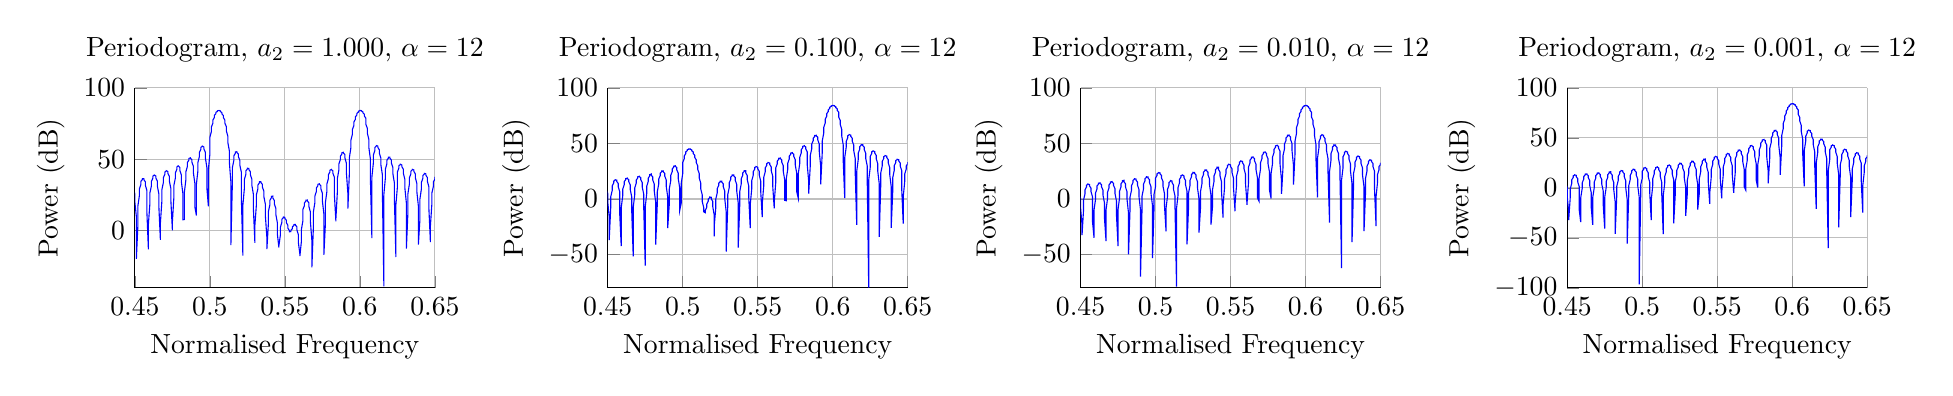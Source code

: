 % This file was created by matlab2tikz v0.4.7 (commit 3ac234ffb1e9585805002d3f6ee862c4d0b25d3c) running on MATLAB 8.3.
% Copyright (c) 2008--2014, Nico Schlömer <nico.schloemer@gmail.com>
% All rights reserved.
% Minimal pgfplots version: 1.3
% 
% The latest updates can be retrieved from
%   http://www.mathworks.com/matlabcentral/fileexchange/22022-matlab2tikz
% where you can also make suggestions and rate matlab2tikz.
% 
\begin{tikzpicture}

\begin{axis}[%
width=1.5in,
height=1in,
scale only axis,
xmin=0.45,
xmax=0.65,
xlabel={Normalised Frequency},
xmajorgrids,
ymin=-80,
ymax=100,
ylabel={Power (dB)},
ymajorgrids,
name=plot2,
title={Periodogram, $ a_2=0.100 $, $ \alpha= 12$},
axis x line*=bottom,
axis y line*=left
]
\addplot [color=blue,solid,forget plot]
  table[row sep=crcr]{-1	-76.378\\
-1.0	-21.506\\
-0.999	-9.811\\
-0.999	-3.332\\
-0.998	0.863\\
-0.998	3.686\\
-0.997	5.529\\
-0.997	6.581\\
-0.996	6.937\\
-0.996	6.624\\
-0.995	5.617\\
-0.995	3.828\\
-0.994	1.075\\
-0.994	-3.017\\
-0.993	-9.307\\
-0.993	-20.478\\
-0.992	-66.492\\
-0.992	-22.585\\
-0.991	-10.317\\
-0.991	-3.64\\
-0.99	0.662\\
-0.99	3.556\\
-0.989	5.452\\
-0.989	6.551\\
-0.988	6.949\\
-0.988	6.678\\
-0.987	5.716\\
-0.987	3.981\\
-0.986	1.296\\
-0.986	-2.696\\
-0.985	-8.805\\
-0.985	-19.495\\
-0.984	-56.82\\
-0.984	-23.725\\
-0.983	-10.826\\
-0.983	-3.943\\
-0.982	0.47\\
-0.982	3.436\\
-0.981	5.388\\
-0.981	6.533\\
-0.98	6.974\\
-0.98	6.745\\
-0.979	5.828\\
-0.979	4.145\\
-0.979	1.527\\
-0.978	-2.367\\
-0.978	-8.304\\
-0.977	-18.55\\
-0.977	-50.266\\
-0.976	-24.936\\
-0.976	-11.341\\
-0.975	-4.239\\
-0.975	0.287\\
-0.974	3.327\\
-0.974	5.335\\
-0.973	6.527\\
-0.973	7.01\\
-0.972	6.823\\
-0.972	5.952\\
-0.971	4.32\\
-0.971	1.768\\
-0.97	-2.031\\
-0.97	-7.803\\
-0.969	-17.637\\
-0.969	-45.411\\
-0.968	-26.231\\
-0.968	-11.861\\
-0.967	-4.529\\
-0.967	0.113\\
-0.966	3.23\\
-0.966	5.294\\
-0.965	6.533\\
-0.965	7.059\\
-0.964	6.915\\
-0.964	6.087\\
-0.963	4.507\\
-0.963	2.02\\
-0.962	-1.687\\
-0.962	-7.3\\
-0.961	-16.753\\
-0.961	-41.561\\
-0.96	-27.627\\
-0.96	-12.389\\
-0.959	-4.814\\
-0.959	-0.051\\
-0.958	3.143\\
-0.958	5.265\\
-0.958	6.552\\
-0.957	7.121\\
-0.957	7.018\\
-0.956	6.235\\
-0.956	4.706\\
-0.955	2.282\\
-0.955	-1.335\\
-0.954	-6.796\\
-0.954	-15.893\\
-0.953	-38.365\\
-0.953	-29.146\\
-0.952	-12.926\\
-0.952	-5.094\\
-0.951	-0.205\\
-0.951	3.068\\
-0.95	5.248\\
-0.95	6.583\\
-0.949	7.195\\
-0.949	7.134\\
-0.948	6.395\\
-0.948	4.916\\
-0.947	2.555\\
-0.947	-0.974\\
-0.946	-6.288\\
-0.946	-15.053\\
-0.945	-35.625\\
-0.945	-30.815\\
-0.944	-13.473\\
-0.944	-5.37\\
-0.943	-0.351\\
-0.943	3.003\\
-0.942	5.243\\
-0.942	6.626\\
-0.941	7.282\\
-0.941	7.263\\
-0.94	6.568\\
-0.94	5.139\\
-0.939	2.839\\
-0.939	-0.605\\
-0.938	-5.778\\
-0.938	-14.23\\
-0.938	-33.217\\
-0.937	-32.671\\
-0.937	-14.032\\
-0.936	-5.64\\
-0.936	-0.487\\
-0.935	2.951\\
-0.935	5.25\\
-0.934	6.683\\
-0.934	7.382\\
-0.933	7.405\\
-0.933	6.754\\
-0.932	5.373\\
-0.932	3.134\\
-0.931	-0.226\\
-0.931	-5.263\\
-0.93	-13.423\\
-0.93	-31.062\\
-0.929	-34.765\\
-0.929	-14.605\\
-0.928	-5.907\\
-0.928	-0.613\\
-0.927	2.909\\
-0.927	5.27\\
-0.926	6.752\\
-0.926	7.495\\
-0.925	7.561\\
-0.925	6.953\\
-0.924	5.621\\
-0.924	3.441\\
-0.923	0.163\\
-0.923	-4.743\\
-0.922	-12.627\\
-0.922	-29.104\\
-0.921	-37.171\\
-0.921	-15.195\\
-0.92	-6.169\\
-0.92	-0.73\\
-0.919	2.879\\
-0.919	5.303\\
-0.918	6.835\\
-0.918	7.622\\
-0.917	7.73\\
-0.917	7.165\\
-0.917	5.881\\
-0.916	3.761\\
-0.916	0.562\\
-0.915	-4.217\\
-0.915	-11.84\\
-0.914	-27.302\\
-0.914	-39.999\\
-0.913	-15.804\\
-0.913	-6.427\\
-0.912	-0.838\\
-0.912	2.862\\
-0.911	5.348\\
-0.911	6.931\\
-0.91	7.763\\
-0.91	7.912\\
-0.909	7.391\\
-0.909	6.155\\
-0.908	4.092\\
-0.908	0.972\\
-0.907	-3.685\\
-0.907	-11.062\\
-0.906	-25.627\\
-0.906	-43.429\\
-0.905	-16.435\\
-0.905	-6.682\\
-0.904	-0.935\\
-0.904	2.856\\
-0.903	5.407\\
-0.903	7.041\\
-0.902	7.918\\
-0.902	8.11\\
-0.901	7.631\\
-0.901	6.443\\
-0.9	4.437\\
-0.9	1.394\\
-0.899	-3.145\\
-0.899	-10.288\\
-0.898	-24.055\\
-0.898	-47.772\\
-0.897	-17.092\\
-0.897	-6.934\\
-0.896	-1.023\\
-0.896	2.863\\
-0.896	5.48\\
-0.895	7.166\\
-0.895	8.087\\
-0.894	8.322\\
-0.894	7.886\\
-0.893	6.745\\
-0.893	4.796\\
-0.892	1.827\\
-0.892	-2.597\\
-0.891	-9.518\\
-0.891	-22.569\\
-0.89	-53.644\\
-0.89	-17.778\\
-0.889	-7.183\\
-0.889	-1.101\\
-0.888	2.883\\
-0.888	5.567\\
-0.887	7.306\\
-0.887	8.272\\
-0.886	8.549\\
-0.886	8.156\\
-0.885	7.062\\
-0.885	5.168\\
-0.884	2.273\\
-0.884	-2.04\\
-0.883	-8.75\\
-0.883	-21.153\\
-0.882	-62.429\\
-0.882	-18.498\\
-0.881	-7.429\\
-0.881	-1.168\\
-0.88	2.916\\
-0.88	5.669\\
-0.879	7.46\\
-0.879	8.473\\
-0.878	8.792\\
-0.878	8.442\\
-0.877	7.395\\
-0.877	5.556\\
-0.876	2.732\\
-0.876	-1.473\\
-0.875	-7.982\\
-0.875	-19.797\\
-0.875	-75.33\\
-0.874	-19.257\\
-0.874	-7.673\\
-0.873	-1.224\\
-0.873	2.963\\
-0.872	5.785\\
-0.872	7.631\\
-0.871	8.689\\
-0.871	9.051\\
-0.87	8.745\\
-0.87	7.743\\
-0.869	5.959\\
-0.869	3.205\\
-0.868	-0.895\\
-0.868	-7.212\\
-0.867	-18.49\\
-0.867	-68.186\\
-0.866	-20.063\\
-0.866	-7.916\\
-0.865	-1.27\\
-0.865	3.024\\
-0.864	5.918\\
-0.864	7.818\\
-0.863	8.923\\
-0.863	9.328\\
-0.862	9.064\\
-0.862	8.108\\
-0.861	6.377\\
-0.861	3.693\\
-0.86	-0.305\\
-0.86	-6.439\\
-0.859	-17.223\\
-0.859	-56.527\\
-0.858	-20.923\\
-0.858	-8.156\\
-0.857	-1.304\\
-0.857	3.1\\
-0.856	6.067\\
-0.856	8.022\\
-0.855	9.174\\
-0.855	9.622\\
-0.854	9.401\\
-0.854	8.491\\
-0.854	6.813\\
-0.853	4.197\\
-0.853	0.298\\
-0.852	-5.661\\
-0.852	-15.99\\
-0.851	-48.936\\
-0.851	-21.848\\
-0.85	-8.396\\
-0.85	-1.326\\
-0.849	3.191\\
-0.849	6.232\\
-0.848	8.245\\
-0.848	9.444\\
-0.847	9.935\\
-0.847	9.756\\
-0.846	8.892\\
-0.846	7.267\\
-0.845	4.718\\
-0.845	0.915\\
-0.844	-4.875\\
-0.844	-14.784\\
-0.843	-43.405\\
-0.843	-22.848\\
-0.842	-8.634\\
-0.842	-1.336\\
-0.841	3.299\\
-0.841	6.416\\
-0.84	8.486\\
-0.84	9.733\\
-0.839	10.267\\
-0.839	10.132\\
-0.838	9.313\\
-0.838	7.74\\
-0.837	5.256\\
-0.837	1.548\\
-0.836	-4.082\\
-0.836	-13.599\\
-0.835	-39.029\\
-0.835	-23.941\\
-0.834	-8.873\\
-0.834	-1.332\\
-0.833	3.423\\
-0.833	6.619\\
-0.833	8.747\\
-0.832	10.042\\
-0.832	10.62\\
-0.831	10.527\\
-0.831	9.754\\
-0.83	8.232\\
-0.83	5.814\\
-0.829	2.197\\
-0.829	-3.278\\
-0.828	-12.431\\
-0.828	-35.378\\
-0.827	-25.144\\
-0.827	-9.112\\
-0.826	-1.316\\
-0.826	3.566\\
-0.825	6.842\\
-0.825	9.029\\
-0.824	10.373\\
-0.824	10.995\\
-0.823	10.945\\
-0.823	10.216\\
-0.822	8.746\\
-0.822	6.391\\
-0.821	2.863\\
-0.821	-2.461\\
-0.82	-11.275\\
-0.82	-32.218\\
-0.819	-26.486\\
-0.819	-9.351\\
-0.818	-1.284\\
-0.818	3.728\\
-0.817	7.085\\
-0.817	9.332\\
-0.816	10.726\\
-0.816	11.393\\
-0.815	11.386\\
-0.815	10.702\\
-0.814	9.282\\
-0.814	6.99\\
-0.813	3.55\\
-0.813	-1.631\\
-0.812	-10.125\\
-0.812	-29.408\\
-0.812	-28.0\\
-0.811	-9.593\\
-0.811	-1.237\\
-0.81	3.91\\
-0.81	7.351\\
-0.809	9.66\\
-0.809	11.103\\
-0.808	11.815\\
-0.808	11.851\\
-0.807	11.212\\
-0.807	9.842\\
-0.806	7.612\\
-0.806	4.258\\
-0.805	-0.785\\
-0.805	-8.979\\
-0.804	-26.857\\
-0.804	-29.736\\
-0.803	-9.837\\
-0.803	-1.174\\
-0.802	4.114\\
-0.802	7.641\\
-0.801	10.012\\
-0.801	11.506\\
-0.8	12.263\\
-0.8	12.342\\
-0.799	11.748\\
-0.799	10.428\\
-0.798	8.26\\
-0.798	4.988\\
-0.797	0.08\\
-0.797	-7.832\\
-0.796	-24.502\\
-0.796	-31.764\\
-0.795	-10.083\\
-0.795	-1.094\\
-0.794	4.341\\
-0.794	7.957\\
-0.793	10.391\\
-0.793	11.937\\
-0.792	12.739\\
-0.792	12.861\\
-0.792	12.312\\
-0.791	11.042\\
-0.791	8.934\\
-0.79	5.744\\
-0.79	0.965\\
-0.789	-6.68\\
-0.789	-22.298\\
-0.788	-34.192\\
-0.788	-10.335\\
-0.787	-0.994\\
-0.787	4.593\\
-0.786	8.3\\
-0.786	10.799\\
-0.785	12.397\\
-0.785	13.244\\
-0.784	13.411\\
-0.784	12.906\\
-0.783	11.686\\
-0.783	9.637\\
-0.782	6.528\\
-0.782	1.874\\
-0.781	-5.519\\
-0.781	-20.21\\
-0.78	-37.194\\
-0.78	-10.592\\
-0.779	-0.875\\
-0.779	4.871\\
-0.778	8.673\\
-0.778	11.238\\
-0.777	12.888\\
-0.777	13.782\\
-0.776	13.992\\
-0.776	13.532\\
-0.775	12.361\\
-0.775	10.372\\
-0.774	7.341\\
-0.774	2.809\\
-0.773	-4.345\\
-0.773	-18.212\\
-0.772	-41.079\\
-0.772	-10.855\\
-0.771	-0.732\\
-0.771	5.18\\
-0.771	9.077\\
-0.77	11.71\\
-0.77	13.414\\
-0.769	14.355\\
-0.769	14.609\\
-0.768	14.194\\
-0.768	13.072\\
-0.767	11.141\\
-0.767	8.187\\
-0.766	3.773\\
-0.766	-3.153\\
-0.765	-16.282\\
-0.765	-46.477\\
-0.764	-11.128\\
-0.764	-0.566\\
-0.763	5.52\\
-0.763	9.517\\
-0.762	12.219\\
-0.762	13.978\\
-0.761	14.966\\
-0.761	15.264\\
-0.76	14.894\\
-0.76	13.821\\
-0.759	11.948\\
-0.759	9.07\\
-0.758	4.771\\
-0.758	-1.939\\
-0.757	-14.401\\
-0.757	-54.986\\
-0.756	-11.411\\
-0.756	-0.373\\
-0.755	5.895\\
-0.755	9.995\\
-0.754	12.768\\
-0.754	14.582\\
-0.753	15.618\\
-0.753	15.961\\
-0.752	15.635\\
-0.752	14.612\\
-0.751	12.796\\
-0.751	9.993\\
-0.75	5.805\\
-0.75	-0.698\\
-0.75	-12.555\\
-0.749	-71.938\\
-0.749	-11.707\\
-0.748	-0.15\\
-0.748	6.308\\
-0.747	10.515\\
-0.747	13.36\\
-0.746	15.231\\
-0.746	16.315\\
-0.745	16.703\\
-0.745	16.423\\
-0.744	15.448\\
-0.744	13.69\\
-0.743	10.961\\
-0.743	6.881\\
-0.742	0.576\\
-0.742	-10.728\\
-0.741	-64.74\\
-0.741	-12.019\\
-0.74	0.106\\
-0.74	6.765\\
-0.739	11.081\\
-0.739	14.001\\
-0.738	15.929\\
-0.738	17.063\\
-0.737	17.497\\
-0.737	17.262\\
-0.736	16.336\\
-0.736	14.634\\
-0.735	11.978\\
-0.735	8.005\\
-0.734	1.888\\
-0.734	-8.908\\
-0.733	-49.544\\
-0.733	-12.352\\
-0.732	0.4\\
-0.732	7.27\\
-0.731	11.699\\
-0.731	14.695\\
-0.73	16.682\\
-0.73	17.866\\
-0.729	18.347\\
-0.729	18.158\\
-0.729	17.281\\
-0.728	15.636\\
-0.728	13.051\\
-0.727	9.182\\
-0.727	3.246\\
-0.726	-7.082\\
-0.726	-40.629\\
-0.725	-12.71\\
-0.725	0.736\\
-0.724	7.828\\
-0.724	12.376\\
-0.723	15.45\\
-0.723	17.497\\
-0.722	18.732\\
-0.722	19.259\\
-0.721	19.117\\
-0.721	18.29\\
-0.72	16.701\\
-0.72	14.188\\
-0.719	10.419\\
-0.719	4.659\\
-0.718	-5.236\\
-0.718	-34.159\\
-0.717	-13.1\\
-0.717	1.12\\
-0.716	8.448\\
-0.716	13.118\\
-0.715	16.273\\
-0.715	18.382\\
-0.714	19.669\\
-0.714	20.244\\
-0.713	20.149\\
-0.713	19.371\\
-0.712	17.838\\
-0.712	15.396\\
-0.711	11.727\\
-0.711	6.135\\
-0.71	-3.356\\
-0.71	-28.93\\
-0.709	-13.53\\
-0.709	1.56\\
-0.708	9.138\\
-0.708	13.935\\
-0.708	17.174\\
-0.707	19.346\\
-0.707	20.686\\
-0.706	21.309\\
-0.706	21.262\\
-0.705	20.534\\
-0.705	19.059\\
-0.704	16.686\\
-0.704	13.115\\
-0.703	7.686\\
-0.703	-1.428\\
-0.702	-24.421\\
-0.702	-14.012\\
-0.701	2.066\\
-0.701	9.909\\
-0.7	14.839\\
-0.7	18.163\\
-0.699	20.4\\
-0.699	21.795\\
-0.698	22.468\\
-0.698	22.469\\
-0.697	21.792\\
-0.697	20.374\\
-0.696	18.072\\
-0.696	14.598\\
-0.695	9.326\\
-0.695	0.565\\
-0.694	-20.356\\
-0.694	-14.562\\
-0.693	2.649\\
-0.693	10.774\\
-0.692	15.843\\
-0.692	19.257\\
-0.691	21.561\\
-0.691	23.011\\
-0.69	23.736\\
-0.69	23.787\\
-0.689	23.162\\
-0.689	21.802\\
-0.688	19.57\\
-0.688	16.191\\
-0.688	11.072\\
-0.687	2.644\\
-0.687	-16.566\\
-0.686	-15.203\\
-0.686	3.324\\
-0.685	11.751\\
-0.685	16.965\\
-0.684	20.472\\
-0.684	22.846\\
-0.683	24.355\\
-0.683	25.132\\
-0.682	25.234\\
-0.682	24.662\\
-0.681	23.361\\
-0.681	21.2\\
-0.68	17.916\\
-0.68	12.947\\
-0.679	4.834\\
-0.679	-12.93\\
-0.678	-15.969\\
-0.678	4.112\\
-0.677	12.863\\
-0.677	18.23\\
-0.676	21.833\\
-0.676	24.28\\
-0.675	25.849\\
-0.675	26.682\\
-0.674	26.837\\
-0.674	26.32\\
-0.673	25.079\\
-0.673	22.99\\
-0.672	19.801\\
-0.672	14.98\\
-0.671	7.165\\
-0.671	-9.354\\
-0.67	-16.913\\
-0.67	5.04\\
-0.669	14.139\\
-0.669	19.667\\
-0.668	23.373\\
-0.668	25.895\\
-0.667	27.529\\
-0.667	28.419\\
-0.667	28.63\\
-0.666	28.171\\
-0.666	26.993\\
-0.665	24.978\\
-0.665	21.885\\
-0.664	17.208\\
-0.664	9.679\\
-0.663	-5.753\\
-0.663	-18.125\\
-0.662	6.145\\
-0.662	15.621\\
-0.661	21.32\\
-0.661	25.134\\
-0.66	27.737\\
-0.66	29.438\\
-0.659	30.39\\
-0.659	30.661\\
-0.658	30.262\\
-0.658	29.15\\
-0.657	27.212\\
-0.657	24.218\\
-0.656	19.686\\
-0.656	12.432\\
-0.655	-2.037\\
-0.655	-19.762\\
-0.654	7.481\\
-0.654	17.367\\
-0.653	23.25\\
-0.653	27.178\\
-0.652	29.869\\
-0.652	31.643\\
-0.651	32.662\\
-0.651	32.998\\
-0.65	32.665\\
-0.65	31.625\\
-0.649	29.768\\
-0.649	26.876\\
-0.648	22.492\\
-0.648	15.506\\
-0.647	1.9\\
-0.647	-22.144\\
-0.646	9.128\\
-0.646	19.464\\
-0.646	25.544\\
-0.645	29.598\\
-0.645	32.384\\
-0.644	34.241\\
-0.644	35.335\\
-0.643	35.744\\
-0.643	35.486\\
-0.642	34.524\\
-0.642	32.758\\
-0.641	29.976\\
-0.641	25.743\\
-0.64	19.024\\
-0.64	6.204\\
-0.639	-26.039\\
-0.639	11.212\\
-0.638	22.047\\
-0.638	28.345\\
-0.637	32.539\\
-0.637	35.435\\
-0.636	37.386\\
-0.636	38.569\\
-0.635	39.064\\
-0.635	38.894\\
-0.634	38.026\\
-0.634	36.363\\
-0.633	33.705\\
-0.633	29.638\\
-0.632	23.189\\
-0.632	11.101\\
-0.631	-34.046\\
-0.631	13.949\\
-0.63	25.347\\
-0.63	31.892\\
-0.629	36.252\\
-0.629	39.28\\
-0.628	41.35\\
-0.628	42.644\\
-0.627	43.251\\
-0.627	43.194\\
-0.626	42.446\\
-0.626	40.914\\
-0.625	38.407\\
-0.625	34.532\\
-0.625	28.377\\
-0.624	16.992\\
-0.624	-79.862\\
-0.623	17.756\\
-0.623	29.807\\
-0.622	36.651\\
-0.622	41.222\\
-0.621	44.43\\
-0.621	46.666\\
-0.62	48.124\\
-0.62	48.895\\
-0.619	49.008\\
-0.619	48.439\\
-0.618	47.101\\
-0.618	44.811\\
-0.617	41.197\\
-0.617	35.402\\
-0.616	24.749\\
-0.616	-23.284\\
-0.615	23.587\\
-0.615	36.452\\
-0.614	43.713\\
-0.614	48.614\\
-0.613	52.127\\
-0.613	54.665\\
-0.612	56.43\\
-0.612	57.522\\
-0.611	57.975\\
-0.611	57.769\\
-0.61	56.827\\
-0.61	54.976\\
-0.609	51.865\\
-0.609	46.693\\
-0.608	37.028\\
-0.608	0.843\\
-0.607	34.602\\
-0.607	48.779\\
-0.606	56.95\\
-0.606	62.733\\
-0.605	67.182\\
-0.605	70.753\\
-0.604	73.683\\
-0.604	76.115\\
-0.604	78.138\\
-0.603	79.813\\
-0.603	81.181\\
-0.602	82.273\\
-0.602	83.109\\
-0.601	83.705\\
-0.601	84.071\\
-0.6	84.212\\
-0.6	84.132\\
-0.599	83.829\\
-0.599	83.299\\
-0.598	82.532\\
-0.598	81.518\\
-0.597	80.236\\
-0.597	78.66\\
-0.596	76.755\\
-0.596	74.468\\
-0.595	71.723\\
-0.595	68.404\\
-0.594	64.318\\
-0.594	59.12\\
-0.593	52.082\\
-0.593	41.154\\
-0.592	13.247\\
-0.592	29.443\\
-0.591	43.131\\
-0.591	49.588\\
-0.59	53.357\\
-0.59	55.629\\
-0.589	56.88\\
-0.589	57.34\\
-0.588	57.118\\
-0.588	56.257\\
-0.587	54.742\\
-0.587	52.505\\
-0.586	49.392\\
-0.586	45.096\\
-0.585	38.948\\
-0.585	29.087\\
-0.584	4.895\\
-0.584	15.788\\
-0.583	31.021\\
-0.583	38.206\\
-0.583	42.522\\
-0.582	45.258\\
-0.582	46.923\\
-0.581	47.76\\
-0.581	47.889\\
-0.58	47.356\\
-0.58	46.156\\
-0.579	44.225\\
-0.579	41.417\\
-0.578	37.444\\
-0.578	31.678\\
-0.577	22.418\\
-0.577	0.89\\
-0.576	6.538\\
-0.576	23.217\\
-0.575	30.875\\
-0.575	35.494\\
-0.574	38.467\\
-0.574	40.338\\
-0.573	41.362\\
-0.573	41.666\\
-0.572	41.303\\
-0.572	40.269\\
-0.571	38.505\\
-0.571	35.877\\
-0.57	32.109\\
-0.57	26.614\\
-0.569	17.836\\
-0.569	-1.554\\
-0.568	-1.183\\
-0.568	17.166\\
-0.567	25.258\\
-0.567	30.117\\
-0.566	33.265\\
-0.566	35.28\\
-0.565	36.432\\
-0.565	36.855\\
-0.564	36.607\\
-0.564	35.688\\
-0.563	34.045\\
-0.563	31.551\\
-0.562	27.945\\
-0.562	22.679\\
-0.562	14.335\\
-0.561	-3.246\\
-0.561	-8.5\\
-0.56	11.972\\
-0.56	20.516\\
-0.559	25.602\\
-0.559	28.903\\
-0.558	31.038\\
-0.558	32.292\\
-0.557	32.81\\
-0.557	32.652\\
-0.556	31.825\\
-0.556	30.281\\
-0.555	27.899\\
-0.555	24.437\\
-0.554	19.383\\
-0.554	11.452\\
-0.553	-4.523\\
-0.553	-16.311\\
-0.552	7.142\\
-0.552	16.199\\
-0.551	21.52\\
-0.551	24.968\\
-0.55	27.212\\
-0.55	28.558\\
-0.549	29.157\\
-0.549	29.077\\
-0.548	28.33\\
-0.548	26.873\\
-0.547	24.595\\
-0.547	21.269\\
-0.546	16.425\\
-0.546	8.909\\
-0.545	-5.566\\
-0.545	-26.136\\
-0.544	2.244\\
-0.544	11.936\\
-0.543	17.522\\
-0.543	21.124\\
-0.542	23.476\\
-0.542	24.906\\
-0.542	25.577\\
-0.541	25.567\\
-0.541	24.891\\
-0.54	23.514\\
-0.54	21.335\\
-0.539	18.147\\
-0.539	13.525\\
-0.538	6.461\\
-0.538	-6.496\\
-0.537	-43.75\\
-0.537	-3.392\\
-0.536	7.203\\
-0.536	13.124\\
-0.535	16.902\\
-0.535	19.364\\
-0.534	20.872\\
-0.534	21.606\\
-0.533	21.651\\
-0.533	21.034\\
-0.532	19.728\\
-0.532	17.646\\
-0.531	14.608\\
-0.531	10.25\\
-0.53	3.744\\
-0.53	-7.444\\
-0.529	-47.25\\
-0.529	-11.625\\
-0.528	0.688\\
-0.528	7.137\\
-0.527	11.144\\
-0.527	13.714\\
-0.526	15.271\\
-0.526	16.022\\
-0.525	16.073\\
-0.525	15.462\\
-0.524	14.182\\
-0.524	12.174\\
-0.523	9.312\\
-0.523	5.346\\
-0.522	-0.236\\
-0.522	-8.687\\
-0.521	-24.587\\
-0.521	-33.716\\
-0.521	-14.547\\
-0.52	-6.533\\
-0.52	-2.144\\
-0.519	0.339\\
-0.519	1.552\\
-0.518	1.79\\
-0.518	1.212\\
-0.517	-0.092\\
-0.517	-2.05\\
-0.516	-4.573\\
-0.516	-7.494\\
-0.515	-10.4\\
-0.515	-12.297\\
-0.514	-11.568\\
-0.514	-7.691\\
-0.513	-2.119\\
-0.513	3.744\\
-0.512	9.3\\
-0.512	14.374\\
-0.511	18.943\\
-0.511	23.03\\
-0.51	26.672\\
-0.51	29.906\\
-0.509	32.766\\
-0.509	35.281\\
-0.508	37.475\\
-0.508	39.368\\
-0.507	40.977\\
-0.507	42.312\\
-0.506	43.382\\
-0.506	44.193\\
-0.505	44.747\\
-0.505	45.043\\
-0.504	45.075\\
-0.504	44.834\\
-0.503	44.305\\
-0.503	43.467\\
-0.502	42.288\\
-0.502	40.724\\
-0.501	38.708\\
-0.501	36.141\\
-0.5	32.862\\
-0.5	28.589\\
-0.5	22.761\\
-0.499	13.967\\
-0.499	-3.762\\
-0.498	-10.359\\
-0.498	10.11\\
-0.497	18.424\\
-0.497	23.281\\
-0.496	26.374\\
-0.496	28.327\\
-0.495	29.425\\
-0.495	29.811\\
-0.494	29.546\\
-0.494	28.639\\
-0.493	27.043\\
-0.493	24.644\\
-0.492	21.215\\
-0.492	16.282\\
-0.491	8.693\\
-0.491	-5.831\\
-0.49	-26.133\\
-0.49	1.901\\
-0.489	11.552\\
-0.489	17.115\\
-0.488	20.706\\
-0.488	23.054\\
-0.487	24.489\\
-0.487	25.174\\
-0.486	25.183\\
-0.486	24.532\\
-0.485	23.187\\
-0.485	21.044\\
-0.484	17.895\\
-0.484	13.313\\
-0.483	6.278\\
-0.483	-6.704\\
-0.482	-41.109\\
-0.482	-3.094\\
-0.481	7.498\\
-0.481	13.476\\
-0.48	17.331\\
-0.48	19.879\\
-0.479	21.481\\
-0.479	22.312\\
-0.479	22.457\\
-0.478	21.938\\
-0.478	20.727\\
-0.477	18.728\\
-0.477	15.747\\
-0.476	11.388\\
-0.476	4.727\\
-0.475	-7.239\\
-0.475	-59.933\\
-0.474	-6.949\\
-0.474	4.483\\
-0.473	10.793\\
-0.473	14.844\\
-0.472	17.534\\
-0.472	19.251\\
-0.471	20.183\\
-0.471	20.421\\
-0.47	19.994\\
-0.47	18.877\\
-0.469	16.982\\
-0.469	14.128\\
-0.468	9.941\\
-0.468	3.573\\
-0.467	-7.624\\
-0.467	-51.705\\
-0.466	-10.276\\
-0.466	1.985\\
-0.465	8.593\\
-0.465	12.814\\
-0.464	15.622\\
-0.464	17.432\\
-0.463	18.445\\
-0.463	18.759\\
-0.462	18.406\\
-0.462	17.365\\
-0.461	15.556\\
-0.461	12.806\\
-0.46	8.766\\
-0.46	2.645\\
-0.459	-7.924\\
-0.459	-42.306\\
-0.458	-13.337\\
-0.458	-0.214\\
-0.458	6.682\\
-0.457	11.059\\
-0.457	13.975\\
-0.456	15.868\\
-0.456	16.952\\
-0.455	17.331\\
-0.455	17.042\\
-0.454	16.069\\
-0.454	14.335\\
-0.453	11.678\\
-0.453	7.767\\
-0.452	1.864\\
-0.452	-8.169\\
-0.451	-36.977\\
-0.451	-16.269\\
-0.45	-2.221\\
-0.45	4.962\\
-0.449	9.491\\
-0.449	12.507\\
-0.448	14.477\\
-0.448	15.627\\
-0.447	16.065\\
-0.447	15.835\\
-0.446	14.923\\
-0.446	13.258\\
-0.445	10.686\\
-0.445	6.893\\
-0.444	1.188\\
-0.444	-8.376\\
-0.443	-33.467\\
-0.443	-19.161\\
-0.442	-4.098\\
-0.442	3.377\\
-0.441	8.056\\
-0.441	11.169\\
-0.44	13.214\\
-0.44	14.425\\
-0.439	14.92\\
-0.439	14.745\\
-0.438	13.89\\
-0.438	12.29\\
-0.438	9.797\\
-0.437	6.114\\
-0.437	0.591\\
-0.436	-8.554\\
-0.436	-30.925\\
-0.435	-22.083\\
-0.435	-5.882\\
-0.434	1.895\\
-0.434	6.723\\
-0.433	9.933\\
-0.433	12.049\\
-0.432	13.32\\
-0.432	13.869\\
-0.431	13.746\\
-0.431	12.946\\
-0.43	11.407\\
-0.43	8.99\\
-0.429	5.41\\
-0.429	0.057\\
-0.428	-8.708\\
-0.428	-28.974\\
-0.427	-25.096\\
-0.427	-7.601\\
-0.426	0.49\\
-0.426	5.47\\
-0.425	8.776\\
-0.425	10.963\\
-0.424	12.293\\
-0.424	12.894\\
-0.423	12.822\\
-0.423	12.074\\
-0.422	10.594\\
-0.422	8.249\\
-0.421	4.768\\
-0.421	-0.425\\
-0.42	-8.844\\
-0.42	-27.412\\
-0.419	-28.269\\
-0.419	-9.273\\
-0.418	-0.852\\
-0.418	4.283\\
-0.417	7.685\\
-0.417	9.942\\
-0.417	11.33\\
-0.416	11.983\\
-0.416	11.96\\
-0.415	11.263\\
-0.415	9.84\\
-0.414	7.564\\
-0.414	4.177\\
-0.413	-0.865\\
-0.413	-8.964\\
-0.412	-26.124\\
-0.412	-31.684\\
-0.411	-10.914\\
-0.411	-2.143\\
-0.41	3.15\\
-0.41	6.65\\
-0.409	8.977\\
-0.409	10.422\\
-0.408	11.125\\
-0.408	11.151\\
-0.407	10.504\\
-0.407	9.137\\
-0.406	6.928\\
-0.406	3.631\\
-0.405	-1.267\\
-0.405	-9.07\\
-0.404	-25.037\\
-0.404	-35.45\\
-0.403	-12.535\\
-0.403	-3.393\\
-0.402	2.064\\
-0.402	5.662\\
-0.401	8.06\\
-0.401	9.561\\
-0.4	10.315\\
-0.4	10.388\\
-0.399	9.79\\
-0.399	8.477\\
-0.398	6.333\\
-0.398	3.124\\
-0.397	-1.638\\
-0.397	-9.165\\
-0.396	-24.104\\
-0.396	-39.731\\
-0.396	-14.148\\
-0.395	-4.61\\
-0.395	1.016\\
-0.394	4.715\\
-0.394	7.184\\
-0.393	8.742\\
-0.393	9.545\\
-0.392	9.666\\
-0.392	9.116\\
-0.391	7.856\\
-0.391	5.775\\
-0.39	2.651\\
-0.39	-1.98\\
-0.389	-9.248\\
-0.389	-23.291\\
-0.388	-44.79\\
-0.388	-15.762\\
-0.387	-5.798\\
-0.387	0.003\\
-0.386	3.804\\
-0.386	6.345\\
-0.385	7.96\\
-0.385	8.813\\
-0.384	8.98\\
-0.384	8.478\\
-0.383	7.269\\
-0.383	5.251\\
-0.382	2.209\\
-0.382	-2.297\\
-0.381	-9.322\\
-0.381	-22.572\\
-0.38	-51.069\\
-0.38	-17.387\\
-0.379	-6.964\\
-0.379	-0.98\\
-0.378	2.925\\
-0.378	5.539\\
-0.377	7.211\\
-0.377	8.113\\
-0.376	8.327\\
-0.376	7.871\\
-0.375	6.714\\
-0.375	4.756\\
-0.375	1.794\\
-0.374	-2.591\\
-0.374	-9.388\\
-0.373	-21.932\\
-0.373	-59.236\\
-0.372	-19.031\\
-0.372	-8.112\\
-0.371	-1.938\\
-0.371	2.075\\
-0.37	4.762\\
-0.37	6.492\\
-0.369	7.443\\
-0.369	7.703\\
-0.368	7.294\\
-0.368	6.187\\
-0.367	4.289\\
-0.367	1.404\\
-0.366	-2.865\\
-0.366	-9.445\\
-0.365	-21.354\\
-0.365	-68.032\\
-0.364	-20.705\\
-0.364	-9.245\\
-0.363	-2.872\\
-0.363	1.25\\
-0.362	4.012\\
-0.362	5.8\\
-0.361	6.801\\
-0.361	7.106\\
-0.36	6.744\\
-0.36	5.686\\
-0.359	3.846\\
-0.359	1.037\\
-0.358	-3.12\\
-0.358	-9.495\\
-0.357	-20.83\\
-0.357	-65.773\\
-0.356	-22.419\\
-0.356	-10.368\\
-0.355	-3.787\\
-0.355	0.448\\
-0.354	3.287\\
-0.354	5.132\\
-0.354	6.183\\
-0.353	6.535\\
-0.353	6.217\\
-0.352	5.209\\
-0.352	3.426\\
-0.351	0.691\\
-0.351	-3.358\\
-0.35	-9.538\\
-0.35	-20.351\\
-0.349	-57.779\\
-0.349	-24.185\\
-0.348	-11.484\\
-0.348	-4.684\\
-0.347	-0.332\\
-0.347	2.583\\
-0.346	4.488\\
-0.346	5.588\\
-0.345	5.986\\
-0.345	5.714\\
-0.344	4.754\\
-0.344	3.027\\
-0.343	0.364\\
-0.343	-3.58\\
-0.342	-9.575\\
-0.342	-19.909\\
-0.341	-51.682\\
-0.341	-26.017\\
-0.34	-12.596\\
-0.34	-5.566\\
-0.339	-1.094\\
-0.339	1.9\\
-0.338	3.864\\
-0.338	5.015\\
-0.337	5.458\\
-0.337	5.231\\
-0.336	4.32\\
-0.336	2.648\\
-0.335	0.055\\
-0.335	-3.787\\
-0.334	-9.606\\
-0.334	-19.5\\
-0.333	-47.21\\
-0.333	-27.93\\
-0.333	-13.706\\
-0.332	-6.435\\
-0.332	-1.839\\
-0.331	1.236\\
-0.331	3.26\\
-0.33	4.461\\
-0.33	4.95\\
-0.329	4.768\\
-0.329	3.904\\
-0.328	2.287\\
-0.328	-0.237\\
-0.327	-3.98\\
-0.327	-9.63\\
-0.326	-19.119\\
-0.326	-43.773\\
-0.325	-29.945\\
-0.325	-14.819\\
-0.324	-7.292\\
-0.324	-2.568\\
-0.323	0.588\\
-0.323	2.674\\
-0.322	3.926\\
-0.322	4.46\\
-0.321	4.323\\
-0.321	3.506\\
-0.32	1.944\\
-0.32	-0.513\\
-0.319	-4.161\\
-0.319	-9.65\\
-0.318	-18.762\\
-0.318	-41.019\\
-0.317	-32.086\\
-0.317	-15.937\\
-0.316	-8.14\\
-0.316	-3.283\\
-0.315	-0.043\\
-0.315	2.105\\
-0.314	3.408\\
-0.314	3.988\\
-0.313	3.896\\
-0.313	3.125\\
-0.312	1.616\\
-0.312	-0.775\\
-0.312	-4.33\\
-0.311	-9.664\\
-0.311	-18.426\\
-0.31	-38.741\\
-0.31	-34.385\\
-0.309	-17.063\\
-0.309	-8.979\\
-0.308	-3.985\\
-0.308	-0.659\\
-0.307	1.552\\
-0.307	2.906\\
-0.306	3.532\\
-0.306	3.484\\
-0.305	2.76\\
-0.305	1.303\\
-0.304	-1.022\\
-0.304	-4.487\\
-0.303	-9.673\\
-0.303	-18.109\\
-0.302	-36.812\\
-0.302	-36.882\\
-0.301	-18.201\\
-0.301	-9.812\\
-0.3	-4.676\\
-0.3	-1.261\\
-0.299	1.013\\
-0.299	2.419\\
-0.298	3.091\\
-0.298	3.088\\
-0.297	2.41\\
-0.297	1.005\\
-0.296	-1.257\\
-0.296	-4.634\\
-0.295	-9.677\\
-0.295	-17.807\\
-0.294	-35.147\\
-0.294	-39.634\\
-0.293	-19.355\\
-0.293	-10.64\\
-0.292	-5.355\\
-0.292	-1.851\\
-0.292	0.488\\
-0.291	1.946\\
-0.291	2.665\\
-0.29	2.706\\
-0.29	2.074\\
-0.289	0.72\\
-0.289	-1.479\\
-0.288	-4.771\\
-0.288	-9.677\\
-0.287	-17.52\\
-0.287	-33.687\\
-0.286	-42.721\\
-0.286	-20.527\\
-0.285	-11.464\\
-0.285	-6.025\\
-0.284	-2.428\\
-0.284	-0.024\\
-0.283	1.487\\
-0.283	2.252\\
-0.282	2.338\\
-0.282	1.751\\
-0.281	0.448\\
-0.281	-1.69\\
-0.28	-4.898\\
-0.28	-9.672\\
-0.279	-17.245\\
-0.279	-32.392\\
-0.278	-46.257\\
-0.278	-21.722\\
-0.277	-12.285\\
-0.277	-6.687\\
-0.276	-2.995\\
-0.276	-0.523\\
-0.275	1.041\\
-0.275	1.853\\
-0.274	1.982\\
-0.274	1.441\\
-0.273	0.188\\
-0.273	-1.889\\
-0.272	-5.015\\
-0.272	-9.662\\
-0.271	-16.981\\
-0.271	-31.229\\
-0.271	-50.415\\
-0.27	-22.945\\
-0.27	-13.106\\
-0.269	-7.34\\
-0.269	-3.551\\
-0.268	-1.011\\
-0.268	0.607\\
-0.267	1.466\\
-0.267	1.639\\
-0.266	1.143\\
-0.266	-0.06\\
-0.265	-2.078\\
-0.265	-5.125\\
-0.264	-9.648\\
-0.264	-16.727\\
-0.263	-30.177\\
-0.263	-55.45\\
-0.262	-24.201\\
-0.262	-13.927\\
-0.261	-7.987\\
-0.261	-4.098\\
-0.26	-1.488\\
-0.26	0.185\\
-0.259	1.09\\
-0.259	1.308\\
-0.258	0.857\\
-0.258	-0.297\\
-0.257	-2.256\\
-0.257	-5.225\\
-0.256	-9.631\\
-0.256	-16.482\\
-0.255	-29.217\\
-0.255	-61.635\\
-0.254	-25.495\\
-0.254	-14.751\\
-0.253	-8.628\\
-0.253	-4.635\\
-0.252	-1.955\\
-0.252	-0.227\\
-0.251	0.726\\
-0.251	0.988\\
-0.25	0.582\\
-0.25	-0.524\\
-0.25	-2.425\\
-0.249	-5.318\\
-0.249	-9.608\\
-0.248	-16.244\\
-0.248	-28.335\\
-0.247	-68.313\\
-0.247	-26.834\\
-0.246	-15.578\\
-0.246	-9.263\\
-0.245	-5.164\\
-0.245	-2.412\\
-0.244	-0.628\\
-0.244	0.373\\
-0.243	0.679\\
-0.243	0.317\\
-0.242	-0.74\\
-0.242	-2.584\\
-0.241	-5.403\\
-0.241	-9.582\\
-0.24	-16.012\\
-0.24	-27.52\\
-0.239	-70.12\\
-0.239	-28.226\\
-0.238	-16.409\\
-0.238	-9.894\\
-0.237	-5.686\\
-0.237	-2.86\\
-0.236	-1.02\\
-0.236	0.03\\
-0.235	0.381\\
-0.235	0.063\\
-0.234	-0.947\\
-0.234	-2.734\\
-0.233	-5.48\\
-0.233	-9.552\\
-0.232	-15.787\\
-0.232	-26.762\\
-0.231	-64.809\\
-0.231	-29.68\\
-0.23	-17.248\\
-0.23	-10.522\\
-0.229	-6.2\\
-0.229	-3.299\\
-0.229	-1.401\\
-0.228	-0.304\\
-0.228	0.092\\
-0.227	-0.181\\
-0.227	-1.144\\
-0.226	-2.876\\
-0.226	-5.551\\
-0.225	-9.518\\
-0.225	-15.566\\
-0.224	-26.054\\
-0.224	-58.855\\
-0.223	-31.206\\
-0.223	-18.094\\
-0.222	-11.146\\
-0.222	-6.708\\
-0.221	-3.73\\
-0.221	-1.774\\
-0.22	-0.628\\
-0.22	-0.187\\
-0.219	-0.416\\
-0.219	-1.331\\
-0.218	-3.009\\
-0.218	-5.614\\
-0.217	-9.48\\
-0.217	-15.35\\
-0.216	-25.389\\
-0.216	-54.055\\
-0.215	-32.819\\
-0.215	-18.951\\
-0.214	-11.768\\
-0.214	-7.209\\
-0.213	-4.153\\
-0.213	-2.138\\
-0.212	-0.942\\
-0.212	-0.457\\
-0.211	-0.642\\
-0.211	-1.511\\
-0.21	-3.134\\
-0.21	-5.671\\
-0.209	-9.438\\
-0.209	-15.139\\
-0.208	-24.763\\
-0.208	-50.24\\
-0.208	-34.535\\
-0.207	-19.819\\
-0.207	-12.389\\
-0.206	-7.705\\
-0.206	-4.569\\
-0.205	-2.494\\
-0.205	-1.249\\
-0.204	-0.719\\
-0.204	-0.859\\
-0.203	-1.681\\
-0.203	-3.251\\
-0.202	-5.721\\
-0.202	-9.393\\
-0.201	-14.93\\
-0.201	-24.169\\
-0.2	-47.128\\
-0.2	-36.373\\
-0.199	-20.701\\
-0.199	-13.01\\
-0.198	-8.196\\
-0.198	-4.977\\
-0.197	-2.841\\
-0.197	-1.546\\
-0.196	-0.971\\
-0.196	-1.068\\
-0.195	-1.844\\
-0.195	-3.361\\
-0.194	-5.764\\
-0.194	-9.343\\
-0.193	-14.725\\
-0.193	-23.606\\
-0.192	-44.522\\
-0.192	-38.361\\
-0.191	-21.6\\
-0.191	-13.63\\
-0.19	-8.682\\
-0.19	-5.379\\
-0.189	-3.182\\
-0.189	-1.836\\
-0.188	-1.215\\
-0.188	-1.268\\
-0.188	-1.998\\
-0.187	-3.463\\
-0.187	-5.802\\
-0.186	-9.29\\
-0.186	-14.521\\
-0.185	-23.069\\
-0.185	-42.292\\
-0.184	-40.532\\
-0.184	-22.517\\
-0.183	-14.251\\
-0.183	-9.164\\
-0.182	-5.774\\
-0.182	-3.514\\
-0.181	-2.117\\
-0.181	-1.451\\
-0.18	-1.461\\
-0.18	-2.144\\
-0.179	-3.558\\
-0.179	-5.833\\
-0.178	-9.233\\
-0.178	-14.32\\
-0.177	-22.556\\
-0.177	-40.348\\
-0.176	-42.933\\
-0.176	-23.455\\
-0.175	-14.874\\
-0.175	-9.642\\
-0.174	-6.164\\
-0.174	-3.84\\
-0.173	-2.391\\
-0.173	-1.68\\
-0.172	-1.645\\
-0.172	-2.284\\
-0.171	-3.646\\
-0.171	-5.859\\
-0.17	-9.173\\
-0.17	-14.121\\
-0.169	-22.064\\
-0.169	-38.628\\
-0.168	-45.627\\
-0.168	-24.417\\
-0.167	-15.5\\
-0.167	-10.117\\
-0.167	-6.548\\
-0.166	-4.159\\
-0.166	-2.658\\
-0.165	-1.901\\
-0.165	-1.822\\
-0.164	-2.415\\
-0.164	-3.728\\
-0.163	-5.878\\
-0.163	-9.108\\
-0.162	-13.923\\
-0.162	-21.59\\
-0.161	-37.088\\
-0.161	-48.7\\
-0.16	-25.408\\
-0.16	-16.129\\
-0.159	-10.589\\
-0.159	-6.926\\
-0.158	-4.471\\
-0.158	-2.918\\
-0.157	-2.114\\
-0.157	-1.992\\
-0.156	-2.54\\
-0.156	-3.802\\
-0.155	-5.892\\
-0.155	-9.04\\
-0.154	-13.727\\
-0.154	-21.134\\
-0.153	-35.694\\
-0.153	-52.279\\
-0.152	-26.429\\
-0.152	-16.762\\
-0.151	-11.058\\
-0.151	-7.3\\
-0.15	-4.778\\
-0.15	-3.171\\
-0.149	-2.32\\
-0.149	-2.154\\
-0.148	-2.657\\
-0.148	-3.87\\
-0.147	-5.9\\
-0.147	-8.969\\
-0.146	-13.531\\
-0.146	-20.692\\
-0.146	-34.422\\
-0.145	-56.534\\
-0.145	-27.487\\
-0.144	-17.401\\
-0.144	-11.526\\
-0.143	-7.669\\
-0.143	-5.078\\
-0.142	-3.417\\
-0.142	-2.52\\
-0.141	-2.309\\
-0.141	-2.768\\
-0.14	-3.932\\
-0.14	-5.903\\
-0.139	-8.893\\
-0.139	-13.335\\
-0.138	-20.264\\
-0.138	-33.252\\
-0.137	-61.638\\
-0.137	-28.585\\
-0.136	-18.046\\
-0.136	-11.992\\
-0.135	-8.033\\
-0.135	-5.372\\
-0.134	-3.656\\
-0.134	-2.712\\
-0.133	-2.458\\
-0.133	-2.872\\
-0.132	-3.987\\
-0.132	-5.901\\
-0.131	-8.814\\
-0.131	-13.14\\
-0.13	-19.849\\
-0.13	-32.169\\
-0.129	-67.331\\
-0.129	-29.731\\
-0.128	-18.698\\
-0.128	-12.457\\
-0.127	-8.393\\
-0.127	-5.661\\
-0.126	-3.89\\
-0.126	-2.898\\
-0.125	-2.599\\
-0.125	-2.969\\
-0.125	-4.036\\
-0.124	-5.893\\
-0.124	-8.731\\
-0.123	-12.944\\
-0.123	-19.444\\
-0.122	-31.159\\
-0.122	-70.997\\
-0.121	-30.929\\
-0.121	-19.359\\
-0.12	-12.921\\
-0.12	-8.749\\
-0.119	-5.944\\
-0.119	-4.117\\
-0.118	-3.078\\
-0.118	-2.735\\
-0.117	-3.06\\
-0.117	-4.079\\
-0.116	-5.879\\
-0.116	-8.645\\
-0.115	-12.749\\
-0.115	-19.05\\
-0.114	-30.214\\
-0.114	-68.588\\
-0.113	-32.19\\
-0.113	-20.029\\
-0.112	-13.385\\
-0.112	-9.102\\
-0.111	-6.222\\
-0.111	-4.338\\
-0.11	-3.251\\
-0.11	-2.863\\
-0.109	-3.145\\
-0.109	-4.116\\
-0.108	-5.861\\
-0.108	-8.554\\
-0.107	-12.553\\
-0.107	-18.664\\
-0.106	-29.325\\
-0.106	-63.223\\
-0.105	-33.522\\
-0.105	-20.711\\
-0.104	-13.849\\
-0.104	-9.451\\
-0.104	-6.495\\
-0.103	-4.554\\
-0.103	-3.418\\
-0.102	-2.986\\
-0.102	-3.223\\
-0.101	-4.147\\
-0.101	-5.837\\
-0.1	-8.46\\
-0.1	-12.357\\
-0.099	-18.287\\
-0.099	-28.484\\
-0.098	-58.222\\
-0.098	-34.938\\
-0.097	-21.405\\
-0.097	-14.315\\
-0.096	-9.797\\
-0.096	-6.764\\
-0.095	-4.763\\
-0.095	-3.578\\
-0.094	-3.102\\
-0.094	-3.295\\
-0.093	-4.173\\
-0.093	-5.808\\
-0.092	-8.362\\
-0.092	-12.159\\
-0.091	-17.916\\
-0.091	-27.686\\
-0.09	-54.083\\
-0.09	-36.451\\
-0.089	-22.114\\
-0.089	-14.781\\
-0.088	-10.14\\
-0.088	-7.027\\
-0.087	-4.968\\
-0.087	-3.733\\
-0.086	-3.212\\
-0.086	-3.361\\
-0.085	-4.192\\
-0.085	-5.774\\
-0.084	-8.261\\
-0.084	-11.961\\
-0.083	-17.552\\
-0.083	-26.927\\
-0.083	-50.659\\
-0.082	-38.081\\
-0.082	-22.838\\
-0.081	-15.249\\
-0.081	-10.481\\
-0.08	-7.286\\
-0.08	-5.166\\
-0.079	-3.882\\
-0.079	-3.316\\
-0.078	-3.421\\
-0.078	-4.206\\
-0.077	-5.735\\
-0.077	-8.155\\
-0.076	-11.761\\
-0.076	-17.194\\
-0.075	-26.201\\
-0.075	-47.77\\
-0.074	-39.851\\
-0.074	-23.58\\
-0.073	-15.72\\
-0.073	-10.819\\
-0.072	-7.541\\
-0.072	-5.36\\
-0.071	-4.025\\
-0.071	-3.414\\
-0.07	-3.475\\
-0.07	-4.214\\
-0.069	-5.691\\
-0.069	-8.046\\
-0.068	-11.56\\
-0.068	-16.841\\
-0.067	-25.505\\
-0.067	-45.284\\
-0.066	-41.79\\
-0.066	-24.342\\
-0.065	-16.194\\
-0.065	-11.155\\
-0.064	-7.792\\
-0.064	-5.548\\
-0.063	-4.163\\
-0.063	-3.506\\
-0.062	-3.524\\
-0.062	-4.217\\
-0.062	-5.642\\
-0.061	-7.933\\
-0.061	-11.358\\
-0.06	-16.492\\
-0.06	-24.836\\
-0.059	-43.107\\
-0.059	-43.938\\
-0.058	-25.127\\
-0.058	-16.671\\
-0.057	-11.49\\
-0.057	-8.039\\
-0.056	-5.731\\
-0.056	-4.295\\
-0.055	-3.592\\
-0.055	-3.566\\
-0.054	-4.214\\
-0.054	-5.588\\
-0.053	-7.815\\
-0.053	-11.154\\
-0.052	-16.147\\
-0.052	-24.191\\
-0.051	-41.172\\
-0.051	-46.349\\
-0.05	-25.936\\
-0.05	-17.152\\
-0.049	-11.822\\
-0.049	-8.281\\
-0.048	-5.91\\
-0.048	-4.421\\
-0.047	-3.673\\
-0.047	-3.603\\
-0.046	-4.205\\
-0.046	-5.528\\
-0.045	-7.694\\
-0.045	-10.948\\
-0.044	-15.806\\
-0.044	-23.567\\
-0.043	-39.43\\
-0.043	-49.097\\
-0.042	-26.774\\
-0.042	-17.638\\
-0.042	-12.154\\
-0.041	-8.521\\
-0.041	-6.083\\
-0.04	-4.542\\
-0.04	-3.748\\
-0.039	-3.634\\
-0.039	-4.191\\
-0.038	-5.464\\
-0.038	-7.569\\
-0.037	-10.74\\
-0.037	-15.467\\
-0.036	-22.963\\
-0.036	-37.847\\
-0.035	-52.284\\
-0.035	-27.644\\
-0.034	-18.13\\
-0.034	-12.485\\
-0.033	-8.756\\
-0.033	-6.252\\
-0.032	-4.658\\
-0.032	-3.817\\
-0.031	-3.659\\
-0.031	-4.171\\
-0.03	-5.395\\
-0.03	-7.44\\
-0.029	-10.53\\
-0.029	-15.131\\
-0.028	-22.376\\
-0.028	-36.394\\
-0.027	-56.052\\
-0.027	-28.549\\
-0.026	-18.628\\
-0.026	-12.815\\
-0.025	-8.988\\
-0.025	-6.416\\
-0.024	-4.768\\
-0.024	-3.881\\
-0.023	-3.679\\
-0.023	-4.146\\
-0.022	-5.321\\
-0.022	-7.306\\
-0.021	-10.318\\
-0.021	-14.797\\
-0.021	-21.805\\
-0.02	-35.051\\
-0.02	-60.561\\
-0.019	-29.494\\
-0.019	-19.134\\
-0.018	-13.144\\
-0.018	-9.217\\
-0.017	-6.575\\
-0.017	-4.873\\
-0.016	-3.939\\
-0.016	-3.693\\
-0.015	-4.116\\
-0.015	-5.241\\
-0.014	-7.169\\
-0.014	-10.103\\
-0.013	-14.465\\
-0.013	-21.248\\
-0.012	-33.801\\
-0.012	-65.781\\
-0.011	-30.485\\
-0.011	-19.648\\
-0.01	-13.474\\
-0.01	-9.443\\
-0.009	-6.73\\
-0.009	-4.973\\
-0.008	-3.991\\
-0.008	-3.701\\
-0.007	-4.08\\
-0.007	-5.157\\
-0.006	-7.027\\
-0.006	-9.886\\
-0.005	-14.133\\
-0.005	-20.704\\
-0.004	-32.63\\
-0.004	-70.378\\
-0.003	-31.528\\
-0.003	-20.171\\
-0.002	-13.803\\
-0.002	-9.666\\
-0.001	-6.881\\
-0.001	-5.067\\
-0.0	-4.038\\
0	-3.704\\
0.0	-4.038\\
0.001	-5.067\\
0.001	-6.881\\
0.002	-9.666\\
0.002	-13.803\\
0.003	-20.171\\
0.003	-31.528\\
0.004	-70.378\\
0.004	-32.63\\
0.005	-20.704\\
0.005	-14.133\\
0.006	-9.886\\
0.006	-7.027\\
0.007	-5.157\\
0.007	-4.08\\
0.008	-3.701\\
0.008	-3.991\\
0.009	-4.973\\
0.009	-6.73\\
0.01	-9.443\\
0.01	-13.474\\
0.011	-19.648\\
0.011	-30.485\\
0.012	-65.781\\
0.012	-33.801\\
0.013	-21.248\\
0.013	-14.465\\
0.014	-10.103\\
0.014	-7.169\\
0.015	-5.241\\
0.015	-4.116\\
0.016	-3.693\\
0.016	-3.939\\
0.017	-4.873\\
0.017	-6.575\\
0.018	-9.217\\
0.018	-13.144\\
0.019	-19.134\\
0.019	-29.494\\
0.02	-60.561\\
0.02	-35.051\\
0.021	-21.805\\
0.021	-14.797\\
0.021	-10.318\\
0.022	-7.306\\
0.022	-5.321\\
0.023	-4.146\\
0.023	-3.679\\
0.024	-3.881\\
0.024	-4.768\\
0.025	-6.416\\
0.025	-8.988\\
0.026	-12.815\\
0.026	-18.628\\
0.027	-28.549\\
0.027	-56.052\\
0.028	-36.394\\
0.028	-22.376\\
0.029	-15.131\\
0.029	-10.53\\
0.03	-7.44\\
0.03	-5.395\\
0.031	-4.171\\
0.031	-3.659\\
0.032	-3.817\\
0.032	-4.658\\
0.033	-6.252\\
0.033	-8.756\\
0.034	-12.485\\
0.034	-18.13\\
0.035	-27.644\\
0.035	-52.284\\
0.036	-37.847\\
0.036	-22.963\\
0.037	-15.467\\
0.037	-10.74\\
0.038	-7.569\\
0.038	-5.464\\
0.039	-4.191\\
0.039	-3.634\\
0.04	-3.748\\
0.04	-4.542\\
0.041	-6.083\\
0.041	-8.521\\
0.042	-12.154\\
0.042	-17.638\\
0.042	-26.774\\
0.043	-49.097\\
0.043	-39.43\\
0.044	-23.567\\
0.044	-15.806\\
0.045	-10.948\\
0.045	-7.694\\
0.046	-5.528\\
0.046	-4.205\\
0.047	-3.603\\
0.047	-3.673\\
0.048	-4.421\\
0.048	-5.91\\
0.049	-8.281\\
0.049	-11.822\\
0.05	-17.152\\
0.05	-25.936\\
0.051	-46.349\\
0.051	-41.172\\
0.052	-24.191\\
0.052	-16.147\\
0.053	-11.154\\
0.053	-7.815\\
0.054	-5.588\\
0.054	-4.214\\
0.055	-3.566\\
0.055	-3.592\\
0.056	-4.295\\
0.056	-5.731\\
0.057	-8.039\\
0.057	-11.49\\
0.058	-16.671\\
0.058	-25.127\\
0.059	-43.938\\
0.059	-43.107\\
0.06	-24.836\\
0.06	-16.492\\
0.061	-11.358\\
0.061	-7.933\\
0.062	-5.642\\
0.062	-4.217\\
0.062	-3.524\\
0.063	-3.506\\
0.063	-4.163\\
0.064	-5.548\\
0.064	-7.792\\
0.065	-11.155\\
0.065	-16.194\\
0.066	-24.342\\
0.066	-41.79\\
0.067	-45.284\\
0.067	-25.505\\
0.068	-16.841\\
0.068	-11.56\\
0.069	-8.046\\
0.069	-5.691\\
0.07	-4.214\\
0.07	-3.475\\
0.071	-3.414\\
0.071	-4.025\\
0.072	-5.36\\
0.072	-7.541\\
0.073	-10.819\\
0.073	-15.72\\
0.074	-23.58\\
0.074	-39.851\\
0.075	-47.77\\
0.075	-26.201\\
0.076	-17.194\\
0.076	-11.761\\
0.077	-8.155\\
0.077	-5.735\\
0.078	-4.206\\
0.078	-3.421\\
0.079	-3.316\\
0.079	-3.882\\
0.08	-5.166\\
0.08	-7.286\\
0.081	-10.481\\
0.081	-15.249\\
0.082	-22.838\\
0.082	-38.081\\
0.083	-50.659\\
0.083	-26.927\\
0.083	-17.552\\
0.084	-11.961\\
0.084	-8.261\\
0.085	-5.774\\
0.085	-4.192\\
0.086	-3.361\\
0.086	-3.212\\
0.087	-3.733\\
0.087	-4.968\\
0.088	-7.027\\
0.088	-10.14\\
0.089	-14.781\\
0.089	-22.114\\
0.09	-36.451\\
0.09	-54.083\\
0.091	-27.686\\
0.091	-17.916\\
0.092	-12.159\\
0.092	-8.362\\
0.093	-5.808\\
0.093	-4.173\\
0.094	-3.295\\
0.094	-3.102\\
0.095	-3.578\\
0.095	-4.763\\
0.096	-6.764\\
0.096	-9.797\\
0.097	-14.315\\
0.097	-21.405\\
0.098	-34.938\\
0.098	-58.222\\
0.099	-28.484\\
0.099	-18.287\\
0.1	-12.357\\
0.1	-8.46\\
0.101	-5.837\\
0.101	-4.147\\
0.102	-3.223\\
0.102	-2.986\\
0.103	-3.418\\
0.103	-4.554\\
0.104	-6.495\\
0.104	-9.451\\
0.104	-13.849\\
0.105	-20.711\\
0.105	-33.522\\
0.106	-63.223\\
0.106	-29.325\\
0.107	-18.664\\
0.107	-12.553\\
0.108	-8.554\\
0.108	-5.861\\
0.109	-4.116\\
0.109	-3.145\\
0.11	-2.863\\
0.11	-3.251\\
0.111	-4.338\\
0.111	-6.222\\
0.112	-9.102\\
0.112	-13.385\\
0.113	-20.029\\
0.113	-32.19\\
0.114	-68.588\\
0.114	-30.214\\
0.115	-19.05\\
0.115	-12.749\\
0.116	-8.645\\
0.116	-5.879\\
0.117	-4.079\\
0.117	-3.06\\
0.118	-2.735\\
0.118	-3.078\\
0.119	-4.117\\
0.119	-5.944\\
0.12	-8.749\\
0.12	-12.921\\
0.121	-19.359\\
0.121	-30.929\\
0.122	-70.997\\
0.122	-31.159\\
0.123	-19.444\\
0.123	-12.944\\
0.124	-8.731\\
0.124	-5.893\\
0.125	-4.036\\
0.125	-2.969\\
0.125	-2.599\\
0.126	-2.898\\
0.126	-3.89\\
0.127	-5.661\\
0.127	-8.393\\
0.128	-12.457\\
0.128	-18.698\\
0.129	-29.731\\
0.129	-67.331\\
0.13	-32.169\\
0.13	-19.849\\
0.131	-13.14\\
0.131	-8.814\\
0.132	-5.901\\
0.132	-3.987\\
0.133	-2.872\\
0.133	-2.458\\
0.134	-2.712\\
0.134	-3.656\\
0.135	-5.372\\
0.135	-8.033\\
0.136	-11.992\\
0.136	-18.046\\
0.137	-28.585\\
0.137	-61.638\\
0.138	-33.252\\
0.138	-20.264\\
0.139	-13.335\\
0.139	-8.893\\
0.14	-5.903\\
0.14	-3.932\\
0.141	-2.768\\
0.141	-2.309\\
0.142	-2.52\\
0.142	-3.417\\
0.143	-5.078\\
0.143	-7.669\\
0.144	-11.526\\
0.144	-17.401\\
0.145	-27.487\\
0.145	-56.534\\
0.146	-34.422\\
0.146	-20.692\\
0.146	-13.531\\
0.147	-8.969\\
0.147	-5.9\\
0.148	-3.87\\
0.148	-2.657\\
0.149	-2.154\\
0.149	-2.32\\
0.15	-3.171\\
0.15	-4.778\\
0.151	-7.3\\
0.151	-11.058\\
0.152	-16.762\\
0.152	-26.429\\
0.153	-52.279\\
0.153	-35.694\\
0.154	-21.134\\
0.154	-13.727\\
0.155	-9.04\\
0.155	-5.892\\
0.156	-3.802\\
0.156	-2.54\\
0.157	-1.992\\
0.157	-2.114\\
0.158	-2.918\\
0.158	-4.471\\
0.159	-6.926\\
0.159	-10.589\\
0.16	-16.129\\
0.16	-25.408\\
0.161	-48.7\\
0.161	-37.088\\
0.162	-21.59\\
0.162	-13.923\\
0.163	-9.108\\
0.163	-5.878\\
0.164	-3.728\\
0.164	-2.415\\
0.165	-1.822\\
0.165	-1.901\\
0.166	-2.658\\
0.166	-4.159\\
0.167	-6.548\\
0.167	-10.117\\
0.167	-15.5\\
0.168	-24.417\\
0.168	-45.627\\
0.169	-38.628\\
0.169	-22.064\\
0.17	-14.121\\
0.17	-9.173\\
0.171	-5.859\\
0.171	-3.646\\
0.172	-2.284\\
0.172	-1.645\\
0.173	-1.68\\
0.173	-2.391\\
0.174	-3.84\\
0.174	-6.164\\
0.175	-9.642\\
0.175	-14.874\\
0.176	-23.455\\
0.176	-42.933\\
0.177	-40.348\\
0.177	-22.556\\
0.178	-14.32\\
0.178	-9.233\\
0.179	-5.833\\
0.179	-3.558\\
0.18	-2.144\\
0.18	-1.461\\
0.181	-1.451\\
0.181	-2.117\\
0.182	-3.514\\
0.182	-5.774\\
0.183	-9.164\\
0.183	-14.251\\
0.184	-22.517\\
0.184	-40.532\\
0.185	-42.292\\
0.185	-23.069\\
0.186	-14.521\\
0.186	-9.29\\
0.187	-5.802\\
0.187	-3.463\\
0.188	-1.998\\
0.188	-1.268\\
0.188	-1.215\\
0.189	-1.836\\
0.189	-3.182\\
0.19	-5.379\\
0.19	-8.682\\
0.191	-13.63\\
0.191	-21.6\\
0.192	-38.361\\
0.192	-44.522\\
0.193	-23.606\\
0.193	-14.725\\
0.194	-9.343\\
0.194	-5.764\\
0.195	-3.361\\
0.195	-1.844\\
0.196	-1.068\\
0.196	-0.971\\
0.197	-1.546\\
0.197	-2.841\\
0.198	-4.977\\
0.198	-8.196\\
0.199	-13.01\\
0.199	-20.701\\
0.2	-36.373\\
0.2	-47.128\\
0.201	-24.169\\
0.201	-14.93\\
0.202	-9.393\\
0.202	-5.721\\
0.203	-3.251\\
0.203	-1.681\\
0.204	-0.859\\
0.204	-0.719\\
0.205	-1.249\\
0.205	-2.494\\
0.206	-4.569\\
0.206	-7.705\\
0.207	-12.389\\
0.207	-19.819\\
0.208	-34.535\\
0.208	-50.24\\
0.208	-24.763\\
0.209	-15.139\\
0.209	-9.438\\
0.21	-5.671\\
0.21	-3.134\\
0.211	-1.511\\
0.211	-0.642\\
0.212	-0.457\\
0.212	-0.942\\
0.213	-2.138\\
0.213	-4.153\\
0.214	-7.209\\
0.214	-11.768\\
0.215	-18.951\\
0.215	-32.819\\
0.216	-54.055\\
0.216	-25.389\\
0.217	-15.35\\
0.217	-9.48\\
0.218	-5.614\\
0.218	-3.009\\
0.219	-1.331\\
0.219	-0.416\\
0.22	-0.187\\
0.22	-0.628\\
0.221	-1.774\\
0.221	-3.73\\
0.222	-6.708\\
0.222	-11.146\\
0.223	-18.094\\
0.223	-31.206\\
0.224	-58.855\\
0.224	-26.054\\
0.225	-15.566\\
0.225	-9.518\\
0.226	-5.551\\
0.226	-2.876\\
0.227	-1.144\\
0.227	-0.181\\
0.228	0.092\\
0.228	-0.304\\
0.229	-1.401\\
0.229	-3.299\\
0.229	-6.2\\
0.23	-10.522\\
0.23	-17.248\\
0.231	-29.68\\
0.231	-64.809\\
0.232	-26.762\\
0.232	-15.787\\
0.233	-9.552\\
0.233	-5.48\\
0.234	-2.734\\
0.234	-0.947\\
0.235	0.063\\
0.235	0.381\\
0.236	0.03\\
0.236	-1.02\\
0.237	-2.86\\
0.237	-5.686\\
0.238	-9.894\\
0.238	-16.409\\
0.239	-28.226\\
0.239	-70.12\\
0.24	-27.52\\
0.24	-16.012\\
0.241	-9.582\\
0.241	-5.403\\
0.242	-2.584\\
0.242	-0.74\\
0.243	0.317\\
0.243	0.679\\
0.244	0.373\\
0.244	-0.628\\
0.245	-2.412\\
0.245	-5.164\\
0.246	-9.263\\
0.246	-15.578\\
0.247	-26.834\\
0.247	-68.313\\
0.248	-28.335\\
0.248	-16.244\\
0.249	-9.608\\
0.249	-5.318\\
0.25	-2.425\\
0.25	-0.524\\
0.25	0.582\\
0.251	0.988\\
0.251	0.726\\
0.252	-0.227\\
0.252	-1.955\\
0.253	-4.635\\
0.253	-8.628\\
0.254	-14.751\\
0.254	-25.495\\
0.255	-61.635\\
0.255	-29.217\\
0.256	-16.482\\
0.256	-9.631\\
0.257	-5.225\\
0.257	-2.256\\
0.258	-0.297\\
0.258	0.857\\
0.259	1.308\\
0.259	1.09\\
0.26	0.185\\
0.26	-1.488\\
0.261	-4.098\\
0.261	-7.987\\
0.262	-13.927\\
0.262	-24.201\\
0.263	-55.45\\
0.263	-30.177\\
0.264	-16.727\\
0.264	-9.648\\
0.265	-5.125\\
0.265	-2.078\\
0.266	-0.06\\
0.266	1.143\\
0.267	1.639\\
0.267	1.466\\
0.268	0.607\\
0.268	-1.011\\
0.269	-3.551\\
0.269	-7.34\\
0.27	-13.106\\
0.27	-22.945\\
0.271	-50.415\\
0.271	-31.229\\
0.271	-16.981\\
0.272	-9.662\\
0.272	-5.015\\
0.273	-1.889\\
0.273	0.188\\
0.274	1.441\\
0.274	1.982\\
0.275	1.853\\
0.275	1.041\\
0.276	-0.523\\
0.276	-2.995\\
0.277	-6.687\\
0.277	-12.285\\
0.278	-21.722\\
0.278	-46.257\\
0.279	-32.392\\
0.279	-17.245\\
0.28	-9.672\\
0.28	-4.898\\
0.281	-1.69\\
0.281	0.448\\
0.282	1.751\\
0.282	2.338\\
0.283	2.252\\
0.283	1.487\\
0.284	-0.024\\
0.284	-2.428\\
0.285	-6.025\\
0.285	-11.464\\
0.286	-20.527\\
0.286	-42.721\\
0.287	-33.687\\
0.287	-17.52\\
0.288	-9.677\\
0.288	-4.771\\
0.289	-1.479\\
0.289	0.72\\
0.29	2.074\\
0.29	2.706\\
0.291	2.665\\
0.291	1.946\\
0.292	0.488\\
0.292	-1.851\\
0.292	-5.355\\
0.293	-10.64\\
0.293	-19.355\\
0.294	-39.634\\
0.294	-35.147\\
0.295	-17.807\\
0.295	-9.677\\
0.296	-4.634\\
0.296	-1.257\\
0.297	1.005\\
0.297	2.41\\
0.298	3.088\\
0.298	3.091\\
0.299	2.419\\
0.299	1.013\\
0.3	-1.261\\
0.3	-4.676\\
0.301	-9.812\\
0.301	-18.201\\
0.302	-36.882\\
0.302	-36.812\\
0.303	-18.109\\
0.303	-9.673\\
0.304	-4.487\\
0.304	-1.022\\
0.305	1.303\\
0.305	2.76\\
0.306	3.484\\
0.306	3.532\\
0.307	2.906\\
0.307	1.552\\
0.308	-0.659\\
0.308	-3.985\\
0.309	-8.979\\
0.309	-17.063\\
0.31	-34.385\\
0.31	-38.741\\
0.311	-18.426\\
0.311	-9.664\\
0.312	-4.33\\
0.312	-0.775\\
0.312	1.616\\
0.313	3.125\\
0.313	3.896\\
0.314	3.988\\
0.314	3.408\\
0.315	2.105\\
0.315	-0.043\\
0.316	-3.283\\
0.316	-8.14\\
0.317	-15.937\\
0.317	-32.086\\
0.318	-41.019\\
0.318	-18.762\\
0.319	-9.65\\
0.319	-4.161\\
0.32	-0.513\\
0.32	1.944\\
0.321	3.506\\
0.321	4.323\\
0.322	4.46\\
0.322	3.926\\
0.323	2.674\\
0.323	0.588\\
0.324	-2.568\\
0.324	-7.292\\
0.325	-14.819\\
0.325	-29.945\\
0.326	-43.773\\
0.326	-19.119\\
0.327	-9.63\\
0.327	-3.98\\
0.328	-0.237\\
0.328	2.287\\
0.329	3.904\\
0.329	4.768\\
0.33	4.95\\
0.33	4.461\\
0.331	3.26\\
0.331	1.236\\
0.332	-1.839\\
0.332	-6.435\\
0.333	-13.706\\
0.333	-27.93\\
0.333	-47.21\\
0.334	-19.5\\
0.334	-9.606\\
0.335	-3.787\\
0.335	0.055\\
0.336	2.648\\
0.336	4.32\\
0.337	5.231\\
0.337	5.458\\
0.338	5.015\\
0.338	3.864\\
0.339	1.9\\
0.339	-1.094\\
0.34	-5.566\\
0.34	-12.596\\
0.341	-26.017\\
0.341	-51.682\\
0.342	-19.909\\
0.342	-9.575\\
0.343	-3.58\\
0.343	0.364\\
0.344	3.027\\
0.344	4.754\\
0.345	5.714\\
0.345	5.986\\
0.346	5.588\\
0.346	4.488\\
0.347	2.583\\
0.347	-0.332\\
0.348	-4.684\\
0.348	-11.484\\
0.349	-24.185\\
0.349	-57.779\\
0.35	-20.351\\
0.35	-9.538\\
0.351	-3.358\\
0.351	0.691\\
0.352	3.426\\
0.352	5.209\\
0.353	6.217\\
0.353	6.535\\
0.354	6.183\\
0.354	5.132\\
0.354	3.287\\
0.355	0.448\\
0.355	-3.787\\
0.356	-10.368\\
0.356	-22.419\\
0.357	-65.773\\
0.357	-20.83\\
0.358	-9.495\\
0.358	-3.12\\
0.359	1.037\\
0.359	3.846\\
0.36	5.686\\
0.36	6.744\\
0.361	7.106\\
0.361	6.801\\
0.362	5.8\\
0.362	4.012\\
0.363	1.25\\
0.363	-2.872\\
0.364	-9.245\\
0.364	-20.705\\
0.365	-68.032\\
0.365	-21.354\\
0.366	-9.445\\
0.366	-2.865\\
0.367	1.404\\
0.367	4.289\\
0.368	6.187\\
0.368	7.294\\
0.369	7.703\\
0.369	7.443\\
0.37	6.492\\
0.37	4.762\\
0.371	2.075\\
0.371	-1.938\\
0.372	-8.112\\
0.372	-19.031\\
0.373	-59.236\\
0.373	-21.932\\
0.374	-9.388\\
0.374	-2.591\\
0.375	1.794\\
0.375	4.756\\
0.375	6.714\\
0.376	7.871\\
0.376	8.327\\
0.377	8.113\\
0.377	7.211\\
0.378	5.539\\
0.378	2.925\\
0.379	-0.98\\
0.379	-6.964\\
0.38	-17.387\\
0.38	-51.069\\
0.381	-22.572\\
0.381	-9.322\\
0.382	-2.297\\
0.382	2.209\\
0.383	5.251\\
0.383	7.269\\
0.384	8.478\\
0.384	8.98\\
0.385	8.813\\
0.385	7.96\\
0.386	6.345\\
0.386	3.804\\
0.387	0.003\\
0.387	-5.798\\
0.388	-15.762\\
0.388	-44.79\\
0.389	-23.291\\
0.389	-9.248\\
0.39	-1.98\\
0.39	2.651\\
0.391	5.775\\
0.391	7.856\\
0.392	9.116\\
0.392	9.666\\
0.393	9.545\\
0.393	8.742\\
0.394	7.184\\
0.394	4.715\\
0.395	1.016\\
0.395	-4.61\\
0.396	-14.148\\
0.396	-39.731\\
0.396	-24.104\\
0.397	-9.165\\
0.397	-1.638\\
0.398	3.124\\
0.398	6.333\\
0.399	8.477\\
0.399	9.79\\
0.4	10.388\\
0.4	10.315\\
0.401	9.561\\
0.401	8.06\\
0.402	5.662\\
0.402	2.064\\
0.403	-3.393\\
0.403	-12.535\\
0.404	-35.45\\
0.404	-25.037\\
0.405	-9.07\\
0.405	-1.267\\
0.406	3.631\\
0.406	6.928\\
0.407	9.137\\
0.407	10.504\\
0.408	11.151\\
0.408	11.125\\
0.409	10.422\\
0.409	8.977\\
0.41	6.65\\
0.41	3.15\\
0.411	-2.143\\
0.411	-10.914\\
0.412	-31.684\\
0.412	-26.124\\
0.413	-8.964\\
0.413	-0.865\\
0.414	4.177\\
0.414	7.564\\
0.415	9.84\\
0.415	11.263\\
0.416	11.96\\
0.416	11.983\\
0.417	11.33\\
0.417	9.942\\
0.417	7.685\\
0.418	4.283\\
0.418	-0.852\\
0.419	-9.273\\
0.419	-28.269\\
0.42	-27.412\\
0.42	-8.844\\
0.421	-0.425\\
0.421	4.768\\
0.422	8.249\\
0.422	10.594\\
0.423	12.074\\
0.423	12.822\\
0.424	12.894\\
0.424	12.293\\
0.425	10.963\\
0.425	8.776\\
0.426	5.47\\
0.426	0.49\\
0.427	-7.601\\
0.427	-25.096\\
0.428	-28.974\\
0.428	-8.708\\
0.429	0.057\\
0.429	5.41\\
0.43	8.99\\
0.43	11.407\\
0.431	12.946\\
0.431	13.746\\
0.432	13.869\\
0.432	13.32\\
0.433	12.049\\
0.433	9.933\\
0.434	6.723\\
0.434	1.895\\
0.435	-5.882\\
0.435	-22.083\\
0.436	-30.925\\
0.436	-8.554\\
0.437	0.591\\
0.437	6.114\\
0.438	9.797\\
0.438	12.29\\
0.438	13.89\\
0.439	14.745\\
0.439	14.92\\
0.44	14.425\\
0.44	13.214\\
0.441	11.169\\
0.441	8.056\\
0.442	3.377\\
0.442	-4.098\\
0.443	-19.161\\
0.443	-33.467\\
0.444	-8.376\\
0.444	1.188\\
0.445	6.893\\
0.445	10.686\\
0.446	13.258\\
0.446	14.923\\
0.447	15.835\\
0.447	16.065\\
0.448	15.627\\
0.448	14.477\\
0.449	12.507\\
0.449	9.491\\
0.45	4.962\\
0.45	-2.221\\
0.451	-16.269\\
0.451	-36.977\\
0.452	-8.169\\
0.452	1.864\\
0.453	7.767\\
0.453	11.678\\
0.454	14.335\\
0.454	16.069\\
0.455	17.042\\
0.455	17.331\\
0.456	16.952\\
0.456	15.868\\
0.457	13.975\\
0.457	11.059\\
0.458	6.682\\
0.458	-0.214\\
0.458	-13.337\\
0.459	-42.306\\
0.459	-7.924\\
0.46	2.645\\
0.46	8.766\\
0.461	12.806\\
0.461	15.556\\
0.462	17.365\\
0.462	18.406\\
0.463	18.759\\
0.463	18.445\\
0.464	17.432\\
0.464	15.622\\
0.465	12.814\\
0.465	8.593\\
0.466	1.985\\
0.466	-10.276\\
0.467	-51.705\\
0.467	-7.624\\
0.468	3.573\\
0.468	9.941\\
0.469	14.128\\
0.469	16.982\\
0.47	18.877\\
0.47	19.994\\
0.471	20.421\\
0.471	20.183\\
0.472	19.251\\
0.472	17.534\\
0.473	14.844\\
0.473	10.793\\
0.474	4.483\\
0.474	-6.949\\
0.475	-59.933\\
0.475	-7.239\\
0.476	4.727\\
0.476	11.388\\
0.477	15.747\\
0.477	18.728\\
0.478	20.727\\
0.478	21.938\\
0.479	22.457\\
0.479	22.312\\
0.479	21.481\\
0.48	19.879\\
0.48	17.331\\
0.481	13.476\\
0.481	7.498\\
0.482	-3.094\\
0.482	-41.109\\
0.483	-6.704\\
0.483	6.278\\
0.484	13.313\\
0.484	17.895\\
0.485	21.044\\
0.485	23.187\\
0.486	24.532\\
0.486	25.183\\
0.487	25.174\\
0.487	24.489\\
0.488	23.054\\
0.488	20.706\\
0.489	17.115\\
0.489	11.552\\
0.49	1.901\\
0.49	-26.133\\
0.491	-5.831\\
0.491	8.693\\
0.492	16.282\\
0.492	21.215\\
0.493	24.644\\
0.493	27.043\\
0.494	28.639\\
0.494	29.546\\
0.495	29.811\\
0.495	29.425\\
0.496	28.327\\
0.496	26.374\\
0.497	23.281\\
0.497	18.424\\
0.498	10.11\\
0.498	-10.359\\
0.499	-3.762\\
0.499	13.967\\
0.5	22.761\\
0.5	28.589\\
0.5	32.862\\
0.501	36.141\\
0.501	38.708\\
0.502	40.724\\
0.502	42.288\\
0.503	43.467\\
0.503	44.305\\
0.504	44.834\\
0.504	45.075\\
0.505	45.043\\
0.505	44.747\\
0.506	44.193\\
0.506	43.382\\
0.507	42.312\\
0.507	40.977\\
0.508	39.368\\
0.508	37.475\\
0.509	35.281\\
0.509	32.766\\
0.51	29.906\\
0.51	26.672\\
0.511	23.03\\
0.511	18.943\\
0.512	14.374\\
0.512	9.3\\
0.513	3.744\\
0.513	-2.119\\
0.514	-7.691\\
0.514	-11.568\\
0.515	-12.297\\
0.515	-10.4\\
0.516	-7.494\\
0.516	-4.573\\
0.517	-2.05\\
0.517	-0.092\\
0.518	1.212\\
0.518	1.79\\
0.519	1.552\\
0.519	0.339\\
0.52	-2.144\\
0.52	-6.533\\
0.521	-14.547\\
0.521	-33.716\\
0.521	-24.587\\
0.522	-8.687\\
0.522	-0.236\\
0.523	5.346\\
0.523	9.312\\
0.524	12.174\\
0.524	14.182\\
0.525	15.462\\
0.525	16.073\\
0.526	16.022\\
0.526	15.271\\
0.527	13.714\\
0.527	11.144\\
0.528	7.137\\
0.528	0.688\\
0.529	-11.625\\
0.529	-47.25\\
0.53	-7.444\\
0.53	3.744\\
0.531	10.25\\
0.531	14.608\\
0.532	17.646\\
0.532	19.728\\
0.533	21.034\\
0.533	21.651\\
0.534	21.606\\
0.534	20.872\\
0.535	19.364\\
0.535	16.902\\
0.536	13.124\\
0.536	7.203\\
0.537	-3.392\\
0.537	-43.75\\
0.538	-6.496\\
0.538	6.461\\
0.539	13.525\\
0.539	18.147\\
0.54	21.335\\
0.54	23.514\\
0.541	24.891\\
0.541	25.567\\
0.542	25.577\\
0.542	24.906\\
0.542	23.476\\
0.543	21.124\\
0.543	17.522\\
0.544	11.936\\
0.544	2.244\\
0.545	-26.136\\
0.545	-5.566\\
0.546	8.909\\
0.546	16.425\\
0.547	21.269\\
0.547	24.595\\
0.548	26.873\\
0.548	28.33\\
0.549	29.077\\
0.549	29.157\\
0.55	28.558\\
0.55	27.212\\
0.551	24.968\\
0.551	21.52\\
0.552	16.199\\
0.552	7.142\\
0.553	-16.311\\
0.553	-4.523\\
0.554	11.452\\
0.554	19.383\\
0.555	24.437\\
0.555	27.899\\
0.556	30.281\\
0.556	31.825\\
0.557	32.652\\
0.557	32.81\\
0.558	32.292\\
0.558	31.038\\
0.559	28.903\\
0.559	25.602\\
0.56	20.516\\
0.56	11.972\\
0.561	-8.5\\
0.561	-3.246\\
0.562	14.335\\
0.562	22.679\\
0.562	27.945\\
0.563	31.551\\
0.563	34.045\\
0.564	35.688\\
0.564	36.607\\
0.565	36.855\\
0.565	36.432\\
0.566	35.28\\
0.566	33.265\\
0.567	30.117\\
0.567	25.258\\
0.568	17.166\\
0.568	-1.183\\
0.569	-1.554\\
0.569	17.836\\
0.57	26.614\\
0.57	32.109\\
0.571	35.877\\
0.571	38.505\\
0.572	40.269\\
0.572	41.303\\
0.573	41.666\\
0.573	41.362\\
0.574	40.338\\
0.574	38.467\\
0.575	35.494\\
0.575	30.875\\
0.576	23.217\\
0.576	6.538\\
0.577	0.89\\
0.577	22.418\\
0.578	31.678\\
0.578	37.444\\
0.579	41.417\\
0.579	44.225\\
0.58	46.156\\
0.58	47.356\\
0.581	47.889\\
0.581	47.76\\
0.582	46.923\\
0.582	45.258\\
0.583	42.522\\
0.583	38.206\\
0.583	31.021\\
0.584	15.788\\
0.584	4.895\\
0.585	29.087\\
0.585	38.948\\
0.586	45.096\\
0.586	49.392\\
0.587	52.505\\
0.587	54.742\\
0.588	56.257\\
0.588	57.118\\
0.589	57.34\\
0.589	56.88\\
0.59	55.629\\
0.59	53.357\\
0.591	49.588\\
0.591	43.131\\
0.592	29.443\\
0.592	13.247\\
0.593	41.154\\
0.593	52.082\\
0.594	59.12\\
0.594	64.318\\
0.595	68.404\\
0.595	71.723\\
0.596	74.468\\
0.596	76.755\\
0.597	78.66\\
0.597	80.236\\
0.598	81.518\\
0.598	82.532\\
0.599	83.299\\
0.599	83.829\\
0.6	84.132\\
0.6	84.212\\
0.601	84.071\\
0.601	83.705\\
0.602	83.109\\
0.602	82.273\\
0.603	81.181\\
0.603	79.813\\
0.604	78.138\\
0.604	76.115\\
0.604	73.683\\
0.605	70.753\\
0.605	67.182\\
0.606	62.733\\
0.606	56.95\\
0.607	48.779\\
0.607	34.602\\
0.608	0.843\\
0.608	37.028\\
0.609	46.693\\
0.609	51.865\\
0.61	54.976\\
0.61	56.827\\
0.611	57.769\\
0.611	57.975\\
0.612	57.522\\
0.612	56.43\\
0.613	54.665\\
0.613	52.127\\
0.614	48.614\\
0.614	43.713\\
0.615	36.452\\
0.615	23.587\\
0.616	-23.284\\
0.616	24.749\\
0.617	35.402\\
0.617	41.197\\
0.618	44.811\\
0.618	47.101\\
0.619	48.439\\
0.619	49.008\\
0.62	48.895\\
0.62	48.124\\
0.621	46.666\\
0.621	44.43\\
0.622	41.222\\
0.622	36.651\\
0.623	29.807\\
0.623	17.756\\
0.624	-79.862\\
0.624	16.992\\
0.625	28.377\\
0.625	34.532\\
0.625	38.407\\
0.626	40.914\\
0.626	42.446\\
0.627	43.194\\
0.627	43.251\\
0.628	42.644\\
0.628	41.35\\
0.629	39.28\\
0.629	36.252\\
0.63	31.892\\
0.63	25.347\\
0.631	13.949\\
0.631	-34.046\\
0.632	11.101\\
0.632	23.189\\
0.633	29.638\\
0.633	33.705\\
0.634	36.363\\
0.634	38.026\\
0.635	38.894\\
0.635	39.064\\
0.636	38.569\\
0.636	37.386\\
0.637	35.435\\
0.637	32.539\\
0.638	28.345\\
0.638	22.047\\
0.639	11.212\\
0.639	-26.039\\
0.64	6.204\\
0.64	19.024\\
0.641	25.743\\
0.641	29.976\\
0.642	32.758\\
0.642	34.524\\
0.643	35.486\\
0.643	35.744\\
0.644	35.335\\
0.644	34.241\\
0.645	32.384\\
0.645	29.598\\
0.646	25.544\\
0.646	19.464\\
0.646	9.128\\
0.647	-22.144\\
0.647	1.9\\
0.648	15.506\\
0.648	22.492\\
0.649	26.876\\
0.649	29.768\\
0.65	31.625\\
0.65	32.665\\
0.651	32.998\\
0.651	32.662\\
0.652	31.643\\
0.652	29.869\\
0.653	27.178\\
0.653	23.25\\
0.654	17.367\\
0.654	7.481\\
0.655	-19.762\\
0.655	-2.037\\
0.656	12.432\\
0.656	19.686\\
0.657	24.218\\
0.657	27.212\\
0.658	29.15\\
0.658	30.262\\
0.659	30.661\\
0.659	30.39\\
0.66	29.438\\
0.66	27.737\\
0.661	25.134\\
0.661	21.32\\
0.662	15.621\\
0.662	6.145\\
0.663	-18.125\\
0.663	-5.753\\
0.664	9.679\\
0.664	17.208\\
0.665	21.885\\
0.665	24.978\\
0.666	26.993\\
0.666	28.171\\
0.667	28.63\\
0.667	28.419\\
0.667	27.529\\
0.668	25.895\\
0.668	23.373\\
0.669	19.667\\
0.669	14.139\\
0.67	5.04\\
0.67	-16.913\\
0.671	-9.354\\
0.671	7.165\\
0.672	14.98\\
0.672	19.801\\
0.673	22.99\\
0.673	25.079\\
0.674	26.32\\
0.674	26.837\\
0.675	26.682\\
0.675	25.849\\
0.676	24.28\\
0.676	21.833\\
0.677	18.23\\
0.677	12.863\\
0.678	4.112\\
0.678	-15.969\\
0.679	-12.93\\
0.679	4.834\\
0.68	12.947\\
0.68	17.916\\
0.681	21.2\\
0.681	23.361\\
0.682	24.662\\
0.682	25.234\\
0.683	25.132\\
0.683	24.355\\
0.684	22.846\\
0.684	20.472\\
0.685	16.965\\
0.685	11.751\\
0.686	3.324\\
0.686	-15.203\\
0.687	-16.566\\
0.687	2.644\\
0.688	11.072\\
0.688	16.191\\
0.688	19.57\\
0.689	21.802\\
0.689	23.162\\
0.69	23.787\\
0.69	23.736\\
0.691	23.011\\
0.691	21.561\\
0.692	19.257\\
0.692	15.843\\
0.693	10.774\\
0.693	2.649\\
0.694	-14.562\\
0.694	-20.356\\
0.695	0.565\\
0.695	9.326\\
0.696	14.598\\
0.696	18.072\\
0.697	20.374\\
0.697	21.792\\
0.698	22.469\\
0.698	22.468\\
0.699	21.795\\
0.699	20.4\\
0.7	18.163\\
0.7	14.839\\
0.701	9.909\\
0.701	2.066\\
0.702	-14.012\\
0.702	-24.421\\
0.703	-1.428\\
0.703	7.686\\
0.704	13.115\\
0.704	16.686\\
0.705	19.059\\
0.705	20.534\\
0.706	21.262\\
0.706	21.309\\
0.707	20.686\\
0.707	19.346\\
0.708	17.174\\
0.708	13.935\\
0.708	9.138\\
0.709	1.56\\
0.709	-13.53\\
0.71	-28.93\\
0.71	-3.356\\
0.711	6.135\\
0.711	11.727\\
0.712	15.396\\
0.712	17.838\\
0.713	19.371\\
0.713	20.149\\
0.714	20.244\\
0.714	19.669\\
0.715	18.382\\
0.715	16.273\\
0.716	13.118\\
0.716	8.448\\
0.717	1.12\\
0.717	-13.1\\
0.718	-34.159\\
0.718	-5.236\\
0.719	4.659\\
0.719	10.419\\
0.72	14.188\\
0.72	16.701\\
0.721	18.29\\
0.721	19.117\\
0.722	19.259\\
0.722	18.732\\
0.723	17.497\\
0.723	15.45\\
0.724	12.376\\
0.724	7.828\\
0.725	0.736\\
0.725	-12.71\\
0.726	-40.629\\
0.726	-7.082\\
0.727	3.246\\
0.727	9.182\\
0.728	13.051\\
0.728	15.636\\
0.729	17.281\\
0.729	18.158\\
0.729	18.347\\
0.73	17.866\\
0.73	16.682\\
0.731	14.695\\
0.731	11.699\\
0.732	7.27\\
0.732	0.4\\
0.733	-12.352\\
0.733	-49.544\\
0.734	-8.908\\
0.734	1.888\\
0.735	8.005\\
0.735	11.978\\
0.736	14.634\\
0.736	16.336\\
0.737	17.262\\
0.737	17.497\\
0.738	17.063\\
0.738	15.929\\
0.739	14.001\\
0.739	11.081\\
0.74	6.765\\
0.74	0.106\\
0.741	-12.019\\
0.741	-64.74\\
0.742	-10.728\\
0.742	0.576\\
0.743	6.881\\
0.743	10.961\\
0.744	13.69\\
0.744	15.448\\
0.745	16.423\\
0.745	16.703\\
0.746	16.315\\
0.746	15.231\\
0.747	13.36\\
0.747	10.515\\
0.748	6.308\\
0.748	-0.15\\
0.749	-11.707\\
0.749	-71.938\\
0.75	-12.555\\
0.75	-0.698\\
0.75	5.805\\
0.751	9.993\\
0.751	12.796\\
0.752	14.612\\
0.752	15.635\\
0.753	15.961\\
0.753	15.618\\
0.754	14.582\\
0.754	12.768\\
0.755	9.995\\
0.755	5.895\\
0.756	-0.373\\
0.756	-11.411\\
0.757	-54.986\\
0.757	-14.401\\
0.758	-1.939\\
0.758	4.771\\
0.759	9.07\\
0.759	11.948\\
0.76	13.821\\
0.76	14.894\\
0.761	15.264\\
0.761	14.966\\
0.762	13.978\\
0.762	12.219\\
0.763	9.517\\
0.763	5.52\\
0.764	-0.566\\
0.764	-11.128\\
0.765	-46.477\\
0.765	-16.282\\
0.766	-3.153\\
0.766	3.773\\
0.767	8.187\\
0.767	11.141\\
0.768	13.072\\
0.768	14.194\\
0.769	14.609\\
0.769	14.355\\
0.77	13.414\\
0.77	11.71\\
0.771	9.077\\
0.771	5.18\\
0.771	-0.732\\
0.772	-10.855\\
0.772	-41.079\\
0.773	-18.212\\
0.773	-4.345\\
0.774	2.809\\
0.774	7.341\\
0.775	10.372\\
0.775	12.361\\
0.776	13.532\\
0.776	13.992\\
0.777	13.782\\
0.777	12.888\\
0.778	11.238\\
0.778	8.673\\
0.779	4.871\\
0.779	-0.875\\
0.78	-10.592\\
0.78	-37.194\\
0.781	-20.21\\
0.781	-5.519\\
0.782	1.874\\
0.782	6.528\\
0.783	9.637\\
0.783	11.686\\
0.784	12.906\\
0.784	13.411\\
0.785	13.244\\
0.785	12.397\\
0.786	10.799\\
0.786	8.3\\
0.787	4.593\\
0.787	-0.994\\
0.788	-10.335\\
0.788	-34.192\\
0.789	-22.298\\
0.789	-6.68\\
0.79	0.965\\
0.79	5.744\\
0.791	8.934\\
0.791	11.042\\
0.792	12.312\\
0.792	12.861\\
0.792	12.739\\
0.793	11.937\\
0.793	10.391\\
0.794	7.957\\
0.794	4.341\\
0.795	-1.094\\
0.795	-10.083\\
0.796	-31.764\\
0.796	-24.502\\
0.797	-7.832\\
0.797	0.08\\
0.798	4.988\\
0.798	8.26\\
0.799	10.428\\
0.799	11.748\\
0.8	12.342\\
0.8	12.263\\
0.801	11.506\\
0.801	10.012\\
0.802	7.641\\
0.802	4.114\\
0.803	-1.174\\
0.803	-9.837\\
0.804	-29.736\\
0.804	-26.857\\
0.805	-8.979\\
0.805	-0.785\\
0.806	4.258\\
0.806	7.612\\
0.807	9.842\\
0.807	11.212\\
0.808	11.851\\
0.808	11.815\\
0.809	11.103\\
0.809	9.66\\
0.81	7.351\\
0.81	3.91\\
0.811	-1.237\\
0.811	-9.593\\
0.812	-28.0\\
0.812	-29.408\\
0.812	-10.125\\
0.813	-1.631\\
0.813	3.55\\
0.814	6.99\\
0.814	9.282\\
0.815	10.702\\
0.815	11.386\\
0.816	11.393\\
0.816	10.726\\
0.817	9.332\\
0.817	7.085\\
0.818	3.728\\
0.818	-1.284\\
0.819	-9.351\\
0.819	-26.486\\
0.82	-32.218\\
0.82	-11.275\\
0.821	-2.461\\
0.821	2.863\\
0.822	6.391\\
0.822	8.746\\
0.823	10.216\\
0.823	10.945\\
0.824	10.995\\
0.824	10.373\\
0.825	9.029\\
0.825	6.842\\
0.826	3.566\\
0.826	-1.316\\
0.827	-9.112\\
0.827	-25.144\\
0.828	-35.378\\
0.828	-12.431\\
0.829	-3.278\\
0.829	2.197\\
0.83	5.814\\
0.83	8.232\\
0.831	9.754\\
0.831	10.527\\
0.832	10.62\\
0.832	10.042\\
0.833	8.747\\
0.833	6.619\\
0.833	3.423\\
0.834	-1.332\\
0.834	-8.873\\
0.835	-23.941\\
0.835	-39.029\\
0.836	-13.599\\
0.836	-4.082\\
0.837	1.548\\
0.837	5.256\\
0.838	7.74\\
0.838	9.313\\
0.839	10.132\\
0.839	10.267\\
0.84	9.733\\
0.84	8.486\\
0.841	6.416\\
0.841	3.299\\
0.842	-1.336\\
0.842	-8.634\\
0.843	-22.848\\
0.843	-43.405\\
0.844	-14.784\\
0.844	-4.875\\
0.845	0.915\\
0.845	4.718\\
0.846	7.267\\
0.846	8.892\\
0.847	9.756\\
0.847	9.935\\
0.848	9.444\\
0.848	8.245\\
0.849	6.232\\
0.849	3.191\\
0.85	-1.326\\
0.85	-8.396\\
0.851	-21.848\\
0.851	-48.936\\
0.852	-15.99\\
0.852	-5.661\\
0.853	0.298\\
0.853	4.197\\
0.854	6.813\\
0.854	8.491\\
0.854	9.401\\
0.855	9.622\\
0.855	9.174\\
0.856	8.022\\
0.856	6.067\\
0.857	3.1\\
0.857	-1.304\\
0.858	-8.156\\
0.858	-20.923\\
0.859	-56.527\\
0.859	-17.223\\
0.86	-6.439\\
0.86	-0.305\\
0.861	3.693\\
0.861	6.377\\
0.862	8.108\\
0.862	9.064\\
0.863	9.328\\
0.863	8.923\\
0.864	7.818\\
0.864	5.918\\
0.865	3.024\\
0.865	-1.27\\
0.866	-7.916\\
0.866	-20.063\\
0.867	-68.186\\
0.867	-18.49\\
0.868	-7.212\\
0.868	-0.895\\
0.869	3.205\\
0.869	5.959\\
0.87	7.743\\
0.87	8.745\\
0.871	9.051\\
0.871	8.689\\
0.872	7.631\\
0.872	5.785\\
0.873	2.963\\
0.873	-1.224\\
0.874	-7.673\\
0.874	-19.257\\
0.875	-75.33\\
0.875	-19.797\\
0.875	-7.982\\
0.876	-1.473\\
0.876	2.732\\
0.877	5.556\\
0.877	7.395\\
0.878	8.442\\
0.878	8.792\\
0.879	8.473\\
0.879	7.46\\
0.88	5.669\\
0.88	2.916\\
0.881	-1.168\\
0.881	-7.429\\
0.882	-18.498\\
0.882	-62.429\\
0.883	-21.153\\
0.883	-8.75\\
0.884	-2.04\\
0.884	2.273\\
0.885	5.168\\
0.885	7.062\\
0.886	8.156\\
0.886	8.549\\
0.887	8.272\\
0.887	7.306\\
0.888	5.567\\
0.888	2.883\\
0.889	-1.101\\
0.889	-7.183\\
0.89	-17.778\\
0.89	-53.644\\
0.891	-22.569\\
0.891	-9.518\\
0.892	-2.597\\
0.892	1.827\\
0.893	4.796\\
0.893	6.745\\
0.894	7.886\\
0.894	8.322\\
0.895	8.087\\
0.895	7.166\\
0.896	5.48\\
0.896	2.863\\
0.896	-1.023\\
0.897	-6.934\\
0.897	-17.092\\
0.898	-47.772\\
0.898	-24.055\\
0.899	-10.288\\
0.899	-3.145\\
0.9	1.394\\
0.9	4.437\\
0.901	6.443\\
0.901	7.631\\
0.902	8.11\\
0.902	7.918\\
0.903	7.041\\
0.903	5.407\\
0.904	2.856\\
0.904	-0.935\\
0.905	-6.682\\
0.905	-16.435\\
0.906	-43.429\\
0.906	-25.627\\
0.907	-11.062\\
0.907	-3.685\\
0.908	0.972\\
0.908	4.092\\
0.909	6.155\\
0.909	7.391\\
0.91	7.912\\
0.91	7.763\\
0.911	6.931\\
0.911	5.348\\
0.912	2.862\\
0.912	-0.838\\
0.913	-6.427\\
0.913	-15.804\\
0.914	-39.999\\
0.914	-27.302\\
0.915	-11.84\\
0.915	-4.217\\
0.916	0.562\\
0.916	3.761\\
0.917	5.881\\
0.917	7.165\\
0.917	7.73\\
0.918	7.622\\
0.918	6.835\\
0.919	5.303\\
0.919	2.879\\
0.92	-0.73\\
0.92	-6.169\\
0.921	-15.195\\
0.921	-37.171\\
0.922	-29.104\\
0.922	-12.627\\
0.923	-4.743\\
0.923	0.163\\
0.924	3.441\\
0.924	5.621\\
0.925	6.953\\
0.925	7.561\\
0.926	7.495\\
0.926	6.752\\
0.927	5.27\\
0.927	2.909\\
0.928	-0.613\\
0.928	-5.907\\
0.929	-14.605\\
0.929	-34.765\\
0.93	-31.062\\
0.93	-13.423\\
0.931	-5.263\\
0.931	-0.226\\
0.932	3.134\\
0.932	5.373\\
0.933	6.754\\
0.933	7.405\\
0.934	7.382\\
0.934	6.683\\
0.935	5.25\\
0.935	2.951\\
0.936	-0.487\\
0.936	-5.64\\
0.937	-14.032\\
0.937	-32.671\\
0.938	-33.217\\
0.938	-14.23\\
0.938	-5.778\\
0.939	-0.605\\
0.939	2.839\\
0.94	5.139\\
0.94	6.568\\
0.941	7.263\\
0.941	7.282\\
0.942	6.626\\
0.942	5.243\\
0.943	3.003\\
0.943	-0.351\\
0.944	-5.37\\
0.944	-13.473\\
0.945	-30.815\\
0.945	-35.625\\
0.946	-15.053\\
0.946	-6.288\\
0.947	-0.974\\
0.947	2.555\\
0.948	4.916\\
0.948	6.395\\
0.949	7.134\\
0.949	7.195\\
0.95	6.583\\
0.95	5.248\\
0.951	3.068\\
0.951	-0.205\\
0.952	-5.094\\
0.952	-12.926\\
0.953	-29.146\\
0.953	-38.365\\
};
\addplot [color=blue,solid,forget plot]
  table[row sep=crcr]{0.953	-38.365\\
0.954	-15.893\\
0.954	-6.796\\
0.955	-1.335\\
0.955	2.282\\
0.956	4.706\\
0.956	6.235\\
0.957	7.018\\
0.957	7.121\\
0.958	6.552\\
0.958	5.265\\
0.958	3.143\\
0.959	-0.051\\
0.959	-4.814\\
0.96	-12.389\\
0.96	-27.627\\
0.961	-41.561\\
0.961	-16.753\\
0.962	-7.3\\
0.962	-1.687\\
0.963	2.02\\
0.963	4.507\\
0.964	6.087\\
0.964	6.915\\
0.965	7.059\\
0.965	6.533\\
0.966	5.294\\
0.966	3.23\\
0.967	0.113\\
0.967	-4.529\\
0.968	-11.861\\
0.968	-26.231\\
0.969	-45.411\\
0.969	-17.637\\
0.97	-7.803\\
0.97	-2.031\\
0.971	1.768\\
0.971	4.32\\
0.972	5.952\\
0.972	6.823\\
0.973	7.01\\
0.973	6.527\\
0.974	5.335\\
0.974	3.327\\
0.975	0.287\\
0.975	-4.239\\
0.976	-11.341\\
0.976	-24.936\\
0.977	-50.266\\
0.977	-18.55\\
0.978	-8.304\\
0.978	-2.367\\
0.979	1.527\\
0.979	4.145\\
0.979	5.828\\
0.98	6.745\\
0.98	6.974\\
0.981	6.533\\
0.981	5.388\\
0.982	3.436\\
0.982	0.47\\
0.983	-3.943\\
0.983	-10.826\\
0.984	-23.725\\
0.984	-56.82\\
0.985	-19.495\\
0.985	-8.805\\
0.986	-2.696\\
0.986	1.296\\
0.987	3.981\\
0.987	5.716\\
0.988	6.678\\
0.988	6.949\\
0.989	6.551\\
0.989	5.452\\
0.99	3.556\\
0.99	0.662\\
0.991	-3.64\\
0.991	-10.317\\
0.992	-22.585\\
0.992	-66.492\\
0.993	-20.478\\
0.993	-9.307\\
0.994	-3.017\\
0.994	1.075\\
0.995	3.828\\
0.995	5.617\\
0.996	6.624\\
0.996	6.937\\
0.997	6.581\\
0.997	5.529\\
0.998	3.686\\
0.998	0.863\\
0.999	-3.332\\
0.999	-9.811\\
1.0	-21.506\\
};
\end{axis}

\begin{axis}[%
width=1.5in,
height=1in,
scale only axis,
xmin=0.45,
xmax=0.65,
xlabel={Normalised Frequency},
xmajorgrids,
ymin=-40,
ymax=100,
ylabel={Power (dB)},
ymajorgrids,
at=(plot2.left of south west),
anchor=right of south east,
title={Periodogram, $ a_2=1.000 $, $ \alpha= 12$},
axis x line*=bottom,
axis y line*=left
]
\addplot [color=blue,solid,forget plot]
  table[row sep=crcr]{-1	-36.378\\
-1.0	-11.885\\
-0.999	-0.571\\
-0.999	5.835\\
-0.998	10.005\\
-0.998	12.816\\
-0.997	14.651\\
-0.997	15.7\\
-0.996	16.053\\
-0.996	15.738\\
-0.995	14.731\\
-0.995	12.944\\
-0.994	10.196\\
-0.994	6.118\\
-0.993	-0.121\\
-0.993	-11.004\\
-0.992	-35.957\\
-0.992	-12.8\\
-0.991	-1.021\\
-0.991	5.558\\
-0.99	9.823\\
-0.99	12.698\\
-0.989	14.582\\
-0.989	15.672\\
-0.988	16.064\\
-0.988	15.787\\
-0.987	14.821\\
-0.987	13.081\\
-0.986	10.395\\
-0.986	6.407\\
-0.985	0.328\\
-0.985	-10.152\\
-0.984	-34.804\\
-0.984	-13.753\\
-0.983	-1.474\\
-0.983	5.287\\
-0.982	9.649\\
-0.982	12.589\\
-0.981	14.523\\
-0.981	15.655\\
-0.98	16.085\\
-0.98	15.846\\
-0.979	14.92\\
-0.979	13.229\\
-0.979	10.602\\
-0.978	6.703\\
-0.978	0.777\\
-0.977	-9.326\\
-0.977	-33.159\\
-0.976	-14.75\\
-0.976	-1.929\\
-0.975	5.021\\
-0.975	9.484\\
-0.974	12.49\\
-0.974	14.474\\
-0.973	15.648\\
-0.973	16.116\\
-0.972	15.916\\
-0.972	15.031\\
-0.971	13.386\\
-0.971	10.819\\
-0.97	7.005\\
-0.97	1.227\\
-0.969	-8.523\\
-0.969	-31.265\\
-0.968	-15.797\\
-0.968	-2.388\\
-0.967	4.76\\
-0.967	9.327\\
-0.966	12.4\\
-0.966	14.435\\
-0.965	15.652\\
-0.965	16.159\\
-0.964	15.996\\
-0.964	15.151\\
-0.963	13.553\\
-0.963	11.045\\
-0.962	7.314\\
-0.962	1.679\\
-0.961	-7.739\\
-0.961	-29.293\\
-0.96	-16.901\\
-0.96	-2.851\\
-0.959	4.504\\
-0.959	9.177\\
-0.958	12.32\\
-0.958	14.406\\
-0.958	15.666\\
-0.957	16.212\\
-0.957	16.087\\
-0.956	15.282\\
-0.956	13.73\\
-0.955	11.279\\
-0.955	7.631\\
-0.954	2.132\\
-0.954	-6.973\\
-0.953	-27.342\\
-0.953	-18.071\\
-0.952	-3.321\\
-0.952	4.253\\
-0.951	9.036\\
-0.951	12.249\\
-0.95	14.388\\
-0.95	15.691\\
-0.949	16.276\\
-0.949	16.189\\
-0.948	15.424\\
-0.948	13.917\\
-0.947	11.524\\
-0.947	7.955\\
-0.946	2.589\\
-0.946	-6.221\\
-0.945	-25.461\\
-0.945	-19.314\\
-0.944	-3.797\\
-0.944	4.006\\
-0.943	8.903\\
-0.943	12.188\\
-0.942	14.38\\
-0.942	15.727\\
-0.941	16.351\\
-0.941	16.302\\
-0.94	15.577\\
-0.94	14.115\\
-0.939	11.777\\
-0.939	8.287\\
-0.938	3.05\\
-0.938	-5.482\\
-0.938	-23.667\\
-0.937	-20.642\\
-0.937	-4.281\\
-0.936	3.764\\
-0.936	8.779\\
-0.935	12.137\\
-0.935	14.383\\
-0.934	15.774\\
-0.934	16.437\\
-0.933	16.426\\
-0.933	15.741\\
-0.932	14.323\\
-0.932	12.041\\
-0.931	8.627\\
-0.931	3.514\\
-0.93	-4.753\\
-0.93	-21.965\\
-0.929	-22.067\\
-0.929	-4.774\\
-0.928	3.526\\
-0.928	8.662\\
-0.927	12.096\\
-0.927	14.396\\
-0.926	15.831\\
-0.926	16.534\\
-0.925	16.562\\
-0.925	15.916\\
-0.924	14.543\\
-0.924	12.315\\
-0.923	8.976\\
-0.923	3.983\\
-0.922	-4.033\\
-0.922	-20.352\\
-0.921	-23.601\\
-0.921	-5.278\\
-0.92	3.291\\
-0.92	8.553\\
-0.919	12.065\\
-0.919	14.421\\
-0.918	15.901\\
-0.918	16.643\\
-0.917	16.709\\
-0.917	16.102\\
-0.917	14.774\\
-0.916	12.6\\
-0.916	9.334\\
-0.915	4.458\\
-0.915	-3.32\\
-0.914	-18.82\\
-0.914	-25.255\\
-0.913	-5.795\\
-0.913	3.061\\
-0.912	8.453\\
-0.912	12.043\\
-0.911	14.456\\
-0.911	15.982\\
-0.91	16.764\\
-0.91	16.868\\
-0.909	16.301\\
-0.909	15.016\\
-0.908	12.895\\
-0.908	9.701\\
-0.907	4.938\\
-0.907	-2.612\\
-0.906	-17.36\\
-0.906	-27.037\\
-0.905	-6.326\\
-0.905	2.834\\
-0.904	8.361\\
-0.904	12.033\\
-0.903	14.503\\
-0.903	16.074\\
-0.902	16.897\\
-0.902	17.04\\
-0.901	16.512\\
-0.901	15.27\\
-0.9	13.202\\
-0.9	10.078\\
-0.899	5.425\\
-0.899	-1.908\\
-0.898	-15.966\\
-0.898	-28.942\\
-0.897	-6.874\\
-0.897	2.61\\
-0.896	8.278\\
-0.896	12.032\\
-0.896	14.561\\
-0.895	16.179\\
-0.895	17.043\\
-0.894	17.224\\
-0.894	16.735\\
-0.893	15.536\\
-0.893	13.52\\
-0.892	10.466\\
-0.892	5.92\\
-0.891	-1.207\\
-0.891	-14.628\\
-0.89	-30.94\\
-0.89	-7.44\\
-0.889	2.389\\
-0.889	8.203\\
-0.888	12.043\\
-0.888	14.632\\
-0.887	16.297\\
-0.887	17.201\\
-0.886	17.42\\
-0.886	16.971\\
-0.885	15.815\\
-0.885	13.851\\
-0.884	10.864\\
-0.884	6.422\\
-0.883	-0.506\\
-0.883	-13.341\\
-0.882	-32.943\\
-0.882	-8.028\\
-0.881	2.171\\
-0.881	8.138\\
-0.88	12.065\\
-0.88	14.714\\
-0.879	16.427\\
-0.879	17.373\\
-0.878	17.631\\
-0.878	17.22\\
-0.877	16.108\\
-0.877	14.194\\
-0.876	11.275\\
-0.876	6.934\\
-0.875	0.195\\
-0.875	-12.096\\
-0.875	-34.761\\
-0.874	-8.641\\
-0.874	1.955\\
-0.873	8.081\\
-0.873	12.098\\
-0.872	14.81\\
-0.872	16.571\\
-0.871	17.558\\
-0.871	17.855\\
-0.87	17.484\\
-0.87	16.414\\
-0.869	14.55\\
-0.869	11.697\\
-0.868	7.454\\
-0.868	0.898\\
-0.867	-10.889\\
-0.867	-36.069\\
-0.866	-9.283\\
-0.866	1.742\\
-0.865	8.033\\
-0.865	12.144\\
-0.864	14.918\\
-0.864	16.729\\
-0.863	17.758\\
-0.863	18.094\\
-0.862	17.762\\
-0.862	16.734\\
-0.861	14.92\\
-0.861	12.132\\
-0.86	7.985\\
-0.86	1.604\\
-0.859	-9.714\\
-0.859	-36.469\\
-0.858	-9.957\\
-0.858	1.531\\
-0.857	7.995\\
-0.857	12.201\\
-0.856	15.04\\
-0.856	16.901\\
-0.855	17.972\\
-0.855	18.347\\
-0.854	18.055\\
-0.854	17.069\\
-0.854	15.305\\
-0.853	12.58\\
-0.853	8.528\\
-0.852	2.315\\
-0.852	-8.565\\
-0.851	-35.741\\
-0.851	-10.668\\
-0.85	1.321\\
-0.85	7.967\\
-0.849	12.272\\
-0.849	15.177\\
-0.848	17.088\\
-0.848	18.202\\
-0.847	18.617\\
-0.847	18.363\\
-0.846	17.42\\
-0.846	15.704\\
-0.845	13.043\\
-0.845	9.082\\
-0.844	3.031\\
-0.844	-7.44\\
-0.843	-34.034\\
-0.843	-11.424\\
-0.842	1.113\\
-0.842	7.949\\
-0.841	12.356\\
-0.841	15.328\\
-0.84	17.29\\
-0.84	18.448\\
-0.839	18.903\\
-0.839	18.688\\
-0.838	17.787\\
-0.838	16.12\\
-0.837	13.52\\
-0.837	9.649\\
-0.836	3.755\\
-0.836	-6.332\\
-0.835	-31.732\\
-0.835	-12.23\\
-0.834	0.906\\
-0.834	7.942\\
-0.833	12.454\\
-0.833	15.495\\
-0.833	17.509\\
-0.832	18.711\\
-0.832	19.205\\
-0.831	19.031\\
-0.831	18.171\\
-0.83	16.553\\
-0.83	14.014\\
-0.829	10.231\\
-0.829	4.487\\
-0.828	-5.239\\
-0.828	-29.185\\
-0.827	-13.096\\
-0.827	0.7\\
-0.826	7.946\\
-0.826	12.566\\
-0.825	15.679\\
-0.825	17.746\\
-0.824	18.992\\
-0.824	19.526\\
-0.823	19.391\\
-0.823	18.573\\
-0.822	17.003\\
-0.822	14.525\\
-0.821	10.828\\
-0.821	5.23\\
-0.82	-4.156\\
-0.82	-26.609\\
-0.819	-14.032\\
-0.819	0.493\\
-0.818	7.962\\
-0.818	12.694\\
-0.817	15.879\\
-0.817	18.0\\
-0.816	19.291\\
-0.816	19.866\\
-0.815	19.771\\
-0.815	18.995\\
-0.814	17.472\\
-0.814	15.054\\
-0.813	11.441\\
-0.813	5.984\\
-0.812	-3.081\\
-0.812	-24.106\\
-0.812	-15.05\\
-0.811	0.287\\
-0.811	7.99\\
-0.81	12.839\\
-0.81	16.098\\
-0.809	18.274\\
-0.809	19.611\\
-0.808	20.227\\
-0.808	20.171\\
-0.807	19.437\\
-0.807	17.962\\
-0.806	15.603\\
-0.806	12.072\\
-0.805	6.752\\
-0.805	-2.009\\
-0.804	-21.714\\
-0.804	-16.168\\
-0.803	0.08\\
-0.803	8.031\\
-0.802	13.001\\
-0.802	16.336\\
-0.801	18.569\\
-0.801	19.951\\
-0.8	20.609\\
-0.8	20.593\\
-0.799	19.901\\
-0.799	18.473\\
-0.798	16.172\\
-0.798	12.723\\
-0.797	7.535\\
-0.797	-0.938\\
-0.796	-19.439\\
-0.796	-17.406\\
-0.795	-0.128\\
-0.795	8.086\\
-0.794	13.182\\
-0.794	16.595\\
-0.793	18.885\\
-0.793	20.314\\
-0.792	21.013\\
-0.792	21.038\\
-0.792	20.388\\
-0.791	19.007\\
-0.791	16.764\\
-0.79	13.394\\
-0.79	8.335\\
-0.789	0.136\\
-0.789	-17.273\\
-0.788	-18.789\\
-0.788	-0.339\\
-0.787	8.156\\
-0.787	13.382\\
-0.786	16.876\\
-0.786	19.224\\
-0.785	20.701\\
-0.785	21.443\\
-0.784	21.508\\
-0.784	20.9\\
-0.783	19.566\\
-0.783	17.38\\
-0.782	14.089\\
-0.782	9.155\\
-0.781	1.216\\
-0.781	-15.204\\
-0.78	-20.353\\
-0.78	-0.552\\
-0.779	8.242\\
-0.779	13.604\\
-0.778	17.181\\
-0.778	19.589\\
-0.777	21.114\\
-0.777	21.898\\
-0.776	22.004\\
-0.776	21.438\\
-0.775	20.151\\
-0.775	18.023\\
-0.774	14.809\\
-0.774	9.997\\
-0.773	2.305\\
-0.773	-13.217\\
-0.772	-22.14\\
-0.772	-0.769\\
-0.771	8.345\\
-0.771	13.849\\
-0.771	17.512\\
-0.77	19.981\\
-0.77	21.555\\
-0.769	22.382\\
-0.769	22.53\\
-0.768	22.006\\
-0.768	20.766\\
-0.767	18.694\\
-0.767	15.556\\
-0.766	10.863\\
-0.766	3.408\\
-0.765	-11.298\\
-0.765	-24.207\\
-0.764	-0.99\\
-0.764	8.467\\
-0.763	14.12\\
-0.763	17.87\\
-0.762	20.402\\
-0.762	22.026\\
-0.761	22.897\\
-0.761	23.086\\
-0.76	22.605\\
-0.76	21.412\\
-0.759	19.397\\
-0.759	16.334\\
-0.758	11.756\\
-0.758	4.529\\
-0.757	-9.432\\
-0.757	-26.619\\
-0.756	-1.218\\
-0.756	8.609\\
-0.755	14.417\\
-0.755	18.259\\
-0.754	20.855\\
-0.754	22.53\\
-0.753	23.446\\
-0.753	23.677\\
-0.752	23.239\\
-0.752	22.093\\
-0.751	20.133\\
-0.751	17.144\\
-0.75	12.68\\
-0.75	5.67\\
-0.75	-7.606\\
-0.749	-29.432\\
-0.749	-1.453\\
-0.748	8.774\\
-0.748	14.745\\
-0.747	18.681\\
-0.747	21.343\\
-0.746	23.07\\
-0.746	24.031\\
-0.745	24.305\\
-0.745	23.91\\
-0.744	22.811\\
-0.744	20.908\\
-0.743	17.992\\
-0.743	13.639\\
-0.742	6.838\\
-0.742	-5.809\\
-0.741	-32.604\\
-0.741	-1.697\\
-0.74	8.964\\
-0.74	15.107\\
-0.739	19.14\\
-0.739	21.869\\
-0.738	23.65\\
-0.738	24.657\\
-0.737	24.974\\
-0.737	24.623\\
-0.736	23.572\\
-0.736	21.724\\
-0.735	18.881\\
-0.735	14.636\\
-0.734	8.037\\
-0.734	-4.029\\
-0.733	-35.678\\
-0.733	-1.954\\
-0.732	9.182\\
-0.732	15.505\\
-0.731	19.64\\
-0.731	22.439\\
-0.73	24.274\\
-0.73	25.329\\
-0.729	25.69\\
-0.729	25.382\\
-0.729	24.379\\
-0.728	22.587\\
-0.728	19.816\\
-0.727	15.678\\
-0.727	9.273\\
-0.726	-2.253\\
-0.726	-37.171\\
-0.725	-2.224\\
-0.725	9.432\\
-0.724	15.945\\
-0.724	20.186\\
-0.723	23.057\\
-0.723	24.948\\
-0.722	26.05\\
-0.722	26.456\\
-0.721	26.194\\
-0.721	25.238\\
-0.72	23.502\\
-0.72	20.804\\
-0.719	16.77\\
-0.719	10.553\\
-0.718	-0.471\\
-0.718	-35.349\\
-0.717	-2.513\\
-0.717	9.718\\
-0.716	16.433\\
-0.716	20.783\\
-0.715	23.729\\
-0.715	25.677\\
-0.714	26.829\\
-0.714	27.281\\
-0.713	27.064\\
-0.713	26.157\\
-0.712	24.477\\
-0.712	21.85\\
-0.711	17.921\\
-0.711	11.885\\
-0.71	1.331\\
-0.71	-31.002\\
-0.709	-2.824\\
-0.709	10.044\\
-0.708	16.974\\
-0.708	21.44\\
-0.708	24.462\\
-0.707	26.47\\
-0.707	27.673\\
-0.706	28.171\\
-0.706	28.001\\
-0.705	27.143\\
-0.705	25.521\\
-0.704	22.965\\
-0.704	19.138\\
-0.703	13.28\\
-0.703	3.166\\
-0.702	-26.012\\
-0.702	-3.165\\
-0.701	10.42\\
-0.701	17.578\\
-0.7	22.164\\
-0.7	25.267\\
-0.699	27.336\\
-0.699	28.591\\
-0.698	29.138\\
-0.698	29.015\\
-0.697	28.208\\
-0.697	26.643\\
-0.696	24.159\\
-0.696	20.434\\
-0.695	14.748\\
-0.695	5.049\\
-0.694	-21.214\\
-0.694	-3.543\\
-0.693	10.851\\
-0.693	18.254\\
-0.692	22.968\\
-0.692	26.154\\
-0.691	28.288\\
-0.691	29.597\\
-0.69	30.193\\
-0.69	30.119\\
-0.689	29.363\\
-0.689	27.857\\
-0.688	25.446\\
-0.688	21.822\\
-0.688	16.305\\
-0.687	7.0\\
-0.687	-16.756\\
-0.686	-3.97\\
-0.686	11.351\\
-0.685	19.017\\
-0.685	23.865\\
-0.684	27.139\\
-0.684	29.34\\
-0.683	30.705\\
-0.683	31.353\\
-0.682	31.33\\
-0.682	30.627\\
-0.681	29.181\\
-0.681	26.844\\
-0.68	23.321\\
-0.68	17.971\\
-0.679	9.039\\
-0.679	-12.584\\
-0.678	-4.462\\
-0.678	11.934\\
-0.677	19.885\\
-0.677	24.875\\
-0.676	28.242\\
-0.676	30.512\\
-0.675	31.937\\
-0.675	32.639\\
-0.674	32.669\\
-0.674	32.022\\
-0.673	30.638\\
-0.673	28.376\\
-0.672	24.956\\
-0.672	19.77\\
-0.671	11.196\\
-0.671	-8.6\\
-0.67	-5.045\\
-0.67	12.62\\
-0.669	20.881\\
-0.669	26.023\\
-0.668	29.488\\
-0.668	31.834\\
-0.667	33.321\\
-0.667	34.081\\
-0.667	34.167\\
-0.666	33.578\\
-0.666	32.259\\
-0.665	30.075\\
-0.665	26.759\\
-0.664	21.737\\
-0.664	13.508\\
-0.663	-4.705\\
-0.663	-5.758\\
-0.662	13.437\\
-0.662	22.039\\
-0.661	27.345\\
-0.661	30.916\\
-0.66	33.341\\
-0.66	34.897\\
-0.659	35.718\\
-0.659	35.864\\
-0.658	35.338\\
-0.658	34.087\\
-0.657	31.985\\
-0.657	28.776\\
-0.656	23.919\\
-0.656	16.026\\
-0.655	-0.796\\
-0.655	-6.664\\
-0.654	14.428\\
-0.654	23.408\\
-0.653	28.893\\
-0.653	32.578\\
-0.652	35.091\\
-0.652	36.72\\
-0.651	37.609\\
-0.651	37.821\\
-0.65	37.363\\
-0.65	36.187\\
-0.649	34.172\\
-0.649	31.076\\
-0.648	26.389\\
-0.648	18.824\\
-0.647	3.245\\
-0.647	-7.882\\
-0.646	15.656\\
-0.646	25.061\\
-0.646	30.743\\
-0.645	34.556\\
-0.645	37.166\\
-0.644	38.879\\
-0.644	39.844\\
-0.643	40.131\\
-0.643	39.75\\
-0.642	38.658\\
-0.642	36.739\\
-0.641	33.765\\
-0.641	29.254\\
-0.64	22.02\\
-0.64	7.568\\
-0.639	-9.646\\
-0.639	17.224\\
-0.638	27.116\\
-0.638	33.022\\
-0.637	36.98\\
-0.637	39.703\\
-0.636	41.513\\
-0.636	42.57\\
-0.635	42.946\\
-0.635	42.657\\
-0.634	41.662\\
-0.634	39.856\\
-0.633	37.019\\
-0.633	32.701\\
-0.632	25.805\\
-0.632	12.4\\
-0.631	-12.527\\
-0.631	19.317\\
-0.63	29.781\\
-0.63	35.948\\
-0.629	40.08\\
-0.629	42.942\\
-0.628	44.875\\
-0.628	46.048\\
-0.627	46.539\\
-0.627	46.367\\
-0.626	45.499\\
-0.626	43.833\\
-0.625	41.165\\
-0.625	37.07\\
-0.625	30.541\\
-0.624	18.139\\
-0.624	-18.38\\
-0.623	22.299\\
-0.623	33.462\\
-0.622	39.956\\
-0.622	44.315\\
-0.621	47.367\\
-0.621	49.473\\
-0.62	50.814\\
-0.62	51.475\\
-0.619	51.479\\
-0.619	50.798\\
-0.618	49.338\\
-0.618	46.906\\
-0.617	43.108\\
-0.617	37.021\\
-0.616	25.649\\
-0.616	-38.891\\
-0.615	27.046\\
-0.615	39.135\\
-0.614	46.094\\
-0.614	50.808\\
-0.613	54.18\\
-0.613	56.597\\
-0.612	58.254\\
-0.612	59.242\\
-0.611	59.594\\
-0.611	59.287\\
-0.61	58.238\\
-0.61	56.269\\
-0.609	53.018\\
-0.609	47.648\\
-0.608	37.568\\
-0.608	-5.221\\
-0.607	36.586\\
-0.607	50.217\\
-0.606	58.167\\
-0.606	63.802\\
-0.605	68.132\\
-0.605	71.597\\
-0.604	74.43\\
-0.604	76.769\\
-0.604	78.702\\
-0.603	80.288\\
-0.603	81.569\\
-0.602	82.574\\
-0.602	83.324\\
-0.601	83.834\\
-0.601	84.114\\
-0.6	84.171\\
-0.6	84.005\\
-0.599	83.617\\
-0.599	83.002\\
-0.598	82.151\\
-0.598	81.053\\
-0.597	79.688\\
-0.597	78.032\\
-0.596	76.047\\
-0.596	73.685\\
-0.595	70.869\\
-0.595	67.488\\
-0.594	63.357\\
-0.594	58.144\\
-0.593	51.161\\
-0.593	40.524\\
-0.592	15.484\\
-0.592	26.057\\
-0.591	40.629\\
-0.591	47.244\\
-0.59	51.034\\
-0.59	53.278\\
-0.589	54.482\\
-0.589	54.886\\
-0.588	54.606\\
-0.588	53.69\\
-0.587	52.132\\
-0.587	49.87\\
-0.586	46.769\\
-0.586	42.555\\
-0.585	36.651\\
-0.585	27.538\\
-0.584	8.245\\
-0.584	6.642\\
-0.583	25.111\\
-0.583	32.919\\
-0.583	37.447\\
-0.582	40.255\\
-0.582	41.932\\
-0.581	42.754\\
-0.581	42.858\\
-0.58	42.305\\
-0.58	41.101\\
-0.579	39.201\\
-0.579	36.493\\
-0.578	32.748\\
-0.578	27.498\\
-0.577	19.598\\
-0.577	4.807\\
-0.576	-16.823\\
-0.576	11.585\\
-0.575	20.938\\
-0.575	26.166\\
-0.574	29.41\\
-0.574	31.409\\
-0.573	32.495\\
-0.573	32.835\\
-0.572	32.51\\
-0.572	31.543\\
-0.571	29.91\\
-0.571	27.53\\
-0.57	24.238\\
-0.57	19.702\\
-0.569	13.191\\
-0.569	2.594\\
-0.568	-25.693\\
-0.568	-6.924\\
-0.567	6.524\\
-0.567	13.113\\
-0.566	17.05\\
-0.566	19.482\\
-0.565	20.884\\
-0.565	21.486\\
-0.564	21.412\\
-0.564	20.719\\
-0.563	19.422\\
-0.563	17.498\\
-0.562	14.878\\
-0.562	11.429\\
-0.562	6.909\\
-0.561	0.867\\
-0.561	-7.498\\
-0.56	-17.712\\
-0.56	-16.412\\
-0.559	-8.325\\
-0.559	-2.82\\
-0.558	0.644\\
-0.558	2.775\\
-0.557	3.963\\
-0.557	4.43\\
-0.556	4.313\\
-0.556	3.712\\
-0.555	2.727\\
-0.555	1.496\\
-0.554	0.255\\
-0.554	-0.624\\
-0.553	-0.724\\
-0.553	0.15\\
-0.552	1.784\\
-0.552	3.752\\
-0.551	5.68\\
-0.551	7.339\\
-0.55	8.598\\
-0.55	9.377\\
-0.549	9.607\\
-0.549	9.204\\
-0.548	8.04\\
-0.548	5.909\\
-0.547	2.448\\
-0.547	-2.968\\
-0.546	-10.56\\
-0.546	-11.723\\
-0.545	-2.454\\
-0.545	5.484\\
-0.544	11.254\\
-0.544	15.54\\
-0.543	18.76\\
-0.543	21.148\\
-0.542	22.83\\
-0.542	23.871\\
-0.542	24.286\\
-0.541	24.052\\
-0.541	23.091\\
-0.54	21.25\\
-0.54	18.231\\
-0.539	13.399\\
-0.539	5.086\\
-0.538	-12.917\\
-0.538	-4.717\\
-0.537	10.272\\
-0.537	18.447\\
-0.536	23.861\\
-0.536	27.715\\
-0.535	30.501\\
-0.535	32.461\\
-0.534	33.715\\
-0.534	34.316\\
-0.533	34.264\\
-0.533	33.509\\
-0.532	31.932\\
-0.532	29.296\\
-0.531	25.107\\
-0.531	18.148\\
-0.53	3.832\\
-0.53	-8.457\\
-0.529	15.479\\
-0.529	25.476\\
-0.528	31.683\\
-0.528	35.999\\
-0.527	39.107\\
-0.527	41.32\\
-0.526	42.795\\
-0.526	43.603\\
-0.525	43.762\\
-0.525	43.234\\
-0.524	41.921\\
-0.524	39.618\\
-0.523	35.908\\
-0.523	29.803\\
-0.522	17.981\\
-0.522	-17.416\\
-0.521	22.313\\
-0.521	33.979\\
-0.521	40.925\\
-0.52	45.73\\
-0.52	49.232\\
-0.519	51.802\\
-0.519	53.621\\
-0.518	54.778\\
-0.518	55.302\\
-0.517	55.169\\
-0.517	54.293\\
-0.516	52.496\\
-0.516	49.408\\
-0.515	44.184\\
-0.515	34.183\\
-0.514	-9.985\\
-0.514	34.069\\
-0.513	47.738\\
-0.513	55.826\\
-0.512	61.624\\
-0.512	66.124\\
-0.511	69.764\\
-0.511	72.775\\
-0.51	75.292\\
-0.51	77.405\\
-0.509	79.171\\
-0.509	80.633\\
-0.508	81.819\\
-0.508	82.75\\
-0.507	83.442\\
-0.507	83.903\\
-0.506	84.141\\
-0.506	84.156\\
-0.505	83.95\\
-0.505	83.516\\
-0.504	82.846\\
-0.504	81.929\\
-0.503	80.745\\
-0.503	79.268\\
-0.502	77.463\\
-0.502	75.278\\
-0.501	72.639\\
-0.501	69.43\\
-0.5	65.465\\
-0.5	60.407\\
-0.5	53.552\\
-0.499	42.952\\
-0.499	17.062\\
-0.498	29.898\\
-0.498	44.243\\
-0.497	50.94\\
-0.497	54.87\\
-0.496	57.273\\
-0.496	58.643\\
-0.495	59.215\\
-0.495	59.105\\
-0.494	58.355\\
-0.494	56.956\\
-0.493	54.842\\
-0.493	51.866\\
-0.492	47.737\\
-0.492	41.822\\
-0.491	32.412\\
-0.491	10.684\\
-0.49	16.59\\
-0.49	33.024\\
-0.489	40.566\\
-0.489	45.092\\
-0.488	47.985\\
-0.488	49.784\\
-0.487	50.745\\
-0.487	50.993\\
-0.486	50.579\\
-0.486	49.5\\
-0.485	47.699\\
-0.485	45.039\\
-0.484	41.248\\
-0.484	35.743\\
-0.483	26.987\\
-0.483	7.884\\
-0.482	7.657\\
-0.482	26.068\\
-0.481	34.178\\
-0.481	39.042\\
-0.48	42.193\\
-0.48	44.21\\
-0.479	45.365\\
-0.479	45.794\\
-0.479	45.553\\
-0.478	44.645\\
-0.478	43.016\\
-0.477	40.54\\
-0.477	36.961\\
-0.476	31.734\\
-0.476	23.47\\
-0.475	6.266\\
-0.475	0.3\\
-0.474	20.883\\
-0.474	29.495\\
-0.473	34.625\\
-0.473	37.963\\
-0.472	40.132\\
-0.472	41.421\\
-0.471	41.972\\
-0.471	41.849\\
-0.47	41.058\\
-0.47	39.551\\
-0.469	37.209\\
-0.469	33.79\\
-0.468	28.787\\
-0.468	20.927\\
-0.467	5.196\\
-0.467	-6.439\\
-0.466	16.65\\
-0.466	25.748\\
-0.465	31.117\\
-0.465	34.613\\
-0.464	36.905\\
-0.464	38.299\\
-0.463	38.946\\
-0.463	38.915\\
-0.462	38.216\\
-0.462	36.807\\
-0.461	34.574\\
-0.461	31.289\\
-0.46	26.476\\
-0.46	18.968\\
-0.459	4.428\\
-0.459	-13.035\\
-0.458	12.998\\
-0.458	22.589\\
-0.458	28.182\\
-0.457	31.822\\
-0.457	34.223\\
-0.456	35.707\\
-0.456	36.436\\
-0.455	36.483\\
-0.455	35.863\\
-0.454	34.537\\
-0.454	32.399\\
-0.453	29.232\\
-0.453	24.588\\
-0.452	17.391\\
-0.452	3.847\\
-0.451	-19.683\\
-0.451	9.724\\
-0.45	19.827\\
-0.45	25.642\\
-0.449	29.417\\
-0.449	31.918\\
-0.448	33.485\\
-0.448	34.287\\
-0.447	34.404\\
-0.447	33.853\\
-0.446	32.602\\
-0.446	30.549\\
-0.445	27.489\\
-0.445	23.0\\
-0.444	16.084\\
-0.444	3.391\\
-0.443	-25.972\\
-0.443	6.709\\
-0.442	17.35\\
-0.442	23.386\\
-0.441	27.294\\
-0.441	29.889\\
-0.44	31.533\\
-0.44	32.404\\
-0.439	32.584\\
-0.439	32.098\\
-0.438	30.915\\
-0.438	28.941\\
-0.438	25.98\\
-0.437	21.634\\
-0.437	14.976\\
-0.436	3.022\\
-0.436	-30.047\\
-0.435	3.871\\
-0.435	15.084\\
-0.434	21.346\\
-0.434	25.384\\
-0.433	28.072\\
-0.433	29.789\\
-0.432	30.724\\
-0.432	30.965\\
-0.431	30.539\\
-0.431	29.42\\
-0.43	27.52\\
-0.43	24.652\\
-0.429	20.44\\
-0.429	14.021\\
-0.428	2.719\\
-0.428	-29.982\\
-0.427	1.153\\
-0.427	12.981\\
-0.426	19.473\\
-0.426	23.642\\
-0.425	26.42\\
-0.425	28.209\\
-0.424	29.206\\
-0.424	29.504\\
-0.423	29.136\\
-0.423	28.078\\
-0.422	26.248\\
-0.422	23.469\\
-0.421	19.383\\
-0.421	13.186\\
-0.42	2.464\\
-0.42	-27.393\\
-0.419	-1.488\\
-0.419	11.003\\
-0.418	17.734\\
-0.418	22.034\\
-0.417	24.902\\
-0.417	26.761\\
-0.417	27.818\\
-0.416	28.172\\
-0.416	27.859\\
-0.415	26.86\\
-0.415	25.097\\
-0.414	22.402\\
-0.414	18.437\\
-0.413	12.448\\
-0.413	2.249\\
-0.412	-24.463\\
-0.412	-4.086\\
-0.411	9.124\\
-0.411	16.103\\
-0.41	20.536\\
-0.41	23.494\\
-0.409	25.423\\
-0.409	26.539\\
-0.408	26.948\\
-0.408	26.688\\
-0.407	25.746\\
-0.407	24.048\\
-0.406	21.434\\
-0.406	17.583\\
-0.405	11.79\\
-0.405	2.065\\
-0.404	-21.897\\
-0.404	-6.672\\
-0.403	7.324\\
-0.403	14.561\\
-0.402	19.131\\
-0.402	22.179\\
-0.401	24.177\\
-0.401	25.351\\
-0.4	25.813\\
-0.4	25.606\\
-0.399	24.719\\
-0.399	23.083\\
-0.398	20.548\\
-0.398	16.807\\
-0.397	11.199\\
-0.397	1.908\\
-0.396	-19.765\\
-0.396	-9.268\\
-0.396	5.586\\
-0.395	13.093\\
-0.395	17.802\\
-0.394	20.942\\
-0.394	23.009\\
-0.393	24.24\\
-0.393	24.755\\
-0.392	24.6\\
-0.392	23.767\\
-0.391	22.192\\
-0.391	19.733\\
-0.39	16.098\\
-0.39	10.666\\
-0.389	1.772\\
-0.389	-17.996\\
-0.388	-11.897\\
-0.388	3.897\\
-0.387	11.688\\
-0.387	16.54\\
-0.386	19.772\\
-0.386	21.908\\
-0.385	23.198\\
-0.385	23.764\\
-0.384	23.66\\
-0.384	22.88\\
-0.383	21.365\\
-0.383	18.979\\
-0.382	15.447\\
-0.382	10.181\\
-0.381	1.655\\
-0.381	-16.512\\
-0.38	-14.573\\
-0.38	2.244\\
-0.379	10.335\\
-0.379	15.335\\
-0.378	18.661\\
-0.378	20.867\\
-0.377	22.214\\
-0.377	22.832\\
-0.376	22.777\\
-0.376	22.049\\
-0.375	20.593\\
-0.375	18.279\\
-0.375	14.845\\
-0.374	9.739\\
-0.374	1.553\\
-0.373	-15.252\\
-0.373	-17.306\\
-0.372	0.62\\
-0.372	9.026\\
-0.371	14.18\\
-0.371	17.601\\
-0.37	19.877\\
-0.37	21.281\\
-0.369	21.951\\
-0.369	21.946\\
-0.368	21.27\\
-0.368	19.871\\
-0.367	17.627\\
-0.367	14.289\\
-0.366	9.335\\
-0.366	1.467\\
-0.365	-14.166\\
-0.365	-20.088\\
-0.364	-0.986\\
-0.364	7.756\\
-0.363	13.067\\
-0.363	16.586\\
-0.362	18.933\\
-0.362	20.395\\
-0.361	21.117\\
-0.361	21.161\\
-0.36	20.535\\
-0.36	19.193\\
-0.359	17.018\\
-0.359	13.772\\
-0.358	8.965\\
-0.358	1.392\\
-0.357	-13.219\\
-0.357	-22.88\\
-0.356	-2.581\\
-0.356	6.517\\
-0.355	11.992\\
-0.355	15.611\\
-0.354	18.03\\
-0.354	19.55\\
-0.354	20.323\\
-0.353	20.416\\
-0.353	19.841\\
-0.352	18.555\\
-0.352	16.446\\
-0.351	13.291\\
-0.351	8.624\\
-0.35	1.329\\
-0.35	-12.384\\
-0.349	-25.591\\
-0.349	-4.172\\
-0.348	5.305\\
-0.348	10.95\\
-0.347	14.672\\
-0.347	17.164\\
-0.346	18.743\\
-0.346	19.567\\
-0.345	19.709\\
-0.345	19.183\\
-0.344	17.952\\
-0.344	15.909\\
-0.343	12.842\\
-0.343	8.31\\
-0.342	1.276\\
-0.342	-11.639\\
-0.341	-28.045\\
-0.341	-5.767\\
-0.34	4.114\\
-0.34	9.938\\
-0.339	13.765\\
-0.339	16.331\\
-0.338	17.969\\
-0.338	18.844\\
-0.337	19.035\\
-0.337	18.559\\
-0.336	17.382\\
-0.336	15.404\\
-0.335	12.422\\
-0.335	8.02\\
-0.334	1.232\\
-0.334	-10.97\\
-0.333	-29.973\\
-0.333	-7.37\\
-0.333	2.943\\
-0.332	8.951\\
-0.332	12.886\\
-0.331	15.527\\
-0.331	17.225\\
-0.33	18.152\\
-0.33	18.392\\
-0.329	17.965\\
-0.329	16.842\\
-0.328	14.927\\
-0.328	12.029\\
-0.327	7.752\\
-0.327	1.197\\
-0.326	-10.363\\
-0.326	-31.087\\
-0.325	-8.989\\
-0.325	1.785\\
-0.324	7.986\\
-0.324	12.033\\
-0.323	14.752\\
-0.323	16.51\\
-0.322	17.489\\
-0.322	17.777\\
-0.321	17.399\\
-0.321	16.329\\
-0.32	14.477\\
-0.32	11.66\\
-0.319	7.504\\
-0.319	1.17\\
-0.318	-9.808\\
-0.318	-31.251\\
-0.317	-10.63\\
-0.317	0.638\\
-0.316	7.042\\
-0.316	11.203\\
-0.315	14.0\\
-0.315	15.82\\
-0.314	16.851\\
-0.314	17.188\\
-0.313	16.859\\
-0.313	15.841\\
-0.312	14.051\\
-0.312	11.314\\
-0.312	7.275\\
-0.311	1.15\\
-0.311	-9.298\\
-0.31	-30.59\\
-0.31	-12.298\\
-0.309	-0.501\\
-0.309	6.115\\
-0.308	10.395\\
-0.308	13.272\\
-0.307	15.153\\
-0.307	16.238\\
-0.306	16.623\\
-0.306	16.343\\
-0.305	15.377\\
-0.305	13.648\\
-0.304	10.988\\
-0.304	7.063\\
-0.303	1.137\\
-0.303	-8.826\\
-0.302	-29.39\\
-0.302	-13.997\\
-0.301	-1.635\\
-0.301	5.203\\
-0.3	9.605\\
-0.3	12.565\\
-0.299	14.509\\
-0.299	15.646\\
-0.298	16.08\\
-0.298	15.848\\
-0.297	14.935\\
-0.297	13.266\\
-0.296	10.682\\
-0.296	6.867\\
-0.295	1.13\\
-0.295	-8.387\\
-0.294	-27.932\\
-0.294	-15.731\\
-0.293	-2.768\\
-0.293	4.305\\
-0.292	8.833\\
-0.292	11.876\\
-0.292	13.884\\
-0.291	15.075\\
-0.291	15.559\\
-0.29	15.375\\
-0.29	14.513\\
-0.289	12.903\\
-0.289	10.394\\
-0.288	6.686\\
-0.288	1.13\\
-0.287	-7.975\\
-0.287	-26.403\\
-0.286	-17.503\\
-0.286	-3.901\\
-0.285	3.417\\
-0.285	8.077\\
-0.284	11.206\\
-0.284	13.278\\
-0.283	14.524\\
-0.283	15.056\\
-0.282	14.921\\
-0.282	14.11\\
-0.281	12.558\\
-0.281	10.123\\
-0.28	6.518\\
-0.28	1.135\\
-0.279	-7.588\\
-0.279	-24.906\\
-0.278	-19.31\\
-0.278	-5.039\\
-0.277	2.539\\
-0.277	7.334\\
-0.276	10.552\\
-0.276	12.69\\
-0.275	13.99\\
-0.275	14.572\\
-0.274	14.485\\
-0.274	13.725\\
-0.273	12.231\\
-0.273	9.868\\
-0.272	6.364\\
-0.272	1.146\\
-0.271	-7.222\\
-0.271	-23.489\\
-0.271	-21.145\\
-0.27	-6.184\\
-0.27	1.668\\
-0.269	6.604\\
-0.269	9.912\\
-0.268	12.118\\
-0.268	13.474\\
-0.267	14.105\\
-0.267	14.067\\
-0.266	13.357\\
-0.266	11.92\\
-0.265	9.628\\
-0.265	6.222\\
-0.264	1.163\\
-0.264	-6.875\\
-0.263	-22.168\\
-0.263	-22.993\\
-0.262	-7.338\\
-0.262	0.804\\
-0.261	5.886\\
-0.261	9.287\\
-0.26	11.561\\
-0.26	12.973\\
-0.259	13.654\\
-0.259	13.664\\
-0.258	13.005\\
-0.258	11.625\\
-0.257	9.402\\
-0.257	6.091\\
-0.256	1.185\\
-0.256	-6.544\\
-0.255	-20.945\\
-0.255	-24.823\\
-0.254	-8.504\\
-0.254	-0.057\\
-0.253	5.178\\
-0.253	8.675\\
-0.252	11.018\\
-0.252	12.487\\
-0.251	13.219\\
-0.251	13.277\\
-0.25	12.668\\
-0.25	11.344\\
-0.25	9.189\\
-0.249	5.971\\
-0.249	1.211\\
-0.248	-6.226\\
-0.248	-19.814\\
-0.247	-26.586\\
-0.247	-9.686\\
-0.246	-0.914\\
-0.246	4.479\\
-0.245	8.074\\
-0.245	10.489\\
-0.244	12.015\\
-0.244	12.798\\
-0.243	12.904\\
-0.243	12.345\\
-0.242	11.076\\
-0.242	8.989\\
-0.241	5.862\\
-0.241	1.243\\
-0.24	-5.922\\
-0.24	-18.769\\
-0.239	-28.208\\
-0.239	-10.886\\
-0.238	-1.771\\
-0.238	3.789\\
-0.237	7.485\\
-0.237	9.972\\
-0.236	11.556\\
-0.236	12.39\\
-0.235	12.545\\
-0.235	12.035\\
-0.234	10.822\\
-0.234	8.802\\
-0.233	5.763\\
-0.233	1.279\\
-0.232	-5.628\\
-0.232	-17.799\\
-0.231	-29.589\\
-0.231	-12.107\\
-0.23	-2.627\\
-0.23	3.105\\
-0.229	6.906\\
-0.229	9.467\\
-0.229	11.11\\
-0.228	11.995\\
-0.228	12.199\\
-0.227	11.739\\
-0.227	10.581\\
-0.226	8.625\\
-0.226	5.673\\
-0.225	1.32\\
-0.225	-5.344\\
-0.224	-16.897\\
-0.224	-30.617\\
-0.223	-13.351\\
-0.223	-3.485\\
-0.222	2.427\\
-0.222	6.336\\
-0.221	8.973\\
-0.221	10.675\\
-0.22	11.613\\
-0.22	11.866\\
-0.219	11.455\\
-0.219	10.351\\
-0.218	8.46\\
-0.218	5.592\\
-0.217	1.366\\
-0.217	-5.068\\
-0.216	-16.055\\
-0.216	-31.198\\
-0.215	-14.621\\
-0.215	-4.347\\
-0.214	1.755\\
-0.214	5.774\\
-0.213	8.489\\
-0.213	10.252\\
-0.212	11.242\\
-0.212	11.544\\
-0.211	11.183\\
-0.211	10.133\\
-0.21	8.305\\
-0.21	5.52\\
-0.209	1.416\\
-0.209	-4.8\\
-0.208	-15.267\\
-0.208	-31.291\\
-0.208	-15.92\\
-0.207	-5.213\\
-0.207	1.086\\
-0.206	5.221\\
-0.206	8.014\\
-0.205	9.84\\
-0.205	10.883\\
-0.204	11.234\\
-0.204	10.923\\
-0.203	9.925\\
-0.203	8.16\\
-0.202	5.456\\
-0.202	1.471\\
-0.201	-4.538\\
-0.201	-14.526\\
-0.2	-30.927\\
-0.2	-17.249\\
-0.199	-6.086\\
-0.199	0.421\\
-0.198	4.674\\
-0.198	7.549\\
-0.197	9.438\\
-0.197	10.534\\
-0.196	10.935\\
-0.196	10.673\\
-0.195	9.729\\
-0.195	8.025\\
-0.194	5.4\\
-0.194	1.529\\
-0.193	-4.282\\
-0.193	-13.827\\
-0.192	-30.199\\
-0.192	-18.608\\
-0.191	-6.967\\
-0.191	-0.242\\
-0.19	4.135\\
-0.19	7.093\\
-0.189	9.045\\
-0.189	10.196\\
-0.188	10.647\\
-0.188	10.434\\
-0.188	9.542\\
-0.187	7.9\\
-0.187	5.352\\
-0.186	1.593\\
-0.186	-4.031\\
-0.185	-13.165\\
-0.185	-29.218\\
-0.184	-19.996\\
-0.184	-7.858\\
-0.183	-0.903\\
-0.183	3.601\\
-0.182	6.645\\
-0.182	8.662\\
-0.181	9.868\\
-0.181	10.368\\
-0.18	10.205\\
-0.18	9.365\\
-0.179	7.784\\
-0.179	5.312\\
-0.178	1.66\\
-0.178	-3.785\\
-0.177	-12.537\\
-0.177	-28.088\\
-0.176	-21.41\\
-0.176	-8.76\\
-0.175	-1.564\\
-0.175	3.072\\
-0.174	6.204\\
-0.174	8.288\\
-0.173	9.549\\
-0.173	10.099\\
-0.172	9.985\\
-0.172	9.198\\
-0.171	7.676\\
-0.171	5.279\\
-0.17	1.732\\
-0.17	-3.542\\
-0.169	-11.938\\
-0.169	-26.888\\
-0.168	-22.841\\
-0.168	-9.675\\
-0.167	-2.226\\
-0.167	2.549\\
-0.167	5.77\\
-0.166	7.922\\
-0.166	9.239\\
-0.165	9.84\\
-0.165	9.775\\
-0.164	9.04\\
-0.164	7.577\\
-0.163	5.253\\
-0.163	1.807\\
-0.162	-3.302\\
-0.162	-11.366\\
-0.161	-25.672\\
-0.161	-24.277\\
-0.16	-10.606\\
-0.16	-2.888\\
-0.159	2.029\\
-0.159	5.344\\
-0.158	7.564\\
-0.158	8.937\\
-0.157	9.59\\
-0.157	9.575\\
-0.156	8.891\\
-0.156	7.486\\
-0.155	5.234\\
-0.155	1.887\\
-0.154	-3.064\\
-0.154	-10.817\\
-0.153	-24.472\\
-0.153	-25.696\\
-0.152	-11.554\\
-0.152	-3.553\\
-0.151	1.513\\
-0.151	4.923\\
-0.15	7.213\\
-0.15	8.645\\
-0.149	9.349\\
-0.149	9.383\\
-0.148	8.751\\
-0.148	7.403\\
-0.147	5.222\\
-0.147	1.971\\
-0.146	-2.829\\
-0.146	-10.29\\
-0.146	-23.309\\
-0.145	-27.064\\
-0.145	-12.521\\
-0.144	-4.221\\
-0.144	1.0\\
-0.143	4.508\\
-0.143	6.87\\
-0.142	8.36\\
-0.142	9.116\\
-0.141	9.199\\
-0.141	8.619\\
-0.14	7.329\\
-0.14	5.217\\
-0.139	2.06\\
-0.139	-2.596\\
-0.138	-9.782\\
-0.138	-22.191\\
-0.137	-28.336\\
-0.137	-13.509\\
-0.136	-4.893\\
-0.136	0.49\\
-0.135	4.099\\
-0.135	6.534\\
-0.134	8.083\\
-0.134	8.891\\
-0.133	9.025\\
-0.133	8.495\\
-0.132	7.261\\
-0.132	5.218\\
-0.131	2.152\\
-0.131	-2.364\\
-0.13	-9.29\\
-0.13	-21.123\\
-0.129	-29.452\\
-0.129	-14.52\\
-0.128	-5.57\\
-0.128	-0.018\\
-0.127	3.695\\
-0.127	6.205\\
-0.126	7.814\\
-0.126	8.675\\
-0.125	8.858\\
-0.125	8.379\\
-0.125	7.202\\
-0.124	5.226\\
-0.124	2.249\\
-0.123	-2.133\\
-0.123	-8.815\\
-0.122	-20.104\\
-0.122	-30.344\\
-0.121	-15.556\\
-0.121	-6.254\\
-0.12	-0.525\\
-0.12	3.296\\
-0.119	5.883\\
-0.119	7.552\\
-0.118	8.466\\
-0.118	8.699\\
-0.117	8.271\\
-0.117	7.149\\
-0.116	5.239\\
-0.116	2.349\\
-0.115	-1.902\\
-0.115	-8.352\\
-0.114	-19.133\\
-0.114	-30.944\\
-0.113	-16.619\\
-0.113	-6.945\\
-0.112	-1.031\\
-0.112	2.901\\
-0.111	5.566\\
-0.111	7.298\\
-0.11	8.265\\
-0.11	8.548\\
-0.109	8.171\\
-0.109	7.104\\
-0.108	5.259\\
-0.108	2.454\\
-0.107	-1.672\\
-0.107	-7.903\\
-0.106	-18.207\\
-0.106	-31.205\\
-0.105	-17.711\\
-0.105	-7.645\\
-0.104	-1.537\\
-0.104	2.51\\
-0.104	5.255\\
-0.103	7.05\\
-0.103	8.071\\
-0.102	8.405\\
-0.102	8.078\\
-0.101	7.066\\
-0.101	5.286\\
-0.1	2.563\\
-0.1	-1.442\\
-0.099	-7.464\\
-0.099	-17.323\\
-0.098	-31.113\\
-0.098	-18.832\\
-0.097	-8.354\\
-0.097	-2.044\\
-0.096	2.123\\
-0.096	4.951\\
-0.095	6.809\\
-0.095	7.884\\
-0.094	8.269\\
-0.094	7.993\\
-0.093	7.035\\
-0.093	5.318\\
-0.092	2.677\\
-0.092	-1.212\\
-0.091	-7.036\\
-0.091	-16.479\\
-0.09	-30.693\\
-0.09	-19.984\\
-0.089	-9.075\\
-0.089	-2.551\\
-0.088	1.739\\
-0.088	4.651\\
-0.087	6.574\\
-0.087	7.705\\
-0.086	8.14\\
-0.086	7.915\\
-0.085	7.011\\
-0.085	5.356\\
-0.084	2.794\\
-0.084	-0.982\\
-0.083	-6.616\\
-0.083	-15.67\\
-0.083	-30.001\\
-0.082	-21.163\\
-0.082	-9.808\\
-0.081	-3.06\\
-0.081	1.359\\
-0.08	4.357\\
-0.08	6.346\\
-0.079	7.533\\
-0.079	8.019\\
-0.078	7.844\\
-0.078	6.994\\
-0.077	5.4\\
-0.077	2.916\\
-0.076	-0.75\\
-0.076	-6.204\\
-0.075	-14.894\\
-0.075	-29.104\\
-0.074	-22.369\\
-0.074	-10.556\\
-0.073	-3.571\\
-0.073	0.98\\
-0.072	4.067\\
-0.072	6.124\\
-0.071	7.367\\
-0.071	7.905\\
-0.07	7.78\\
-0.07	6.983\\
-0.069	5.451\\
-0.069	3.042\\
-0.068	-0.518\\
-0.068	-5.8\\
-0.067	-14.148\\
-0.067	-28.071\\
-0.066	-23.594\\
-0.066	-11.319\\
-0.065	-4.084\\
-0.065	0.605\\
-0.064	3.783\\
-0.064	5.908\\
-0.063	7.208\\
-0.063	7.798\\
-0.062	7.723\\
-0.062	6.979\\
-0.062	5.507\\
-0.061	3.173\\
-0.061	-0.284\\
-0.06	-5.402\\
-0.06	-13.428\\
-0.059	-26.958\\
-0.059	-24.828\\
-0.058	-12.099\\
-0.058	-4.602\\
-0.057	0.231\\
-0.057	3.503\\
-0.056	5.698\\
-0.056	7.056\\
-0.055	7.697\\
-0.055	7.673\\
-0.054	6.981\\
-0.054	5.569\\
-0.053	3.308\\
-0.053	-0.049\\
-0.052	-5.009\\
-0.052	-12.734\\
-0.051	-25.807\\
-0.051	-26.054\\
-0.05	-12.899\\
-0.05	-5.124\\
-0.049	-0.141\\
-0.049	3.227\\
-0.048	5.494\\
-0.048	6.91\\
-0.047	7.603\\
-0.047	7.629\\
-0.046	6.99\\
-0.046	5.636\\
-0.045	3.447\\
-0.045	0.188\\
-0.044	-4.621\\
-0.044	-12.061\\
-0.043	-24.649\\
-0.043	-27.246\\
-0.042	-13.72\\
-0.042	-5.65\\
-0.042	-0.512\\
-0.041	2.955\\
-0.041	5.295\\
-0.04	6.77\\
-0.04	7.516\\
-0.039	7.593\\
-0.039	7.006\\
-0.038	5.71\\
-0.038	3.591\\
-0.037	0.426\\
-0.037	-4.237\\
-0.036	-11.409\\
-0.036	-23.501\\
-0.035	-28.369\\
-0.035	-14.563\\
-0.034	-6.183\\
-0.034	-0.882\\
-0.033	2.688\\
-0.033	5.102\\
-0.032	6.637\\
-0.032	7.436\\
-0.031	7.563\\
-0.031	7.028\\
-0.03	5.789\\
-0.03	3.74\\
-0.029	0.667\\
-0.029	-3.857\\
-0.028	-10.775\\
-0.028	-22.378\\
-0.027	-29.377\\
-0.027	-15.432\\
-0.026	-6.722\\
-0.026	-1.252\\
-0.025	2.424\\
-0.025	4.914\\
-0.024	6.51\\
-0.024	7.363\\
-0.023	7.54\\
-0.023	7.057\\
-0.022	5.874\\
-0.022	3.893\\
-0.021	0.909\\
-0.021	-3.479\\
-0.021	-10.158\\
-0.02	-21.285\\
-0.02	-30.211\\
-0.019	-16.328\\
-0.019	-7.27\\
-0.018	-1.621\\
-0.018	2.164\\
-0.017	4.731\\
-0.017	6.389\\
-0.016	7.295\\
-0.016	7.524\\
-0.015	7.091\\
-0.015	5.966\\
-0.014	4.051\\
-0.014	1.155\\
-0.013	-3.105\\
-0.013	-9.556\\
-0.012	-20.226\\
-0.012	-30.813\\
-0.011	-17.254\\
-0.011	-7.825\\
-0.01	-1.99\\
-0.01	1.907\\
-0.009	4.554\\
-0.009	6.274\\
-0.008	7.235\\
-0.008	7.514\\
-0.007	7.133\\
-0.007	6.063\\
-0.006	4.213\\
-0.006	1.403\\
-0.005	-2.732\\
-0.005	-8.967\\
-0.004	-19.201\\
-0.004	-31.129\\
-0.003	-18.211\\
-0.003	-8.391\\
-0.002	-2.361\\
-0.002	1.653\\
-0.001	4.381\\
-0.001	6.165\\
-0.0	7.18\\
0	7.51\\
0.0	7.18\\
0.001	6.165\\
0.001	4.381\\
0.002	1.653\\
0.002	-2.361\\
0.003	-8.391\\
0.003	-18.211\\
0.004	-31.129\\
0.004	-19.201\\
0.005	-8.967\\
0.005	-2.732\\
0.006	1.403\\
0.006	4.213\\
0.007	6.063\\
0.007	7.133\\
0.008	7.514\\
0.008	7.235\\
0.009	6.274\\
0.009	4.554\\
0.01	1.907\\
0.01	-1.99\\
0.011	-7.825\\
0.011	-17.254\\
0.012	-30.813\\
0.012	-20.226\\
0.013	-9.556\\
0.013	-3.105\\
0.014	1.155\\
0.014	4.051\\
0.015	5.966\\
0.015	7.091\\
0.016	7.524\\
0.016	7.295\\
0.017	6.389\\
0.017	4.731\\
0.018	2.164\\
0.018	-1.621\\
0.019	-7.27\\
0.019	-16.328\\
0.02	-30.211\\
0.02	-21.285\\
0.021	-10.158\\
0.021	-3.479\\
0.021	0.909\\
0.022	3.893\\
0.022	5.874\\
0.023	7.057\\
0.023	7.54\\
0.024	7.363\\
0.024	6.51\\
0.025	4.914\\
0.025	2.424\\
0.026	-1.252\\
0.026	-6.722\\
0.027	-15.432\\
0.027	-29.377\\
0.028	-22.378\\
0.028	-10.775\\
0.029	-3.857\\
0.029	0.667\\
0.03	3.74\\
0.03	5.789\\
0.031	7.028\\
0.031	7.563\\
0.032	7.436\\
0.032	6.637\\
0.033	5.102\\
0.033	2.688\\
0.034	-0.882\\
0.034	-6.183\\
0.035	-14.563\\
0.035	-28.369\\
0.036	-23.501\\
0.036	-11.409\\
0.037	-4.237\\
0.037	0.426\\
0.038	3.591\\
0.038	5.71\\
0.039	7.006\\
0.039	7.593\\
0.04	7.516\\
0.04	6.77\\
0.041	5.295\\
0.041	2.955\\
0.042	-0.512\\
0.042	-5.65\\
0.042	-13.72\\
0.043	-27.246\\
0.043	-24.649\\
0.044	-12.061\\
0.044	-4.621\\
0.045	0.188\\
0.045	3.447\\
0.046	5.636\\
0.046	6.99\\
0.047	7.629\\
0.047	7.603\\
0.048	6.91\\
0.048	5.494\\
0.049	3.227\\
0.049	-0.141\\
0.05	-5.124\\
0.05	-12.899\\
0.051	-26.054\\
0.051	-25.807\\
0.052	-12.734\\
0.052	-5.009\\
0.053	-0.049\\
0.053	3.308\\
0.054	5.569\\
0.054	6.981\\
0.055	7.673\\
0.055	7.697\\
0.056	7.056\\
0.056	5.698\\
0.057	3.503\\
0.057	0.231\\
0.058	-4.602\\
0.058	-12.099\\
0.059	-24.828\\
0.059	-26.958\\
0.06	-13.428\\
0.06	-5.402\\
0.061	-0.284\\
0.061	3.173\\
0.062	5.507\\
0.062	6.979\\
0.062	7.723\\
0.063	7.798\\
0.063	7.208\\
0.064	5.908\\
0.064	3.783\\
0.065	0.605\\
0.065	-4.084\\
0.066	-11.319\\
0.066	-23.594\\
0.067	-28.071\\
0.067	-14.148\\
0.068	-5.8\\
0.068	-0.518\\
0.069	3.042\\
0.069	5.451\\
0.07	6.983\\
0.07	7.78\\
0.071	7.905\\
0.071	7.367\\
0.072	6.124\\
0.072	4.067\\
0.073	0.98\\
0.073	-3.571\\
0.074	-10.556\\
0.074	-22.369\\
0.075	-29.104\\
0.075	-14.894\\
0.076	-6.204\\
0.076	-0.75\\
0.077	2.916\\
0.077	5.4\\
0.078	6.994\\
0.078	7.844\\
0.079	8.019\\
0.079	7.533\\
0.08	6.346\\
0.08	4.357\\
0.081	1.359\\
0.081	-3.06\\
0.082	-9.808\\
0.082	-21.163\\
0.083	-30.001\\
0.083	-15.67\\
0.083	-6.616\\
0.084	-0.982\\
0.084	2.794\\
0.085	5.356\\
0.085	7.011\\
0.086	7.915\\
0.086	8.14\\
0.087	7.705\\
0.087	6.574\\
0.088	4.651\\
0.088	1.739\\
0.089	-2.551\\
0.089	-9.075\\
0.09	-19.984\\
0.09	-30.693\\
0.091	-16.479\\
0.091	-7.036\\
0.092	-1.212\\
0.092	2.677\\
0.093	5.318\\
0.093	7.035\\
0.094	7.993\\
0.094	8.269\\
0.095	7.884\\
0.095	6.809\\
0.096	4.951\\
0.096	2.123\\
0.097	-2.044\\
0.097	-8.354\\
0.098	-18.832\\
0.098	-31.113\\
0.099	-17.323\\
0.099	-7.464\\
0.1	-1.442\\
0.1	2.563\\
0.101	5.286\\
0.101	7.066\\
0.102	8.078\\
0.102	8.405\\
0.103	8.071\\
0.103	7.05\\
0.104	5.255\\
0.104	2.51\\
0.104	-1.537\\
0.105	-7.645\\
0.105	-17.711\\
0.106	-31.205\\
0.106	-18.207\\
0.107	-7.903\\
0.107	-1.672\\
0.108	2.454\\
0.108	5.259\\
0.109	7.104\\
0.109	8.171\\
0.11	8.548\\
0.11	8.265\\
0.111	7.298\\
0.111	5.566\\
0.112	2.901\\
0.112	-1.031\\
0.113	-6.945\\
0.113	-16.619\\
0.114	-30.944\\
0.114	-19.133\\
0.115	-8.352\\
0.115	-1.902\\
0.116	2.349\\
0.116	5.239\\
0.117	7.149\\
0.117	8.271\\
0.118	8.699\\
0.118	8.466\\
0.119	7.552\\
0.119	5.883\\
0.12	3.296\\
0.12	-0.525\\
0.121	-6.254\\
0.121	-15.556\\
0.122	-30.344\\
0.122	-20.104\\
0.123	-8.815\\
0.123	-2.133\\
0.124	2.249\\
0.124	5.226\\
0.125	7.202\\
0.125	8.379\\
0.125	8.858\\
0.126	8.675\\
0.126	7.814\\
0.127	6.205\\
0.127	3.695\\
0.128	-0.018\\
0.128	-5.57\\
0.129	-14.52\\
0.129	-29.452\\
0.13	-21.123\\
0.13	-9.29\\
0.131	-2.364\\
0.131	2.152\\
0.132	5.218\\
0.132	7.261\\
0.133	8.495\\
0.133	9.025\\
0.134	8.891\\
0.134	8.083\\
0.135	6.534\\
0.135	4.099\\
0.136	0.49\\
0.136	-4.893\\
0.137	-13.509\\
0.137	-28.336\\
0.138	-22.191\\
0.138	-9.782\\
0.139	-2.596\\
0.139	2.06\\
0.14	5.217\\
0.14	7.329\\
0.141	8.619\\
0.141	9.199\\
0.142	9.116\\
0.142	8.36\\
0.143	6.87\\
0.143	4.508\\
0.144	1.0\\
0.144	-4.221\\
0.145	-12.521\\
0.145	-27.064\\
0.146	-23.309\\
0.146	-10.29\\
0.146	-2.829\\
0.147	1.971\\
0.147	5.222\\
0.148	7.403\\
0.148	8.751\\
0.149	9.383\\
0.149	9.349\\
0.15	8.645\\
0.15	7.213\\
0.151	4.923\\
0.151	1.513\\
0.152	-3.553\\
0.152	-11.554\\
0.153	-25.696\\
0.153	-24.472\\
0.154	-10.817\\
0.154	-3.064\\
0.155	1.887\\
0.155	5.234\\
0.156	7.486\\
0.156	8.891\\
0.157	9.575\\
0.157	9.59\\
0.158	8.937\\
0.158	7.564\\
0.159	5.344\\
0.159	2.029\\
0.16	-2.888\\
0.16	-10.606\\
0.161	-24.277\\
0.161	-25.672\\
0.162	-11.366\\
0.162	-3.302\\
0.163	1.807\\
0.163	5.253\\
0.164	7.577\\
0.164	9.04\\
0.165	9.775\\
0.165	9.84\\
0.166	9.239\\
0.166	7.922\\
0.167	5.77\\
0.167	2.549\\
0.167	-2.226\\
0.168	-9.675\\
0.168	-22.841\\
0.169	-26.888\\
0.169	-11.938\\
0.17	-3.542\\
0.17	1.732\\
0.171	5.279\\
0.171	7.676\\
0.172	9.198\\
0.172	9.985\\
0.173	10.099\\
0.173	9.549\\
0.174	8.288\\
0.174	6.204\\
0.175	3.072\\
0.175	-1.564\\
0.176	-8.76\\
0.176	-21.41\\
0.177	-28.088\\
0.177	-12.537\\
0.178	-3.785\\
0.178	1.66\\
0.179	5.312\\
0.179	7.784\\
0.18	9.365\\
0.18	10.205\\
0.181	10.368\\
0.181	9.868\\
0.182	8.662\\
0.182	6.645\\
0.183	3.601\\
0.183	-0.903\\
0.184	-7.858\\
0.184	-19.996\\
0.185	-29.218\\
0.185	-13.165\\
0.186	-4.031\\
0.186	1.593\\
0.187	5.352\\
0.187	7.9\\
0.188	9.542\\
0.188	10.434\\
0.188	10.647\\
0.189	10.196\\
0.189	9.045\\
0.19	7.093\\
0.19	4.135\\
0.191	-0.242\\
0.191	-6.967\\
0.192	-18.608\\
0.192	-30.199\\
0.193	-13.827\\
0.193	-4.282\\
0.194	1.529\\
0.194	5.4\\
0.195	8.025\\
0.195	9.729\\
0.196	10.673\\
0.196	10.935\\
0.197	10.534\\
0.197	9.438\\
0.198	7.549\\
0.198	4.674\\
0.199	0.421\\
0.199	-6.086\\
0.2	-17.249\\
0.2	-30.927\\
0.201	-14.526\\
0.201	-4.538\\
0.202	1.471\\
0.202	5.456\\
0.203	8.16\\
0.203	9.925\\
0.204	10.923\\
0.204	11.234\\
0.205	10.883\\
0.205	9.84\\
0.206	8.014\\
0.206	5.221\\
0.207	1.086\\
0.207	-5.213\\
0.208	-15.92\\
0.208	-31.291\\
0.208	-15.267\\
0.209	-4.8\\
0.209	1.416\\
0.21	5.52\\
0.21	8.305\\
0.211	10.133\\
0.211	11.183\\
0.212	11.544\\
0.212	11.242\\
0.213	10.252\\
0.213	8.489\\
0.214	5.774\\
0.214	1.755\\
0.215	-4.347\\
0.215	-14.621\\
0.216	-31.198\\
0.216	-16.055\\
0.217	-5.068\\
0.217	1.366\\
0.218	5.592\\
0.218	8.46\\
0.219	10.351\\
0.219	11.455\\
0.22	11.866\\
0.22	11.613\\
0.221	10.675\\
0.221	8.973\\
0.222	6.336\\
0.222	2.427\\
0.223	-3.485\\
0.223	-13.351\\
0.224	-30.617\\
0.224	-16.897\\
0.225	-5.344\\
0.225	1.32\\
0.226	5.673\\
0.226	8.625\\
0.227	10.581\\
0.227	11.739\\
0.228	12.199\\
0.228	11.995\\
0.229	11.11\\
0.229	9.467\\
0.229	6.906\\
0.23	3.105\\
0.23	-2.627\\
0.231	-12.107\\
0.231	-29.589\\
0.232	-17.799\\
0.232	-5.628\\
0.233	1.279\\
0.233	5.763\\
0.234	8.802\\
0.234	10.822\\
0.235	12.035\\
0.235	12.545\\
0.236	12.39\\
0.236	11.556\\
0.237	9.972\\
0.237	7.485\\
0.238	3.789\\
0.238	-1.771\\
0.239	-10.886\\
0.239	-28.208\\
0.24	-18.769\\
0.24	-5.922\\
0.241	1.243\\
0.241	5.862\\
0.242	8.989\\
0.242	11.076\\
0.243	12.345\\
0.243	12.904\\
0.244	12.798\\
0.244	12.015\\
0.245	10.489\\
0.245	8.074\\
0.246	4.479\\
0.246	-0.914\\
0.247	-9.686\\
0.247	-26.586\\
0.248	-19.814\\
0.248	-6.226\\
0.249	1.211\\
0.249	5.971\\
0.25	9.189\\
0.25	11.344\\
0.25	12.668\\
0.251	13.277\\
0.251	13.219\\
0.252	12.487\\
0.252	11.018\\
0.253	8.675\\
0.253	5.178\\
0.254	-0.057\\
0.254	-8.504\\
0.255	-24.823\\
0.255	-20.945\\
0.256	-6.544\\
0.256	1.185\\
0.257	6.091\\
0.257	9.402\\
0.258	11.625\\
0.258	13.005\\
0.259	13.664\\
0.259	13.654\\
0.26	12.973\\
0.26	11.561\\
0.261	9.287\\
0.261	5.886\\
0.262	0.804\\
0.262	-7.338\\
0.263	-22.993\\
0.263	-22.168\\
0.264	-6.875\\
0.264	1.163\\
0.265	6.222\\
0.265	9.628\\
0.266	11.92\\
0.266	13.357\\
0.267	14.067\\
0.267	14.105\\
0.268	13.474\\
0.268	12.118\\
0.269	9.912\\
0.269	6.604\\
0.27	1.668\\
0.27	-6.184\\
0.271	-21.145\\
0.271	-23.489\\
0.271	-7.222\\
0.272	1.146\\
0.272	6.364\\
0.273	9.868\\
0.273	12.231\\
0.274	13.725\\
0.274	14.485\\
0.275	14.572\\
0.275	13.99\\
0.276	12.69\\
0.276	10.552\\
0.277	7.334\\
0.277	2.539\\
0.278	-5.039\\
0.278	-19.31\\
0.279	-24.906\\
0.279	-7.588\\
0.28	1.135\\
0.28	6.518\\
0.281	10.123\\
0.281	12.558\\
0.282	14.11\\
0.282	14.921\\
0.283	15.056\\
0.283	14.524\\
0.284	13.278\\
0.284	11.206\\
0.285	8.077\\
0.285	3.417\\
0.286	-3.901\\
0.286	-17.503\\
0.287	-26.403\\
0.287	-7.975\\
0.288	1.13\\
0.288	6.686\\
0.289	10.394\\
0.289	12.903\\
0.29	14.513\\
0.29	15.375\\
0.291	15.559\\
0.291	15.075\\
0.292	13.884\\
0.292	11.876\\
0.292	8.833\\
0.293	4.305\\
0.293	-2.768\\
0.294	-15.731\\
0.294	-27.932\\
0.295	-8.387\\
0.295	1.13\\
0.296	6.867\\
0.296	10.682\\
0.297	13.266\\
0.297	14.935\\
0.298	15.848\\
0.298	16.08\\
0.299	15.646\\
0.299	14.509\\
0.3	12.565\\
0.3	9.605\\
0.301	5.203\\
0.301	-1.635\\
0.302	-13.997\\
0.302	-29.39\\
0.303	-8.826\\
0.303	1.137\\
0.304	7.063\\
0.304	10.988\\
0.305	13.648\\
0.305	15.377\\
0.306	16.343\\
0.306	16.623\\
0.307	16.238\\
0.307	15.153\\
0.308	13.272\\
0.308	10.395\\
0.309	6.115\\
0.309	-0.501\\
0.31	-12.298\\
0.31	-30.59\\
0.311	-9.298\\
0.311	1.15\\
0.312	7.275\\
0.312	11.314\\
0.312	14.051\\
0.313	15.841\\
0.313	16.859\\
0.314	17.188\\
0.314	16.851\\
0.315	15.82\\
0.315	14.0\\
0.316	11.203\\
0.316	7.042\\
0.317	0.638\\
0.317	-10.63\\
0.318	-31.251\\
0.318	-9.808\\
0.319	1.17\\
0.319	7.504\\
0.32	11.66\\
0.32	14.477\\
0.321	16.329\\
0.321	17.399\\
0.322	17.777\\
0.322	17.489\\
0.323	16.51\\
0.323	14.752\\
0.324	12.033\\
0.324	7.986\\
0.325	1.785\\
0.325	-8.989\\
0.326	-31.087\\
0.326	-10.363\\
0.327	1.197\\
0.327	7.752\\
0.328	12.029\\
0.328	14.927\\
0.329	16.842\\
0.329	17.965\\
0.33	18.392\\
0.33	18.152\\
0.331	17.225\\
0.331	15.527\\
0.332	12.886\\
0.332	8.951\\
0.333	2.943\\
0.333	-7.37\\
0.333	-29.973\\
0.334	-10.97\\
0.334	1.232\\
0.335	8.02\\
0.335	12.422\\
0.336	15.404\\
0.336	17.382\\
0.337	18.559\\
0.337	19.035\\
0.338	18.844\\
0.338	17.969\\
0.339	16.331\\
0.339	13.765\\
0.34	9.938\\
0.34	4.114\\
0.341	-5.767\\
0.341	-28.045\\
0.342	-11.639\\
0.342	1.276\\
0.343	8.31\\
0.343	12.842\\
0.344	15.909\\
0.344	17.952\\
0.345	19.183\\
0.345	19.709\\
0.346	19.567\\
0.346	18.743\\
0.347	17.164\\
0.347	14.672\\
0.348	10.95\\
0.348	5.305\\
0.349	-4.172\\
0.349	-25.591\\
0.35	-12.384\\
0.35	1.329\\
0.351	8.624\\
0.351	13.291\\
0.352	16.446\\
0.352	18.555\\
0.353	19.841\\
0.353	20.416\\
0.354	20.323\\
0.354	19.55\\
0.354	18.03\\
0.355	15.611\\
0.355	11.992\\
0.356	6.517\\
0.356	-2.581\\
0.357	-22.88\\
0.357	-13.219\\
0.358	1.392\\
0.358	8.965\\
0.359	13.772\\
0.359	17.018\\
0.36	19.193\\
0.36	20.535\\
0.361	21.161\\
0.361	21.117\\
0.362	20.395\\
0.362	18.933\\
0.363	16.586\\
0.363	13.067\\
0.364	7.756\\
0.364	-0.986\\
0.365	-20.088\\
0.365	-14.166\\
0.366	1.467\\
0.366	9.335\\
0.367	14.289\\
0.367	17.627\\
0.368	19.871\\
0.368	21.27\\
0.369	21.946\\
0.369	21.951\\
0.37	21.281\\
0.37	19.877\\
0.371	17.601\\
0.371	14.18\\
0.372	9.026\\
0.372	0.62\\
0.373	-17.306\\
0.373	-15.252\\
0.374	1.553\\
0.374	9.739\\
0.375	14.845\\
0.375	18.279\\
0.375	20.593\\
0.376	22.049\\
0.376	22.777\\
0.377	22.832\\
0.377	22.214\\
0.378	20.867\\
0.378	18.661\\
0.379	15.335\\
0.379	10.335\\
0.38	2.244\\
0.38	-14.573\\
0.381	-16.512\\
0.381	1.655\\
0.382	10.181\\
0.382	15.447\\
0.383	18.979\\
0.383	21.365\\
0.384	22.88\\
0.384	23.66\\
0.385	23.764\\
0.385	23.198\\
0.386	21.908\\
0.386	19.772\\
0.387	16.54\\
0.387	11.688\\
0.388	3.897\\
0.388	-11.897\\
0.389	-17.996\\
0.389	1.772\\
0.39	10.666\\
0.39	16.098\\
0.391	19.733\\
0.391	22.192\\
0.392	23.767\\
0.392	24.6\\
0.393	24.755\\
0.393	24.24\\
0.394	23.009\\
0.394	20.942\\
0.395	17.802\\
0.395	13.093\\
0.396	5.586\\
0.396	-9.268\\
0.396	-19.765\\
0.397	1.908\\
0.397	11.199\\
0.398	16.807\\
0.398	20.548\\
0.399	23.083\\
0.399	24.719\\
0.4	25.606\\
0.4	25.813\\
0.401	25.351\\
0.401	24.177\\
0.402	22.179\\
0.402	19.131\\
0.403	14.561\\
0.403	7.324\\
0.404	-6.672\\
0.404	-21.897\\
0.405	2.065\\
0.405	11.79\\
0.406	17.583\\
0.406	21.434\\
0.407	24.048\\
0.407	25.746\\
0.408	26.688\\
0.408	26.948\\
0.409	26.539\\
0.409	25.423\\
0.41	23.494\\
0.41	20.536\\
0.411	16.103\\
0.411	9.124\\
0.412	-4.086\\
0.412	-24.463\\
0.413	2.249\\
0.413	12.448\\
0.414	18.437\\
0.414	22.402\\
0.415	25.097\\
0.415	26.86\\
0.416	27.859\\
0.416	28.172\\
0.417	27.818\\
0.417	26.761\\
0.417	24.902\\
0.418	22.034\\
0.418	17.734\\
0.419	11.003\\
0.419	-1.488\\
0.42	-27.393\\
0.42	2.464\\
0.421	13.186\\
0.421	19.383\\
0.422	23.469\\
0.422	26.248\\
0.423	28.078\\
0.423	29.136\\
0.424	29.504\\
0.424	29.206\\
0.425	28.209\\
0.425	26.42\\
0.426	23.642\\
0.426	19.473\\
0.427	12.981\\
0.427	1.153\\
0.428	-29.982\\
0.428	2.719\\
0.429	14.021\\
0.429	20.44\\
0.43	24.652\\
0.43	27.52\\
0.431	29.42\\
0.431	30.539\\
0.432	30.965\\
0.432	30.724\\
0.433	29.789\\
0.433	28.072\\
0.434	25.384\\
0.434	21.346\\
0.435	15.084\\
0.435	3.871\\
0.436	-30.047\\
0.436	3.022\\
0.437	14.976\\
0.437	21.634\\
0.438	25.98\\
0.438	28.941\\
0.438	30.915\\
0.439	32.098\\
0.439	32.584\\
0.44	32.404\\
0.44	31.533\\
0.441	29.889\\
0.441	27.294\\
0.442	23.386\\
0.442	17.35\\
0.443	6.709\\
0.443	-25.972\\
0.444	3.391\\
0.444	16.084\\
0.445	23.0\\
0.445	27.489\\
0.446	30.549\\
0.446	32.602\\
0.447	33.853\\
0.447	34.404\\
0.448	34.287\\
0.448	33.485\\
0.449	31.918\\
0.449	29.417\\
0.45	25.642\\
0.45	19.827\\
0.451	9.724\\
0.451	-19.683\\
0.452	3.847\\
0.452	17.391\\
0.453	24.588\\
0.453	29.232\\
0.454	32.399\\
0.454	34.537\\
0.455	35.863\\
0.455	36.483\\
0.456	36.436\\
0.456	35.707\\
0.457	34.223\\
0.457	31.822\\
0.458	28.182\\
0.458	22.589\\
0.458	12.998\\
0.459	-13.035\\
0.459	4.428\\
0.46	18.968\\
0.46	26.476\\
0.461	31.289\\
0.461	34.574\\
0.462	36.807\\
0.462	38.216\\
0.463	38.915\\
0.463	38.946\\
0.464	38.299\\
0.464	36.905\\
0.465	34.613\\
0.465	31.117\\
0.466	25.748\\
0.466	16.65\\
0.467	-6.439\\
0.467	5.196\\
0.468	20.927\\
0.468	28.787\\
0.469	33.79\\
0.469	37.209\\
0.47	39.551\\
0.47	41.058\\
0.471	41.849\\
0.471	41.972\\
0.472	41.421\\
0.472	40.132\\
0.473	37.963\\
0.473	34.625\\
0.474	29.495\\
0.474	20.883\\
0.475	0.3\\
0.475	6.266\\
0.476	23.47\\
0.476	31.734\\
0.477	36.961\\
0.477	40.54\\
0.478	43.016\\
0.478	44.645\\
0.479	45.553\\
0.479	45.794\\
0.479	45.365\\
0.48	44.21\\
0.48	42.193\\
0.481	39.042\\
0.481	34.178\\
0.482	26.068\\
0.482	7.657\\
0.483	7.884\\
0.483	26.987\\
0.484	35.743\\
0.484	41.248\\
0.485	45.039\\
0.485	47.699\\
0.486	49.5\\
0.486	50.579\\
0.487	50.993\\
0.487	50.745\\
0.488	49.784\\
0.488	47.985\\
0.489	45.092\\
0.489	40.566\\
0.49	33.024\\
0.49	16.59\\
0.491	10.684\\
0.491	32.412\\
0.492	41.822\\
0.492	47.737\\
0.493	51.866\\
0.493	54.842\\
0.494	56.956\\
0.494	58.355\\
0.495	59.105\\
0.495	59.215\\
0.496	58.643\\
0.496	57.273\\
0.497	54.87\\
0.497	50.94\\
0.498	44.243\\
0.498	29.898\\
0.499	17.062\\
0.499	42.952\\
0.5	53.552\\
0.5	60.407\\
0.5	65.465\\
0.501	69.43\\
0.501	72.639\\
0.502	75.278\\
0.502	77.463\\
0.503	79.268\\
0.503	80.745\\
0.504	81.929\\
0.504	82.846\\
0.505	83.516\\
0.505	83.95\\
0.506	84.156\\
0.506	84.141\\
0.507	83.903\\
0.507	83.442\\
0.508	82.75\\
0.508	81.819\\
0.509	80.633\\
0.509	79.171\\
0.51	77.405\\
0.51	75.292\\
0.511	72.775\\
0.511	69.764\\
0.512	66.124\\
0.512	61.624\\
0.513	55.826\\
0.513	47.738\\
0.514	34.069\\
0.514	-9.985\\
0.515	34.183\\
0.515	44.184\\
0.516	49.408\\
0.516	52.496\\
0.517	54.293\\
0.517	55.169\\
0.518	55.302\\
0.518	54.778\\
0.519	53.621\\
0.519	51.802\\
0.52	49.232\\
0.52	45.73\\
0.521	40.925\\
0.521	33.979\\
0.521	22.313\\
0.522	-17.416\\
0.522	17.981\\
0.523	29.803\\
0.523	35.908\\
0.524	39.618\\
0.524	41.921\\
0.525	43.234\\
0.525	43.762\\
0.526	43.603\\
0.526	42.795\\
0.527	41.32\\
0.527	39.107\\
0.528	35.999\\
0.528	31.683\\
0.529	25.476\\
0.529	15.479\\
0.53	-8.457\\
0.53	3.832\\
0.531	18.148\\
0.531	25.107\\
0.532	29.296\\
0.532	31.932\\
0.533	33.509\\
0.533	34.264\\
0.534	34.316\\
0.534	33.715\\
0.535	32.461\\
0.535	30.501\\
0.536	27.715\\
0.536	23.861\\
0.537	18.447\\
0.537	10.272\\
0.538	-4.717\\
0.538	-12.917\\
0.539	5.086\\
0.539	13.399\\
0.54	18.231\\
0.54	21.25\\
0.541	23.091\\
0.541	24.052\\
0.542	24.286\\
0.542	23.871\\
0.542	22.83\\
0.543	21.148\\
0.543	18.76\\
0.544	15.54\\
0.544	11.254\\
0.545	5.484\\
0.545	-2.454\\
0.546	-11.723\\
0.546	-10.56\\
0.547	-2.968\\
0.547	2.448\\
0.548	5.909\\
0.548	8.04\\
0.549	9.204\\
0.549	9.607\\
0.55	9.377\\
0.55	8.598\\
0.551	7.339\\
0.551	5.68\\
0.552	3.752\\
0.552	1.784\\
0.553	0.15\\
0.553	-0.724\\
0.554	-0.624\\
0.554	0.255\\
0.555	1.496\\
0.555	2.727\\
0.556	3.712\\
0.556	4.313\\
0.557	4.43\\
0.557	3.963\\
0.558	2.775\\
0.558	0.644\\
0.559	-2.82\\
0.559	-8.325\\
0.56	-16.412\\
0.56	-17.712\\
0.561	-7.498\\
0.561	0.867\\
0.562	6.909\\
0.562	11.429\\
0.562	14.878\\
0.563	17.498\\
0.563	19.422\\
0.564	20.719\\
0.564	21.412\\
0.565	21.486\\
0.565	20.884\\
0.566	19.482\\
0.566	17.05\\
0.567	13.113\\
0.567	6.524\\
0.568	-6.924\\
0.568	-25.693\\
0.569	2.594\\
0.569	13.191\\
0.57	19.702\\
0.57	24.238\\
0.571	27.53\\
0.571	29.91\\
0.572	31.543\\
0.572	32.51\\
0.573	32.835\\
0.573	32.495\\
0.574	31.409\\
0.574	29.41\\
0.575	26.166\\
0.575	20.938\\
0.576	11.585\\
0.576	-16.823\\
0.577	4.807\\
0.577	19.598\\
0.578	27.498\\
0.578	32.748\\
0.579	36.493\\
0.579	39.201\\
0.58	41.101\\
0.58	42.305\\
0.581	42.858\\
0.581	42.754\\
0.582	41.932\\
0.582	40.255\\
0.583	37.447\\
0.583	32.919\\
0.583	25.111\\
0.584	6.642\\
0.584	8.245\\
0.585	27.538\\
0.585	36.651\\
0.586	42.555\\
0.586	46.769\\
0.587	49.87\\
0.587	52.132\\
0.588	53.69\\
0.588	54.606\\
0.589	54.886\\
0.589	54.482\\
0.59	53.278\\
0.59	51.034\\
0.591	47.244\\
0.591	40.629\\
0.592	26.057\\
0.592	15.484\\
0.593	40.524\\
0.593	51.161\\
0.594	58.144\\
0.594	63.357\\
0.595	67.488\\
0.595	70.869\\
0.596	73.685\\
0.596	76.047\\
0.597	78.032\\
0.597	79.688\\
0.598	81.053\\
0.598	82.151\\
0.599	83.002\\
0.599	83.617\\
0.6	84.005\\
0.6	84.171\\
0.601	84.114\\
0.601	83.834\\
0.602	83.324\\
0.602	82.574\\
0.603	81.569\\
0.603	80.288\\
0.604	78.702\\
0.604	76.769\\
0.604	74.43\\
0.605	71.597\\
0.605	68.132\\
0.606	63.802\\
0.606	58.167\\
0.607	50.217\\
0.607	36.586\\
0.608	-5.221\\
0.608	37.568\\
0.609	47.648\\
0.609	53.018\\
0.61	56.269\\
0.61	58.238\\
0.611	59.287\\
0.611	59.594\\
0.612	59.242\\
0.612	58.254\\
0.613	56.597\\
0.613	54.18\\
0.614	50.808\\
0.614	46.094\\
0.615	39.135\\
0.615	27.046\\
0.616	-38.891\\
0.616	25.649\\
0.617	37.021\\
0.617	43.108\\
0.618	46.906\\
0.618	49.338\\
0.619	50.798\\
0.619	51.479\\
0.62	51.475\\
0.62	50.814\\
0.621	49.473\\
0.621	47.367\\
0.622	44.315\\
0.622	39.956\\
0.623	33.462\\
0.623	22.299\\
0.624	-18.38\\
0.624	18.139\\
0.625	30.541\\
0.625	37.07\\
0.625	41.165\\
0.626	43.833\\
0.626	45.499\\
0.627	46.367\\
0.627	46.539\\
0.628	46.048\\
0.628	44.875\\
0.629	42.942\\
0.629	40.08\\
0.63	35.948\\
0.63	29.781\\
0.631	19.317\\
0.631	-12.527\\
0.632	12.4\\
0.632	25.805\\
0.633	32.701\\
0.633	37.019\\
0.634	39.856\\
0.634	41.662\\
0.635	42.657\\
0.635	42.946\\
0.636	42.57\\
0.636	41.513\\
0.637	39.703\\
0.637	36.98\\
0.638	33.022\\
0.638	27.116\\
0.639	17.224\\
0.639	-9.646\\
0.64	7.568\\
0.64	22.02\\
0.641	29.254\\
0.641	33.765\\
0.642	36.739\\
0.642	38.658\\
0.643	39.75\\
0.643	40.131\\
0.644	39.844\\
0.644	38.879\\
0.645	37.166\\
0.645	34.556\\
0.646	30.743\\
0.646	25.061\\
0.646	15.656\\
0.647	-7.882\\
0.647	3.245\\
0.648	18.824\\
0.648	26.389\\
0.649	31.076\\
0.649	34.172\\
0.65	36.187\\
0.65	37.363\\
0.651	37.821\\
0.651	37.609\\
0.652	36.72\\
0.652	35.091\\
0.653	32.578\\
0.653	28.893\\
0.654	23.408\\
0.654	14.428\\
0.655	-6.664\\
0.655	-0.796\\
0.656	16.026\\
0.656	23.919\\
0.657	28.776\\
0.657	31.985\\
0.658	34.087\\
0.658	35.338\\
0.659	35.864\\
0.659	35.718\\
0.66	34.897\\
0.66	33.341\\
0.661	30.916\\
0.661	27.345\\
0.662	22.039\\
0.662	13.437\\
0.663	-5.758\\
0.663	-4.705\\
0.664	13.508\\
0.664	21.737\\
0.665	26.759\\
0.665	30.075\\
0.666	32.259\\
0.666	33.578\\
0.667	34.167\\
0.667	34.081\\
0.667	33.321\\
0.668	31.834\\
0.668	29.488\\
0.669	26.023\\
0.669	20.881\\
0.67	12.62\\
0.67	-5.045\\
0.671	-8.6\\
0.671	11.196\\
0.672	19.77\\
0.672	24.956\\
0.673	28.376\\
0.673	30.638\\
0.674	32.022\\
0.674	32.669\\
0.675	32.639\\
0.675	31.937\\
0.676	30.512\\
0.676	28.242\\
0.677	24.875\\
0.677	19.885\\
0.678	11.934\\
0.678	-4.462\\
0.679	-12.584\\
0.679	9.039\\
0.68	17.971\\
0.68	23.321\\
0.681	26.844\\
0.681	29.181\\
0.682	30.627\\
0.682	31.33\\
0.683	31.353\\
0.683	30.705\\
0.684	29.34\\
0.684	27.139\\
0.685	23.865\\
0.685	19.017\\
0.686	11.351\\
0.686	-3.97\\
0.687	-16.756\\
0.687	7.0\\
0.688	16.305\\
0.688	21.822\\
0.688	25.446\\
0.689	27.857\\
0.689	29.363\\
0.69	30.119\\
0.69	30.193\\
0.691	29.597\\
0.691	28.288\\
0.692	26.154\\
0.692	22.968\\
0.693	18.254\\
0.693	10.851\\
0.694	-3.543\\
0.694	-21.214\\
0.695	5.049\\
0.695	14.748\\
0.696	20.434\\
0.696	24.159\\
0.697	26.643\\
0.697	28.208\\
0.698	29.015\\
0.698	29.138\\
0.699	28.591\\
0.699	27.336\\
0.7	25.267\\
0.7	22.164\\
0.701	17.578\\
0.701	10.42\\
0.702	-3.165\\
0.702	-26.012\\
0.703	3.166\\
0.703	13.28\\
0.704	19.138\\
0.704	22.965\\
0.705	25.521\\
0.705	27.143\\
0.706	28.001\\
0.706	28.171\\
0.707	27.673\\
0.707	26.47\\
0.708	24.462\\
0.708	21.44\\
0.708	16.974\\
0.709	10.044\\
0.709	-2.824\\
0.71	-31.002\\
0.71	1.331\\
0.711	11.885\\
0.711	17.921\\
0.712	21.85\\
0.712	24.477\\
0.713	26.157\\
0.713	27.064\\
0.714	27.281\\
0.714	26.829\\
0.715	25.677\\
0.715	23.729\\
0.716	20.783\\
0.716	16.433\\
0.717	9.718\\
0.717	-2.513\\
0.718	-35.349\\
0.718	-0.471\\
0.719	10.553\\
0.719	16.77\\
0.72	20.804\\
0.72	23.502\\
0.721	25.238\\
0.721	26.194\\
0.722	26.456\\
0.722	26.05\\
0.723	24.948\\
0.723	23.057\\
0.724	20.186\\
0.724	15.945\\
0.725	9.432\\
0.725	-2.224\\
0.726	-37.171\\
0.726	-2.253\\
0.727	9.273\\
0.727	15.678\\
0.728	19.816\\
0.728	22.587\\
0.729	24.379\\
0.729	25.382\\
0.729	25.69\\
0.73	25.329\\
0.73	24.274\\
0.731	22.439\\
0.731	19.64\\
0.732	15.505\\
0.732	9.182\\
0.733	-1.954\\
0.733	-35.678\\
0.734	-4.029\\
0.734	8.037\\
0.735	14.636\\
0.735	18.881\\
0.736	21.724\\
0.736	23.572\\
0.737	24.623\\
0.737	24.974\\
0.738	24.657\\
0.738	23.65\\
0.739	21.869\\
0.739	19.14\\
0.74	15.107\\
0.74	8.964\\
0.741	-1.697\\
0.741	-32.604\\
0.742	-5.809\\
0.742	6.838\\
0.743	13.639\\
0.743	17.992\\
0.744	20.908\\
0.744	22.811\\
0.745	23.91\\
0.745	24.305\\
0.746	24.031\\
0.746	23.07\\
0.747	21.343\\
0.747	18.681\\
0.748	14.745\\
0.748	8.774\\
0.749	-1.453\\
0.749	-29.432\\
0.75	-7.606\\
0.75	5.67\\
0.75	12.68\\
0.751	17.144\\
0.751	20.133\\
0.752	22.093\\
0.752	23.239\\
0.753	23.677\\
0.753	23.446\\
0.754	22.53\\
0.754	20.855\\
0.755	18.259\\
0.755	14.417\\
0.756	8.609\\
0.756	-1.218\\
0.757	-26.619\\
0.757	-9.432\\
0.758	4.529\\
0.758	11.756\\
0.759	16.334\\
0.759	19.397\\
0.76	21.412\\
0.76	22.605\\
0.761	23.086\\
0.761	22.897\\
0.762	22.026\\
0.762	20.402\\
0.763	17.87\\
0.763	14.12\\
0.764	8.467\\
0.764	-0.99\\
0.765	-24.207\\
0.765	-11.298\\
0.766	3.408\\
0.766	10.863\\
0.767	15.556\\
0.767	18.694\\
0.768	20.766\\
0.768	22.006\\
0.769	22.53\\
0.769	22.382\\
0.77	21.555\\
0.77	19.981\\
0.771	17.512\\
0.771	13.849\\
0.771	8.345\\
0.772	-0.769\\
0.772	-22.14\\
0.773	-13.217\\
0.773	2.305\\
0.774	9.997\\
0.774	14.809\\
0.775	18.023\\
0.775	20.151\\
0.776	21.438\\
0.776	22.004\\
0.777	21.898\\
0.777	21.114\\
0.778	19.589\\
0.778	17.181\\
0.779	13.604\\
0.779	8.242\\
0.78	-0.552\\
0.78	-20.353\\
0.781	-15.204\\
0.781	1.216\\
0.782	9.155\\
0.782	14.089\\
0.783	17.38\\
0.783	19.566\\
0.784	20.9\\
0.784	21.508\\
0.785	21.443\\
0.785	20.701\\
0.786	19.224\\
0.786	16.876\\
0.787	13.382\\
0.787	8.156\\
0.788	-0.339\\
0.788	-18.789\\
0.789	-17.273\\
0.789	0.136\\
0.79	8.335\\
0.79	13.394\\
0.791	16.764\\
0.791	19.007\\
0.792	20.388\\
0.792	21.038\\
0.792	21.013\\
0.793	20.314\\
0.793	18.885\\
0.794	16.595\\
0.794	13.182\\
0.795	8.086\\
0.795	-0.128\\
0.796	-17.406\\
0.796	-19.439\\
0.797	-0.938\\
0.797	7.535\\
0.798	12.723\\
0.798	16.172\\
0.799	18.473\\
0.799	19.901\\
0.8	20.593\\
0.8	20.609\\
0.801	19.951\\
0.801	18.569\\
0.802	16.336\\
0.802	13.001\\
0.803	8.031\\
0.803	0.08\\
0.804	-16.168\\
0.804	-21.714\\
0.805	-2.009\\
0.805	6.752\\
0.806	12.072\\
0.806	15.603\\
0.807	17.962\\
0.807	19.437\\
0.808	20.171\\
0.808	20.227\\
0.809	19.611\\
0.809	18.274\\
0.81	16.098\\
0.81	12.839\\
0.811	7.99\\
0.811	0.287\\
0.812	-15.05\\
0.812	-24.106\\
0.812	-3.081\\
0.813	5.984\\
0.813	11.441\\
0.814	15.054\\
0.814	17.472\\
0.815	18.995\\
0.815	19.771\\
0.816	19.866\\
0.816	19.291\\
0.817	18.0\\
0.817	15.879\\
0.818	12.694\\
0.818	7.962\\
0.819	0.493\\
0.819	-14.032\\
0.82	-26.609\\
0.82	-4.156\\
0.821	5.23\\
0.821	10.828\\
0.822	14.525\\
0.822	17.003\\
0.823	18.573\\
0.823	19.391\\
0.824	19.526\\
0.824	18.992\\
0.825	17.746\\
0.825	15.679\\
0.826	12.566\\
0.826	7.946\\
0.827	0.7\\
0.827	-13.096\\
0.828	-29.185\\
0.828	-5.239\\
0.829	4.487\\
0.829	10.231\\
0.83	14.014\\
0.83	16.553\\
0.831	18.171\\
0.831	19.031\\
0.832	19.205\\
0.832	18.711\\
0.833	17.509\\
0.833	15.495\\
0.833	12.454\\
0.834	7.942\\
0.834	0.906\\
0.835	-12.23\\
0.835	-31.732\\
0.836	-6.332\\
0.836	3.755\\
0.837	9.649\\
0.837	13.52\\
0.838	16.12\\
0.838	17.787\\
0.839	18.688\\
0.839	18.903\\
0.84	18.448\\
0.84	17.29\\
0.841	15.328\\
0.841	12.356\\
0.842	7.949\\
0.842	1.113\\
0.843	-11.424\\
0.843	-34.034\\
0.844	-7.44\\
0.844	3.031\\
0.845	9.082\\
0.845	13.043\\
0.846	15.704\\
0.846	17.42\\
0.847	18.363\\
0.847	18.617\\
0.848	18.202\\
0.848	17.088\\
0.849	15.177\\
0.849	12.272\\
0.85	7.967\\
0.85	1.321\\
0.851	-10.668\\
0.851	-35.741\\
0.852	-8.565\\
0.852	2.315\\
0.853	8.528\\
0.853	12.58\\
0.854	15.305\\
0.854	17.069\\
0.854	18.055\\
0.855	18.347\\
0.855	17.972\\
0.856	16.901\\
0.856	15.04\\
0.857	12.201\\
0.857	7.995\\
0.858	1.531\\
0.858	-9.957\\
0.859	-36.469\\
0.859	-9.714\\
0.86	1.604\\
0.86	7.985\\
0.861	12.132\\
0.861	14.92\\
0.862	16.734\\
0.862	17.762\\
0.863	18.094\\
0.863	17.758\\
0.864	16.729\\
0.864	14.918\\
0.865	12.144\\
0.865	8.033\\
0.866	1.742\\
0.866	-9.283\\
0.867	-36.069\\
0.867	-10.889\\
0.868	0.898\\
0.868	7.454\\
0.869	11.697\\
0.869	14.55\\
0.87	16.414\\
0.87	17.484\\
0.871	17.855\\
0.871	17.558\\
0.872	16.571\\
0.872	14.81\\
0.873	12.098\\
0.873	8.081\\
0.874	1.955\\
0.874	-8.641\\
0.875	-34.761\\
0.875	-12.096\\
0.875	0.195\\
0.876	6.934\\
0.876	11.275\\
0.877	14.194\\
0.877	16.108\\
0.878	17.22\\
0.878	17.631\\
0.879	17.373\\
0.879	16.427\\
0.88	14.714\\
0.88	12.065\\
0.881	8.138\\
0.881	2.171\\
0.882	-8.028\\
0.882	-32.943\\
0.883	-13.341\\
0.883	-0.506\\
0.884	6.422\\
0.884	10.864\\
0.885	13.851\\
0.885	15.815\\
0.886	16.971\\
0.886	17.42\\
0.887	17.201\\
0.887	16.297\\
0.888	14.632\\
0.888	12.043\\
0.889	8.203\\
0.889	2.389\\
0.89	-7.44\\
0.89	-30.94\\
0.891	-14.628\\
0.891	-1.207\\
0.892	5.92\\
0.892	10.466\\
0.893	13.52\\
0.893	15.536\\
0.894	16.735\\
0.894	17.224\\
0.895	17.043\\
0.895	16.179\\
0.896	14.561\\
0.896	12.032\\
0.896	8.278\\
0.897	2.61\\
0.897	-6.874\\
0.898	-28.942\\
0.898	-15.966\\
0.899	-1.908\\
0.899	5.425\\
0.9	10.078\\
0.9	13.202\\
0.901	15.27\\
0.901	16.512\\
0.902	17.04\\
0.902	16.897\\
0.903	16.074\\
0.903	14.503\\
0.904	12.033\\
0.904	8.361\\
0.905	2.834\\
0.905	-6.326\\
0.906	-27.037\\
0.906	-17.36\\
0.907	-2.612\\
0.907	4.938\\
0.908	9.701\\
0.908	12.895\\
0.909	15.016\\
0.909	16.301\\
0.91	16.868\\
0.91	16.764\\
0.911	15.982\\
0.911	14.456\\
0.912	12.043\\
0.912	8.453\\
0.913	3.061\\
0.913	-5.795\\
0.914	-25.255\\
0.914	-18.82\\
0.915	-3.32\\
0.915	4.458\\
0.916	9.334\\
0.916	12.6\\
0.917	14.774\\
0.917	16.102\\
0.917	16.709\\
0.918	16.643\\
0.918	15.901\\
0.919	14.421\\
0.919	12.065\\
0.92	8.553\\
0.92	3.291\\
0.921	-5.278\\
0.921	-23.601\\
0.922	-20.352\\
0.922	-4.033\\
0.923	3.983\\
0.923	8.976\\
0.924	12.315\\
0.924	14.543\\
0.925	15.916\\
0.925	16.562\\
0.926	16.534\\
0.926	15.831\\
0.927	14.396\\
0.927	12.096\\
0.928	8.662\\
0.928	3.526\\
0.929	-4.774\\
0.929	-22.067\\
0.93	-21.965\\
0.93	-4.753\\
0.931	3.514\\
0.931	8.627\\
0.932	12.041\\
0.932	14.323\\
0.933	15.741\\
0.933	16.426\\
0.934	16.437\\
0.934	15.774\\
0.935	14.383\\
0.935	12.137\\
0.936	8.779\\
0.936	3.764\\
0.937	-4.281\\
0.937	-20.642\\
0.938	-23.667\\
0.938	-5.482\\
0.938	3.05\\
0.939	8.287\\
0.939	11.777\\
0.94	14.115\\
0.94	15.577\\
0.941	16.302\\
0.941	16.351\\
0.942	15.727\\
0.942	14.38\\
0.943	12.188\\
0.943	8.903\\
0.944	4.006\\
0.944	-3.797\\
0.945	-19.314\\
0.945	-25.461\\
0.946	-6.221\\
0.946	2.589\\
0.947	7.955\\
0.947	11.524\\
0.948	13.917\\
0.948	15.424\\
0.949	16.189\\
0.949	16.276\\
0.95	15.691\\
0.95	14.388\\
0.951	12.249\\
0.951	9.036\\
0.952	4.253\\
0.952	-3.321\\
0.953	-18.071\\
0.953	-27.342\\
};
\addplot [color=blue,solid,forget plot]
  table[row sep=crcr]{0.953	-27.342\\
0.954	-6.973\\
0.954	2.132\\
0.955	7.631\\
0.955	11.279\\
0.956	13.73\\
0.956	15.282\\
0.957	16.087\\
0.957	16.212\\
0.958	15.666\\
0.958	14.406\\
0.958	12.32\\
0.959	9.177\\
0.959	4.504\\
0.96	-2.851\\
0.96	-16.901\\
0.961	-29.293\\
0.961	-7.739\\
0.962	1.679\\
0.962	7.314\\
0.963	11.045\\
0.963	13.553\\
0.964	15.151\\
0.964	15.996\\
0.965	16.159\\
0.965	15.652\\
0.966	14.435\\
0.966	12.4\\
0.967	9.327\\
0.967	4.76\\
0.968	-2.388\\
0.968	-15.797\\
0.969	-31.265\\
0.969	-8.523\\
0.97	1.227\\
0.97	7.005\\
0.971	10.819\\
0.971	13.386\\
0.972	15.031\\
0.972	15.916\\
0.973	16.116\\
0.973	15.648\\
0.974	14.474\\
0.974	12.49\\
0.975	9.484\\
0.975	5.021\\
0.976	-1.929\\
0.976	-14.75\\
0.977	-33.159\\
0.977	-9.326\\
0.978	0.777\\
0.978	6.703\\
0.979	10.602\\
0.979	13.229\\
0.979	14.92\\
0.98	15.846\\
0.98	16.085\\
0.981	15.655\\
0.981	14.523\\
0.982	12.589\\
0.982	9.649\\
0.983	5.287\\
0.983	-1.474\\
0.984	-13.753\\
0.984	-34.804\\
0.985	-10.152\\
0.985	0.328\\
0.986	6.407\\
0.986	10.395\\
0.987	13.081\\
0.987	14.821\\
0.988	15.787\\
0.988	16.064\\
0.989	15.672\\
0.989	14.582\\
0.99	12.698\\
0.99	9.823\\
0.991	5.558\\
0.991	-1.021\\
0.992	-12.8\\
0.992	-35.957\\
0.993	-11.004\\
0.993	-0.121\\
0.994	6.118\\
0.994	10.196\\
0.995	12.944\\
0.995	14.731\\
0.996	15.738\\
0.996	16.053\\
0.997	15.7\\
0.997	14.651\\
0.998	12.816\\
0.998	10.005\\
0.999	5.835\\
0.999	-0.571\\
1.0	-11.885\\
};
\end{axis}

\begin{axis}[%
width=1.5in,
height=1in,
scale only axis,
xmin=0.45,
xmax=0.65,
xlabel={Normalised Frequency},
xmajorgrids,
ymin=-80,
ymax=100,
ylabel={Power (dB)},
ymajorgrids,
name=plot3,
at=(plot2.right of south east),
anchor=left of south west,
title={Periodogram, $ a_2=0.010 $, $ \alpha= 12$},
axis x line*=bottom,
axis y line*=left
]
\addplot [color=blue,solid,forget plot]
  table[row sep=crcr]{-1	-116.378\\
-1.0	-22.764\\
-0.999	-11.057\\
-0.999	-4.577\\
-0.998	-0.38\\
-0.998	2.443\\
-0.997	4.286\\
-0.997	5.339\\
-0.996	5.695\\
-0.996	5.382\\
-0.995	4.375\\
-0.995	2.587\\
-0.994	-0.165\\
-0.994	-4.256\\
-0.993	-10.545\\
-0.993	-21.717\\
-0.992	-70.735\\
-0.992	-23.865\\
-0.991	-11.573\\
-0.991	-4.891\\
-0.99	-0.586\\
-0.99	2.31\\
-0.989	4.208\\
-0.989	5.308\\
-0.988	5.707\\
-0.988	5.437\\
-0.987	4.477\\
-0.987	2.743\\
-0.986	0.06\\
-0.986	-3.929\\
-0.985	-10.034\\
-0.985	-20.716\\
-0.984	-58.706\\
-0.984	-25.03\\
-0.983	-12.092\\
-0.983	-5.198\\
-0.982	-0.781\\
-0.982	2.189\\
-0.981	4.143\\
-0.981	5.29\\
-0.98	5.732\\
-0.98	5.505\\
-0.979	4.591\\
-0.979	2.91\\
-0.979	0.296\\
-0.978	-3.594\\
-0.978	-9.524\\
-0.977	-19.754\\
-0.977	-51.633\\
-0.976	-26.27\\
-0.976	-12.617\\
-0.975	-5.5\\
-0.975	-0.967\\
-0.974	2.078\\
-0.974	4.089\\
-0.973	5.284\\
-0.973	5.77\\
-0.972	5.586\\
-0.972	4.717\\
-0.971	3.089\\
-0.971	0.541\\
-0.97	-3.252\\
-0.97	-9.014\\
-0.969	-18.827\\
-0.969	-46.588\\
-0.968	-27.598\\
-0.968	-13.148\\
-0.967	-5.796\\
-0.967	-1.143\\
-0.966	1.979\\
-0.966	4.048\\
-0.965	5.291\\
-0.965	5.82\\
-0.964	5.679\\
-0.964	4.855\\
-0.963	3.279\\
-0.963	0.797\\
-0.962	-2.902\\
-0.962	-8.502\\
-0.961	-17.929\\
-0.961	-42.648\\
-0.96	-29.034\\
-0.96	-13.687\\
-0.959	-6.086\\
-0.959	-1.31\\
-0.958	1.891\\
-0.958	4.018\\
-0.958	5.31\\
-0.957	5.883\\
-0.957	5.785\\
-0.956	5.006\\
-0.956	3.482\\
-0.955	1.064\\
-0.955	-2.543\\
-0.954	-7.99\\
-0.954	-17.055\\
-0.953	-39.402\\
-0.953	-30.601\\
-0.952	-14.235\\
-0.952	-6.371\\
-0.951	-1.468\\
-0.951	1.815\\
-0.95	4.002\\
-0.95	5.342\\
-0.949	5.959\\
-0.949	5.904\\
-0.948	5.17\\
-0.948	3.696\\
-0.947	1.343\\
-0.947	-2.176\\
-0.946	-7.474\\
-0.946	-16.203\\
-0.945	-36.631\\
-0.945	-32.328\\
-0.944	-14.794\\
-0.944	-6.652\\
-0.943	-1.615\\
-0.943	1.75\\
-0.942	3.997\\
-0.942	5.387\\
-0.941	6.049\\
-0.941	6.035\\
-0.94	5.346\\
-0.94	3.923\\
-0.939	1.632\\
-0.939	-1.8\\
-0.938	-6.955\\
-0.938	-15.369\\
-0.938	-34.202\\
-0.937	-34.257\\
-0.937	-15.366\\
-0.936	-6.928\\
-0.936	-1.753\\
-0.935	1.697\\
-0.935	4.005\\
-0.934	5.445\\
-0.934	6.151\\
-0.933	6.181\\
-0.933	5.536\\
-0.932	4.163\\
-0.932	1.933\\
-0.931	-1.414\\
-0.931	-6.431\\
-0.93	-14.55\\
-0.93	-32.032\\
-0.929	-36.446\\
-0.929	-15.953\\
-0.928	-7.199\\
-0.928	-1.882\\
-0.927	1.655\\
-0.927	4.026\\
-0.926	5.517\\
-0.926	6.267\\
-0.925	6.34\\
-0.925	5.739\\
-0.924	4.416\\
-0.924	2.246\\
-0.923	-1.018\\
-0.923	-5.903\\
-0.922	-13.743\\
-0.922	-30.062\\
-0.921	-38.982\\
-0.921	-16.558\\
-0.92	-7.466\\
-0.92	-2.0\\
-0.919	1.626\\
-0.919	4.06\\
-0.918	5.602\\
-0.918	6.397\\
-0.917	6.513\\
-0.917	5.956\\
-0.917	4.682\\
-0.916	2.572\\
-0.916	-0.612\\
-0.915	-5.369\\
-0.915	-12.946\\
-0.914	-28.25\\
-0.914	-41.995\\
-0.913	-17.183\\
-0.913	-7.73\\
-0.912	-2.109\\
-0.912	1.608\\
-0.911	4.108\\
-0.911	5.701\\
-0.91	6.542\\
-0.91	6.7\\
-0.909	6.187\\
-0.909	4.961\\
-0.908	2.91\\
-0.908	-0.195\\
-0.907	-4.827\\
-0.907	-12.157\\
-0.906	-26.567\\
-0.906	-45.71\\
-0.905	-17.831\\
-0.905	-7.99\\
-0.904	-2.208\\
-0.904	1.604\\
-0.903	4.169\\
-0.903	5.814\\
-0.902	6.701\\
-0.902	6.902\\
-0.901	6.433\\
-0.901	5.255\\
-0.9	3.262\\
-0.9	0.234\\
-0.899	-4.279\\
-0.899	-11.373\\
-0.898	-24.988\\
-0.898	-50.547\\
-0.897	-18.507\\
-0.897	-8.247\\
-0.896	-2.297\\
-0.896	1.612\\
-0.896	4.245\\
-0.895	5.943\\
-0.895	6.875\\
-0.894	7.119\\
-0.894	6.693\\
-0.893	5.564\\
-0.893	3.627\\
-0.892	0.676\\
-0.892	-3.722\\
-0.891	-10.593\\
-0.891	-23.495\\
-0.89	-57.453\\
-0.89	-19.213\\
-0.889	-8.501\\
-0.889	-2.375\\
-0.888	1.633\\
-0.888	4.334\\
-0.887	6.086\\
-0.887	7.064\\
-0.886	7.351\\
-0.886	6.97\\
-0.885	5.887\\
-0.885	4.007\\
-0.884	1.13\\
-0.884	-3.156\\
-0.883	-9.815\\
-0.883	-22.073\\
-0.882	-69.497\\
-0.882	-19.957\\
-0.881	-8.753\\
-0.881	-2.442\\
-0.88	1.668\\
-0.88	4.439\\
-0.879	6.245\\
-0.879	7.27\\
-0.878	7.6\\
-0.878	7.262\\
-0.877	6.227\\
-0.877	4.402\\
-0.876	1.598\\
-0.876	-2.579\\
-0.875	-9.037\\
-0.875	-20.71\\
-0.875	-114.849\\
-0.874	-20.742\\
-0.874	-9.002\\
-0.873	-2.499\\
-0.873	1.718\\
-0.872	4.56\\
-0.872	6.421\\
-0.871	7.492\\
-0.871	7.866\\
-0.87	7.571\\
-0.87	6.583\\
-0.869	4.813\\
-0.869	2.08\\
-0.868	-1.991\\
-0.868	-8.257\\
-0.867	-19.397\\
-0.867	-67.916\\
-0.866	-21.578\\
-0.866	-9.25\\
-0.865	-2.544\\
-0.865	1.781\\
-0.864	4.697\\
-0.864	6.613\\
-0.863	7.732\\
-0.863	8.149\\
-0.862	7.898\\
-0.862	6.956\\
-0.861	5.241\\
-0.861	2.577\\
-0.86	-1.392\\
-0.86	-7.474\\
-0.859	-18.124\\
-0.859	-55.861\\
-0.858	-22.472\\
-0.858	-9.496\\
-0.857	-2.577\\
-0.857	1.861\\
-0.856	4.85\\
-0.856	6.823\\
-0.855	7.989\\
-0.855	8.451\\
-0.854	8.243\\
-0.854	7.347\\
-0.854	5.686\\
-0.853	3.091\\
-0.853	-0.779\\
-0.852	-6.685\\
-0.852	-16.884\\
-0.851	-48.593\\
-0.851	-23.435\\
-0.85	-9.74\\
-0.85	-2.598\\
-0.849	1.956\\
-0.849	5.021\\
-0.848	7.052\\
-0.848	8.266\\
-0.847	8.771\\
-0.847	8.607\\
-0.846	7.757\\
-0.846	6.149\\
-0.845	3.621\\
-0.845	-0.151\\
-0.844	-5.889\\
-0.844	-15.672\\
-0.843	-43.303\\
-0.843	-24.481\\
-0.842	-9.985\\
-0.842	-2.607\\
-0.841	2.068\\
-0.841	5.211\\
-0.84	7.3\\
-0.84	8.563\\
-0.839	9.112\\
-0.839	8.991\\
-0.838	8.187\\
-0.838	6.631\\
-0.837	4.17\\
-0.837	0.492\\
-0.836	-5.085\\
-0.836	-14.48\\
-0.835	-39.094\\
-0.835	-25.627\\
-0.834	-10.229\\
-0.834	-2.602\\
-0.833	2.197\\
-0.833	5.42\\
-0.833	7.568\\
-0.832	8.88\\
-0.832	9.474\\
-0.831	9.396\\
-0.831	8.638\\
-0.83	7.134\\
-0.83	4.738\\
-0.829	1.152\\
-0.829	-4.27\\
-0.828	-13.305\\
-0.828	-35.562\\
-0.827	-26.896\\
-0.827	-10.474\\
-0.826	-2.582\\
-0.826	2.345\\
-0.825	5.65\\
-0.825	7.858\\
-0.824	9.22\\
-0.824	9.858\\
-0.823	9.823\\
-0.823	9.111\\
-0.822	7.659\\
-0.822	5.326\\
-0.821	1.83\\
-0.821	-3.442\\
-0.82	-12.141\\
-0.82	-32.489\\
-0.819	-28.317\\
-0.819	-10.72\\
-0.818	-2.548\\
-0.818	2.513\\
-0.817	5.901\\
-0.817	8.171\\
-0.816	9.582\\
-0.816	10.266\\
-0.815	10.274\\
-0.815	9.607\\
-0.814	8.206\\
-0.814	5.937\\
-0.813	2.529\\
-0.813	-2.601\\
-0.812	-10.983\\
-0.812	-29.745\\
-0.812	-29.932\\
-0.811	-10.968\\
-0.811	-2.498\\
-0.81	2.702\\
-0.81	6.176\\
-0.809	8.507\\
-0.809	9.97\\
-0.808	10.698\\
-0.808	10.751\\
-0.807	10.129\\
-0.807	8.779\\
-0.806	6.572\\
-0.806	3.249\\
-0.805	-1.742\\
-0.805	-9.829\\
-0.804	-27.245\\
-0.804	-31.797\\
-0.803	-11.218\\
-0.803	-2.431\\
-0.802	2.913\\
-0.802	6.475\\
-0.801	8.87\\
-0.801	10.384\\
-0.8	11.158\\
-0.8	11.254\\
-0.799	10.677\\
-0.799	9.377\\
-0.798	7.232\\
-0.798	3.993\\
-0.797	-0.865\\
-0.797	-8.673\\
-0.796	-24.929\\
-0.796	-33.999\\
-0.795	-11.473\\
-0.795	-2.346\\
-0.794	3.148\\
-0.794	6.8\\
-0.793	9.26\\
-0.793	10.826\\
-0.792	11.646\\
-0.792	11.786\\
-0.792	11.254\\
-0.791	10.004\\
-0.791	7.92\\
-0.79	4.762\\
-0.79	0.034\\
-0.789	-7.511\\
-0.789	-22.756\\
-0.788	-36.671\\
-0.788	-11.732\\
-0.787	-2.241\\
-0.787	3.409\\
-0.786	7.154\\
-0.786	9.68\\
-0.785	11.299\\
-0.785	12.165\\
-0.784	12.349\\
-0.784	11.862\\
-0.783	10.662\\
-0.783	8.637\\
-0.782	5.56\\
-0.782	0.956\\
-0.781	-6.34\\
-0.781	-20.693\\
-0.78	-40.04\\
-0.78	-11.997\\
-0.779	-2.115\\
-0.779	3.698\\
-0.778	7.539\\
-0.778	10.132\\
-0.777	11.804\\
-0.777	12.717\\
-0.776	12.945\\
-0.776	12.503\\
-0.775	11.353\\
-0.775	9.387\\
-0.774	6.388\\
-0.774	1.905\\
-0.773	-5.154\\
-0.773	-18.713\\
-0.772	-44.538\\
-0.772	-12.269\\
-0.771	-1.966\\
-0.771	4.017\\
-0.771	7.956\\
-0.77	10.618\\
-0.77	12.344\\
-0.769	13.305\\
-0.769	13.577\\
-0.768	13.18\\
-0.768	12.079\\
-0.767	10.172\\
-0.767	7.251\\
-0.766	2.885\\
-0.766	-3.951\\
-0.765	-16.797\\
-0.765	-51.154\\
-0.764	-12.551\\
-0.764	-1.792\\
-0.763	4.37\\
-0.763	8.41\\
-0.762	11.142\\
-0.762	12.923\\
-0.761	13.931\\
-0.761	14.249\\
-0.76	13.897\\
-0.76	12.845\\
-0.759	10.996\\
-0.759	8.15\\
-0.758	3.898\\
-0.758	-2.724\\
-0.757	-14.927\\
-0.757	-63.176\\
-0.756	-12.845\\
-0.756	-1.59\\
-0.755	4.758\\
-0.755	8.903\\
-0.754	11.706\\
-0.754	13.544\\
-0.753	14.601\\
-0.753	14.963\\
-0.752	14.657\\
-0.752	13.653\\
-0.751	11.862\\
-0.751	9.091\\
-0.75	4.949\\
-0.75	-1.47\\
-0.75	-13.088\\
-0.749	-104.196\\
-0.749	-13.153\\
-0.748	-1.356\\
-0.748	5.187\\
-0.747	9.439\\
-0.747	12.316\\
-0.746	14.211\\
-0.746	15.317\\
-0.745	15.724\\
-0.745	15.464\\
-0.744	14.509\\
-0.744	12.775\\
-0.743	10.077\\
-0.743	6.043\\
-0.742	-0.182\\
-0.742	-11.265\\
-0.741	-59.065\\
-0.741	-13.478\\
-0.74	-1.088\\
-0.74	5.66\\
-0.739	10.024\\
-0.739	12.976\\
-0.738	14.929\\
-0.738	16.084\\
-0.737	16.538\\
-0.737	16.323\\
-0.736	15.418\\
-0.736	13.74\\
-0.735	11.114\\
-0.735	7.185\\
-0.734	1.147\\
-0.734	-9.446\\
-0.733	-46.798\\
-0.733	-13.826\\
-0.732	-0.782\\
-0.732	6.183\\
-0.731	10.662\\
-0.731	13.692\\
-0.73	15.704\\
-0.73	16.909\\
-0.729	17.409\\
-0.729	17.24\\
-0.729	16.384\\
-0.728	14.763\\
-0.728	12.209\\
-0.727	8.382\\
-0.727	2.522\\
-0.726	-7.618\\
-0.726	-39.056\\
-0.725	-14.201\\
-0.725	-0.431\\
-0.724	6.762\\
-0.724	11.361\\
-0.723	14.469\\
-0.723	16.542\\
-0.722	17.799\\
-0.722	18.346\\
-0.721	18.223\\
-0.721	17.416\\
-0.72	15.851\\
-0.72	13.368\\
-0.719	9.641\\
-0.719	3.953\\
-0.718	-5.768\\
-0.718	-33.185\\
-0.717	-14.611\\
-0.717	-0.029\\
-0.716	7.404\\
-0.716	12.127\\
-0.715	15.317\\
-0.715	17.452\\
-0.714	18.76\\
-0.714	19.355\\
-0.713	19.28\\
-0.713	18.522\\
-0.712	17.014\\
-0.712	14.6\\
-0.711	10.972\\
-0.711	5.448\\
-0.71	-3.882\\
-0.71	-28.313\\
-0.709	-15.064\\
-0.709	0.431\\
-0.708	8.118\\
-0.708	12.97\\
-0.708	16.244\\
-0.707	18.443\\
-0.707	19.805\\
-0.706	20.448\\
-0.706	20.42\\
-0.705	19.713\\
-0.705	18.261\\
-0.704	15.917\\
-0.704	12.385\\
-0.703	7.021\\
-0.703	-1.945\\
-0.702	-24.038\\
-0.702	-15.574\\
-0.701	0.959\\
-0.701	8.917\\
-0.7	13.903\\
-0.7	17.263\\
-0.699	19.527\\
-0.699	20.944\\
-0.698	21.637\\
-0.698	21.658\\
-0.697	21.001\\
-0.697	19.606\\
-0.696	17.331\\
-0.696	13.894\\
-0.695	8.685\\
-0.695	0.06\\
-0.694	-20.135\\
-0.694	-16.159\\
-0.693	1.568\\
-0.693	9.813\\
-0.692	14.939\\
-0.692	18.389\\
-0.691	20.72\\
-0.691	22.193\\
-0.69	22.937\\
-0.69	23.008\\
-0.689	22.402\\
-0.689	21.064\\
-0.688	18.859\\
-0.688	15.517\\
-0.688	10.457\\
-0.687	2.154\\
-0.687	-16.459\\
-0.686	-16.843\\
-0.686	2.273\\
-0.685	10.825\\
-0.685	16.097\\
-0.684	19.64\\
-0.684	22.041\\
-0.683	23.572\\
-0.683	24.369\\
-0.682	24.49\\
-0.682	23.938\\
-0.681	22.658\\
-0.681	20.523\\
-0.68	17.274\\
-0.68	12.36\\
-0.679	4.361\\
-0.679	-12.908\\
-0.678	-17.665\\
-0.678	3.095\\
-0.677	11.975\\
-0.677	17.401\\
-0.676	21.041\\
-0.676	23.514\\
-0.675	25.106\\
-0.675	25.957\\
-0.674	26.132\\
-0.674	25.634\\
-0.673	24.414\\
-0.673	22.35\\
-0.672	19.194\\
-0.672	14.424\\
-0.671	6.713\\
-0.671	-9.393\\
-0.67	-18.687\\
-0.67	4.063\\
-0.669	13.295\\
-0.669	18.883\\
-0.668	22.625\\
-0.668	25.173\\
-0.667	26.828\\
-0.667	27.737\\
-0.667	27.967\\
-0.666	27.526\\
-0.666	26.368\\
-0.665	24.377\\
-0.665	21.316\\
-0.664	16.687\\
-0.664	9.252\\
-0.663	-5.836\\
-0.663	-20.007\\
-0.662	5.215\\
-0.662	14.827\\
-0.661	20.585\\
-0.661	24.434\\
-0.66	27.064\\
-0.66	28.786\\
-0.659	29.756\\
-0.659	30.045\\
-0.658	29.664\\
-0.658	28.572\\
-0.657	26.656\\
-0.657	23.691\\
-0.656	19.203\\
-0.656	12.034\\
-0.655	-2.149\\
-0.655	-21.812\\
-0.654	6.605\\
-0.654	16.63\\
-0.653	22.57\\
-0.653	26.534\\
-0.652	29.249\\
-0.652	31.044\\
-0.651	32.081\\
-0.651	32.434\\
-0.65	32.119\\
-0.65	31.097\\
-0.649	29.262\\
-0.649	26.397\\
-0.648	22.052\\
-0.648	15.141\\
-0.647	1.771\\
-0.647	-24.479\\
-0.646	8.317\\
-0.646	18.791\\
-0.646	24.927\\
-0.645	29.015\\
-0.645	31.826\\
-0.644	33.702\\
-0.644	34.813\\
-0.643	35.238\\
-0.643	34.996\\
-0.642	34.053\\
-0.642	32.306\\
-0.641	29.548\\
-0.641	25.352\\
-0.64	18.697\\
-0.64	6.069\\
-0.639	-28.963\\
-0.639	10.478\\
-0.638	21.448\\
-0.638	27.8\\
-0.637	32.026\\
-0.637	34.945\\
-0.636	36.915\\
-0.636	38.113\\
-0.635	38.624\\
-0.635	38.469\\
-0.634	37.618\\
-0.634	35.973\\
-0.633	33.337\\
-0.633	29.301\\
-0.632	22.907\\
-0.632	10.97\\
-0.631	-38.854\\
-0.631	13.309\\
-0.63	24.835\\
-0.63	31.429\\
-0.629	35.818\\
-0.629	38.868\\
-0.628	40.955\\
-0.628	42.265\\
-0.627	42.885\\
-0.627	42.843\\
-0.626	42.109\\
-0.626	40.594\\
-0.625	38.106\\
-0.625	34.258\\
-0.625	28.147\\
-0.624	16.875\\
-0.624	-62.199\\
-0.623	17.229\\
-0.623	29.396\\
-0.622	36.283\\
-0.622	40.88\\
-0.621	44.107\\
-0.621	46.359\\
-0.62	47.831\\
-0.62	48.615\\
-0.619	48.741\\
-0.619	48.185\\
-0.618	46.861\\
-0.618	44.587\\
-0.617	40.994\\
-0.617	35.232\\
-0.616	24.657\\
-0.616	-21.27\\
-0.615	23.2\\
-0.615	36.159\\
-0.614	43.456\\
-0.614	48.379\\
-0.613	51.908\\
-0.613	54.459\\
-0.612	56.237\\
-0.612	57.34\\
-0.611	57.804\\
-0.611	57.61\\
-0.61	56.68\\
-0.61	54.841\\
-0.609	51.745\\
-0.609	46.595\\
-0.608	36.973\\
-0.608	1.355\\
-0.607	34.391\\
-0.607	48.629\\
-0.606	56.824\\
-0.606	62.623\\
-0.605	67.085\\
-0.605	70.666\\
-0.604	73.607\\
-0.604	76.049\\
-0.604	78.081\\
-0.603	79.765\\
-0.603	81.142\\
-0.602	82.242\\
-0.602	83.087\\
-0.601	83.692\\
-0.601	84.066\\
-0.6	84.216\\
-0.6	84.145\\
-0.599	83.85\\
-0.599	83.328\\
-0.598	82.57\\
-0.598	81.564\\
-0.597	80.29\\
-0.597	78.722\\
-0.596	76.825\\
-0.596	74.545\\
-0.595	71.806\\
-0.595	68.492\\
-0.594	64.411\\
-0.594	59.215\\
-0.593	52.172\\
-0.593	41.216\\
-0.592	13.008\\
-0.592	29.748\\
-0.591	43.362\\
-0.591	49.806\\
-0.59	53.574\\
-0.59	55.847\\
-0.589	57.103\\
-0.589	57.567\\
-0.588	57.351\\
-0.588	56.494\\
-0.587	54.984\\
-0.587	52.749\\
-0.586	49.635\\
-0.586	45.332\\
-0.585	39.163\\
-0.585	29.236\\
-0.584	4.524\\
-0.584	16.485\\
-0.583	31.516\\
-0.583	38.656\\
-0.583	42.958\\
-0.582	45.688\\
-0.582	47.352\\
-0.581	48.191\\
-0.581	48.321\\
-0.58	47.791\\
-0.58	46.591\\
-0.579	44.657\\
-0.579	41.843\\
-0.578	37.853\\
-0.578	32.049\\
-0.577	22.68\\
-0.577	0.45\\
-0.576	7.779\\
-0.576	24.047\\
-0.575	31.619\\
-0.575	36.205\\
-0.574	39.163\\
-0.574	41.027\\
-0.573	42.048\\
-0.573	42.35\\
-0.572	41.985\\
-0.572	40.947\\
-0.571	39.177\\
-0.571	36.534\\
-0.57	32.738\\
-0.57	27.182\\
-0.569	18.247\\
-0.569	-2.022\\
-0.568	0.846\\
-0.568	18.438\\
-0.567	26.381\\
-0.567	31.183\\
-0.566	34.303\\
-0.566	36.303\\
-0.565	37.446\\
-0.565	37.863\\
-0.564	37.608\\
-0.564	36.681\\
-0.563	35.025\\
-0.563	32.507\\
-0.562	28.859\\
-0.562	23.506\\
-0.562	14.944\\
-0.561	-3.707\\
-0.561	-5.255\\
-0.56	13.847\\
-0.56	22.15\\
-0.559	27.143\\
-0.559	30.397\\
-0.558	32.506\\
-0.558	33.746\\
-0.557	34.251\\
-0.557	34.083\\
-0.556	33.242\\
-0.556	31.678\\
-0.555	29.262\\
-0.555	25.738\\
-0.554	20.563\\
-0.554	12.338\\
-0.553	-4.941\\
-0.553	-11.011\\
-0.552	9.883\\
-0.552	18.553\\
-0.551	23.727\\
-0.551	27.104\\
-0.55	29.309\\
-0.55	30.63\\
-0.549	31.211\\
-0.549	31.115\\
-0.548	30.348\\
-0.548	28.862\\
-0.547	26.535\\
-0.547	23.123\\
-0.546	18.111\\
-0.546	10.197\\
-0.545	-5.893\\
-0.545	-16.78\\
-0.544	6.322\\
-0.544	15.378\\
-0.543	20.733\\
-0.543	24.226\\
-0.542	26.518\\
-0.542	27.913\\
-0.542	28.562\\
-0.541	28.53\\
-0.541	27.829\\
-0.54	26.413\\
-0.54	24.168\\
-0.539	20.859\\
-0.539	15.999\\
-0.538	8.378\\
-0.538	-6.66\\
-0.537	-22.961\\
-0.537	3.007\\
-0.536	12.479\\
-0.536	18.018\\
-0.535	21.625\\
-0.535	24.001\\
-0.534	25.465\\
-0.534	26.175\\
-0.533	26.202\\
-0.533	25.561\\
-0.532	24.209\\
-0.532	22.039\\
-0.531	18.827\\
-0.531	14.114\\
-0.53	6.774\\
-0.53	-7.304\\
-0.529	-30.252\\
-0.529	-0.218\\
-0.528	9.718\\
-0.528	15.449\\
-0.527	19.169\\
-0.527	21.625\\
-0.526	23.153\\
-0.526	23.918\\
-0.525	23.998\\
-0.525	23.408\\
-0.524	22.114\\
-0.524	20.012\\
-0.523	16.893\\
-0.523	12.322\\
-0.522	5.264\\
-0.522	-7.884\\
-0.521	-40.764\\
-0.521	-3.649\\
-0.521	6.84\\
-0.52	12.779\\
-0.52	16.608\\
-0.519	19.132\\
-0.519	20.707\\
-0.518	21.507\\
-0.518	21.615\\
-0.517	21.054\\
-0.517	19.791\\
-0.516	17.732\\
-0.516	14.683\\
-0.515	10.246\\
-0.515	3.502\\
-0.514	-8.536\\
-0.514	-78.905\\
-0.513	-8.769\\
-0.513	2.543\\
-0.512	8.65\\
-0.512	12.444\\
-0.511	14.816\\
-0.511	16.136\\
-0.51	16.567\\
-0.51	16.156\\
-0.509	14.855\\
-0.509	12.504\\
-0.508	8.735\\
-0.508	2.677\\
-0.507	-8.318\\
-0.507	-29.078\\
-0.506	-6.744\\
-0.506	4.555\\
-0.505	11.205\\
-0.505	15.688\\
-0.504	18.856\\
-0.504	21.089\\
-0.503	22.587\\
-0.503	23.455\\
-0.502	23.749\\
-0.502	23.484\\
-0.501	22.641\\
-0.501	21.163\\
-0.5	18.936\\
-0.5	15.748\\
-0.5	11.176\\
-0.499	4.241\\
-0.499	-8.329\\
-0.498	-53.152\\
-0.498	-6.313\\
-0.497	4.634\\
-0.497	10.743\\
-0.496	14.675\\
-0.496	17.279\\
-0.495	18.928\\
-0.495	19.803\\
-0.494	19.992\\
-0.494	19.519\\
-0.493	18.356\\
-0.493	16.413\\
-0.492	13.501\\
-0.492	9.236\\
-0.491	2.731\\
-0.491	-8.833\\
-0.49	-69.912\\
-0.49	-10.046\\
-0.489	1.822\\
-0.489	8.293\\
-0.488	12.44\\
-0.488	15.199\\
-0.487	16.971\\
-0.487	17.952\\
-0.486	18.237\\
-0.486	17.854\\
-0.485	16.782\\
-0.485	14.936\\
-0.484	12.138\\
-0.484	8.024\\
-0.483	1.77\\
-0.483	-9.155\\
-0.482	-49.94\\
-0.482	-12.944\\
-0.481	-0.308\\
-0.481	6.431\\
-0.48	10.727\\
-0.48	13.589\\
-0.479	15.442\\
-0.479	16.492\\
-0.479	16.84\\
-0.478	16.52\\
-0.478	15.512\\
-0.477	13.738\\
-0.477	11.027\\
-0.476	7.036\\
-0.476	0.99\\
-0.475	-9.412\\
-0.475	-42.434\\
-0.474	-15.618\\
-0.474	-2.2\\
-0.473	4.792\\
-0.473	9.223\\
-0.472	12.176\\
-0.472	14.1\\
-0.471	15.21\\
-0.471	15.612\\
-0.47	15.346\\
-0.47	14.394\\
-0.469	12.684\\
-0.469	10.052\\
-0.468	6.171\\
-0.468	0.312\\
-0.467	-9.632\\
-0.467	-37.964\\
-0.466	-18.226\\
-0.466	-3.966\\
-0.465	3.28\\
-0.465	7.844\\
-0.464	10.884\\
-0.464	12.874\\
-0.463	14.04\\
-0.463	14.494\\
-0.462	14.277\\
-0.462	13.378\\
-0.461	11.727\\
-0.461	9.169\\
-0.46	5.391\\
-0.46	-0.293\\
-0.459	-9.823\\
-0.459	-34.86\\
-0.458	-20.845\\
-0.458	-5.654\\
-0.458	1.855\\
-0.457	6.552\\
-0.457	9.679\\
-0.456	11.733\\
-0.456	12.954\\
-0.455	13.457\\
-0.455	13.288\\
-0.454	12.44\\
-0.454	10.846\\
-0.453	8.359\\
-0.453	4.679\\
-0.452	-0.841\\
-0.452	-9.993\\
-0.451	-32.527\\
-0.451	-23.524\\
-0.45	-7.286\\
-0.45	0.497\\
-0.449	5.328\\
-0.449	8.542\\
-0.448	10.661\\
-0.448	11.935\\
-0.447	12.486\\
-0.447	12.365\\
-0.446	11.566\\
-0.446	10.027\\
-0.445	7.607\\
-0.445	4.023\\
-0.444	-1.343\\
-0.444	-10.144\\
-0.443	-30.687\\
-0.443	-26.313\\
-0.442	-8.88\\
-0.442	-0.809\\
-0.441	4.161\\
-0.441	7.462\\
-0.44	9.646\\
-0.44	10.973\\
-0.439	11.572\\
-0.439	11.496\\
-0.438	10.745\\
-0.438	9.26\\
-0.438	6.907\\
-0.437	3.414\\
-0.437	-1.803\\
-0.436	-10.28\\
-0.436	-29.185\\
-0.435	-29.265\\
-0.435	-10.447\\
-0.434	-2.072\\
-0.434	3.042\\
-0.433	6.431\\
-0.433	8.68\\
-0.432	10.06\\
-0.432	10.706\\
-0.431	10.676\\
-0.431	9.972\\
-0.43	8.54\\
-0.43	6.252\\
-0.429	2.846\\
-0.429	-2.229\\
-0.428	-10.403\\
-0.428	-27.93\\
-0.427	-32.448\\
-0.427	-11.996\\
-0.426	-3.298\\
-0.426	1.963\\
-0.425	5.443\\
-0.425	7.757\\
-0.424	9.19\\
-0.424	9.883\\
-0.423	9.899\\
-0.423	9.241\\
-0.422	7.861\\
-0.422	5.635\\
-0.421	2.316\\
-0.421	-2.623\\
-0.42	-10.513\\
-0.42	-26.861\\
-0.419	-35.957\\
-0.419	-13.536\\
-0.418	-4.493\\
-0.418	0.92\\
-0.417	4.492\\
-0.417	6.872\\
-0.417	8.358\\
-0.416	9.099\\
-0.416	9.159\\
-0.415	8.548\\
-0.415	7.219\\
-0.414	5.055\\
-0.414	1.818\\
-0.413	-2.99\\
-0.413	-10.613\\
-0.412	-25.935\\
-0.412	-39.935\\
-0.411	-15.074\\
-0.411	-5.662\\
-0.41	-0.09\\
-0.41	3.576\\
-0.409	6.022\\
-0.409	7.562\\
-0.408	8.349\\
-0.408	8.454\\
-0.407	7.889\\
-0.407	6.61\\
-0.406	4.506\\
-0.406	1.351\\
-0.405	-3.331\\
-0.405	-10.703\\
-0.404	-25.124\\
-0.404	-44.62\\
-0.403	-16.616\\
-0.403	-6.809\\
-0.402	-1.073\\
-0.402	2.689\\
-0.401	5.204\\
-0.401	6.798\\
-0.4	7.632\\
-0.4	7.781\\
-0.399	7.261\\
-0.399	6.031\\
-0.398	3.987\\
-0.398	0.911\\
-0.397	-3.649\\
-0.397	-10.784\\
-0.396	-24.405\\
-0.396	-50.462\\
-0.396	-18.17\\
-0.395	-7.938\\
-0.395	-2.03\\
-0.394	1.831\\
-0.394	4.414\\
-0.393	6.062\\
-0.393	6.943\\
-0.392	7.137\\
-0.392	6.661\\
-0.391	5.481\\
-0.391	3.495\\
-0.39	0.496\\
-0.39	-3.947\\
-0.389	-10.856\\
-0.389	-23.762\\
-0.388	-58.492\\
-0.388	-19.744\\
-0.387	-9.051\\
-0.387	-2.965\\
-0.386	0.997\\
-0.386	3.651\\
-0.385	5.353\\
-0.385	6.282\\
-0.384	6.519\\
-0.384	6.088\\
-0.383	4.957\\
-0.383	3.028\\
-0.382	0.104\\
-0.382	-4.225\\
-0.381	-10.921\\
-0.381	-23.182\\
-0.38	-72.17\\
-0.38	-21.346\\
-0.379	-10.153\\
-0.379	-3.88\\
-0.378	0.187\\
-0.378	2.911\\
-0.377	4.669\\
-0.377	5.645\\
-0.376	5.927\\
-0.376	5.54\\
-0.375	4.456\\
-0.375	2.584\\
-0.375	-0.267\\
-0.374	-4.486\\
-0.374	-10.979\\
-0.373	-22.655\\
-0.373	-101.912\\
-0.372	-22.984\\
-0.372	-11.245\\
-0.371	-4.777\\
-0.371	-0.603\\
-0.37	2.194\\
-0.37	4.008\\
-0.369	5.031\\
-0.369	5.357\\
-0.368	5.014\\
-0.368	3.978\\
-0.367	2.162\\
-0.367	-0.617\\
-0.366	-4.731\\
-0.366	-11.03\\
-0.365	-22.172\\
-0.365	-69.206\\
-0.364	-24.668\\
-0.364	-12.331\\
-0.363	-5.657\\
-0.363	-1.373\\
-0.362	1.497\\
-0.362	3.367\\
-0.361	4.439\\
-0.361	4.809\\
-0.36	4.51\\
-0.36	3.52\\
-0.359	1.759\\
-0.359	-0.95\\
-0.358	-4.96\\
-0.358	-11.075\\
-0.357	-21.728\\
-0.357	-58.721\\
-0.356	-26.409\\
-0.356	-13.413\\
-0.355	-6.524\\
-0.355	-2.126\\
-0.354	0.82\\
-0.354	2.747\\
-0.354	3.866\\
-0.353	4.28\\
-0.353	4.025\\
-0.352	3.082\\
-0.352	1.375\\
-0.351	-1.264\\
-0.351	-5.175\\
-0.35	-11.114\\
-0.35	-21.317\\
-0.349	-52.538\\
-0.349	-28.221\\
-0.348	-14.493\\
-0.348	-7.378\\
-0.347	-2.862\\
-0.347	0.16\\
-0.346	2.145\\
-0.346	3.313\\
-0.345	3.771\\
-0.345	3.559\\
-0.344	2.663\\
-0.344	1.009\\
-0.343	-1.563\\
-0.343	-5.376\\
-0.342	-11.147\\
-0.342	-20.934\\
-0.341	-48.209\\
-0.341	-30.12\\
-0.34	-15.575\\
-0.34	-8.22\\
-0.339	-3.584\\
-0.339	-0.483\\
-0.338	1.56\\
-0.338	2.777\\
-0.337	3.279\\
-0.337	3.111\\
-0.336	2.26\\
-0.336	0.659\\
-0.335	-1.847\\
-0.335	-5.565\\
-0.334	-11.175\\
-0.334	-20.576\\
-0.333	-44.914\\
-0.333	-32.126\\
-0.333	-16.661\\
-0.332	-9.054\\
-0.332	-4.291\\
-0.331	-1.111\\
-0.331	0.992\\
-0.33	2.258\\
-0.33	2.804\\
-0.329	2.679\\
-0.329	1.874\\
-0.328	0.325\\
-0.328	-2.116\\
-0.327	-5.743\\
-0.327	-11.198\\
-0.326	-20.24\\
-0.326	-42.275\\
-0.325	-34.265\\
-0.325	-17.753\\
-0.324	-9.878\\
-0.324	-4.987\\
-0.323	-1.724\\
-0.323	0.439\\
-0.322	1.754\\
-0.322	2.345\\
-0.321	2.263\\
-0.321	1.503\\
-0.32	0.005\\
-0.32	-2.372\\
-0.319	-5.909\\
-0.319	-11.215\\
-0.318	-19.922\\
-0.318	-40.088\\
-0.317	-36.571\\
-0.317	-18.854\\
-0.316	-10.697\\
-0.316	-5.67\\
-0.315	-2.324\\
-0.315	-0.1\\
-0.314	1.265\\
-0.314	1.901\\
-0.313	1.862\\
-0.313	1.147\\
-0.312	-0.3\\
-0.312	-2.614\\
-0.312	-6.065\\
-0.311	-11.228\\
-0.311	-19.621\\
-0.31	-38.231\\
-0.31	-39.089\\
-0.309	-19.968\\
-0.309	-11.509\\
-0.308	-6.343\\
-0.308	-2.911\\
-0.307	-0.625\\
-0.307	0.79\\
-0.306	1.471\\
-0.306	1.475\\
-0.305	0.805\\
-0.305	-0.593\\
-0.304	-2.845\\
-0.304	-6.21\\
-0.303	-11.236\\
-0.303	-19.335\\
-0.302	-36.623\\
-0.302	-41.883\\
-0.301	-21.098\\
-0.301	-12.317\\
-0.3	-7.007\\
-0.3	-3.487\\
-0.299	-1.137\\
-0.299	0.329\\
-0.298	1.054\\
-0.298	1.101\\
-0.297	0.476\\
-0.297	-0.872\\
-0.296	-3.064\\
-0.296	-6.346\\
-0.295	-11.24\\
-0.295	-19.062\\
-0.294	-35.21\\
-0.294	-45.048\\
-0.293	-22.247\\
-0.293	-13.122\\
-0.292	-7.661\\
-0.292	-4.051\\
-0.292	-1.638\\
-0.291	-0.12\\
-0.291	0.65\\
-0.29	0.74\\
-0.29	0.159\\
-0.289	-1.14\\
-0.289	-3.272\\
-0.288	-6.473\\
-0.288	-11.239\\
-0.287	-18.8\\
-0.287	-33.953\\
-0.286	-48.731\\
-0.286	-23.418\\
-0.285	-13.926\\
-0.285	-8.308\\
-0.284	-4.605\\
-0.284	-2.127\\
-0.283	-0.557\\
-0.283	0.259\\
-0.282	0.392\\
-0.282	-0.146\\
-0.281	-1.396\\
-0.281	-3.469\\
-0.28	-6.592\\
-0.28	-11.234\\
-0.279	-18.549\\
-0.279	-32.824\\
-0.278	-53.187\\
-0.278	-24.617\\
-0.277	-14.728\\
-0.277	-8.947\\
-0.276	-5.15\\
-0.276	-2.604\\
-0.275	-0.983\\
-0.275	-0.121\\
-0.274	0.055\\
-0.274	-0.439\\
-0.273	-1.641\\
-0.273	-3.656\\
-0.272	-6.702\\
-0.272	-11.225\\
-0.271	-18.306\\
-0.271	-31.8\\
-0.271	-58.907\\
-0.27	-25.848\\
-0.27	-15.532\\
-0.269	-9.58\\
-0.269	-5.685\\
-0.268	-3.072\\
-0.268	-1.397\\
-0.267	-0.49\\
-0.267	-0.271\\
-0.266	-0.721\\
-0.266	-1.875\\
-0.265	-3.834\\
-0.265	-6.804\\
-0.264	-11.212\\
-0.264	-18.071\\
-0.263	-30.864\\
-0.263	-67.061\\
-0.262	-27.116\\
-0.262	-16.337\\
-0.261	-10.207\\
-0.261	-6.211\\
-0.26	-3.53\\
-0.26	-1.801\\
-0.259	-0.848\\
-0.259	-0.586\\
-0.258	-0.993\\
-0.258	-2.1\\
-0.257	-4.002\\
-0.257	-6.898\\
-0.256	-11.194\\
-0.256	-17.844\\
-0.255	-30.003\\
-0.255	-81.867\\
-0.254	-28.428\\
-0.254	-17.146\\
-0.253	-10.829\\
-0.253	-6.73\\
-0.252	-3.979\\
-0.252	-2.196\\
-0.251	-1.196\\
-0.251	-0.891\\
-0.25	-1.254\\
-0.25	-2.314\\
-0.25	-4.161\\
-0.249	-6.985\\
-0.249	-11.173\\
-0.248	-17.622\\
-0.248	-29.206\\
-0.247	-98.627\\
-0.247	-29.791\\
-0.246	-17.959\\
-0.246	-11.447\\
-0.245	-7.241\\
-0.245	-4.418\\
-0.244	-2.58\\
-0.244	-1.534\\
-0.243	-1.186\\
-0.243	-1.506\\
-0.242	-2.519\\
-0.242	-4.312\\
-0.241	-7.065\\
-0.241	-11.148\\
-0.24	-17.406\\
-0.24	-28.465\\
-0.239	-73.649\\
-0.239	-31.214\\
-0.238	-18.779\\
-0.238	-12.061\\
-0.237	-7.746\\
-0.237	-4.85\\
-0.236	-2.956\\
-0.236	-1.863\\
-0.235	-1.471\\
-0.235	-1.748\\
-0.234	-2.716\\
-0.234	-4.454\\
-0.233	-7.138\\
-0.233	-11.119\\
-0.232	-17.195\\
-0.232	-27.772\\
-0.231	-63.827\\
-0.231	-32.707\\
-0.23	-19.606\\
-0.23	-12.672\\
-0.229	-8.244\\
-0.229	-5.273\\
-0.229	-3.323\\
-0.228	-2.182\\
-0.228	-1.747\\
-0.227	-1.982\\
-0.227	-2.903\\
-0.226	-4.588\\
-0.226	-7.204\\
-0.225	-11.086\\
-0.225	-16.988\\
-0.224	-27.121\\
-0.224	-57.735\\
-0.223	-34.284\\
-0.223	-20.442\\
-0.222	-13.281\\
-0.222	-8.736\\
-0.221	-5.689\\
-0.221	-3.682\\
-0.22	-2.493\\
-0.22	-2.014\\
-0.219	-2.206\\
-0.219	-3.082\\
-0.218	-4.715\\
-0.218	-7.263\\
-0.217	-11.05\\
-0.217	-16.785\\
-0.216	-26.507\\
-0.216	-53.344\\
-0.215	-35.959\\
-0.215	-21.289\\
-0.214	-13.889\\
-0.214	-9.222\\
-0.213	-6.098\\
-0.213	-4.032\\
-0.212	-2.795\\
-0.212	-2.273\\
-0.211	-2.422\\
-0.211	-3.253\\
-0.21	-4.833\\
-0.21	-7.317\\
-0.209	-11.01\\
-0.209	-16.585\\
-0.208	-25.926\\
-0.208	-49.927\\
-0.208	-37.753\\
-0.207	-22.149\\
-0.207	-14.496\\
-0.206	-9.704\\
-0.206	-6.499\\
-0.205	-4.375\\
-0.205	-3.089\\
-0.204	-2.524\\
-0.204	-2.63\\
-0.203	-3.415\\
-0.203	-4.945\\
-0.202	-7.364\\
-0.202	-10.966\\
-0.201	-16.388\\
-0.201	-25.373\\
-0.2	-47.138\\
-0.2	-39.691\\
-0.199	-23.024\\
-0.199	-15.102\\
-0.198	-10.18\\
-0.198	-6.895\\
-0.197	-4.71\\
-0.197	-3.376\\
-0.196	-2.766\\
-0.196	-2.829\\
-0.195	-3.57\\
-0.195	-5.049\\
-0.194	-7.405\\
-0.194	-10.918\\
-0.193	-16.193\\
-0.193	-24.847\\
-0.192	-44.789\\
-0.192	-41.808\\
-0.191	-23.917\\
-0.191	-15.709\\
-0.19	-10.653\\
-0.19	-7.284\\
-0.189	-5.039\\
-0.189	-3.655\\
-0.188	-3.001\\
-0.188	-3.021\\
-0.188	-3.718\\
-0.187	-5.147\\
-0.187	-7.44\\
-0.186	-10.867\\
-0.186	-16.0\\
-0.185	-24.344\\
-0.185	-42.764\\
-0.184	-44.151\\
-0.184	-24.828\\
-0.183	-16.318\\
-0.183	-11.122\\
-0.182	-7.667\\
-0.182	-5.36\\
-0.181	-3.926\\
-0.181	-3.228\\
-0.18	-3.206\\
-0.18	-3.858\\
-0.179	-5.237\\
-0.179	-7.469\\
-0.178	-10.812\\
-0.178	-15.809\\
-0.177	-23.861\\
-0.177	-40.986\\
-0.176	-46.785\\
-0.176	-25.762\\
-0.175	-16.928\\
-0.175	-11.587\\
-0.174	-8.044\\
-0.174	-5.675\\
-0.173	-4.19\\
-0.173	-3.447\\
-0.172	-3.383\\
-0.172	-3.991\\
-0.171	-5.321\\
-0.171	-7.493\\
-0.17	-10.754\\
-0.17	-15.619\\
-0.169	-23.397\\
-0.169	-39.403\\
-0.168	-49.81\\
-0.168	-26.721\\
-0.167	-17.541\\
-0.167	-12.049\\
-0.167	-8.417\\
-0.166	-5.983\\
-0.166	-4.448\\
-0.165	-3.66\\
-0.165	-3.553\\
-0.164	-4.117\\
-0.164	-5.398\\
-0.163	-7.512\\
-0.163	-10.692\\
-0.162	-15.43\\
-0.162	-22.949\\
-0.161	-37.976\\
-0.161	-53.383\\
-0.16	-27.709\\
-0.16	-18.158\\
-0.159	-12.509\\
-0.159	-8.784\\
-0.158	-6.286\\
-0.158	-4.698\\
-0.157	-3.865\\
-0.157	-3.716\\
-0.156	-4.237\\
-0.156	-5.469\\
-0.155	-7.524\\
-0.155	-10.626\\
-0.154	-15.242\\
-0.154	-22.516\\
-0.153	-36.679\\
-0.153	-57.775\\
-0.152	-28.73\\
-0.152	-18.78\\
-0.151	-12.967\\
-0.151	-9.146\\
-0.15	-6.582\\
-0.15	-4.942\\
-0.149	-4.064\\
-0.149	-3.872\\
-0.148	-4.349\\
-0.148	-5.534\\
-0.147	-7.532\\
-0.147	-10.557\\
-0.146	-15.055\\
-0.146	-22.097\\
-0.146	-35.489\\
-0.145	-63.525\\
-0.145	-29.788\\
-0.144	-19.407\\
-0.144	-13.422\\
-0.143	-9.504\\
-0.143	-6.873\\
-0.142	-5.18\\
-0.142	-4.256\\
-0.141	-4.021\\
-0.141	-4.456\\
-0.14	-5.593\\
-0.14	-7.534\\
-0.139	-10.484\\
-0.139	-14.867\\
-0.138	-21.69\\
-0.138	-34.39\\
-0.137	-71.949\\
-0.137	-30.889\\
-0.136	-20.04\\
-0.136	-13.877\\
-0.135	-9.858\\
-0.135	-7.158\\
-0.134	-5.412\\
-0.134	-4.442\\
-0.133	-4.164\\
-0.133	-4.555\\
-0.132	-5.646\\
-0.132	-7.531\\
-0.131	-10.408\\
-0.131	-14.68\\
-0.13	-21.294\\
-0.13	-33.369\\
-0.129	-88.156\\
-0.129	-32.038\\
-0.128	-20.681\\
-0.128	-14.33\\
-0.127	-10.208\\
-0.127	-7.437\\
-0.126	-5.637\\
-0.126	-4.622\\
-0.125	-4.301\\
-0.125	-4.649\\
-0.125	-5.693\\
-0.124	-7.523\\
-0.124	-10.328\\
-0.123	-14.492\\
-0.123	-20.907\\
-0.122	-32.414\\
-0.122	-96.026\\
-0.121	-33.243\\
-0.121	-21.33\\
-0.12	-14.783\\
-0.12	-10.554\\
-0.119	-7.712\\
-0.119	-5.857\\
-0.118	-4.795\\
-0.118	-4.431\\
-0.117	-4.736\\
-0.117	-5.734\\
-0.116	-7.509\\
-0.116	-10.244\\
-0.115	-14.304\\
-0.115	-20.53\\
-0.114	-31.517\\
-0.114	-75.182\\
-0.113	-34.512\\
-0.113	-21.989\\
-0.112	-15.236\\
-0.112	-10.897\\
-0.111	-7.982\\
-0.111	-6.071\\
-0.11	-4.962\\
-0.11	-4.555\\
-0.109	-4.817\\
-0.109	-5.769\\
-0.108	-7.491\\
-0.108	-10.157\\
-0.107	-14.116\\
-0.107	-20.16\\
-0.106	-30.671\\
-0.106	-65.905\\
-0.105	-35.856\\
-0.105	-22.659\\
-0.104	-15.689\\
-0.104	-11.236\\
-0.104	-8.247\\
-0.103	-6.28\\
-0.103	-5.123\\
-0.102	-4.673\\
-0.102	-4.893\\
-0.101	-5.799\\
-0.101	-7.468\\
-0.1	-10.066\\
-0.1	-13.926\\
-0.099	-19.798\\
-0.099	-29.869\\
-0.098	-59.937\\
-0.098	-37.289\\
-0.097	-23.341\\
-0.097	-16.142\\
-0.096	-11.573\\
-0.096	-8.507\\
-0.095	-6.483\\
-0.095	-5.279\\
-0.094	-4.785\\
-0.094	-4.962\\
-0.093	-5.823\\
-0.093	-7.44\\
-0.092	-9.971\\
-0.092	-13.736\\
-0.091	-19.442\\
-0.091	-29.106\\
-0.09	-55.542\\
-0.09	-38.824\\
-0.089	-24.038\\
-0.089	-16.598\\
-0.088	-11.906\\
-0.088	-8.762\\
-0.087	-6.681\\
-0.087	-5.428\\
-0.086	-4.891\\
-0.086	-5.026\\
-0.085	-5.841\\
-0.085	-7.406\\
-0.084	-9.872\\
-0.084	-13.545\\
-0.083	-19.092\\
-0.083	-28.378\\
-0.083	-52.066\\
-0.082	-40.484\\
-0.082	-24.75\\
-0.081	-17.054\\
-0.081	-12.238\\
-0.08	-9.014\\
-0.08	-6.873\\
-0.079	-5.572\\
-0.079	-4.992\\
-0.078	-5.083\\
-0.078	-5.854\\
-0.077	-7.368\\
-0.077	-9.77\\
-0.076	-13.352\\
-0.076	-18.747\\
-0.075	-27.681\\
-0.075	-49.192\\
-0.074	-42.295\\
-0.074	-25.479\\
-0.073	-17.514\\
-0.073	-12.566\\
-0.072	-9.261\\
-0.072	-7.061\\
-0.071	-5.711\\
-0.071	-5.086\\
-0.07	-5.136\\
-0.07	-5.862\\
-0.069	-7.325\\
-0.069	-9.664\\
-0.068	-13.158\\
-0.068	-18.406\\
-0.067	-27.012\\
-0.067	-46.743\\
-0.066	-44.292\\
-0.066	-26.228\\
-0.065	-17.976\\
-0.065	-12.893\\
-0.064	-9.505\\
-0.064	-7.243\\
-0.063	-5.844\\
-0.063	-5.175\\
-0.062	-5.182\\
-0.062	-5.864\\
-0.062	-7.278\\
-0.061	-9.555\\
-0.061	-12.962\\
-0.06	-18.07\\
-0.06	-26.367\\
-0.059	-44.607\\
-0.059	-46.523\\
-0.058	-26.999\\
-0.058	-18.441\\
-0.057	-13.218\\
-0.057	-9.744\\
-0.056	-7.421\\
-0.056	-5.972\\
-0.055	-5.259\\
-0.055	-5.223\\
-0.054	-5.861\\
-0.054	-7.225\\
-0.053	-9.441\\
-0.053	-12.765\\
-0.052	-17.736\\
-0.052	-25.745\\
-0.051	-42.714\\
-0.051	-49.057\\
-0.05	-27.794\\
-0.05	-18.91\\
-0.049	-13.542\\
-0.049	-9.98\\
-0.048	-7.594\\
-0.048	-6.094\\
-0.047	-5.337\\
-0.047	-5.258\\
-0.046	-5.853\\
-0.046	-7.167\\
-0.045	-9.324\\
-0.045	-12.565\\
-0.044	-17.406\\
-0.044	-25.142\\
-0.043	-41.012\\
-0.043	-52.0\\
-0.042	-28.617\\
-0.042	-19.384\\
-0.042	-13.864\\
-0.041	-10.212\\
-0.041	-7.762\\
-0.04	-6.211\\
-0.04	-5.409\\
-0.039	-5.288\\
-0.039	-5.839\\
-0.038	-7.105\\
-0.038	-9.202\\
-0.037	-12.364\\
-0.037	-17.079\\
-0.036	-24.558\\
-0.036	-39.464\\
-0.035	-55.517\\
-0.035	-29.471\\
-0.034	-19.863\\
-0.034	-14.186\\
-0.033	-10.44\\
-0.033	-7.925\\
-0.032	-6.323\\
-0.032	-5.476\\
-0.031	-5.313\\
-0.031	-5.82\\
-0.03	-7.038\\
-0.03	-9.077\\
-0.029	-12.161\\
-0.029	-16.753\\
-0.028	-23.99\\
-0.028	-38.044\\
-0.027	-59.902\\
-0.027	-30.359\\
-0.026	-20.349\\
-0.026	-14.506\\
-0.025	-10.666\\
-0.025	-8.084\\
-0.024	-6.43\\
-0.024	-5.538\\
-0.023	-5.332\\
-0.023	-5.795\\
-0.022	-6.966\\
-0.022	-8.948\\
-0.021	-11.955\\
-0.021	-16.43\\
-0.021	-23.436\\
-0.02	-36.73\\
-0.02	-65.746\\
-0.019	-31.286\\
-0.019	-20.841\\
-0.018	-14.826\\
-0.018	-10.888\\
-0.017	-8.239\\
-0.017	-6.532\\
-0.016	-5.594\\
-0.016	-5.345\\
-0.015	-5.766\\
-0.015	-6.889\\
-0.014	-8.814\\
-0.014	-11.747\\
-0.013	-16.108\\
-0.013	-22.896\\
-0.012	-35.507\\
-0.012	-74.551\\
-0.011	-32.258\\
-0.011	-21.341\\
-0.01	-15.146\\
-0.01	-11.107\\
-0.009	-8.389\\
-0.009	-6.628\\
-0.008	-5.645\\
-0.008	-5.353\\
-0.007	-5.731\\
-0.007	-6.807\\
-0.006	-8.677\\
-0.006	-11.536\\
-0.005	-15.787\\
-0.005	-22.367\\
-0.004	-34.36\\
-0.004	-92.673\\
-0.003	-33.28\\
-0.003	-21.849\\
-0.002	-15.466\\
-0.002	-11.323\\
-0.001	-8.535\\
-0.001	-6.72\\
-0.0	-5.69\\
0	-5.356\\
0.0	-5.69\\
0.001	-6.72\\
0.001	-8.535\\
0.002	-11.323\\
0.002	-15.466\\
0.003	-21.849\\
0.003	-33.28\\
0.004	-92.673\\
0.004	-34.36\\
0.005	-22.367\\
0.005	-15.787\\
0.006	-11.536\\
0.006	-8.677\\
0.007	-6.807\\
0.007	-5.731\\
0.008	-5.353\\
0.008	-5.645\\
0.009	-6.628\\
0.009	-8.389\\
0.01	-11.107\\
0.01	-15.146\\
0.011	-21.341\\
0.011	-32.258\\
0.012	-74.551\\
0.012	-35.507\\
0.013	-22.896\\
0.013	-16.108\\
0.014	-11.747\\
0.014	-8.814\\
0.015	-6.889\\
0.015	-5.766\\
0.016	-5.345\\
0.016	-5.594\\
0.017	-6.532\\
0.017	-8.239\\
0.018	-10.888\\
0.018	-14.826\\
0.019	-20.841\\
0.019	-31.286\\
0.02	-65.746\\
0.02	-36.73\\
0.021	-23.436\\
0.021	-16.43\\
0.021	-11.955\\
0.022	-8.948\\
0.022	-6.966\\
0.023	-5.795\\
0.023	-5.332\\
0.024	-5.538\\
0.024	-6.43\\
0.025	-8.084\\
0.025	-10.666\\
0.026	-14.506\\
0.026	-20.349\\
0.027	-30.359\\
0.027	-59.902\\
0.028	-38.044\\
0.028	-23.99\\
0.029	-16.753\\
0.029	-12.161\\
0.03	-9.077\\
0.03	-7.038\\
0.031	-5.82\\
0.031	-5.313\\
0.032	-5.476\\
0.032	-6.323\\
0.033	-7.925\\
0.033	-10.44\\
0.034	-14.186\\
0.034	-19.863\\
0.035	-29.471\\
0.035	-55.517\\
0.036	-39.464\\
0.036	-24.558\\
0.037	-17.079\\
0.037	-12.364\\
0.038	-9.202\\
0.038	-7.105\\
0.039	-5.839\\
0.039	-5.288\\
0.04	-5.409\\
0.04	-6.211\\
0.041	-7.762\\
0.041	-10.212\\
0.042	-13.864\\
0.042	-19.384\\
0.042	-28.617\\
0.043	-52.0\\
0.043	-41.012\\
0.044	-25.142\\
0.044	-17.406\\
0.045	-12.565\\
0.045	-9.324\\
0.046	-7.167\\
0.046	-5.853\\
0.047	-5.258\\
0.047	-5.337\\
0.048	-6.094\\
0.048	-7.594\\
0.049	-9.98\\
0.049	-13.542\\
0.05	-18.91\\
0.05	-27.794\\
0.051	-49.057\\
0.051	-42.714\\
0.052	-25.745\\
0.052	-17.736\\
0.053	-12.765\\
0.053	-9.441\\
0.054	-7.225\\
0.054	-5.861\\
0.055	-5.223\\
0.055	-5.259\\
0.056	-5.972\\
0.056	-7.421\\
0.057	-9.744\\
0.057	-13.218\\
0.058	-18.441\\
0.058	-26.999\\
0.059	-46.523\\
0.059	-44.607\\
0.06	-26.367\\
0.06	-18.07\\
0.061	-12.962\\
0.061	-9.555\\
0.062	-7.278\\
0.062	-5.864\\
0.062	-5.182\\
0.063	-5.175\\
0.063	-5.844\\
0.064	-7.243\\
0.064	-9.505\\
0.065	-12.893\\
0.065	-17.976\\
0.066	-26.228\\
0.066	-44.292\\
0.067	-46.743\\
0.067	-27.012\\
0.068	-18.406\\
0.068	-13.158\\
0.069	-9.664\\
0.069	-7.325\\
0.07	-5.862\\
0.07	-5.136\\
0.071	-5.086\\
0.071	-5.711\\
0.072	-7.061\\
0.072	-9.261\\
0.073	-12.566\\
0.073	-17.514\\
0.074	-25.479\\
0.074	-42.295\\
0.075	-49.192\\
0.075	-27.681\\
0.076	-18.747\\
0.076	-13.352\\
0.077	-9.77\\
0.077	-7.368\\
0.078	-5.854\\
0.078	-5.083\\
0.079	-4.992\\
0.079	-5.572\\
0.08	-6.873\\
0.08	-9.014\\
0.081	-12.238\\
0.081	-17.054\\
0.082	-24.75\\
0.082	-40.484\\
0.083	-52.066\\
0.083	-28.378\\
0.083	-19.092\\
0.084	-13.545\\
0.084	-9.872\\
0.085	-7.406\\
0.085	-5.841\\
0.086	-5.026\\
0.086	-4.891\\
0.087	-5.428\\
0.087	-6.681\\
0.088	-8.762\\
0.088	-11.906\\
0.089	-16.598\\
0.089	-24.038\\
0.09	-38.824\\
0.09	-55.542\\
0.091	-29.106\\
0.091	-19.442\\
0.092	-13.736\\
0.092	-9.971\\
0.093	-7.44\\
0.093	-5.823\\
0.094	-4.962\\
0.094	-4.785\\
0.095	-5.279\\
0.095	-6.483\\
0.096	-8.507\\
0.096	-11.573\\
0.097	-16.142\\
0.097	-23.341\\
0.098	-37.289\\
0.098	-59.937\\
0.099	-29.869\\
0.099	-19.798\\
0.1	-13.926\\
0.1	-10.066\\
0.101	-7.468\\
0.101	-5.799\\
0.102	-4.893\\
0.102	-4.673\\
0.103	-5.123\\
0.103	-6.28\\
0.104	-8.247\\
0.104	-11.236\\
0.104	-15.689\\
0.105	-22.659\\
0.105	-35.856\\
0.106	-65.905\\
0.106	-30.671\\
0.107	-20.16\\
0.107	-14.116\\
0.108	-10.157\\
0.108	-7.491\\
0.109	-5.769\\
0.109	-4.817\\
0.11	-4.555\\
0.11	-4.962\\
0.111	-6.071\\
0.111	-7.982\\
0.112	-10.897\\
0.112	-15.236\\
0.113	-21.989\\
0.113	-34.512\\
0.114	-75.182\\
0.114	-31.517\\
0.115	-20.53\\
0.115	-14.304\\
0.116	-10.244\\
0.116	-7.509\\
0.117	-5.734\\
0.117	-4.736\\
0.118	-4.431\\
0.118	-4.795\\
0.119	-5.857\\
0.119	-7.712\\
0.12	-10.554\\
0.12	-14.783\\
0.121	-21.33\\
0.121	-33.243\\
0.122	-96.026\\
0.122	-32.414\\
0.123	-20.907\\
0.123	-14.492\\
0.124	-10.328\\
0.124	-7.523\\
0.125	-5.693\\
0.125	-4.649\\
0.125	-4.301\\
0.126	-4.622\\
0.126	-5.637\\
0.127	-7.437\\
0.127	-10.208\\
0.128	-14.33\\
0.128	-20.681\\
0.129	-32.038\\
0.129	-88.156\\
0.13	-33.369\\
0.13	-21.294\\
0.131	-14.68\\
0.131	-10.408\\
0.132	-7.531\\
0.132	-5.646\\
0.133	-4.555\\
0.133	-4.164\\
0.134	-4.442\\
0.134	-5.412\\
0.135	-7.158\\
0.135	-9.858\\
0.136	-13.877\\
0.136	-20.04\\
0.137	-30.889\\
0.137	-71.949\\
0.138	-34.39\\
0.138	-21.69\\
0.139	-14.867\\
0.139	-10.484\\
0.14	-7.534\\
0.14	-5.593\\
0.141	-4.456\\
0.141	-4.021\\
0.142	-4.256\\
0.142	-5.18\\
0.143	-6.873\\
0.143	-9.504\\
0.144	-13.422\\
0.144	-19.407\\
0.145	-29.788\\
0.145	-63.525\\
0.146	-35.489\\
0.146	-22.097\\
0.146	-15.055\\
0.147	-10.557\\
0.147	-7.532\\
0.148	-5.534\\
0.148	-4.349\\
0.149	-3.872\\
0.149	-4.064\\
0.15	-4.942\\
0.15	-6.582\\
0.151	-9.146\\
0.151	-12.967\\
0.152	-18.78\\
0.152	-28.73\\
0.153	-57.775\\
0.153	-36.679\\
0.154	-22.516\\
0.154	-15.242\\
0.155	-10.626\\
0.155	-7.524\\
0.156	-5.469\\
0.156	-4.237\\
0.157	-3.716\\
0.157	-3.865\\
0.158	-4.698\\
0.158	-6.286\\
0.159	-8.784\\
0.159	-12.509\\
0.16	-18.158\\
0.16	-27.709\\
0.161	-53.383\\
0.161	-37.976\\
0.162	-22.949\\
0.162	-15.43\\
0.163	-10.692\\
0.163	-7.512\\
0.164	-5.398\\
0.164	-4.117\\
0.165	-3.553\\
0.165	-3.66\\
0.166	-4.448\\
0.166	-5.983\\
0.167	-8.417\\
0.167	-12.049\\
0.167	-17.541\\
0.168	-26.721\\
0.168	-49.81\\
0.169	-39.403\\
0.169	-23.397\\
0.17	-15.619\\
0.17	-10.754\\
0.171	-7.493\\
0.171	-5.321\\
0.172	-3.991\\
0.172	-3.383\\
0.173	-3.447\\
0.173	-4.19\\
0.174	-5.675\\
0.174	-8.044\\
0.175	-11.587\\
0.175	-16.928\\
0.176	-25.762\\
0.176	-46.785\\
0.177	-40.986\\
0.177	-23.861\\
0.178	-15.809\\
0.178	-10.812\\
0.179	-7.469\\
0.179	-5.237\\
0.18	-3.858\\
0.18	-3.206\\
0.181	-3.228\\
0.181	-3.926\\
0.182	-5.36\\
0.182	-7.667\\
0.183	-11.122\\
0.183	-16.318\\
0.184	-24.828\\
0.184	-44.151\\
0.185	-42.764\\
0.185	-24.344\\
0.186	-16.0\\
0.186	-10.867\\
0.187	-7.44\\
0.187	-5.147\\
0.188	-3.718\\
0.188	-3.021\\
0.188	-3.001\\
0.189	-3.655\\
0.189	-5.039\\
0.19	-7.284\\
0.19	-10.653\\
0.191	-15.709\\
0.191	-23.917\\
0.192	-41.808\\
0.192	-44.789\\
0.193	-24.847\\
0.193	-16.193\\
0.194	-10.918\\
0.194	-7.405\\
0.195	-5.049\\
0.195	-3.57\\
0.196	-2.829\\
0.196	-2.766\\
0.197	-3.376\\
0.197	-4.71\\
0.198	-6.895\\
0.198	-10.18\\
0.199	-15.102\\
0.199	-23.024\\
0.2	-39.691\\
0.2	-47.138\\
0.201	-25.373\\
0.201	-16.388\\
0.202	-10.966\\
0.202	-7.364\\
0.203	-4.945\\
0.203	-3.415\\
0.204	-2.63\\
0.204	-2.524\\
0.205	-3.089\\
0.205	-4.375\\
0.206	-6.499\\
0.206	-9.704\\
0.207	-14.496\\
0.207	-22.149\\
0.208	-37.753\\
0.208	-49.927\\
0.208	-25.926\\
0.209	-16.585\\
0.209	-11.01\\
0.21	-7.317\\
0.21	-4.833\\
0.211	-3.253\\
0.211	-2.422\\
0.212	-2.273\\
0.212	-2.795\\
0.213	-4.032\\
0.213	-6.098\\
0.214	-9.222\\
0.214	-13.889\\
0.215	-21.289\\
0.215	-35.959\\
0.216	-53.344\\
0.216	-26.507\\
0.217	-16.785\\
0.217	-11.05\\
0.218	-7.263\\
0.218	-4.715\\
0.219	-3.082\\
0.219	-2.206\\
0.22	-2.014\\
0.22	-2.493\\
0.221	-3.682\\
0.221	-5.689\\
0.222	-8.736\\
0.222	-13.281\\
0.223	-20.442\\
0.223	-34.284\\
0.224	-57.735\\
0.224	-27.121\\
0.225	-16.988\\
0.225	-11.086\\
0.226	-7.204\\
0.226	-4.588\\
0.227	-2.903\\
0.227	-1.982\\
0.228	-1.747\\
0.228	-2.182\\
0.229	-3.323\\
0.229	-5.273\\
0.229	-8.244\\
0.23	-12.672\\
0.23	-19.606\\
0.231	-32.707\\
0.231	-63.827\\
0.232	-27.772\\
0.232	-17.195\\
0.233	-11.119\\
0.233	-7.138\\
0.234	-4.454\\
0.234	-2.716\\
0.235	-1.748\\
0.235	-1.471\\
0.236	-1.863\\
0.236	-2.956\\
0.237	-4.85\\
0.237	-7.746\\
0.238	-12.061\\
0.238	-18.779\\
0.239	-31.214\\
0.239	-73.649\\
0.24	-28.465\\
0.24	-17.406\\
0.241	-11.148\\
0.241	-7.065\\
0.242	-4.312\\
0.242	-2.519\\
0.243	-1.506\\
0.243	-1.186\\
0.244	-1.534\\
0.244	-2.58\\
0.245	-4.418\\
0.245	-7.241\\
0.246	-11.447\\
0.246	-17.959\\
0.247	-29.791\\
0.247	-98.627\\
0.248	-29.206\\
0.248	-17.622\\
0.249	-11.173\\
0.249	-6.985\\
0.25	-4.161\\
0.25	-2.314\\
0.25	-1.254\\
0.251	-0.891\\
0.251	-1.196\\
0.252	-2.196\\
0.252	-3.979\\
0.253	-6.73\\
0.253	-10.829\\
0.254	-17.146\\
0.254	-28.428\\
0.255	-81.867\\
0.255	-30.003\\
0.256	-17.844\\
0.256	-11.194\\
0.257	-6.898\\
0.257	-4.002\\
0.258	-2.1\\
0.258	-0.993\\
0.259	-0.586\\
0.259	-0.848\\
0.26	-1.801\\
0.26	-3.53\\
0.261	-6.211\\
0.261	-10.207\\
0.262	-16.337\\
0.262	-27.116\\
0.263	-67.061\\
0.263	-30.864\\
0.264	-18.071\\
0.264	-11.212\\
0.265	-6.804\\
0.265	-3.834\\
0.266	-1.875\\
0.266	-0.721\\
0.267	-0.271\\
0.267	-0.49\\
0.268	-1.397\\
0.268	-3.072\\
0.269	-5.685\\
0.269	-9.58\\
0.27	-15.532\\
0.27	-25.848\\
0.271	-58.907\\
0.271	-31.8\\
0.271	-18.306\\
0.272	-11.225\\
0.272	-6.702\\
0.273	-3.656\\
0.273	-1.641\\
0.274	-0.439\\
0.274	0.055\\
0.275	-0.121\\
0.275	-0.983\\
0.276	-2.604\\
0.276	-5.15\\
0.277	-8.947\\
0.277	-14.728\\
0.278	-24.617\\
0.278	-53.187\\
0.279	-32.824\\
0.279	-18.549\\
0.28	-11.234\\
0.28	-6.592\\
0.281	-3.469\\
0.281	-1.396\\
0.282	-0.146\\
0.282	0.392\\
0.283	0.259\\
0.283	-0.557\\
0.284	-2.127\\
0.284	-4.605\\
0.285	-8.308\\
0.285	-13.926\\
0.286	-23.418\\
0.286	-48.731\\
0.287	-33.953\\
0.287	-18.8\\
0.288	-11.239\\
0.288	-6.473\\
0.289	-3.272\\
0.289	-1.14\\
0.29	0.159\\
0.29	0.74\\
0.291	0.65\\
0.291	-0.12\\
0.292	-1.638\\
0.292	-4.051\\
0.292	-7.661\\
0.293	-13.122\\
0.293	-22.247\\
0.294	-45.048\\
0.294	-35.21\\
0.295	-19.062\\
0.295	-11.24\\
0.296	-6.346\\
0.296	-3.064\\
0.297	-0.872\\
0.297	0.476\\
0.298	1.101\\
0.298	1.054\\
0.299	0.329\\
0.299	-1.137\\
0.3	-3.487\\
0.3	-7.007\\
0.301	-12.317\\
0.301	-21.098\\
0.302	-41.883\\
0.302	-36.623\\
0.303	-19.335\\
0.303	-11.236\\
0.304	-6.21\\
0.304	-2.845\\
0.305	-0.593\\
0.305	0.805\\
0.306	1.475\\
0.306	1.471\\
0.307	0.79\\
0.307	-0.625\\
0.308	-2.911\\
0.308	-6.343\\
0.309	-11.509\\
0.309	-19.968\\
0.31	-39.089\\
0.31	-38.231\\
0.311	-19.621\\
0.311	-11.228\\
0.312	-6.065\\
0.312	-2.614\\
0.312	-0.3\\
0.313	1.147\\
0.313	1.862\\
0.314	1.901\\
0.314	1.265\\
0.315	-0.1\\
0.315	-2.324\\
0.316	-5.67\\
0.316	-10.697\\
0.317	-18.854\\
0.317	-36.571\\
0.318	-40.088\\
0.318	-19.922\\
0.319	-11.215\\
0.319	-5.909\\
0.32	-2.372\\
0.32	0.005\\
0.321	1.503\\
0.321	2.263\\
0.322	2.345\\
0.322	1.754\\
0.323	0.439\\
0.323	-1.724\\
0.324	-4.987\\
0.324	-9.878\\
0.325	-17.753\\
0.325	-34.265\\
0.326	-42.275\\
0.326	-20.24\\
0.327	-11.198\\
0.327	-5.743\\
0.328	-2.116\\
0.328	0.325\\
0.329	1.874\\
0.329	2.679\\
0.33	2.804\\
0.33	2.258\\
0.331	0.992\\
0.331	-1.111\\
0.332	-4.291\\
0.332	-9.054\\
0.333	-16.661\\
0.333	-32.126\\
0.333	-44.914\\
0.334	-20.576\\
0.334	-11.175\\
0.335	-5.565\\
0.335	-1.847\\
0.336	0.659\\
0.336	2.26\\
0.337	3.111\\
0.337	3.279\\
0.338	2.777\\
0.338	1.56\\
0.339	-0.483\\
0.339	-3.584\\
0.34	-8.22\\
0.34	-15.575\\
0.341	-30.12\\
0.341	-48.209\\
0.342	-20.934\\
0.342	-11.147\\
0.343	-5.376\\
0.343	-1.563\\
0.344	1.009\\
0.344	2.663\\
0.345	3.559\\
0.345	3.771\\
0.346	3.313\\
0.346	2.145\\
0.347	0.16\\
0.347	-2.862\\
0.348	-7.378\\
0.348	-14.493\\
0.349	-28.221\\
0.349	-52.538\\
0.35	-21.317\\
0.35	-11.114\\
0.351	-5.175\\
0.351	-1.264\\
0.352	1.375\\
0.352	3.082\\
0.353	4.025\\
0.353	4.28\\
0.354	3.866\\
0.354	2.747\\
0.354	0.82\\
0.355	-2.126\\
0.355	-6.524\\
0.356	-13.413\\
0.356	-26.409\\
0.357	-58.721\\
0.357	-21.728\\
0.358	-11.075\\
0.358	-4.96\\
0.359	-0.95\\
0.359	1.759\\
0.36	3.52\\
0.36	4.51\\
0.361	4.809\\
0.361	4.439\\
0.362	3.367\\
0.362	1.497\\
0.363	-1.373\\
0.363	-5.657\\
0.364	-12.331\\
0.364	-24.668\\
0.365	-69.206\\
0.365	-22.172\\
0.366	-11.03\\
0.366	-4.731\\
0.367	-0.617\\
0.367	2.162\\
0.368	3.978\\
0.368	5.014\\
0.369	5.357\\
0.369	5.031\\
0.37	4.008\\
0.37	2.194\\
0.371	-0.603\\
0.371	-4.777\\
0.372	-11.245\\
0.372	-22.984\\
0.373	-101.912\\
0.373	-22.655\\
0.374	-10.979\\
0.374	-4.486\\
0.375	-0.267\\
0.375	2.584\\
0.375	4.456\\
0.376	5.54\\
0.376	5.927\\
0.377	5.645\\
0.377	4.669\\
0.378	2.911\\
0.378	0.187\\
0.379	-3.88\\
0.379	-10.153\\
0.38	-21.346\\
0.38	-72.17\\
0.381	-23.182\\
0.381	-10.921\\
0.382	-4.225\\
0.382	0.104\\
0.383	3.028\\
0.383	4.957\\
0.384	6.088\\
0.384	6.519\\
0.385	6.282\\
0.385	5.353\\
0.386	3.651\\
0.386	0.997\\
0.387	-2.965\\
0.387	-9.051\\
0.388	-19.744\\
0.388	-58.492\\
0.389	-23.762\\
0.389	-10.856\\
0.39	-3.947\\
0.39	0.496\\
0.391	3.495\\
0.391	5.481\\
0.392	6.661\\
0.392	7.137\\
0.393	6.943\\
0.393	6.062\\
0.394	4.414\\
0.394	1.831\\
0.395	-2.03\\
0.395	-7.938\\
0.396	-18.17\\
0.396	-50.462\\
0.396	-24.405\\
0.397	-10.784\\
0.397	-3.649\\
0.398	0.911\\
0.398	3.987\\
0.399	6.031\\
0.399	7.261\\
0.4	7.781\\
0.4	7.632\\
0.401	6.798\\
0.401	5.204\\
0.402	2.689\\
0.402	-1.073\\
0.403	-6.809\\
0.403	-16.616\\
0.404	-44.62\\
0.404	-25.124\\
0.405	-10.703\\
0.405	-3.331\\
0.406	1.351\\
0.406	4.506\\
0.407	6.61\\
0.407	7.889\\
0.408	8.454\\
0.408	8.349\\
0.409	7.562\\
0.409	6.022\\
0.41	3.576\\
0.41	-0.09\\
0.411	-5.662\\
0.411	-15.074\\
0.412	-39.935\\
0.412	-25.935\\
0.413	-10.613\\
0.413	-2.99\\
0.414	1.818\\
0.414	5.055\\
0.415	7.219\\
0.415	8.548\\
0.416	9.159\\
0.416	9.099\\
0.417	8.358\\
0.417	6.872\\
0.417	4.492\\
0.418	0.92\\
0.418	-4.493\\
0.419	-13.536\\
0.419	-35.957\\
0.42	-26.861\\
0.42	-10.513\\
0.421	-2.623\\
0.421	2.316\\
0.422	5.635\\
0.422	7.861\\
0.423	9.241\\
0.423	9.899\\
0.424	9.883\\
0.424	9.19\\
0.425	7.757\\
0.425	5.443\\
0.426	1.963\\
0.426	-3.298\\
0.427	-11.996\\
0.427	-32.448\\
0.428	-27.93\\
0.428	-10.403\\
0.429	-2.229\\
0.429	2.846\\
0.43	6.252\\
0.43	8.54\\
0.431	9.972\\
0.431	10.676\\
0.432	10.706\\
0.432	10.06\\
0.433	8.68\\
0.433	6.431\\
0.434	3.042\\
0.434	-2.072\\
0.435	-10.447\\
0.435	-29.265\\
0.436	-29.185\\
0.436	-10.28\\
0.437	-1.803\\
0.437	3.414\\
0.438	6.907\\
0.438	9.26\\
0.438	10.745\\
0.439	11.496\\
0.439	11.572\\
0.44	10.973\\
0.44	9.646\\
0.441	7.462\\
0.441	4.161\\
0.442	-0.809\\
0.442	-8.88\\
0.443	-26.313\\
0.443	-30.687\\
0.444	-10.144\\
0.444	-1.343\\
0.445	4.023\\
0.445	7.607\\
0.446	10.027\\
0.446	11.566\\
0.447	12.365\\
0.447	12.486\\
0.448	11.935\\
0.448	10.661\\
0.449	8.542\\
0.449	5.328\\
0.45	0.497\\
0.45	-7.286\\
0.451	-23.524\\
0.451	-32.527\\
0.452	-9.993\\
0.452	-0.841\\
0.453	4.679\\
0.453	8.359\\
0.454	10.846\\
0.454	12.44\\
0.455	13.288\\
0.455	13.457\\
0.456	12.954\\
0.456	11.733\\
0.457	9.679\\
0.457	6.552\\
0.458	1.855\\
0.458	-5.654\\
0.458	-20.845\\
0.459	-34.86\\
0.459	-9.823\\
0.46	-0.293\\
0.46	5.391\\
0.461	9.169\\
0.461	11.727\\
0.462	13.378\\
0.462	14.277\\
0.463	14.494\\
0.463	14.04\\
0.464	12.874\\
0.464	10.884\\
0.465	7.844\\
0.465	3.28\\
0.466	-3.966\\
0.466	-18.226\\
0.467	-37.964\\
0.467	-9.632\\
0.468	0.312\\
0.468	6.171\\
0.469	10.052\\
0.469	12.684\\
0.47	14.394\\
0.47	15.346\\
0.471	15.612\\
0.471	15.21\\
0.472	14.1\\
0.472	12.176\\
0.473	9.223\\
0.473	4.792\\
0.474	-2.2\\
0.474	-15.618\\
0.475	-42.434\\
0.475	-9.412\\
0.476	0.99\\
0.476	7.036\\
0.477	11.027\\
0.477	13.738\\
0.478	15.512\\
0.478	16.52\\
0.479	16.84\\
0.479	16.492\\
0.479	15.442\\
0.48	13.589\\
0.48	10.727\\
0.481	6.431\\
0.481	-0.308\\
0.482	-12.944\\
0.482	-49.94\\
0.483	-9.155\\
0.483	1.77\\
0.484	8.024\\
0.484	12.138\\
0.485	14.936\\
0.485	16.782\\
0.486	17.854\\
0.486	18.237\\
0.487	17.952\\
0.487	16.971\\
0.488	15.199\\
0.488	12.44\\
0.489	8.293\\
0.489	1.822\\
0.49	-10.046\\
0.49	-69.912\\
0.491	-8.833\\
0.491	2.731\\
0.492	9.236\\
0.492	13.501\\
0.493	16.413\\
0.493	18.356\\
0.494	19.519\\
0.494	19.992\\
0.495	19.803\\
0.495	18.928\\
0.496	17.279\\
0.496	14.675\\
0.497	10.743\\
0.497	4.634\\
0.498	-6.313\\
0.498	-53.152\\
0.499	-8.329\\
0.499	4.241\\
0.5	11.176\\
0.5	15.748\\
0.5	18.936\\
0.501	21.163\\
0.501	22.641\\
0.502	23.484\\
0.502	23.749\\
0.503	23.455\\
0.503	22.587\\
0.504	21.089\\
0.504	18.856\\
0.505	15.688\\
0.505	11.205\\
0.506	4.555\\
0.506	-6.744\\
0.507	-29.078\\
0.507	-8.318\\
0.508	2.677\\
0.508	8.735\\
0.509	12.504\\
0.509	14.855\\
0.51	16.156\\
0.51	16.567\\
0.511	16.136\\
0.511	14.816\\
0.512	12.444\\
0.512	8.65\\
0.513	2.543\\
0.513	-8.769\\
0.514	-78.905\\
0.514	-8.536\\
0.515	3.502\\
0.515	10.246\\
0.516	14.683\\
0.516	17.732\\
0.517	19.791\\
0.517	21.054\\
0.518	21.615\\
0.518	21.507\\
0.519	20.707\\
0.519	19.132\\
0.52	16.608\\
0.52	12.779\\
0.521	6.84\\
0.521	-3.649\\
0.521	-40.764\\
0.522	-7.884\\
0.522	5.264\\
0.523	12.322\\
0.523	16.893\\
0.524	20.012\\
0.524	22.114\\
0.525	23.408\\
0.525	23.998\\
0.526	23.918\\
0.526	23.153\\
0.527	21.625\\
0.527	19.169\\
0.528	15.449\\
0.528	9.718\\
0.529	-0.218\\
0.529	-30.252\\
0.53	-7.304\\
0.53	6.774\\
0.531	14.114\\
0.531	18.827\\
0.532	22.039\\
0.532	24.209\\
0.533	25.561\\
0.533	26.202\\
0.534	26.175\\
0.534	25.465\\
0.535	24.001\\
0.535	21.625\\
0.536	18.018\\
0.536	12.479\\
0.537	3.007\\
0.537	-22.961\\
0.538	-6.66\\
0.538	8.378\\
0.539	15.999\\
0.539	20.859\\
0.54	24.168\\
0.54	26.413\\
0.541	27.829\\
0.541	28.53\\
0.542	28.562\\
0.542	27.913\\
0.542	26.518\\
0.543	24.226\\
0.543	20.733\\
0.544	15.378\\
0.544	6.322\\
0.545	-16.78\\
0.545	-5.893\\
0.546	10.197\\
0.546	18.111\\
0.547	23.123\\
0.547	26.535\\
0.548	28.862\\
0.548	30.348\\
0.549	31.115\\
0.549	31.211\\
0.55	30.63\\
0.55	29.309\\
0.551	27.104\\
0.551	23.727\\
0.552	18.553\\
0.552	9.883\\
0.553	-11.011\\
0.553	-4.941\\
0.554	12.338\\
0.554	20.563\\
0.555	25.738\\
0.555	29.262\\
0.556	31.678\\
0.556	33.242\\
0.557	34.083\\
0.557	34.251\\
0.558	33.746\\
0.558	32.506\\
0.559	30.397\\
0.559	27.143\\
0.56	22.15\\
0.56	13.847\\
0.561	-5.255\\
0.561	-3.707\\
0.562	14.944\\
0.562	23.506\\
0.562	28.859\\
0.563	32.507\\
0.563	35.025\\
0.564	36.681\\
0.564	37.608\\
0.565	37.863\\
0.565	37.446\\
0.566	36.303\\
0.566	34.303\\
0.567	31.183\\
0.567	26.381\\
0.568	18.438\\
0.568	0.846\\
0.569	-2.022\\
0.569	18.247\\
0.57	27.182\\
0.57	32.738\\
0.571	36.534\\
0.571	39.177\\
0.572	40.947\\
0.572	41.985\\
0.573	42.35\\
0.573	42.048\\
0.574	41.027\\
0.574	39.163\\
0.575	36.205\\
0.575	31.619\\
0.576	24.047\\
0.576	7.779\\
0.577	0.45\\
0.577	22.68\\
0.578	32.049\\
0.578	37.853\\
0.579	41.843\\
0.579	44.657\\
0.58	46.591\\
0.58	47.791\\
0.581	48.321\\
0.581	48.191\\
0.582	47.352\\
0.582	45.688\\
0.583	42.958\\
0.583	38.656\\
0.583	31.516\\
0.584	16.485\\
0.584	4.524\\
0.585	29.236\\
0.585	39.163\\
0.586	45.332\\
0.586	49.635\\
0.587	52.749\\
0.587	54.984\\
0.588	56.494\\
0.588	57.351\\
0.589	57.567\\
0.589	57.103\\
0.59	55.847\\
0.59	53.574\\
0.591	49.806\\
0.591	43.362\\
0.592	29.748\\
0.592	13.008\\
0.593	41.216\\
0.593	52.172\\
0.594	59.215\\
0.594	64.411\\
0.595	68.492\\
0.595	71.806\\
0.596	74.545\\
0.596	76.825\\
0.597	78.722\\
0.597	80.29\\
0.598	81.564\\
0.598	82.57\\
0.599	83.328\\
0.599	83.85\\
0.6	84.145\\
0.6	84.216\\
0.601	84.066\\
0.601	83.692\\
0.602	83.087\\
0.602	82.242\\
0.603	81.142\\
0.603	79.765\\
0.604	78.081\\
0.604	76.049\\
0.604	73.607\\
0.605	70.666\\
0.605	67.085\\
0.606	62.623\\
0.606	56.824\\
0.607	48.629\\
0.607	34.391\\
0.608	1.355\\
0.608	36.973\\
0.609	46.595\\
0.609	51.745\\
0.61	54.841\\
0.61	56.68\\
0.611	57.61\\
0.611	57.804\\
0.612	57.34\\
0.612	56.237\\
0.613	54.459\\
0.613	51.908\\
0.614	48.379\\
0.614	43.456\\
0.615	36.159\\
0.615	23.2\\
0.616	-21.27\\
0.616	24.657\\
0.617	35.232\\
0.617	40.994\\
0.618	44.587\\
0.618	46.861\\
0.619	48.185\\
0.619	48.741\\
0.62	48.615\\
0.62	47.831\\
0.621	46.359\\
0.621	44.107\\
0.622	40.88\\
0.622	36.283\\
0.623	29.396\\
0.623	17.229\\
0.624	-62.199\\
0.624	16.875\\
0.625	28.147\\
0.625	34.258\\
0.625	38.106\\
0.626	40.594\\
0.626	42.109\\
0.627	42.843\\
0.627	42.885\\
0.628	42.265\\
0.628	40.955\\
0.629	38.868\\
0.629	35.818\\
0.63	31.429\\
0.63	24.835\\
0.631	13.309\\
0.631	-38.854\\
0.632	10.97\\
0.632	22.907\\
0.633	29.301\\
0.633	33.337\\
0.634	35.973\\
0.634	37.618\\
0.635	38.469\\
0.635	38.624\\
0.636	38.113\\
0.636	36.915\\
0.637	34.945\\
0.637	32.026\\
0.638	27.8\\
0.638	21.448\\
0.639	10.478\\
0.639	-28.963\\
0.64	6.069\\
0.64	18.697\\
0.641	25.352\\
0.641	29.548\\
0.642	32.306\\
0.642	34.053\\
0.643	34.996\\
0.643	35.238\\
0.644	34.813\\
0.644	33.702\\
0.645	31.826\\
0.645	29.015\\
0.646	24.927\\
0.646	18.791\\
0.646	8.317\\
0.647	-24.479\\
0.647	1.771\\
0.648	15.141\\
0.648	22.052\\
0.649	26.397\\
0.649	29.262\\
0.65	31.097\\
0.65	32.119\\
0.651	32.434\\
0.651	32.081\\
0.652	31.044\\
0.652	29.249\\
0.653	26.534\\
0.653	22.57\\
0.654	16.63\\
0.654	6.605\\
0.655	-21.812\\
0.655	-2.149\\
0.656	12.034\\
0.656	19.203\\
0.657	23.691\\
0.657	26.656\\
0.658	28.572\\
0.658	29.664\\
0.659	30.045\\
0.659	29.756\\
0.66	28.786\\
0.66	27.064\\
0.661	24.434\\
0.661	20.585\\
0.662	14.827\\
0.662	5.215\\
0.663	-20.007\\
0.663	-5.836\\
0.664	9.252\\
0.664	16.687\\
0.665	21.316\\
0.665	24.377\\
0.666	26.368\\
0.666	27.526\\
0.667	27.967\\
0.667	27.737\\
0.667	26.828\\
0.668	25.173\\
0.668	22.625\\
0.669	18.883\\
0.669	13.295\\
0.67	4.063\\
0.67	-18.687\\
0.671	-9.393\\
0.671	6.713\\
0.672	14.424\\
0.672	19.194\\
0.673	22.35\\
0.673	24.414\\
0.674	25.634\\
0.674	26.132\\
0.675	25.957\\
0.675	25.106\\
0.676	23.514\\
0.676	21.041\\
0.677	17.401\\
0.677	11.975\\
0.678	3.095\\
0.678	-17.665\\
0.679	-12.908\\
0.679	4.361\\
0.68	12.36\\
0.68	17.274\\
0.681	20.523\\
0.681	22.658\\
0.682	23.938\\
0.682	24.49\\
0.683	24.369\\
0.683	23.572\\
0.684	22.041\\
0.684	19.64\\
0.685	16.097\\
0.685	10.825\\
0.686	2.273\\
0.686	-16.843\\
0.687	-16.459\\
0.687	2.154\\
0.688	10.457\\
0.688	15.517\\
0.688	18.859\\
0.689	21.064\\
0.689	22.402\\
0.69	23.008\\
0.69	22.937\\
0.691	22.193\\
0.691	20.72\\
0.692	18.389\\
0.692	14.939\\
0.693	9.813\\
0.693	1.568\\
0.694	-16.159\\
0.694	-20.135\\
0.695	0.06\\
0.695	8.685\\
0.696	13.894\\
0.696	17.331\\
0.697	19.606\\
0.697	21.001\\
0.698	21.658\\
0.698	21.637\\
0.699	20.944\\
0.699	19.527\\
0.7	17.263\\
0.7	13.903\\
0.701	8.917\\
0.701	0.959\\
0.702	-15.574\\
0.702	-24.038\\
0.703	-1.945\\
0.703	7.021\\
0.704	12.385\\
0.704	15.917\\
0.705	18.261\\
0.705	19.713\\
0.706	20.42\\
0.706	20.448\\
0.707	19.805\\
0.707	18.443\\
0.708	16.244\\
0.708	12.97\\
0.708	8.118\\
0.709	0.431\\
0.709	-15.064\\
0.71	-28.313\\
0.71	-3.882\\
0.711	5.448\\
0.711	10.972\\
0.712	14.6\\
0.712	17.014\\
0.713	18.522\\
0.713	19.28\\
0.714	19.355\\
0.714	18.76\\
0.715	17.452\\
0.715	15.317\\
0.716	12.127\\
0.716	7.404\\
0.717	-0.029\\
0.717	-14.611\\
0.718	-33.185\\
0.718	-5.768\\
0.719	3.953\\
0.719	9.641\\
0.72	13.368\\
0.72	15.851\\
0.721	17.416\\
0.721	18.223\\
0.722	18.346\\
0.722	17.799\\
0.723	16.542\\
0.723	14.469\\
0.724	11.361\\
0.724	6.762\\
0.725	-0.431\\
0.725	-14.201\\
0.726	-39.056\\
0.726	-7.618\\
0.727	2.522\\
0.727	8.382\\
0.728	12.209\\
0.728	14.763\\
0.729	16.384\\
0.729	17.24\\
0.729	17.409\\
0.73	16.909\\
0.73	15.704\\
0.731	13.692\\
0.731	10.662\\
0.732	6.183\\
0.732	-0.782\\
0.733	-13.826\\
0.733	-46.798\\
0.734	-9.446\\
0.734	1.147\\
0.735	7.185\\
0.735	11.114\\
0.736	13.74\\
0.736	15.418\\
0.737	16.323\\
0.737	16.538\\
0.738	16.084\\
0.738	14.929\\
0.739	12.976\\
0.739	10.024\\
0.74	5.66\\
0.74	-1.088\\
0.741	-13.478\\
0.741	-59.065\\
0.742	-11.265\\
0.742	-0.182\\
0.743	6.043\\
0.743	10.077\\
0.744	12.775\\
0.744	14.509\\
0.745	15.464\\
0.745	15.724\\
0.746	15.317\\
0.746	14.211\\
0.747	12.316\\
0.747	9.439\\
0.748	5.187\\
0.748	-1.356\\
0.749	-13.153\\
0.749	-104.196\\
0.75	-13.088\\
0.75	-1.47\\
0.75	4.949\\
0.751	9.091\\
0.751	11.862\\
0.752	13.653\\
0.752	14.657\\
0.753	14.963\\
0.753	14.601\\
0.754	13.544\\
0.754	11.706\\
0.755	8.903\\
0.755	4.758\\
0.756	-1.59\\
0.756	-12.845\\
0.757	-63.176\\
0.757	-14.927\\
0.758	-2.724\\
0.758	3.898\\
0.759	8.15\\
0.759	10.996\\
0.76	12.845\\
0.76	13.897\\
0.761	14.249\\
0.761	13.931\\
0.762	12.923\\
0.762	11.142\\
0.763	8.41\\
0.763	4.37\\
0.764	-1.792\\
0.764	-12.551\\
0.765	-51.154\\
0.765	-16.797\\
0.766	-3.951\\
0.766	2.885\\
0.767	7.251\\
0.767	10.172\\
0.768	12.079\\
0.768	13.18\\
0.769	13.577\\
0.769	13.305\\
0.77	12.344\\
0.77	10.618\\
0.771	7.956\\
0.771	4.017\\
0.771	-1.966\\
0.772	-12.269\\
0.772	-44.538\\
0.773	-18.713\\
0.773	-5.154\\
0.774	1.905\\
0.774	6.388\\
0.775	9.387\\
0.775	11.353\\
0.776	12.503\\
0.776	12.945\\
0.777	12.717\\
0.777	11.804\\
0.778	10.132\\
0.778	7.539\\
0.779	3.698\\
0.779	-2.115\\
0.78	-11.997\\
0.78	-40.04\\
0.781	-20.693\\
0.781	-6.34\\
0.782	0.956\\
0.782	5.56\\
0.783	8.637\\
0.783	10.662\\
0.784	11.862\\
0.784	12.349\\
0.785	12.165\\
0.785	11.299\\
0.786	9.68\\
0.786	7.154\\
0.787	3.409\\
0.787	-2.241\\
0.788	-11.732\\
0.788	-36.671\\
0.789	-22.756\\
0.789	-7.511\\
0.79	0.034\\
0.79	4.762\\
0.791	7.92\\
0.791	10.004\\
0.792	11.254\\
0.792	11.786\\
0.792	11.646\\
0.793	10.826\\
0.793	9.26\\
0.794	6.8\\
0.794	3.148\\
0.795	-2.346\\
0.795	-11.473\\
0.796	-33.999\\
0.796	-24.929\\
0.797	-8.673\\
0.797	-0.865\\
0.798	3.993\\
0.798	7.232\\
0.799	9.377\\
0.799	10.677\\
0.8	11.254\\
0.8	11.158\\
0.801	10.384\\
0.801	8.87\\
0.802	6.475\\
0.802	2.913\\
0.803	-2.431\\
0.803	-11.218\\
0.804	-31.797\\
0.804	-27.245\\
0.805	-9.829\\
0.805	-1.742\\
0.806	3.249\\
0.806	6.572\\
0.807	8.779\\
0.807	10.129\\
0.808	10.751\\
0.808	10.698\\
0.809	9.97\\
0.809	8.507\\
0.81	6.176\\
0.81	2.702\\
0.811	-2.498\\
0.811	-10.968\\
0.812	-29.932\\
0.812	-29.745\\
0.812	-10.983\\
0.813	-2.601\\
0.813	2.529\\
0.814	5.937\\
0.814	8.206\\
0.815	9.607\\
0.815	10.274\\
0.816	10.266\\
0.816	9.582\\
0.817	8.171\\
0.817	5.901\\
0.818	2.513\\
0.818	-2.548\\
0.819	-10.72\\
0.819	-28.317\\
0.82	-32.489\\
0.82	-12.141\\
0.821	-3.442\\
0.821	1.83\\
0.822	5.326\\
0.822	7.659\\
0.823	9.111\\
0.823	9.823\\
0.824	9.858\\
0.824	9.22\\
0.825	7.858\\
0.825	5.65\\
0.826	2.345\\
0.826	-2.582\\
0.827	-10.474\\
0.827	-26.896\\
0.828	-35.562\\
0.828	-13.305\\
0.829	-4.27\\
0.829	1.152\\
0.83	4.738\\
0.83	7.134\\
0.831	8.638\\
0.831	9.396\\
0.832	9.474\\
0.832	8.88\\
0.833	7.568\\
0.833	5.42\\
0.833	2.197\\
0.834	-2.602\\
0.834	-10.229\\
0.835	-25.627\\
0.835	-39.094\\
0.836	-14.48\\
0.836	-5.085\\
0.837	0.492\\
0.837	4.17\\
0.838	6.631\\
0.838	8.187\\
0.839	8.991\\
0.839	9.112\\
0.84	8.563\\
0.84	7.3\\
0.841	5.211\\
0.841	2.068\\
0.842	-2.607\\
0.842	-9.985\\
0.843	-24.481\\
0.843	-43.303\\
0.844	-15.672\\
0.844	-5.889\\
0.845	-0.151\\
0.845	3.621\\
0.846	6.149\\
0.846	7.757\\
0.847	8.607\\
0.847	8.771\\
0.848	8.266\\
0.848	7.052\\
0.849	5.021\\
0.849	1.956\\
0.85	-2.598\\
0.85	-9.74\\
0.851	-23.435\\
0.851	-48.593\\
0.852	-16.884\\
0.852	-6.685\\
0.853	-0.779\\
0.853	3.091\\
0.854	5.686\\
0.854	7.347\\
0.854	8.243\\
0.855	8.451\\
0.855	7.989\\
0.856	6.823\\
0.856	4.85\\
0.857	1.861\\
0.857	-2.577\\
0.858	-9.496\\
0.858	-22.472\\
0.859	-55.861\\
0.859	-18.124\\
0.86	-7.474\\
0.86	-1.392\\
0.861	2.577\\
0.861	5.241\\
0.862	6.956\\
0.862	7.898\\
0.863	8.149\\
0.863	7.732\\
0.864	6.613\\
0.864	4.697\\
0.865	1.781\\
0.865	-2.544\\
0.866	-9.25\\
0.866	-21.578\\
0.867	-67.916\\
0.867	-19.397\\
0.868	-8.257\\
0.868	-1.991\\
0.869	2.08\\
0.869	4.813\\
0.87	6.583\\
0.87	7.571\\
0.871	7.866\\
0.871	7.492\\
0.872	6.421\\
0.872	4.56\\
0.873	1.718\\
0.873	-2.499\\
0.874	-9.002\\
0.874	-20.742\\
0.875	-114.849\\
0.875	-20.71\\
0.875	-9.037\\
0.876	-2.579\\
0.876	1.598\\
0.877	4.402\\
0.877	6.227\\
0.878	7.262\\
0.878	7.6\\
0.879	7.27\\
0.879	6.245\\
0.88	4.439\\
0.88	1.668\\
0.881	-2.442\\
0.881	-8.753\\
0.882	-19.957\\
0.882	-69.497\\
0.883	-22.073\\
0.883	-9.815\\
0.884	-3.156\\
0.884	1.13\\
0.885	4.007\\
0.885	5.887\\
0.886	6.97\\
0.886	7.351\\
0.887	7.064\\
0.887	6.086\\
0.888	4.334\\
0.888	1.633\\
0.889	-2.375\\
0.889	-8.501\\
0.89	-19.213\\
0.89	-57.453\\
0.891	-23.495\\
0.891	-10.593\\
0.892	-3.722\\
0.892	0.676\\
0.893	3.627\\
0.893	5.564\\
0.894	6.693\\
0.894	7.119\\
0.895	6.875\\
0.895	5.943\\
0.896	4.245\\
0.896	1.612\\
0.896	-2.297\\
0.897	-8.247\\
0.897	-18.507\\
0.898	-50.547\\
0.898	-24.988\\
0.899	-11.373\\
0.899	-4.279\\
0.9	0.234\\
0.9	3.262\\
0.901	5.255\\
0.901	6.433\\
0.902	6.902\\
0.902	6.701\\
0.903	5.814\\
0.903	4.169\\
0.904	1.604\\
0.904	-2.208\\
0.905	-7.99\\
0.905	-17.831\\
0.906	-45.71\\
0.906	-26.567\\
0.907	-12.157\\
0.907	-4.827\\
0.908	-0.195\\
0.908	2.91\\
0.909	4.961\\
0.909	6.187\\
0.91	6.7\\
0.91	6.542\\
0.911	5.701\\
0.911	4.108\\
0.912	1.608\\
0.912	-2.109\\
0.913	-7.73\\
0.913	-17.183\\
0.914	-41.995\\
0.914	-28.25\\
0.915	-12.946\\
0.915	-5.369\\
0.916	-0.612\\
0.916	2.572\\
0.917	4.682\\
0.917	5.956\\
0.917	6.513\\
0.918	6.397\\
0.918	5.602\\
0.919	4.06\\
0.919	1.626\\
0.92	-2.0\\
0.92	-7.466\\
0.921	-16.558\\
0.921	-38.982\\
0.922	-30.062\\
0.922	-13.743\\
0.923	-5.903\\
0.923	-1.018\\
0.924	2.246\\
0.924	4.416\\
0.925	5.739\\
0.925	6.34\\
0.926	6.267\\
0.926	5.517\\
0.927	4.026\\
0.927	1.655\\
0.928	-1.882\\
0.928	-7.199\\
0.929	-15.953\\
0.929	-36.446\\
0.93	-32.032\\
0.93	-14.55\\
0.931	-6.431\\
0.931	-1.414\\
0.932	1.933\\
0.932	4.163\\
0.933	5.536\\
0.933	6.181\\
0.934	6.151\\
0.934	5.445\\
0.935	4.005\\
0.935	1.697\\
0.936	-1.753\\
0.936	-6.928\\
0.937	-15.366\\
0.937	-34.257\\
0.938	-34.202\\
0.938	-15.369\\
0.938	-6.955\\
0.939	-1.8\\
0.939	1.632\\
0.94	3.923\\
0.94	5.346\\
0.941	6.035\\
0.941	6.049\\
0.942	5.387\\
0.942	3.997\\
0.943	1.75\\
0.943	-1.615\\
0.944	-6.652\\
0.944	-14.794\\
0.945	-32.328\\
0.945	-36.631\\
0.946	-16.203\\
0.946	-7.474\\
0.947	-2.176\\
0.947	1.343\\
0.948	3.696\\
0.948	5.17\\
0.949	5.904\\
0.949	5.959\\
0.95	5.342\\
0.95	4.002\\
0.951	1.815\\
0.951	-1.468\\
0.952	-6.371\\
0.952	-14.235\\
0.953	-30.601\\
0.953	-39.402\\
};
\addplot [color=blue,solid,forget plot]
  table[row sep=crcr]{0.953	-39.402\\
0.954	-17.055\\
0.954	-7.99\\
0.955	-2.543\\
0.955	1.064\\
0.956	3.482\\
0.956	5.006\\
0.957	5.785\\
0.957	5.883\\
0.958	5.31\\
0.958	4.018\\
0.958	1.891\\
0.959	-1.31\\
0.959	-6.086\\
0.96	-13.687\\
0.96	-29.034\\
0.961	-42.648\\
0.961	-17.929\\
0.962	-8.502\\
0.962	-2.902\\
0.963	0.797\\
0.963	3.279\\
0.964	4.855\\
0.964	5.679\\
0.965	5.82\\
0.965	5.291\\
0.966	4.048\\
0.966	1.979\\
0.967	-1.143\\
0.967	-5.796\\
0.968	-13.148\\
0.968	-27.598\\
0.969	-46.588\\
0.969	-18.827\\
0.97	-9.014\\
0.97	-3.252\\
0.971	0.541\\
0.971	3.089\\
0.972	4.717\\
0.972	5.586\\
0.973	5.77\\
0.973	5.284\\
0.974	4.089\\
0.974	2.078\\
0.975	-0.967\\
0.975	-5.5\\
0.976	-12.617\\
0.976	-26.27\\
0.977	-51.633\\
0.977	-19.754\\
0.978	-9.524\\
0.978	-3.594\\
0.979	0.296\\
0.979	2.91\\
0.979	4.591\\
0.98	5.505\\
0.98	5.732\\
0.981	5.29\\
0.981	4.143\\
0.982	2.189\\
0.982	-0.781\\
0.983	-5.198\\
0.983	-12.092\\
0.984	-25.03\\
0.984	-58.706\\
0.985	-20.716\\
0.985	-10.034\\
0.986	-3.929\\
0.986	0.06\\
0.987	2.743\\
0.987	4.477\\
0.988	5.437\\
0.988	5.707\\
0.989	5.308\\
0.989	4.208\\
0.99	2.31\\
0.99	-0.586\\
0.991	-4.891\\
0.991	-11.573\\
0.992	-23.865\\
0.992	-70.735\\
0.993	-21.717\\
0.993	-10.545\\
0.994	-4.256\\
0.994	-0.165\\
0.995	2.587\\
0.995	4.375\\
0.996	5.382\\
0.996	5.695\\
0.997	5.339\\
0.997	4.286\\
0.998	2.443\\
0.998	-0.38\\
0.999	-4.577\\
0.999	-11.057\\
1.0	-22.764\\
};
\end{axis}

\begin{axis}[%
width=1.5in,
height=1in,
scale only axis,
xmin=0.45,
xmax=0.65,
xlabel={Normalised Frequency},
xmajorgrids,
ymin=-100,
ymax=100,
ylabel={Power (dB)},
ymajorgrids,
at=(plot3.right of south east),
anchor=left of south west,
title={Periodogram, $ a_2=0.001 $, $ \alpha= 12$},
axis x line*=bottom,
axis y line*=left
]
\addplot [color=blue,solid,forget plot]
  table[row sep=crcr]{-1	-156.378\\
-1.0	-22.894\\
-0.999	-11.187\\
-0.999	-4.706\\
-0.998	-0.51\\
-0.998	2.314\\
-0.997	4.156\\
-0.997	5.21\\
-0.996	5.566\\
-0.996	5.253\\
-0.995	4.246\\
-0.995	2.458\\
-0.994	-0.294\\
-0.994	-4.385\\
-0.993	-10.673\\
-0.993	-21.844\\
-0.992	-70.876\\
-0.992	-23.997\\
-0.991	-11.703\\
-0.991	-5.021\\
-0.99	-0.715\\
-0.99	2.181\\
-0.989	4.079\\
-0.989	5.179\\
-0.988	5.578\\
-0.988	5.308\\
-0.987	4.348\\
-0.987	2.614\\
-0.986	-0.068\\
-0.986	-4.057\\
-0.985	-10.161\\
-0.985	-20.842\\
-0.984	-58.813\\
-0.984	-25.164\\
-0.983	-12.224\\
-0.983	-5.329\\
-0.982	-0.911\\
-0.982	2.059\\
-0.981	4.013\\
-0.981	5.161\\
-0.98	5.603\\
-0.98	5.376\\
-0.979	4.462\\
-0.979	2.782\\
-0.979	0.167\\
-0.978	-3.722\\
-0.978	-9.65\\
-0.977	-19.879\\
-0.977	-51.734\\
-0.976	-26.407\\
-0.976	-12.749\\
-0.975	-5.631\\
-0.975	-1.098\\
-0.974	1.948\\
-0.974	3.959\\
-0.973	5.155\\
-0.973	5.641\\
-0.972	5.457\\
-0.972	4.588\\
-0.971	2.961\\
-0.971	0.414\\
-0.97	-3.379\\
-0.97	-9.139\\
-0.969	-18.95\\
-0.969	-46.686\\
-0.968	-27.739\\
-0.968	-13.281\\
-0.967	-5.927\\
-0.967	-1.274\\
-0.966	1.849\\
-0.966	3.918\\
-0.965	5.161\\
-0.965	5.691\\
-0.964	5.55\\
-0.964	4.727\\
-0.963	3.152\\
-0.963	0.67\\
-0.962	-3.028\\
-0.962	-8.627\\
-0.961	-18.05\\
-0.961	-42.745\\
-0.96	-29.179\\
-0.96	-13.821\\
-0.959	-6.218\\
-0.959	-1.441\\
-0.958	1.761\\
-0.958	3.889\\
-0.958	5.181\\
-0.957	5.755\\
-0.957	5.656\\
-0.956	4.878\\
-0.956	3.355\\
-0.955	0.938\\
-0.955	-2.669\\
-0.954	-8.113\\
-0.954	-17.175\\
-0.953	-39.499\\
-0.953	-30.749\\
-0.952	-14.371\\
-0.952	-6.504\\
-0.951	-1.599\\
-0.951	1.684\\
-0.95	3.872\\
-0.95	5.213\\
-0.949	5.831\\
-0.949	5.776\\
-0.948	5.042\\
-0.948	3.57\\
-0.947	1.217\\
-0.947	-2.301\\
-0.946	-7.597\\
-0.946	-16.322\\
-0.945	-36.727\\
-0.945	-32.482\\
-0.944	-14.931\\
-0.944	-6.785\\
-0.943	-1.747\\
-0.943	1.619\\
-0.942	3.867\\
-0.942	5.258\\
-0.941	5.92\\
-0.941	5.908\\
-0.94	5.219\\
-0.94	3.797\\
-0.939	1.507\\
-0.939	-1.924\\
-0.938	-7.077\\
-0.938	-15.486\\
-0.938	-34.298\\
-0.937	-34.418\\
-0.937	-15.505\\
-0.936	-7.062\\
-0.936	-1.885\\
-0.935	1.566\\
-0.935	3.876\\
-0.934	5.316\\
-0.934	6.023\\
-0.933	6.053\\
-0.933	5.409\\
-0.932	4.037\\
-0.932	1.808\\
-0.931	-1.538\\
-0.931	-6.552\\
-0.93	-14.666\\
-0.93	-32.127\\
-0.929	-36.617\\
-0.929	-16.093\\
-0.928	-7.334\\
-0.928	-2.014\\
-0.927	1.525\\
-0.927	3.897\\
-0.926	5.388\\
-0.926	6.139\\
-0.925	6.213\\
-0.925	5.613\\
-0.924	4.29\\
-0.924	2.122\\
-0.923	-1.141\\
-0.923	-6.023\\
-0.922	-13.858\\
-0.922	-30.157\\
-0.921	-39.165\\
-0.921	-16.699\\
-0.92	-7.602\\
-0.92	-2.133\\
-0.919	1.495\\
-0.919	3.931\\
-0.918	5.474\\
-0.918	6.27\\
-0.917	6.386\\
-0.917	5.83\\
-0.917	4.557\\
-0.916	2.448\\
-0.916	-0.734\\
-0.915	-5.488\\
-0.915	-13.06\\
-0.914	-28.345\\
-0.914	-42.196\\
-0.913	-17.326\\
-0.913	-7.866\\
-0.912	-2.242\\
-0.912	1.478\\
-0.911	3.979\\
-0.911	5.573\\
-0.91	6.415\\
-0.91	6.574\\
-0.909	6.062\\
-0.909	4.837\\
-0.908	2.787\\
-0.908	-0.316\\
-0.907	-4.946\\
-0.907	-12.27\\
-0.906	-26.661\\
-0.906	-45.937\\
-0.905	-17.976\\
-0.905	-8.126\\
-0.904	-2.341\\
-0.904	1.473\\
-0.903	4.04\\
-0.903	5.687\\
-0.902	6.574\\
-0.902	6.776\\
-0.901	6.308\\
-0.901	5.132\\
-0.9	3.14\\
-0.9	0.114\\
-0.899	-4.396\\
-0.899	-11.485\\
-0.898	-25.082\\
-0.898	-50.818\\
-0.897	-18.654\\
-0.897	-8.384\\
-0.896	-2.429\\
-0.896	1.482\\
-0.896	4.116\\
-0.895	5.815\\
-0.895	6.748\\
-0.894	6.994\\
-0.894	6.57\\
-0.893	5.441\\
-0.893	3.506\\
-0.892	0.556\\
-0.892	-3.838\\
-0.891	-10.704\\
-0.891	-23.589\\
-0.89	-57.816\\
-0.89	-19.363\\
-0.889	-8.639\\
-0.889	-2.508\\
-0.888	1.503\\
-0.888	4.206\\
-0.887	5.959\\
-0.887	6.938\\
-0.886	7.227\\
-0.886	6.846\\
-0.885	5.765\\
-0.885	3.887\\
-0.884	1.011\\
-0.884	-3.271\\
-0.883	-9.925\\
-0.883	-22.166\\
-0.882	-70.157\\
-0.882	-20.109\\
-0.881	-8.891\\
-0.881	-2.575\\
-0.88	1.539\\
-0.88	4.312\\
-0.879	6.119\\
-0.879	7.145\\
-0.878	7.476\\
-0.878	7.14\\
-0.877	6.106\\
-0.877	4.283\\
-0.876	1.48\\
-0.876	-2.694\\
-0.875	-9.146\\
-0.875	-20.803\\
-0.875	-117.827\\
-0.874	-20.897\\
-0.874	-9.141\\
-0.873	-2.632\\
-0.873	1.588\\
-0.872	4.432\\
-0.872	6.295\\
-0.871	7.368\\
-0.871	7.743\\
-0.87	7.449\\
-0.87	6.462\\
-0.869	4.695\\
-0.869	1.963\\
-0.868	-2.105\\
-0.868	-8.365\\
-0.867	-19.489\\
-0.867	-67.563\\
-0.866	-21.736\\
-0.866	-9.389\\
-0.865	-2.677\\
-0.865	1.652\\
-0.864	4.57\\
-0.864	6.488\\
-0.863	7.608\\
-0.863	8.027\\
-0.862	7.777\\
-0.862	6.836\\
-0.861	5.123\\
-0.861	2.462\\
-0.86	-1.504\\
-0.86	-7.58\\
-0.859	-18.216\\
-0.859	-55.719\\
-0.858	-22.633\\
-0.858	-9.635\\
-0.857	-2.71\\
-0.857	1.732\\
-0.856	4.724\\
-0.856	6.699\\
-0.855	7.866\\
-0.855	8.329\\
-0.854	8.122\\
-0.854	7.228\\
-0.854	5.569\\
-0.853	2.976\\
-0.853	-0.89\\
-0.852	-6.791\\
-0.852	-16.975\\
-0.851	-48.526\\
-0.851	-23.601\\
-0.85	-9.881\\
-0.85	-2.731\\
-0.849	1.827\\
-0.849	4.895\\
-0.848	6.928\\
-0.848	8.144\\
-0.847	8.651\\
-0.847	8.487\\
-0.846	7.639\\
-0.846	6.033\\
-0.845	3.508\\
-0.845	-0.261\\
-0.844	-5.994\\
-0.844	-15.762\\
-0.843	-43.275\\
-0.843	-24.652\\
-0.842	-10.126\\
-0.842	-2.739\\
-0.841	1.94\\
-0.841	5.086\\
-0.84	7.177\\
-0.84	8.441\\
-0.839	8.992\\
-0.839	8.872\\
-0.838	8.07\\
-0.838	6.516\\
-0.837	4.057\\
-0.837	0.383\\
-0.836	-5.188\\
-0.836	-14.57\\
-0.835	-39.09\\
-0.835	-25.804\\
-0.834	-10.371\\
-0.834	-2.734\\
-0.833	2.07\\
-0.833	5.295\\
-0.833	7.446\\
-0.832	8.76\\
-0.832	9.355\\
-0.831	9.278\\
-0.831	8.522\\
-0.83	7.02\\
-0.83	4.627\\
-0.829	1.044\\
-0.829	-4.372\\
-0.828	-13.394\\
-0.828	-35.573\\
-0.827	-27.08\\
-0.827	-10.616\\
-0.826	-2.714\\
-0.826	2.218\\
-0.825	5.526\\
-0.825	7.736\\
-0.824	9.1\\
-0.824	9.74\\
-0.823	9.707\\
-0.823	8.996\\
-0.822	7.546\\
-0.822	5.216\\
-0.821	1.724\\
-0.821	-3.543\\
-0.82	-12.229\\
-0.82	-32.511\\
-0.819	-28.509\\
-0.819	-10.863\\
-0.818	-2.68\\
-0.818	2.387\\
-0.817	5.778\\
-0.817	8.05\\
-0.816	9.464\\
-0.816	10.149\\
-0.815	10.159\\
-0.815	9.494\\
-0.814	8.095\\
-0.814	5.829\\
-0.813	2.423\\
-0.813	-2.7\\
-0.812	-11.071\\
-0.812	-29.775\\
-0.812	-30.135\\
-0.811	-11.111\\
-0.811	-2.629\\
-0.81	2.576\\
-0.81	6.054\\
-0.809	8.388\\
-0.809	9.852\\
-0.808	10.583\\
-0.808	10.637\\
-0.807	10.017\\
-0.807	8.669\\
-0.806	6.464\\
-0.806	3.145\\
-0.805	-1.841\\
-0.805	-9.915\\
-0.804	-27.281\\
-0.804	-32.014\\
-0.803	-11.363\\
-0.803	-2.562\\
-0.802	2.788\\
-0.802	6.354\\
-0.801	8.752\\
-0.801	10.268\\
-0.8	11.044\\
-0.8	11.141\\
-0.799	10.566\\
-0.799	9.269\\
-0.798	7.126\\
-0.798	3.89\\
-0.797	-0.962\\
-0.797	-8.758\\
-0.796	-24.97\\
-0.796	-34.235\\
-0.795	-11.618\\
-0.795	-2.476\\
-0.794	3.024\\
-0.794	6.68\\
-0.793	9.143\\
-0.793	10.711\\
-0.792	11.533\\
-0.792	11.675\\
-0.792	11.145\\
-0.791	9.897\\
-0.791	7.815\\
-0.79	4.661\\
-0.79	-0.062\\
-0.789	-7.596\\
-0.789	-22.801\\
-0.788	-36.934\\
-0.788	-11.878\\
-0.787	-2.371\\
-0.787	3.286\\
-0.786	7.035\\
-0.786	9.564\\
-0.785	11.185\\
-0.785	12.053\\
-0.784	12.239\\
-0.784	11.754\\
-0.783	10.556\\
-0.783	8.534\\
-0.782	5.46\\
-0.782	0.862\\
-0.781	-6.423\\
-0.781	-20.74\\
-0.78	-40.344\\
-0.78	-12.143\\
-0.779	-2.244\\
-0.779	3.576\\
-0.778	7.421\\
-0.778	10.017\\
-0.777	11.692\\
-0.777	12.607\\
-0.776	12.837\\
-0.776	12.397\\
-0.775	11.248\\
-0.775	9.285\\
-0.774	6.29\\
-0.774	1.812\\
-0.773	-5.237\\
-0.773	-18.763\\
-0.772	-44.912\\
-0.772	-12.417\\
-0.771	-2.095\\
-0.771	3.897\\
-0.771	7.84\\
-0.77	10.505\\
-0.77	12.234\\
-0.769	13.196\\
-0.769	13.47\\
-0.768	13.076\\
-0.768	11.977\\
-0.767	10.072\\
-0.767	7.154\\
-0.766	2.793\\
-0.766	-4.032\\
-0.765	-16.849\\
-0.765	-51.672\\
-0.764	-12.7\\
-0.764	-1.919\\
-0.763	4.25\\
-0.763	8.295\\
-0.762	11.03\\
-0.762	12.814\\
-0.761	13.824\\
-0.761	14.144\\
-0.76	13.794\\
-0.76	12.744\\
-0.759	10.898\\
-0.759	8.055\\
-0.758	3.808\\
-0.758	-2.805\\
-0.757	-14.98\\
-0.757	-64.166\\
-0.756	-12.995\\
-0.756	-1.716\\
-0.755	4.64\\
-0.755	8.79\\
-0.754	11.597\\
-0.754	13.437\\
-0.753	14.496\\
-0.753	14.86\\
-0.752	14.556\\
-0.752	13.555\\
-0.751	11.766\\
-0.751	8.998\\
-0.75	4.861\\
-0.75	-1.549\\
-0.75	-13.141\\
-0.749	-98.045\\
-0.749	-13.304\\
-0.748	-1.482\\
-0.748	5.071\\
-0.747	9.328\\
-0.747	12.209\\
-0.746	14.106\\
-0.746	15.213\\
-0.745	15.623\\
-0.745	15.365\\
-0.744	14.413\\
-0.744	12.681\\
-0.743	9.986\\
-0.743	5.957\\
-0.742	-0.259\\
-0.742	-11.319\\
-0.741	-58.451\\
-0.741	-13.631\\
-0.74	-1.213\\
-0.74	5.546\\
-0.739	9.915\\
-0.739	12.87\\
-0.738	14.826\\
-0.738	15.983\\
-0.737	16.439\\
-0.737	16.226\\
-0.736	15.323\\
-0.736	13.648\\
-0.735	11.025\\
-0.735	7.101\\
-0.734	1.071\\
-0.734	-9.5\\
-0.733	-46.519\\
-0.733	-13.98\\
-0.732	-0.904\\
-0.732	6.07\\
-0.731	10.555\\
-0.731	13.588\\
-0.73	15.603\\
-0.73	16.811\\
-0.729	17.313\\
-0.729	17.146\\
-0.729	16.292\\
-0.728	14.673\\
-0.728	12.122\\
-0.727	8.3\\
-0.727	2.448\\
-0.726	-7.672\\
-0.726	-38.896\\
-0.725	-14.357\\
-0.725	-0.552\\
-0.724	6.651\\
-0.724	11.256\\
-0.723	14.368\\
-0.723	16.444\\
-0.722	17.702\\
-0.722	18.252\\
-0.721	18.131\\
-0.721	17.327\\
-0.72	15.764\\
-0.72	13.284\\
-0.719	9.562\\
-0.719	3.881\\
-0.718	-5.822\\
-0.718	-33.085\\
-0.717	-14.769\\
-0.717	-0.148\\
-0.716	7.296\\
-0.716	12.025\\
-0.715	15.218\\
-0.715	17.356\\
-0.714	18.667\\
-0.714	19.264\\
-0.713	19.191\\
-0.713	18.435\\
-0.712	16.929\\
-0.712	14.519\\
-0.711	10.895\\
-0.711	5.378\\
-0.71	-3.935\\
-0.71	-28.249\\
-0.709	-15.225\\
-0.709	0.314\\
-0.708	8.013\\
-0.708	12.871\\
-0.708	16.149\\
-0.707	18.35\\
-0.707	19.714\\
-0.706	20.36\\
-0.706	20.334\\
-0.705	19.629\\
-0.705	18.179\\
-0.704	15.838\\
-0.704	12.311\\
-0.703	6.953\\
-0.703	-1.997\\
-0.702	-23.998\\
-0.702	-15.738\\
-0.701	0.844\\
-0.701	8.814\\
-0.7	13.806\\
-0.7	17.171\\
-0.699	19.437\\
-0.699	20.856\\
-0.698	21.552\\
-0.698	21.574\\
-0.697	20.92\\
-0.697	19.527\\
-0.696	17.255\\
-0.696	13.823\\
-0.695	8.619\\
-0.695	0.009\\
-0.694	-20.111\\
-0.694	-16.326\\
-0.693	1.456\\
-0.693	9.714\\
-0.692	14.846\\
-0.692	18.3\\
-0.691	20.634\\
-0.691	22.109\\
-0.69	22.855\\
-0.69	22.928\\
-0.689	22.325\\
-0.689	20.989\\
-0.688	18.787\\
-0.688	15.448\\
-0.688	10.394\\
-0.687	2.104\\
-0.687	-16.448\\
-0.686	-17.015\\
-0.686	2.164\\
-0.685	10.729\\
-0.685	16.008\\
-0.684	19.555\\
-0.684	21.958\\
-0.683	23.491\\
-0.683	24.291\\
-0.682	24.414\\
-0.682	23.864\\
-0.681	22.586\\
-0.681	20.454\\
-0.68	17.208\\
-0.68	12.301\\
-0.679	4.313\\
-0.679	-12.905\\
-0.678	-17.844\\
-0.678	2.99\\
-0.677	11.884\\
-0.677	17.316\\
-0.676	20.96\\
-0.676	23.436\\
-0.675	25.029\\
-0.675	25.883\\
-0.674	26.059\\
-0.674	25.563\\
-0.673	24.346\\
-0.673	22.285\\
-0.672	19.132\\
-0.672	14.367\\
-0.671	6.668\\
-0.671	-9.397\\
-0.67	-18.874\\
-0.67	3.963\\
-0.669	13.209\\
-0.669	18.802\\
-0.668	22.548\\
-0.668	25.099\\
-0.667	26.757\\
-0.667	27.668\\
-0.667	27.899\\
-0.666	27.46\\
-0.666	26.305\\
-0.665	24.316\\
-0.665	21.258\\
-0.664	16.634\\
-0.664	9.209\\
-0.663	-5.844\\
-0.663	-20.207\\
-0.662	5.119\\
-0.662	14.746\\
-0.661	20.51\\
-0.661	24.363\\
-0.66	26.995\\
-0.66	28.719\\
-0.659	29.691\\
-0.659	29.982\\
-0.658	29.603\\
-0.658	28.513\\
-0.657	26.6\\
-0.657	23.638\\
-0.656	19.154\\
-0.656	11.994\\
-0.655	-2.16\\
-0.655	-22.03\\
-0.654	6.515\\
-0.654	16.554\\
-0.653	22.501\\
-0.653	26.468\\
-0.652	29.186\\
-0.652	30.983\\
-0.651	32.022\\
-0.651	32.377\\
-0.65	32.063\\
-0.65	31.043\\
-0.649	29.21\\
-0.649	26.348\\
-0.648	22.007\\
-0.648	15.104\\
-0.647	1.758\\
-0.647	-24.73\\
-0.646	8.234\\
-0.646	18.722\\
-0.646	24.865\\
-0.645	28.956\\
-0.645	31.769\\
-0.644	33.647\\
-0.644	34.76\\
-0.643	35.187\\
-0.643	34.947\\
-0.642	34.005\\
-0.642	32.26\\
-0.641	29.505\\
-0.641	25.312\\
-0.64	18.664\\
-0.64	6.056\\
-0.639	-29.283\\
-0.639	10.403\\
-0.638	21.387\\
-0.638	27.744\\
-0.637	31.974\\
-0.637	34.895\\
-0.636	36.867\\
-0.636	38.067\\
-0.635	38.58\\
-0.635	38.426\\
-0.634	37.576\\
-0.634	35.934\\
-0.633	33.3\\
-0.633	29.267\\
-0.632	22.878\\
-0.632	10.957\\
-0.631	-39.413\\
-0.631	13.244\\
-0.63	24.783\\
-0.63	31.382\\
-0.629	35.774\\
-0.629	38.826\\
-0.628	40.915\\
-0.628	42.226\\
-0.627	42.848\\
-0.627	42.807\\
-0.626	42.075\\
-0.626	40.562\\
-0.625	38.076\\
-0.625	34.23\\
-0.625	28.123\\
-0.624	16.864\\
-0.624	-60.256\\
-0.623	17.176\\
-0.623	29.354\\
-0.622	36.246\\
-0.622	40.846\\
-0.621	44.074\\
-0.621	46.328\\
-0.62	47.801\\
-0.62	48.587\\
-0.619	48.714\\
-0.619	48.159\\
-0.618	46.836\\
-0.618	44.565\\
-0.617	40.974\\
-0.617	35.215\\
-0.616	24.648\\
-0.616	-21.08\\
-0.615	23.161\\
-0.615	36.13\\
-0.614	43.43\\
-0.614	48.355\\
-0.613	51.886\\
-0.613	54.439\\
-0.612	56.218\\
-0.612	57.322\\
-0.611	57.787\\
-0.611	57.594\\
-0.61	56.665\\
-0.61	54.828\\
-0.609	51.733\\
-0.609	46.585\\
-0.608	36.967\\
-0.608	1.405\\
-0.607	34.369\\
-0.607	48.614\\
-0.606	56.811\\
-0.606	62.612\\
-0.605	67.075\\
-0.605	70.657\\
-0.604	73.599\\
-0.604	76.042\\
-0.604	78.075\\
-0.603	79.76\\
-0.603	81.138\\
-0.602	82.239\\
-0.602	83.085\\
-0.601	83.691\\
-0.601	84.066\\
-0.6	84.217\\
-0.6	84.146\\
-0.599	83.852\\
-0.599	83.331\\
-0.598	82.574\\
-0.598	81.568\\
-0.597	80.295\\
-0.597	78.728\\
-0.596	76.832\\
-0.596	74.552\\
-0.595	71.815\\
-0.595	68.501\\
-0.594	64.42\\
-0.594	59.225\\
-0.593	52.181\\
-0.593	41.222\\
-0.592	12.984\\
-0.592	29.778\\
-0.591	43.385\\
-0.591	49.828\\
-0.59	53.595\\
-0.59	55.869\\
-0.589	57.125\\
-0.589	57.59\\
-0.588	57.374\\
-0.588	56.518\\
-0.587	55.008\\
-0.587	52.773\\
-0.586	49.659\\
-0.586	45.355\\
-0.585	39.184\\
-0.585	29.25\\
-0.584	4.487\\
-0.584	16.553\\
-0.583	31.564\\
-0.583	38.701\\
-0.583	43.001\\
-0.582	45.731\\
-0.582	47.395\\
-0.581	48.233\\
-0.581	48.364\\
-0.58	47.834\\
-0.58	46.634\\
-0.579	44.7\\
-0.579	41.885\\
-0.578	37.894\\
-0.578	32.086\\
-0.577	22.706\\
-0.577	0.405\\
-0.576	7.898\\
-0.576	24.128\\
-0.575	31.692\\
-0.575	36.274\\
-0.574	39.231\\
-0.574	41.094\\
-0.573	42.115\\
-0.573	42.417\\
-0.572	42.051\\
-0.572	41.013\\
-0.571	39.242\\
-0.571	36.598\\
-0.57	32.799\\
-0.57	27.238\\
-0.569	18.287\\
-0.569	-2.07\\
-0.568	1.037\\
-0.568	18.56\\
-0.567	26.49\\
-0.567	31.286\\
-0.566	34.404\\
-0.566	36.402\\
-0.565	37.544\\
-0.565	37.961\\
-0.564	37.705\\
-0.564	36.778\\
-0.563	35.12\\
-0.563	32.6\\
-0.562	28.948\\
-0.562	23.587\\
-0.562	15.004\\
-0.561	-3.754\\
-0.561	-4.962\\
-0.56	14.024\\
-0.56	22.305\\
-0.559	27.29\\
-0.559	30.54\\
-0.558	32.647\\
-0.558	33.885\\
-0.557	34.389\\
-0.557	34.22\\
-0.556	33.378\\
-0.556	31.811\\
-0.555	29.392\\
-0.555	25.863\\
-0.554	20.677\\
-0.554	12.425\\
-0.553	-4.983\\
-0.553	-10.56\\
-0.552	10.135\\
-0.552	18.772\\
-0.551	23.934\\
-0.551	27.304\\
-0.55	29.505\\
-0.55	30.824\\
-0.549	31.404\\
-0.549	31.307\\
-0.548	30.538\\
-0.548	29.049\\
-0.547	26.718\\
-0.547	23.299\\
-0.546	18.271\\
-0.546	10.321\\
-0.545	-5.926\\
-0.545	-16.07\\
-0.544	6.682\\
-0.544	15.688\\
-0.543	21.024\\
-0.543	24.508\\
-0.542	26.796\\
-0.542	28.188\\
-0.542	28.834\\
-0.541	28.801\\
-0.541	28.098\\
-0.54	26.679\\
-0.54	24.428\\
-0.539	21.109\\
-0.539	16.229\\
-0.538	8.559\\
-0.538	-6.676\\
-0.537	-21.779\\
-0.537	3.536\\
-0.536	12.93\\
-0.536	18.441\\
-0.535	22.035\\
-0.535	24.405\\
-0.534	25.866\\
-0.534	26.574\\
-0.533	26.6\\
-0.533	25.956\\
-0.532	24.601\\
-0.532	22.424\\
-0.531	19.199\\
-0.531	14.458\\
-0.53	7.051\\
-0.53	-7.29\\
-0.529	-28.055\\
-0.529	0.605\\
-0.528	10.413\\
-0.528	16.102\\
-0.527	19.804\\
-0.527	22.254\\
-0.526	23.78\\
-0.526	24.546\\
-0.525	24.627\\
-0.525	24.039\\
-0.524	22.744\\
-0.524	20.637\\
-0.523	17.501\\
-0.523	12.892\\
-0.522	5.732\\
-0.522	-7.805\\
-0.521	-35.561\\
-0.521	-2.192\\
-0.521	8.063\\
-0.52	13.935\\
-0.52	17.746\\
-0.519	20.272\\
-0.519	21.86\\
-0.518	22.68\\
-0.518	22.812\\
-0.517	22.276\\
-0.517	21.036\\
-0.516	18.993\\
-0.516	15.941\\
-0.515	11.456\\
-0.515	4.534\\
-0.514	-8.258\\
-0.514	-46.287\\
-0.513	-5.017\\
-0.513	5.734\\
-0.512	11.791\\
-0.512	15.698\\
-0.511	18.283\\
-0.511	19.907\\
-0.51	20.748\\
-0.51	20.887\\
-0.509	20.343\\
-0.509	19.077\\
-0.508	16.981\\
-0.508	13.828\\
-0.507	9.149\\
-0.507	1.781\\
-0.506	-12.61\\
-0.506	-32.18\\
-0.505	-4.189\\
-0.505	5.623\\
-0.504	11.36\\
-0.504	15.125\\
-0.503	17.644\\
-0.503	19.248\\
-0.502	20.098\\
-0.502	20.273\\
-0.501	19.791\\
-0.501	18.622\\
-0.5	16.671\\
-0.5	13.745\\
-0.5	9.454\\
-0.499	2.892\\
-0.499	-8.859\\
-0.498	-96.518\\
-0.498	-9.265\\
-0.497	2.404\\
-0.497	8.813\\
-0.496	12.93\\
-0.496	15.671\\
-0.495	17.431\\
-0.495	18.401\\
-0.494	18.676\\
-0.494	18.282\\
-0.493	17.196\\
-0.493	15.332\\
-0.492	12.506\\
-0.492	8.347\\
-0.491	2.006\\
-0.491	-9.164\\
-0.49	-55.761\\
-0.49	-11.842\\
-0.489	0.474\\
-0.489	7.11\\
-0.488	11.353\\
-0.488	14.181\\
-0.487	16.008\\
-0.487	17.037\\
-0.486	17.364\\
-0.486	17.023\\
-0.485	15.993\\
-0.485	14.191\\
-0.484	11.443\\
-0.484	7.396\\
-0.483	1.248\\
-0.483	-9.42\\
-0.482	-46.069\\
-0.482	-14.313\\
-0.481	-1.317\\
-0.481	5.544\\
-0.48	9.907\\
-0.48	12.817\\
-0.479	14.707\\
-0.479	15.789\\
-0.479	16.166\\
-0.478	15.874\\
-0.478	14.895\\
-0.477	13.151\\
-0.477	10.477\\
-0.476	6.535\\
-0.476	0.568\\
-0.475	-9.645\\
-0.475	-40.62\\
-0.474	-16.771\\
-0.474	-3.03\\
-0.473	4.063\\
-0.473	8.549\\
-0.472	11.54\\
-0.472	13.492\\
-0.471	14.626\\
-0.471	15.051\\
-0.47	14.806\\
-0.47	13.876\\
-0.469	12.19\\
-0.469	9.587\\
-0.468	5.745\\
-0.468	-0.05\\
-0.467	-9.846\\
-0.467	-36.942\\
-0.466	-19.256\\
-0.466	-4.687\\
-0.465	2.65\\
-0.465	7.261\\
-0.464	10.333\\
-0.464	12.346\\
-0.463	13.533\\
-0.463	14.005\\
-0.462	13.806\\
-0.462	12.925\\
-0.461	11.294\\
-0.461	8.76\\
-0.46	5.015\\
-0.46	-0.616\\
-0.459	-10.025\\
-0.459	-34.23\\
-0.458	-21.801\\
-0.458	-6.301\\
-0.458	1.292\\
-0.457	6.031\\
-0.457	9.186\\
-0.456	11.262\\
-0.456	12.5\\
-0.455	13.018\\
-0.455	12.865\\
-0.454	12.033\\
-0.454	10.456\\
-0.453	7.989\\
-0.453	4.338\\
-0.452	-1.137\\
-0.452	-10.186\\
-0.451	-32.121\\
-0.451	-24.439\\
-0.45	-7.881\\
-0.45	-0.018\\
-0.449	4.853\\
-0.449	8.092\\
-0.448	10.23\\
-0.448	11.52\\
-0.447	12.085\\
-0.447	11.977\\
-0.446	11.192\\
-0.446	9.669\\
-0.445	7.268\\
-0.445	3.708\\
-0.444	-1.617\\
-0.444	-10.332\\
-0.443	-30.42\\
-0.443	-27.21\\
-0.442	-9.436\\
-0.442	-1.287\\
-0.441	3.721\\
-0.441	7.045\\
-0.44	9.246\\
-0.44	10.588\\
-0.439	11.199\\
-0.439	11.136\\
-0.438	10.398\\
-0.438	8.927\\
-0.438	6.59\\
-0.437	3.119\\
-0.437	-2.062\\
-0.436	-10.463\\
-0.436	-29.013\\
-0.435	-30.165\\
-0.435	-10.974\\
-0.434	-2.521\\
-0.434	2.628\\
-0.433	6.04\\
-0.433	8.305\\
-0.432	9.698\\
-0.432	10.356\\
-0.431	10.338\\
-0.431	9.645\\
-0.43	8.226\\
-0.43	5.953\\
-0.429	2.568\\
-0.429	-2.475\\
-0.428	-10.582\\
-0.428	-27.824\\
-0.427	-33.372\\
-0.427	-12.501\\
-0.426	-3.724\\
-0.426	1.571\\
-0.425	5.072\\
-0.425	7.402\\
-0.424	8.847\\
-0.424	9.552\\
-0.423	9.578\\
-0.423	8.931\\
-0.422	7.563\\
-0.422	5.351\\
-0.421	2.05\\
-0.421	-2.859\\
-0.42	-10.689\\
-0.42	-26.802\\
-0.419	-36.931\\
-0.419	-14.023\\
-0.418	-4.901\\
-0.418	0.547\\
-0.417	4.139\\
-0.417	6.534\\
-0.417	8.032\\
-0.416	8.783\\
-0.416	8.853\\
-0.415	8.252\\
-0.415	6.934\\
-0.414	4.783\\
-0.414	1.564\\
-0.413	-3.217\\
-0.413	-10.787\\
-0.412	-25.913\\
-0.412	-40.996\\
-0.411	-15.546\\
-0.411	-6.054\\
-0.41	-0.449\\
-0.41	3.237\\
-0.409	5.698\\
-0.409	7.249\\
-0.408	8.046\\
-0.408	8.161\\
-0.407	7.604\\
-0.407	6.336\\
-0.406	4.245\\
-0.406	1.105\\
-0.405	-3.551\\
-0.405	-10.875\\
-0.404	-25.13\\
-0.404	-45.83\\
-0.403	-17.078\\
-0.403	-7.189\\
-0.402	-1.419\\
-0.402	2.363\\
-0.401	4.892\\
-0.401	6.496\\
-0.4	7.34\\
-0.4	7.498\\
-0.399	6.986\\
-0.399	5.767\\
-0.398	3.735\\
-0.398	0.673\\
-0.397	-3.864\\
-0.397	-10.954\\
-0.396	-24.433\\
-0.396	-51.946\\
-0.396	-18.625\\
-0.395	-8.306\\
-0.395	-2.365\\
-0.394	1.515\\
-0.394	4.112\\
-0.393	5.77\\
-0.393	6.661\\
-0.392	6.863\\
-0.392	6.396\\
-0.391	5.225\\
-0.391	3.25\\
-0.39	0.265\\
-0.39	-4.156\\
-0.389	-11.025\\
-0.389	-23.808\\
-0.388	-60.582\\
-0.388	-20.193\\
-0.387	-9.411\\
-0.387	-3.291\\
-0.386	0.691\\
-0.386	3.357\\
-0.385	5.07\\
-0.385	6.008\\
-0.384	6.253\\
-0.384	5.83\\
-0.383	4.708\\
-0.383	2.79\\
-0.382	-0.121\\
-0.382	-4.431\\
-0.381	-11.089\\
-0.381	-23.242\\
-0.38	-76.489\\
-0.38	-21.791\\
-0.379	-10.504\\
-0.379	-4.197\\
-0.378	-0.111\\
-0.378	2.626\\
-0.377	4.394\\
-0.377	5.378\\
-0.376	5.668\\
-0.376	5.289\\
-0.375	4.213\\
-0.375	2.351\\
-0.375	-0.487\\
-0.374	-4.688\\
-0.374	-11.146\\
-0.373	-22.727\\
-0.373	-92.373\\
-0.372	-23.428\\
-0.372	-11.59\\
-0.371	-5.086\\
-0.371	-0.894\\
-0.37	1.916\\
-0.37	3.739\\
-0.369	4.771\\
-0.369	5.104\\
-0.368	4.769\\
-0.368	3.741\\
-0.367	1.934\\
-0.367	-0.833\\
-0.366	-4.929\\
-0.366	-11.197\\
-0.365	-22.254\\
-0.365	-67.139\\
-0.364	-25.112\\
-0.364	-12.67\\
-0.363	-5.961\\
-0.363	-1.658\\
-0.362	1.225\\
-0.362	3.105\\
-0.361	4.184\\
-0.361	4.562\\
-0.36	4.27\\
-0.36	3.288\\
-0.359	1.536\\
-0.359	-1.161\\
-0.358	-5.155\\
-0.358	-11.241\\
-0.357	-21.819\\
-0.357	-57.716\\
-0.356	-26.856\\
-0.356	-13.746\\
-0.355	-6.821\\
-0.355	-2.404\\
-0.354	0.553\\
-0.354	2.49\\
-0.354	3.617\\
-0.353	4.038\\
-0.353	3.79\\
-0.352	2.855\\
-0.352	1.156\\
-0.351	-1.473\\
-0.351	-5.367\\
-0.35	-11.28\\
-0.35	-21.415\\
-0.349	-51.937\\
-0.349	-28.673\\
-0.348	-14.823\\
-0.348	-7.67\\
-0.347	-3.136\\
-0.347	-0.101\\
-0.346	1.893\\
-0.346	3.068\\
-0.345	3.534\\
-0.345	3.328\\
-0.344	2.439\\
-0.344	0.793\\
-0.343	-1.768\\
-0.343	-5.567\\
-0.342	-11.312\\
-0.342	-21.039\\
-0.341	-47.82\\
-0.341	-30.579\\
-0.34	-15.901\\
-0.34	-8.508\\
-0.339	-3.852\\
-0.339	-0.74\\
-0.338	1.313\\
-0.338	2.537\\
-0.337	3.046\\
-0.337	2.884\\
-0.336	2.041\\
-0.336	0.447\\
-0.335	-2.049\\
-0.335	-5.754\\
-0.334	-11.34\\
-0.334	-20.686\\
-0.333	-44.654\\
-0.333	-32.596\\
-0.333	-16.983\\
-0.332	-9.337\\
-0.332	-4.556\\
-0.331	-1.363\\
-0.331	0.749\\
-0.33	2.022\\
-0.33	2.575\\
-0.329	2.456\\
-0.329	1.658\\
-0.328	0.116\\
-0.328	-2.316\\
-0.327	-5.929\\
-0.327	-11.362\\
-0.326	-20.355\\
-0.326	-42.101\\
-0.325	-34.749\\
-0.325	-18.072\\
-0.324	-10.158\\
-0.324	-5.247\\
-0.323	-1.973\\
-0.323	0.199\\
-0.322	1.522\\
-0.322	2.119\\
-0.321	2.043\\
-0.321	1.29\\
-0.32	-0.201\\
-0.32	-2.569\\
-0.319	-6.094\\
-0.319	-11.38\\
-0.318	-20.042\\
-0.318	-39.975\\
-0.317	-37.074\\
-0.317	-19.172\\
-0.316	-10.973\\
-0.316	-5.927\\
-0.315	-2.569\\
-0.315	-0.336\\
-0.314	1.036\\
-0.314	1.678\\
-0.313	1.645\\
-0.313	0.936\\
-0.312	-0.504\\
-0.312	-2.81\\
-0.312	-6.248\\
-0.311	-11.392\\
-0.311	-19.745\\
-0.31	-38.164\\
-0.31	-39.617\\
-0.309	-20.284\\
-0.309	-11.782\\
-0.308	-6.597\\
-0.308	-3.153\\
-0.307	-0.858\\
-0.307	0.564\\
-0.306	1.251\\
-0.306	1.261\\
-0.305	0.597\\
-0.305	-0.794\\
-0.304	-3.038\\
-0.304	-6.392\\
-0.303	-11.4\\
-0.303	-19.462\\
-0.302	-36.591\\
-0.302	-42.445\\
-0.301	-21.412\\
-0.301	-12.587\\
-0.3	-7.257\\
-0.3	-3.725\\
-0.299	-1.367\\
-0.299	0.106\\
-0.298	0.837\\
-0.298	0.89\\
-0.297	0.27\\
-0.297	-1.072\\
-0.296	-3.255\\
-0.296	-6.527\\
-0.295	-11.404\\
-0.295	-19.192\\
-0.294	-35.206\\
-0.294	-45.657\\
-0.293	-22.56\\
-0.293	-13.39\\
-0.292	-7.908\\
-0.292	-4.287\\
-0.292	-1.865\\
-0.291	-0.341\\
-0.291	0.436\\
-0.29	0.531\\
-0.29	-0.045\\
-0.289	-1.337\\
-0.289	-3.462\\
-0.288	-6.653\\
-0.288	-11.403\\
-0.287	-18.933\\
-0.287	-33.971\\
-0.286	-49.411\\
-0.286	-23.731\\
-0.285	-14.19\\
-0.285	-8.552\\
-0.284	-4.838\\
-0.284	-2.351\\
-0.283	-0.775\\
-0.283	0.047\\
-0.282	0.185\\
-0.282	-0.347\\
-0.281	-1.591\\
-0.281	-3.658\\
-0.28	-6.771\\
-0.28	-11.398\\
-0.279	-18.684\\
-0.279	-32.86\\
-0.278	-53.978\\
-0.278	-24.93\\
-0.277	-14.991\\
-0.277	-9.189\\
-0.276	-5.38\\
-0.276	-2.827\\
-0.275	-1.198\\
-0.275	-0.331\\
-0.274	-0.15\\
-0.274	-0.639\\
-0.273	-1.835\\
-0.273	-3.843\\
-0.272	-6.88\\
-0.272	-11.389\\
-0.271	-18.444\\
-0.271	-31.851\\
-0.271	-59.898\\
-0.27	-26.161\\
-0.27	-15.792\\
-0.269	-9.819\\
-0.269	-5.913\\
-0.268	-3.292\\
-0.268	-1.611\\
-0.267	-0.698\\
-0.267	-0.474\\
-0.266	-0.919\\
-0.266	-2.068\\
-0.265	-4.02\\
-0.265	-6.981\\
-0.264	-11.376\\
-0.264	-18.211\\
-0.263	-30.928\\
-0.263	-68.501\\
-0.262	-27.43\\
-0.262	-16.595\\
-0.261	-10.444\\
-0.261	-6.437\\
-0.26	-3.748\\
-0.26	-2.013\\
-0.259	-1.054\\
-0.259	-0.787\\
-0.258	-1.189\\
-0.258	-2.291\\
-0.257	-4.187\\
-0.257	-7.075\\
-0.256	-11.359\\
-0.256	-17.985\\
-0.255	-30.078\\
-0.255	-85.198\\
-0.254	-28.744\\
-0.254	-17.402\\
-0.253	-11.064\\
-0.253	-6.954\\
-0.252	-4.194\\
-0.252	-2.405\\
-0.251	-1.4\\
-0.251	-1.09\\
-0.25	-1.449\\
-0.25	-2.504\\
-0.25	-4.345\\
-0.249	-7.161\\
-0.249	-11.337\\
-0.248	-17.766\\
-0.248	-29.291\\
-0.247	-95.276\\
-0.247	-30.109\\
-0.246	-18.214\\
-0.246	-11.68\\
-0.245	-7.463\\
-0.245	-4.632\\
-0.244	-2.788\\
-0.244	-1.736\\
-0.243	-1.383\\
-0.243	-1.699\\
-0.242	-2.708\\
-0.242	-4.494\\
-0.241	-7.24\\
-0.241	-11.312\\
-0.24	-17.551\\
-0.24	-28.558\\
-0.239	-72.584\\
-0.239	-31.534\\
-0.238	-19.032\\
-0.238	-12.292\\
-0.237	-7.965\\
-0.237	-5.061\\
-0.236	-3.162\\
-0.236	-2.063\\
-0.235	-1.667\\
-0.235	-1.94\\
-0.234	-2.903\\
-0.234	-4.636\\
-0.233	-7.312\\
-0.233	-11.284\\
-0.232	-17.342\\
-0.232	-27.872\\
-0.231	-63.301\\
-0.231	-33.031\\
-0.23	-19.857\\
-0.23	-12.901\\
-0.229	-8.461\\
-0.229	-5.483\\
-0.229	-3.527\\
-0.228	-2.381\\
-0.228	-1.942\\
-0.227	-2.172\\
-0.227	-3.089\\
-0.226	-4.769\\
-0.226	-7.378\\
-0.225	-11.251\\
-0.225	-17.137\\
-0.224	-27.228\\
-0.224	-57.435\\
-0.223	-34.612\\
-0.223	-20.692\\
-0.222	-13.509\\
-0.222	-8.951\\
-0.221	-5.897\\
-0.221	-3.884\\
-0.22	-2.691\\
-0.22	-2.208\\
-0.219	-2.395\\
-0.219	-3.267\\
-0.218	-4.895\\
-0.218	-7.437\\
-0.217	-11.215\\
-0.217	-16.935\\
-0.216	-26.62\\
-0.216	-53.168\\
-0.215	-36.292\\
-0.215	-21.538\\
-0.214	-14.115\\
-0.214	-9.436\\
-0.213	-6.304\\
-0.213	-4.233\\
-0.212	-2.992\\
-0.212	-2.465\\
-0.211	-2.61\\
-0.211	-3.437\\
-0.21	-5.013\\
-0.21	-7.49\\
-0.209	-11.175\\
-0.209	-16.736\\
-0.208	-26.044\\
-0.208	-49.827\\
-0.208	-38.093\\
-0.207	-22.397\\
-0.207	-14.72\\
-0.206	-9.916\\
-0.206	-6.704\\
-0.205	-4.575\\
-0.205	-3.285\\
-0.204	-2.715\\
-0.204	-2.817\\
-0.203	-3.599\\
-0.203	-5.124\\
-0.202	-7.537\\
-0.202	-11.131\\
-0.201	-16.54\\
-0.201	-25.496\\
-0.2	-47.092\\
-0.2	-40.04\\
-0.199	-23.271\\
-0.199	-15.324\\
-0.198	-10.391\\
-0.198	-7.098\\
-0.197	-4.909\\
-0.197	-3.57\\
-0.196	-2.956\\
-0.196	-3.016\\
-0.195	-3.753\\
-0.195	-5.227\\
-0.194	-7.578\\
-0.194	-11.084\\
-0.193	-16.347\\
-0.193	-24.974\\
-0.192	-44.782\\
-0.192	-42.168\\
-0.191	-24.162\\
-0.191	-15.93\\
-0.19	-10.862\\
-0.19	-7.486\\
-0.189	-5.236\\
-0.189	-3.847\\
-0.188	-3.189\\
-0.188	-3.207\\
-0.188	-3.9\\
-0.187	-5.324\\
-0.187	-7.613\\
-0.186	-11.033\\
-0.186	-16.155\\
-0.185	-24.474\\
-0.185	-42.785\\
-0.184	-44.526\\
-0.184	-25.073\\
-0.183	-16.537\\
-0.183	-11.329\\
-0.182	-7.867\\
-0.182	-5.556\\
-0.181	-4.117\\
-0.181	-3.415\\
-0.18	-3.39\\
-0.18	-4.039\\
-0.179	-5.414\\
-0.179	-7.642\\
-0.178	-10.978\\
-0.178	-15.965\\
-0.177	-23.995\\
-0.177	-41.03\\
-0.176	-47.179\\
-0.176	-26.006\\
-0.175	-17.146\\
-0.175	-11.793\\
-0.174	-8.243\\
-0.174	-5.869\\
-0.173	-4.381\\
-0.173	-3.634\\
-0.172	-3.567\\
-0.172	-4.172\\
-0.171	-5.498\\
-0.171	-7.666\\
-0.17	-10.92\\
-0.17	-15.776\\
-0.169	-23.534\\
-0.169	-39.465\\
-0.168	-50.232\\
-0.168	-26.964\\
-0.167	-17.758\\
-0.167	-12.254\\
-0.167	-8.614\\
-0.166	-6.176\\
-0.166	-4.637\\
-0.165	-3.846\\
-0.165	-3.736\\
-0.164	-4.297\\
-0.164	-5.575\\
-0.163	-7.684\\
-0.163	-10.858\\
-0.162	-15.588\\
-0.162	-23.089\\
-0.161	-38.054\\
-0.161	-53.845\\
-0.16	-27.952\\
-0.16	-18.373\\
-0.159	-12.712\\
-0.159	-8.98\\
-0.158	-6.478\\
-0.158	-4.887\\
-0.157	-4.051\\
-0.157	-3.898\\
-0.156	-4.416\\
-0.156	-5.645\\
-0.155	-7.696\\
-0.155	-10.793\\
-0.154	-15.401\\
-0.154	-22.659\\
-0.153	-36.769\\
-0.153	-58.302\\
-0.152	-28.972\\
-0.152	-18.993\\
-0.151	-13.168\\
-0.151	-9.342\\
-0.15	-6.773\\
-0.15	-5.13\\
-0.149	-4.249\\
-0.149	-4.053\\
-0.148	-4.528\\
-0.148	-5.71\\
-0.147	-7.704\\
-0.147	-10.724\\
-0.146	-15.214\\
-0.146	-22.242\\
-0.146	-35.589\\
-0.145	-64.171\\
-0.145	-30.029\\
-0.144	-19.619\\
-0.144	-13.623\\
-0.143	-9.699\\
-0.143	-7.062\\
-0.142	-5.367\\
-0.142	-4.44\\
-0.141	-4.202\\
-0.141	-4.634\\
-0.14	-5.768\\
-0.14	-7.706\\
-0.139	-10.651\\
-0.139	-15.028\\
-0.138	-21.838\\
-0.138	-34.499\\
-0.137	-72.886\\
-0.137	-31.129\\
-0.136	-20.25\\
-0.136	-14.076\\
-0.135	-10.051\\
-0.135	-7.346\\
-0.134	-5.597\\
-0.134	-4.625\\
-0.133	-4.345\\
-0.133	-4.733\\
-0.132	-5.821\\
-0.132	-7.703\\
-0.131	-10.575\\
-0.131	-14.841\\
-0.13	-21.444\\
-0.13	-33.486\\
-0.129	-90.646\\
-0.129	-32.278\\
-0.128	-20.89\\
-0.128	-14.528\\
-0.127	-10.4\\
-0.127	-7.625\\
-0.126	-5.822\\
-0.126	-4.804\\
-0.125	-4.48\\
-0.125	-4.826\\
-0.125	-5.867\\
-0.124	-7.694\\
-0.124	-10.495\\
-0.123	-14.654\\
-0.123	-21.059\\
-0.122	-32.538\\
-0.122	-95.577\\
-0.121	-33.482\\
-0.121	-21.537\\
-0.12	-14.979\\
-0.12	-10.745\\
-0.119	-7.899\\
-0.119	-6.041\\
-0.118	-4.976\\
-0.118	-4.61\\
-0.117	-4.913\\
-0.117	-5.908\\
-0.116	-7.681\\
-0.116	-10.412\\
-0.115	-14.467\\
-0.115	-20.684\\
-0.114	-31.647\\
-0.114	-74.877\\
-0.113	-34.751\\
-0.113	-22.195\\
-0.112	-15.431\\
-0.112	-11.086\\
-0.111	-8.167\\
-0.111	-6.254\\
-0.11	-5.143\\
-0.11	-4.734\\
-0.109	-4.994\\
-0.109	-5.943\\
-0.108	-7.663\\
-0.108	-10.325\\
-0.107	-14.28\\
-0.107	-20.316\\
-0.106	-30.805\\
-0.106	-65.791\\
-0.105	-36.095\\
-0.105	-22.863\\
-0.104	-15.883\\
-0.104	-11.425\\
-0.104	-8.431\\
-0.103	-6.462\\
-0.103	-5.303\\
-0.102	-4.851\\
-0.102	-5.069\\
-0.101	-5.973\\
-0.101	-7.64\\
-0.1	-10.234\\
-0.1	-14.091\\
-0.099	-19.955\\
-0.099	-30.008\\
-0.098	-59.916\\
-0.098	-37.527\\
-0.097	-23.544\\
-0.097	-16.335\\
-0.096	-11.76\\
-0.096	-8.691\\
-0.095	-6.664\\
-0.095	-5.458\\
-0.094	-4.963\\
-0.094	-5.138\\
-0.093	-5.997\\
-0.093	-7.612\\
-0.092	-10.14\\
-0.092	-13.901\\
-0.091	-19.601\\
-0.091	-29.25\\
-0.09	-55.575\\
-0.09	-39.063\\
-0.089	-24.239\\
-0.089	-16.789\\
-0.088	-12.093\\
-0.088	-8.946\\
-0.087	-6.861\\
-0.087	-5.607\\
-0.086	-5.069\\
-0.086	-5.201\\
-0.085	-6.015\\
-0.085	-7.578\\
-0.084	-10.042\\
-0.084	-13.711\\
-0.083	-19.252\\
-0.083	-28.526\\
-0.083	-52.134\\
-0.082	-40.723\\
-0.082	-24.949\\
-0.081	-17.244\\
-0.081	-12.423\\
-0.08	-9.196\\
-0.08	-7.053\\
-0.079	-5.751\\
-0.079	-5.169\\
-0.078	-5.259\\
-0.078	-6.028\\
-0.077	-7.54\\
-0.077	-9.94\\
-0.076	-13.519\\
-0.076	-18.909\\
-0.075	-27.832\\
-0.075	-49.285\\
-0.074	-42.534\\
-0.074	-25.677\\
-0.073	-17.702\\
-0.073	-12.751\\
-0.072	-9.443\\
-0.072	-7.24\\
-0.071	-5.889\\
-0.071	-5.263\\
-0.07	-5.311\\
-0.07	-6.036\\
-0.069	-7.498\\
-0.069	-9.835\\
-0.068	-13.326\\
-0.068	-18.57\\
-0.067	-27.166\\
-0.067	-46.854\\
-0.066	-44.531\\
-0.066	-26.424\\
-0.065	-18.163\\
-0.065	-13.076\\
-0.064	-9.685\\
-0.064	-7.422\\
-0.063	-6.021\\
-0.063	-5.351\\
-0.062	-5.357\\
-0.062	-6.038\\
-0.062	-7.45\\
-0.061	-9.725\\
-0.061	-13.131\\
-0.06	-18.234\\
-0.06	-26.524\\
-0.059	-44.733\\
-0.059	-46.763\\
-0.058	-27.193\\
-0.058	-18.627\\
-0.057	-13.401\\
-0.057	-9.924\\
-0.056	-7.599\\
-0.056	-6.148\\
-0.055	-5.435\\
-0.055	-5.398\\
-0.054	-6.035\\
-0.054	-7.398\\
-0.053	-9.612\\
-0.053	-12.934\\
-0.052	-17.903\\
-0.052	-25.905\\
-0.051	-42.85\\
-0.051	-49.299\\
-0.05	-27.987\\
-0.05	-19.095\\
-0.049	-13.723\\
-0.049	-10.159\\
-0.048	-7.771\\
-0.048	-6.27\\
-0.047	-5.512\\
-0.047	-5.433\\
-0.046	-6.026\\
-0.046	-7.34\\
-0.045	-9.495\\
-0.045	-12.735\\
-0.044	-17.574\\
-0.044	-25.305\\
-0.043	-41.157\\
-0.043	-52.244\\
-0.042	-28.807\\
-0.042	-19.567\\
-0.042	-14.044\\
-0.041	-10.39\\
-0.041	-7.939\\
-0.04	-6.387\\
-0.04	-5.584\\
-0.039	-5.463\\
-0.039	-6.012\\
-0.038	-7.278\\
-0.038	-9.374\\
-0.037	-12.535\\
-0.037	-17.248\\
-0.036	-24.723\\
-0.036	-39.617\\
-0.035	-55.766\\
-0.035	-29.659\\
-0.034	-20.045\\
-0.034	-14.365\\
-0.033	-10.618\\
-0.033	-8.102\\
-0.032	-6.499\\
-0.032	-5.651\\
-0.031	-5.487\\
-0.031	-5.993\\
-0.03	-7.211\\
-0.03	-9.249\\
-0.029	-12.332\\
-0.029	-16.924\\
-0.028	-24.157\\
-0.028	-38.203\\
-0.027	-60.16\\
-0.027	-30.545\\
-0.026	-20.529\\
-0.026	-14.684\\
-0.025	-10.842\\
-0.025	-8.26\\
-0.024	-6.605\\
-0.024	-5.712\\
-0.023	-5.506\\
-0.023	-5.969\\
-0.022	-7.139\\
-0.022	-9.121\\
-0.021	-12.127\\
-0.021	-16.601\\
-0.021	-23.605\\
-0.02	-36.895\\
-0.02	-66.027\\
-0.019	-31.469\\
-0.019	-21.019\\
-0.018	-15.003\\
-0.018	-11.064\\
-0.017	-8.414\\
-0.017	-6.707\\
-0.016	-5.768\\
-0.016	-5.519\\
-0.015	-5.939\\
-0.015	-7.062\\
-0.014	-8.988\\
-0.014	-11.92\\
-0.013	-16.28\\
-0.013	-23.067\\
-0.012	-35.676\\
-0.012	-74.914\\
-0.011	-32.438\\
-0.011	-21.517\\
-0.01	-15.322\\
-0.01	-11.282\\
-0.009	-8.564\\
-0.009	-6.803\\
-0.008	-5.819\\
-0.008	-5.527\\
-0.007	-5.905\\
-0.007	-6.981\\
-0.006	-8.851\\
-0.006	-11.71\\
-0.005	-15.96\\
-0.005	-22.54\\
-0.004	-34.534\\
-0.004	-93.995\\
-0.003	-33.457\\
-0.003	-22.024\\
-0.002	-15.641\\
-0.002	-11.497\\
-0.001	-8.709\\
-0.001	-6.894\\
-0.0	-5.864\\
0	-5.53\\
0.0	-5.864\\
0.001	-6.894\\
0.001	-8.709\\
0.002	-11.497\\
0.002	-15.641\\
0.003	-22.024\\
0.003	-33.457\\
0.004	-93.995\\
0.004	-34.534\\
0.005	-22.54\\
0.005	-15.96\\
0.006	-11.71\\
0.006	-8.851\\
0.007	-6.981\\
0.007	-5.905\\
0.008	-5.527\\
0.008	-5.819\\
0.009	-6.803\\
0.009	-8.564\\
0.01	-11.282\\
0.01	-15.322\\
0.011	-21.517\\
0.011	-32.438\\
0.012	-74.914\\
0.012	-35.676\\
0.013	-23.067\\
0.013	-16.28\\
0.014	-11.92\\
0.014	-8.988\\
0.015	-7.062\\
0.015	-5.939\\
0.016	-5.519\\
0.016	-5.768\\
0.017	-6.707\\
0.017	-8.414\\
0.018	-11.064\\
0.018	-15.003\\
0.019	-21.019\\
0.019	-31.469\\
0.02	-66.027\\
0.02	-36.895\\
0.021	-23.605\\
0.021	-16.601\\
0.021	-12.127\\
0.022	-9.121\\
0.022	-7.139\\
0.023	-5.969\\
0.023	-5.506\\
0.024	-5.712\\
0.024	-6.605\\
0.025	-8.26\\
0.025	-10.842\\
0.026	-14.684\\
0.026	-20.529\\
0.027	-30.545\\
0.027	-60.16\\
0.028	-38.203\\
0.028	-24.157\\
0.029	-16.924\\
0.029	-12.332\\
0.03	-9.249\\
0.03	-7.211\\
0.031	-5.993\\
0.031	-5.487\\
0.032	-5.651\\
0.032	-6.499\\
0.033	-8.102\\
0.033	-10.618\\
0.034	-14.365\\
0.034	-20.045\\
0.035	-29.659\\
0.035	-55.766\\
0.036	-39.617\\
0.036	-24.723\\
0.037	-17.248\\
0.037	-12.535\\
0.038	-9.374\\
0.038	-7.278\\
0.039	-6.012\\
0.039	-5.463\\
0.04	-5.584\\
0.04	-6.387\\
0.041	-7.939\\
0.041	-10.39\\
0.042	-14.044\\
0.042	-19.567\\
0.042	-28.807\\
0.043	-52.244\\
0.043	-41.157\\
0.044	-25.305\\
0.044	-17.574\\
0.045	-12.735\\
0.045	-9.495\\
0.046	-7.34\\
0.046	-6.026\\
0.047	-5.433\\
0.047	-5.512\\
0.048	-6.27\\
0.048	-7.771\\
0.049	-10.159\\
0.049	-13.723\\
0.05	-19.095\\
0.05	-27.987\\
0.051	-49.299\\
0.051	-42.85\\
0.052	-25.905\\
0.052	-17.903\\
0.053	-12.934\\
0.053	-9.612\\
0.054	-7.398\\
0.054	-6.035\\
0.055	-5.398\\
0.055	-5.435\\
0.056	-6.148\\
0.056	-7.599\\
0.057	-9.924\\
0.057	-13.401\\
0.058	-18.627\\
0.058	-27.193\\
0.059	-46.763\\
0.059	-44.733\\
0.06	-26.524\\
0.06	-18.234\\
0.061	-13.131\\
0.061	-9.725\\
0.062	-7.45\\
0.062	-6.038\\
0.062	-5.357\\
0.063	-5.351\\
0.063	-6.021\\
0.064	-7.422\\
0.064	-9.685\\
0.065	-13.076\\
0.065	-18.163\\
0.066	-26.424\\
0.066	-44.531\\
0.067	-46.854\\
0.067	-27.166\\
0.068	-18.57\\
0.068	-13.326\\
0.069	-9.835\\
0.069	-7.498\\
0.07	-6.036\\
0.07	-5.311\\
0.071	-5.263\\
0.071	-5.889\\
0.072	-7.24\\
0.072	-9.443\\
0.073	-12.751\\
0.073	-17.702\\
0.074	-25.677\\
0.074	-42.534\\
0.075	-49.285\\
0.075	-27.832\\
0.076	-18.909\\
0.076	-13.519\\
0.077	-9.94\\
0.077	-7.54\\
0.078	-6.028\\
0.078	-5.259\\
0.079	-5.169\\
0.079	-5.751\\
0.08	-7.053\\
0.08	-9.196\\
0.081	-12.423\\
0.081	-17.244\\
0.082	-24.949\\
0.082	-40.723\\
0.083	-52.134\\
0.083	-28.526\\
0.083	-19.252\\
0.084	-13.711\\
0.084	-10.042\\
0.085	-7.578\\
0.085	-6.015\\
0.086	-5.201\\
0.086	-5.069\\
0.087	-5.607\\
0.087	-6.861\\
0.088	-8.946\\
0.088	-12.093\\
0.089	-16.789\\
0.089	-24.239\\
0.09	-39.063\\
0.09	-55.575\\
0.091	-29.25\\
0.091	-19.601\\
0.092	-13.901\\
0.092	-10.14\\
0.093	-7.612\\
0.093	-5.997\\
0.094	-5.138\\
0.094	-4.963\\
0.095	-5.458\\
0.095	-6.664\\
0.096	-8.691\\
0.096	-11.76\\
0.097	-16.335\\
0.097	-23.544\\
0.098	-37.527\\
0.098	-59.916\\
0.099	-30.008\\
0.099	-19.955\\
0.1	-14.091\\
0.1	-10.234\\
0.101	-7.64\\
0.101	-5.973\\
0.102	-5.069\\
0.102	-4.851\\
0.103	-5.303\\
0.103	-6.462\\
0.104	-8.431\\
0.104	-11.425\\
0.104	-15.883\\
0.105	-22.863\\
0.105	-36.095\\
0.106	-65.791\\
0.106	-30.805\\
0.107	-20.316\\
0.107	-14.28\\
0.108	-10.325\\
0.108	-7.663\\
0.109	-5.943\\
0.109	-4.994\\
0.11	-4.734\\
0.11	-5.143\\
0.111	-6.254\\
0.111	-8.167\\
0.112	-11.086\\
0.112	-15.431\\
0.113	-22.195\\
0.113	-34.751\\
0.114	-74.877\\
0.114	-31.647\\
0.115	-20.684\\
0.115	-14.467\\
0.116	-10.412\\
0.116	-7.681\\
0.117	-5.908\\
0.117	-4.913\\
0.118	-4.61\\
0.118	-4.976\\
0.119	-6.041\\
0.119	-7.899\\
0.12	-10.745\\
0.12	-14.979\\
0.121	-21.537\\
0.121	-33.482\\
0.122	-95.577\\
0.122	-32.538\\
0.123	-21.059\\
0.123	-14.654\\
0.124	-10.495\\
0.124	-7.694\\
0.125	-5.867\\
0.125	-4.826\\
0.125	-4.48\\
0.126	-4.804\\
0.126	-5.822\\
0.127	-7.625\\
0.127	-10.4\\
0.128	-14.528\\
0.128	-20.89\\
0.129	-32.278\\
0.129	-90.646\\
0.13	-33.486\\
0.13	-21.444\\
0.131	-14.841\\
0.131	-10.575\\
0.132	-7.703\\
0.132	-5.821\\
0.133	-4.733\\
0.133	-4.345\\
0.134	-4.625\\
0.134	-5.597\\
0.135	-7.346\\
0.135	-10.051\\
0.136	-14.076\\
0.136	-20.25\\
0.137	-31.129\\
0.137	-72.886\\
0.138	-34.499\\
0.138	-21.838\\
0.139	-15.028\\
0.139	-10.651\\
0.14	-7.706\\
0.14	-5.768\\
0.141	-4.634\\
0.141	-4.202\\
0.142	-4.44\\
0.142	-5.367\\
0.143	-7.062\\
0.143	-9.699\\
0.144	-13.623\\
0.144	-19.619\\
0.145	-30.029\\
0.145	-64.171\\
0.146	-35.589\\
0.146	-22.242\\
0.146	-15.214\\
0.147	-10.724\\
0.147	-7.704\\
0.148	-5.71\\
0.148	-4.528\\
0.149	-4.053\\
0.149	-4.249\\
0.15	-5.13\\
0.15	-6.773\\
0.151	-9.342\\
0.151	-13.168\\
0.152	-18.993\\
0.152	-28.972\\
0.153	-58.302\\
0.153	-36.769\\
0.154	-22.659\\
0.154	-15.401\\
0.155	-10.793\\
0.155	-7.696\\
0.156	-5.645\\
0.156	-4.416\\
0.157	-3.898\\
0.157	-4.051\\
0.158	-4.887\\
0.158	-6.478\\
0.159	-8.98\\
0.159	-12.712\\
0.16	-18.373\\
0.16	-27.952\\
0.161	-53.845\\
0.161	-38.054\\
0.162	-23.089\\
0.162	-15.588\\
0.163	-10.858\\
0.163	-7.684\\
0.164	-5.575\\
0.164	-4.297\\
0.165	-3.736\\
0.165	-3.846\\
0.166	-4.637\\
0.166	-6.176\\
0.167	-8.614\\
0.167	-12.254\\
0.167	-17.758\\
0.168	-26.964\\
0.168	-50.232\\
0.169	-39.465\\
0.169	-23.534\\
0.17	-15.776\\
0.17	-10.92\\
0.171	-7.666\\
0.171	-5.498\\
0.172	-4.172\\
0.172	-3.567\\
0.173	-3.634\\
0.173	-4.381\\
0.174	-5.869\\
0.174	-8.243\\
0.175	-11.793\\
0.175	-17.146\\
0.176	-26.006\\
0.176	-47.179\\
0.177	-41.03\\
0.177	-23.995\\
0.178	-15.965\\
0.178	-10.978\\
0.179	-7.642\\
0.179	-5.414\\
0.18	-4.039\\
0.18	-3.39\\
0.181	-3.415\\
0.181	-4.117\\
0.182	-5.556\\
0.182	-7.867\\
0.183	-11.329\\
0.183	-16.537\\
0.184	-25.073\\
0.184	-44.526\\
0.185	-42.785\\
0.185	-24.474\\
0.186	-16.155\\
0.186	-11.033\\
0.187	-7.613\\
0.187	-5.324\\
0.188	-3.9\\
0.188	-3.207\\
0.188	-3.189\\
0.189	-3.847\\
0.189	-5.236\\
0.19	-7.486\\
0.19	-10.862\\
0.191	-15.93\\
0.191	-24.162\\
0.192	-42.168\\
0.192	-44.782\\
0.193	-24.974\\
0.193	-16.347\\
0.194	-11.084\\
0.194	-7.578\\
0.195	-5.227\\
0.195	-3.753\\
0.196	-3.016\\
0.196	-2.956\\
0.197	-3.57\\
0.197	-4.909\\
0.198	-7.098\\
0.198	-10.391\\
0.199	-15.324\\
0.199	-23.271\\
0.2	-40.04\\
0.2	-47.092\\
0.201	-25.496\\
0.201	-16.54\\
0.202	-11.131\\
0.202	-7.537\\
0.203	-5.124\\
0.203	-3.599\\
0.204	-2.817\\
0.204	-2.715\\
0.205	-3.285\\
0.205	-4.575\\
0.206	-6.704\\
0.206	-9.916\\
0.207	-14.72\\
0.207	-22.397\\
0.208	-38.093\\
0.208	-49.827\\
0.208	-26.044\\
0.209	-16.736\\
0.209	-11.175\\
0.21	-7.49\\
0.21	-5.013\\
0.211	-3.437\\
0.211	-2.61\\
0.212	-2.465\\
0.212	-2.992\\
0.213	-4.233\\
0.213	-6.304\\
0.214	-9.436\\
0.214	-14.115\\
0.215	-21.538\\
0.215	-36.292\\
0.216	-53.168\\
0.216	-26.62\\
0.217	-16.935\\
0.217	-11.215\\
0.218	-7.437\\
0.218	-4.895\\
0.219	-3.267\\
0.219	-2.395\\
0.22	-2.208\\
0.22	-2.691\\
0.221	-3.884\\
0.221	-5.897\\
0.222	-8.951\\
0.222	-13.509\\
0.223	-20.692\\
0.223	-34.612\\
0.224	-57.435\\
0.224	-27.228\\
0.225	-17.137\\
0.225	-11.251\\
0.226	-7.378\\
0.226	-4.769\\
0.227	-3.089\\
0.227	-2.172\\
0.228	-1.942\\
0.228	-2.381\\
0.229	-3.527\\
0.229	-5.483\\
0.229	-8.461\\
0.23	-12.901\\
0.23	-19.857\\
0.231	-33.031\\
0.231	-63.301\\
0.232	-27.872\\
0.232	-17.342\\
0.233	-11.284\\
0.233	-7.312\\
0.234	-4.636\\
0.234	-2.903\\
0.235	-1.94\\
0.235	-1.667\\
0.236	-2.063\\
0.236	-3.162\\
0.237	-5.061\\
0.237	-7.965\\
0.238	-12.292\\
0.238	-19.032\\
0.239	-31.534\\
0.239	-72.584\\
0.24	-28.558\\
0.24	-17.551\\
0.241	-11.312\\
0.241	-7.24\\
0.242	-4.494\\
0.242	-2.708\\
0.243	-1.699\\
0.243	-1.383\\
0.244	-1.736\\
0.244	-2.788\\
0.245	-4.632\\
0.245	-7.463\\
0.246	-11.68\\
0.246	-18.214\\
0.247	-30.109\\
0.247	-95.276\\
0.248	-29.291\\
0.248	-17.766\\
0.249	-11.337\\
0.249	-7.161\\
0.25	-4.345\\
0.25	-2.504\\
0.25	-1.449\\
0.251	-1.09\\
0.251	-1.4\\
0.252	-2.405\\
0.252	-4.194\\
0.253	-6.954\\
0.253	-11.064\\
0.254	-17.402\\
0.254	-28.744\\
0.255	-85.198\\
0.255	-30.078\\
0.256	-17.985\\
0.256	-11.359\\
0.257	-7.075\\
0.257	-4.187\\
0.258	-2.291\\
0.258	-1.189\\
0.259	-0.787\\
0.259	-1.054\\
0.26	-2.013\\
0.26	-3.748\\
0.261	-6.437\\
0.261	-10.444\\
0.262	-16.595\\
0.262	-27.43\\
0.263	-68.501\\
0.263	-30.928\\
0.264	-18.211\\
0.264	-11.376\\
0.265	-6.981\\
0.265	-4.02\\
0.266	-2.068\\
0.266	-0.919\\
0.267	-0.474\\
0.267	-0.698\\
0.268	-1.611\\
0.268	-3.292\\
0.269	-5.913\\
0.269	-9.819\\
0.27	-15.792\\
0.27	-26.161\\
0.271	-59.898\\
0.271	-31.851\\
0.271	-18.444\\
0.272	-11.389\\
0.272	-6.88\\
0.273	-3.843\\
0.273	-1.835\\
0.274	-0.639\\
0.274	-0.15\\
0.275	-0.331\\
0.275	-1.198\\
0.276	-2.827\\
0.276	-5.38\\
0.277	-9.189\\
0.277	-14.991\\
0.278	-24.93\\
0.278	-53.978\\
0.279	-32.86\\
0.279	-18.684\\
0.28	-11.398\\
0.28	-6.771\\
0.281	-3.658\\
0.281	-1.591\\
0.282	-0.347\\
0.282	0.185\\
0.283	0.047\\
0.283	-0.775\\
0.284	-2.351\\
0.284	-4.838\\
0.285	-8.552\\
0.285	-14.19\\
0.286	-23.731\\
0.286	-49.411\\
0.287	-33.971\\
0.287	-18.933\\
0.288	-11.403\\
0.288	-6.653\\
0.289	-3.462\\
0.289	-1.337\\
0.29	-0.045\\
0.29	0.531\\
0.291	0.436\\
0.291	-0.341\\
0.292	-1.865\\
0.292	-4.287\\
0.292	-7.908\\
0.293	-13.39\\
0.293	-22.56\\
0.294	-45.657\\
0.294	-35.206\\
0.295	-19.192\\
0.295	-11.404\\
0.296	-6.527\\
0.296	-3.255\\
0.297	-1.072\\
0.297	0.27\\
0.298	0.89\\
0.298	0.837\\
0.299	0.106\\
0.299	-1.367\\
0.3	-3.725\\
0.3	-7.257\\
0.301	-12.587\\
0.301	-21.412\\
0.302	-42.445\\
0.302	-36.591\\
0.303	-19.462\\
0.303	-11.4\\
0.304	-6.392\\
0.304	-3.038\\
0.305	-0.794\\
0.305	0.597\\
0.306	1.261\\
0.306	1.251\\
0.307	0.564\\
0.307	-0.858\\
0.308	-3.153\\
0.308	-6.597\\
0.309	-11.782\\
0.309	-20.284\\
0.31	-39.617\\
0.31	-38.164\\
0.311	-19.745\\
0.311	-11.392\\
0.312	-6.248\\
0.312	-2.81\\
0.312	-0.504\\
0.313	0.936\\
0.313	1.645\\
0.314	1.678\\
0.314	1.036\\
0.315	-0.336\\
0.315	-2.569\\
0.316	-5.927\\
0.316	-10.973\\
0.317	-19.172\\
0.317	-37.074\\
0.318	-39.975\\
0.318	-20.042\\
0.319	-11.38\\
0.319	-6.094\\
0.32	-2.569\\
0.32	-0.201\\
0.321	1.29\\
0.321	2.043\\
0.322	2.119\\
0.322	1.522\\
0.323	0.199\\
0.323	-1.973\\
0.324	-5.247\\
0.324	-10.158\\
0.325	-18.072\\
0.325	-34.749\\
0.326	-42.101\\
0.326	-20.355\\
0.327	-11.362\\
0.327	-5.929\\
0.328	-2.316\\
0.328	0.116\\
0.329	1.658\\
0.329	2.456\\
0.33	2.575\\
0.33	2.022\\
0.331	0.749\\
0.331	-1.363\\
0.332	-4.556\\
0.332	-9.337\\
0.333	-16.983\\
0.333	-32.596\\
0.333	-44.654\\
0.334	-20.686\\
0.334	-11.34\\
0.335	-5.754\\
0.335	-2.049\\
0.336	0.447\\
0.336	2.041\\
0.337	2.884\\
0.337	3.046\\
0.338	2.537\\
0.338	1.313\\
0.339	-0.74\\
0.339	-3.852\\
0.34	-8.508\\
0.34	-15.901\\
0.341	-30.579\\
0.341	-47.82\\
0.342	-21.039\\
0.342	-11.312\\
0.343	-5.567\\
0.343	-1.768\\
0.344	0.793\\
0.344	2.439\\
0.345	3.328\\
0.345	3.534\\
0.346	3.068\\
0.346	1.893\\
0.347	-0.101\\
0.347	-3.136\\
0.348	-7.67\\
0.348	-14.823\\
0.349	-28.673\\
0.349	-51.937\\
0.35	-21.415\\
0.35	-11.28\\
0.351	-5.367\\
0.351	-1.473\\
0.352	1.156\\
0.352	2.855\\
0.353	3.79\\
0.353	4.038\\
0.354	3.617\\
0.354	2.49\\
0.354	0.553\\
0.355	-2.404\\
0.355	-6.821\\
0.356	-13.746\\
0.356	-26.856\\
0.357	-57.716\\
0.357	-21.819\\
0.358	-11.241\\
0.358	-5.155\\
0.359	-1.161\\
0.359	1.536\\
0.36	3.288\\
0.36	4.27\\
0.361	4.562\\
0.361	4.184\\
0.362	3.105\\
0.362	1.225\\
0.363	-1.658\\
0.363	-5.961\\
0.364	-12.67\\
0.364	-25.112\\
0.365	-67.139\\
0.365	-22.254\\
0.366	-11.197\\
0.366	-4.929\\
0.367	-0.833\\
0.367	1.934\\
0.368	3.741\\
0.368	4.769\\
0.369	5.104\\
0.369	4.771\\
0.37	3.739\\
0.37	1.916\\
0.371	-0.894\\
0.371	-5.086\\
0.372	-11.59\\
0.372	-23.428\\
0.373	-92.373\\
0.373	-22.727\\
0.374	-11.146\\
0.374	-4.688\\
0.375	-0.487\\
0.375	2.351\\
0.375	4.213\\
0.376	5.289\\
0.376	5.668\\
0.377	5.378\\
0.377	4.394\\
0.378	2.626\\
0.378	-0.111\\
0.379	-4.197\\
0.379	-10.504\\
0.38	-21.791\\
0.38	-76.489\\
0.381	-23.242\\
0.381	-11.089\\
0.382	-4.431\\
0.382	-0.121\\
0.383	2.79\\
0.383	4.708\\
0.384	5.83\\
0.384	6.253\\
0.385	6.008\\
0.385	5.07\\
0.386	3.357\\
0.386	0.691\\
0.387	-3.291\\
0.387	-9.411\\
0.388	-20.193\\
0.388	-60.582\\
0.389	-23.808\\
0.389	-11.025\\
0.39	-4.156\\
0.39	0.265\\
0.391	3.25\\
0.391	5.225\\
0.392	6.396\\
0.392	6.863\\
0.393	6.661\\
0.393	5.77\\
0.394	4.112\\
0.394	1.515\\
0.395	-2.365\\
0.395	-8.306\\
0.396	-18.625\\
0.396	-51.946\\
0.396	-24.433\\
0.397	-10.954\\
0.397	-3.864\\
0.398	0.673\\
0.398	3.735\\
0.399	5.767\\
0.399	6.986\\
0.4	7.498\\
0.4	7.34\\
0.401	6.496\\
0.401	4.892\\
0.402	2.363\\
0.402	-1.419\\
0.403	-7.189\\
0.403	-17.078\\
0.404	-45.83\\
0.404	-25.13\\
0.405	-10.875\\
0.405	-3.551\\
0.406	1.105\\
0.406	4.245\\
0.407	6.336\\
0.407	7.604\\
0.408	8.161\\
0.408	8.046\\
0.409	7.249\\
0.409	5.698\\
0.41	3.237\\
0.41	-0.449\\
0.411	-6.054\\
0.411	-15.546\\
0.412	-40.996\\
0.412	-25.913\\
0.413	-10.787\\
0.413	-3.217\\
0.414	1.564\\
0.414	4.783\\
0.415	6.934\\
0.415	8.252\\
0.416	8.853\\
0.416	8.783\\
0.417	8.032\\
0.417	6.534\\
0.417	4.139\\
0.418	0.547\\
0.418	-4.901\\
0.419	-14.023\\
0.419	-36.931\\
0.42	-26.802\\
0.42	-10.689\\
0.421	-2.859\\
0.421	2.05\\
0.422	5.351\\
0.422	7.563\\
0.423	8.931\\
0.423	9.578\\
0.424	9.552\\
0.424	8.847\\
0.425	7.402\\
0.425	5.072\\
0.426	1.571\\
0.426	-3.724\\
0.427	-12.501\\
0.427	-33.372\\
0.428	-27.824\\
0.428	-10.582\\
0.429	-2.475\\
0.429	2.568\\
0.43	5.953\\
0.43	8.226\\
0.431	9.645\\
0.431	10.338\\
0.432	10.356\\
0.432	9.698\\
0.433	8.305\\
0.433	6.04\\
0.434	2.628\\
0.434	-2.521\\
0.435	-10.974\\
0.435	-30.165\\
0.436	-29.013\\
0.436	-10.463\\
0.437	-2.062\\
0.437	3.119\\
0.438	6.59\\
0.438	8.927\\
0.438	10.398\\
0.439	11.136\\
0.439	11.199\\
0.44	10.588\\
0.44	9.246\\
0.441	7.045\\
0.441	3.721\\
0.442	-1.287\\
0.442	-9.436\\
0.443	-27.21\\
0.443	-30.42\\
0.444	-10.332\\
0.444	-1.617\\
0.445	3.708\\
0.445	7.268\\
0.446	9.669\\
0.446	11.192\\
0.447	11.977\\
0.447	12.085\\
0.448	11.52\\
0.448	10.23\\
0.449	8.092\\
0.449	4.853\\
0.45	-0.018\\
0.45	-7.881\\
0.451	-24.439\\
0.451	-32.121\\
0.452	-10.186\\
0.452	-1.137\\
0.453	4.338\\
0.453	7.989\\
0.454	10.456\\
0.454	12.033\\
0.455	12.865\\
0.455	13.018\\
0.456	12.5\\
0.456	11.262\\
0.457	9.186\\
0.457	6.031\\
0.458	1.292\\
0.458	-6.301\\
0.458	-21.801\\
0.459	-34.23\\
0.459	-10.025\\
0.46	-0.616\\
0.46	5.015\\
0.461	8.76\\
0.461	11.294\\
0.462	12.925\\
0.462	13.806\\
0.463	14.005\\
0.463	13.533\\
0.464	12.346\\
0.464	10.333\\
0.465	7.261\\
0.465	2.65\\
0.466	-4.687\\
0.466	-19.256\\
0.467	-36.942\\
0.467	-9.846\\
0.468	-0.05\\
0.468	5.745\\
0.469	9.587\\
0.469	12.19\\
0.47	13.876\\
0.47	14.806\\
0.471	15.051\\
0.471	14.626\\
0.472	13.492\\
0.472	11.54\\
0.473	8.549\\
0.473	4.063\\
0.474	-3.03\\
0.474	-16.771\\
0.475	-40.62\\
0.475	-9.645\\
0.476	0.568\\
0.476	6.535\\
0.477	10.477\\
0.477	13.151\\
0.478	14.895\\
0.478	15.874\\
0.479	16.166\\
0.479	15.789\\
0.479	14.707\\
0.48	12.817\\
0.48	9.907\\
0.481	5.544\\
0.481	-1.317\\
0.482	-14.313\\
0.482	-46.069\\
0.483	-9.42\\
0.483	1.248\\
0.484	7.396\\
0.484	11.443\\
0.485	14.191\\
0.485	15.993\\
0.486	17.023\\
0.486	17.364\\
0.487	17.037\\
0.487	16.008\\
0.488	14.181\\
0.488	11.353\\
0.489	7.11\\
0.489	0.474\\
0.49	-11.842\\
0.49	-55.761\\
0.491	-9.164\\
0.491	2.006\\
0.492	8.347\\
0.492	12.506\\
0.493	15.332\\
0.493	17.196\\
0.494	18.282\\
0.494	18.676\\
0.495	18.401\\
0.495	17.431\\
0.496	15.671\\
0.496	12.93\\
0.497	8.813\\
0.497	2.404\\
0.498	-9.265\\
0.498	-96.518\\
0.499	-8.859\\
0.499	2.892\\
0.5	9.454\\
0.5	13.745\\
0.5	16.671\\
0.501	18.622\\
0.501	19.791\\
0.502	20.273\\
0.502	20.098\\
0.503	19.248\\
0.503	17.644\\
0.504	15.125\\
0.504	11.36\\
0.505	5.623\\
0.505	-4.189\\
0.506	-32.18\\
0.506	-12.61\\
0.507	1.781\\
0.507	9.149\\
0.508	13.828\\
0.508	16.981\\
0.509	19.077\\
0.509	20.343\\
0.51	20.887\\
0.51	20.748\\
0.511	19.907\\
0.511	18.283\\
0.512	15.698\\
0.512	11.791\\
0.513	5.734\\
0.513	-5.017\\
0.514	-46.287\\
0.514	-8.258\\
0.515	4.534\\
0.515	11.456\\
0.516	15.941\\
0.516	18.993\\
0.517	21.036\\
0.517	22.276\\
0.518	22.812\\
0.518	22.68\\
0.519	21.86\\
0.519	20.272\\
0.52	17.746\\
0.52	13.935\\
0.521	8.063\\
0.521	-2.192\\
0.521	-35.561\\
0.522	-7.805\\
0.522	5.732\\
0.523	12.892\\
0.523	17.501\\
0.524	20.637\\
0.524	22.744\\
0.525	24.039\\
0.525	24.627\\
0.526	24.546\\
0.526	23.78\\
0.527	22.254\\
0.527	19.804\\
0.528	16.102\\
0.528	10.413\\
0.529	0.605\\
0.529	-28.055\\
0.53	-7.29\\
0.53	7.051\\
0.531	14.458\\
0.531	19.199\\
0.532	22.424\\
0.532	24.601\\
0.533	25.956\\
0.533	26.6\\
0.534	26.574\\
0.534	25.866\\
0.535	24.405\\
0.535	22.035\\
0.536	18.441\\
0.536	12.93\\
0.537	3.536\\
0.537	-21.779\\
0.538	-6.676\\
0.538	8.559\\
0.539	16.229\\
0.539	21.109\\
0.54	24.428\\
0.54	26.679\\
0.541	28.098\\
0.541	28.801\\
0.542	28.834\\
0.542	28.188\\
0.542	26.796\\
0.543	24.508\\
0.543	21.024\\
0.544	15.688\\
0.544	6.682\\
0.545	-16.07\\
0.545	-5.926\\
0.546	10.321\\
0.546	18.271\\
0.547	23.299\\
0.547	26.718\\
0.548	29.049\\
0.548	30.538\\
0.549	31.307\\
0.549	31.404\\
0.55	30.824\\
0.55	29.505\\
0.551	27.304\\
0.551	23.934\\
0.552	18.772\\
0.552	10.135\\
0.553	-10.56\\
0.553	-4.983\\
0.554	12.425\\
0.554	20.677\\
0.555	25.863\\
0.555	29.392\\
0.556	31.811\\
0.556	33.378\\
0.557	34.22\\
0.557	34.389\\
0.558	33.885\\
0.558	32.647\\
0.559	30.54\\
0.559	27.29\\
0.56	22.305\\
0.56	14.024\\
0.561	-4.962\\
0.561	-3.754\\
0.562	15.004\\
0.562	23.587\\
0.562	28.948\\
0.563	32.6\\
0.563	35.12\\
0.564	36.778\\
0.564	37.705\\
0.565	37.961\\
0.565	37.544\\
0.566	36.402\\
0.566	34.404\\
0.567	31.286\\
0.567	26.49\\
0.568	18.56\\
0.568	1.037\\
0.569	-2.07\\
0.569	18.287\\
0.57	27.238\\
0.57	32.799\\
0.571	36.598\\
0.571	39.242\\
0.572	41.013\\
0.572	42.051\\
0.573	42.417\\
0.573	42.115\\
0.574	41.094\\
0.574	39.231\\
0.575	36.274\\
0.575	31.692\\
0.576	24.128\\
0.576	7.898\\
0.577	0.405\\
0.577	22.706\\
0.578	32.086\\
0.578	37.894\\
0.579	41.885\\
0.579	44.7\\
0.58	46.634\\
0.58	47.834\\
0.581	48.364\\
0.581	48.233\\
0.582	47.395\\
0.582	45.731\\
0.583	43.001\\
0.583	38.701\\
0.583	31.564\\
0.584	16.553\\
0.584	4.487\\
0.585	29.25\\
0.585	39.184\\
0.586	45.355\\
0.586	49.659\\
0.587	52.773\\
0.587	55.008\\
0.588	56.518\\
0.588	57.374\\
0.589	57.59\\
0.589	57.125\\
0.59	55.869\\
0.59	53.595\\
0.591	49.828\\
0.591	43.385\\
0.592	29.778\\
0.592	12.984\\
0.593	41.222\\
0.593	52.181\\
0.594	59.225\\
0.594	64.42\\
0.595	68.501\\
0.595	71.815\\
0.596	74.552\\
0.596	76.832\\
0.597	78.728\\
0.597	80.295\\
0.598	81.568\\
0.598	82.574\\
0.599	83.331\\
0.599	83.852\\
0.6	84.146\\
0.6	84.217\\
0.601	84.066\\
0.601	83.691\\
0.602	83.085\\
0.602	82.239\\
0.603	81.138\\
0.603	79.76\\
0.604	78.075\\
0.604	76.042\\
0.604	73.599\\
0.605	70.657\\
0.605	67.075\\
0.606	62.612\\
0.606	56.811\\
0.607	48.614\\
0.607	34.369\\
0.608	1.405\\
0.608	36.967\\
0.609	46.585\\
0.609	51.733\\
0.61	54.828\\
0.61	56.665\\
0.611	57.594\\
0.611	57.787\\
0.612	57.322\\
0.612	56.218\\
0.613	54.439\\
0.613	51.886\\
0.614	48.355\\
0.614	43.43\\
0.615	36.13\\
0.615	23.161\\
0.616	-21.08\\
0.616	24.648\\
0.617	35.215\\
0.617	40.974\\
0.618	44.565\\
0.618	46.836\\
0.619	48.159\\
0.619	48.714\\
0.62	48.587\\
0.62	47.801\\
0.621	46.328\\
0.621	44.074\\
0.622	40.846\\
0.622	36.246\\
0.623	29.354\\
0.623	17.176\\
0.624	-60.256\\
0.624	16.864\\
0.625	28.123\\
0.625	34.23\\
0.625	38.076\\
0.626	40.562\\
0.626	42.075\\
0.627	42.807\\
0.627	42.848\\
0.628	42.226\\
0.628	40.915\\
0.629	38.826\\
0.629	35.774\\
0.63	31.382\\
0.63	24.783\\
0.631	13.244\\
0.631	-39.413\\
0.632	10.957\\
0.632	22.878\\
0.633	29.267\\
0.633	33.3\\
0.634	35.934\\
0.634	37.576\\
0.635	38.426\\
0.635	38.58\\
0.636	38.067\\
0.636	36.867\\
0.637	34.895\\
0.637	31.974\\
0.638	27.744\\
0.638	21.387\\
0.639	10.403\\
0.639	-29.283\\
0.64	6.056\\
0.64	18.664\\
0.641	25.312\\
0.641	29.505\\
0.642	32.26\\
0.642	34.005\\
0.643	34.947\\
0.643	35.187\\
0.644	34.76\\
0.644	33.647\\
0.645	31.769\\
0.645	28.956\\
0.646	24.865\\
0.646	18.722\\
0.646	8.234\\
0.647	-24.73\\
0.647	1.758\\
0.648	15.104\\
0.648	22.007\\
0.649	26.348\\
0.649	29.21\\
0.65	31.043\\
0.65	32.063\\
0.651	32.377\\
0.651	32.022\\
0.652	30.983\\
0.652	29.186\\
0.653	26.468\\
0.653	22.501\\
0.654	16.554\\
0.654	6.515\\
0.655	-22.03\\
0.655	-2.16\\
0.656	11.994\\
0.656	19.154\\
0.657	23.638\\
0.657	26.6\\
0.658	28.513\\
0.658	29.603\\
0.659	29.982\\
0.659	29.691\\
0.66	28.719\\
0.66	26.995\\
0.661	24.363\\
0.661	20.51\\
0.662	14.746\\
0.662	5.119\\
0.663	-20.207\\
0.663	-5.844\\
0.664	9.209\\
0.664	16.634\\
0.665	21.258\\
0.665	24.316\\
0.666	26.305\\
0.666	27.46\\
0.667	27.899\\
0.667	27.668\\
0.667	26.757\\
0.668	25.099\\
0.668	22.548\\
0.669	18.802\\
0.669	13.209\\
0.67	3.963\\
0.67	-18.874\\
0.671	-9.397\\
0.671	6.668\\
0.672	14.367\\
0.672	19.132\\
0.673	22.285\\
0.673	24.346\\
0.674	25.563\\
0.674	26.059\\
0.675	25.883\\
0.675	25.029\\
0.676	23.436\\
0.676	20.96\\
0.677	17.316\\
0.677	11.884\\
0.678	2.99\\
0.678	-17.844\\
0.679	-12.905\\
0.679	4.313\\
0.68	12.301\\
0.68	17.208\\
0.681	20.454\\
0.681	22.586\\
0.682	23.864\\
0.682	24.414\\
0.683	24.291\\
0.683	23.491\\
0.684	21.958\\
0.684	19.555\\
0.685	16.008\\
0.685	10.729\\
0.686	2.164\\
0.686	-17.015\\
0.687	-16.448\\
0.687	2.104\\
0.688	10.394\\
0.688	15.448\\
0.688	18.787\\
0.689	20.989\\
0.689	22.325\\
0.69	22.928\\
0.69	22.855\\
0.691	22.109\\
0.691	20.634\\
0.692	18.3\\
0.692	14.846\\
0.693	9.714\\
0.693	1.456\\
0.694	-16.326\\
0.694	-20.111\\
0.695	0.009\\
0.695	8.619\\
0.696	13.823\\
0.696	17.255\\
0.697	19.527\\
0.697	20.92\\
0.698	21.574\\
0.698	21.552\\
0.699	20.856\\
0.699	19.437\\
0.7	17.171\\
0.7	13.806\\
0.701	8.814\\
0.701	0.844\\
0.702	-15.738\\
0.702	-23.998\\
0.703	-1.997\\
0.703	6.953\\
0.704	12.311\\
0.704	15.838\\
0.705	18.179\\
0.705	19.629\\
0.706	20.334\\
0.706	20.36\\
0.707	19.714\\
0.707	18.35\\
0.708	16.149\\
0.708	12.871\\
0.708	8.013\\
0.709	0.314\\
0.709	-15.225\\
0.71	-28.249\\
0.71	-3.935\\
0.711	5.378\\
0.711	10.895\\
0.712	14.519\\
0.712	16.929\\
0.713	18.435\\
0.713	19.191\\
0.714	19.264\\
0.714	18.667\\
0.715	17.356\\
0.715	15.218\\
0.716	12.025\\
0.716	7.296\\
0.717	-0.148\\
0.717	-14.769\\
0.718	-33.085\\
0.718	-5.822\\
0.719	3.881\\
0.719	9.562\\
0.72	13.284\\
0.72	15.764\\
0.721	17.327\\
0.721	18.131\\
0.722	18.252\\
0.722	17.702\\
0.723	16.444\\
0.723	14.368\\
0.724	11.256\\
0.724	6.651\\
0.725	-0.552\\
0.725	-14.357\\
0.726	-38.896\\
0.726	-7.672\\
0.727	2.448\\
0.727	8.3\\
0.728	12.122\\
0.728	14.673\\
0.729	16.292\\
0.729	17.146\\
0.729	17.313\\
0.73	16.811\\
0.73	15.603\\
0.731	13.588\\
0.731	10.555\\
0.732	6.07\\
0.732	-0.904\\
0.733	-13.98\\
0.733	-46.519\\
0.734	-9.5\\
0.734	1.071\\
0.735	7.101\\
0.735	11.025\\
0.736	13.648\\
0.736	15.323\\
0.737	16.226\\
0.737	16.439\\
0.738	15.983\\
0.738	14.826\\
0.739	12.87\\
0.739	9.915\\
0.74	5.546\\
0.74	-1.213\\
0.741	-13.631\\
0.741	-58.451\\
0.742	-11.319\\
0.742	-0.259\\
0.743	5.957\\
0.743	9.986\\
0.744	12.681\\
0.744	14.413\\
0.745	15.365\\
0.745	15.623\\
0.746	15.213\\
0.746	14.106\\
0.747	12.209\\
0.747	9.328\\
0.748	5.071\\
0.748	-1.482\\
0.749	-13.304\\
0.749	-98.045\\
0.75	-13.141\\
0.75	-1.549\\
0.75	4.861\\
0.751	8.998\\
0.751	11.766\\
0.752	13.555\\
0.752	14.556\\
0.753	14.86\\
0.753	14.496\\
0.754	13.437\\
0.754	11.597\\
0.755	8.79\\
0.755	4.64\\
0.756	-1.716\\
0.756	-12.995\\
0.757	-64.166\\
0.757	-14.98\\
0.758	-2.805\\
0.758	3.808\\
0.759	8.055\\
0.759	10.898\\
0.76	12.744\\
0.76	13.794\\
0.761	14.144\\
0.761	13.824\\
0.762	12.814\\
0.762	11.03\\
0.763	8.295\\
0.763	4.25\\
0.764	-1.919\\
0.764	-12.7\\
0.765	-51.672\\
0.765	-16.849\\
0.766	-4.032\\
0.766	2.793\\
0.767	7.154\\
0.767	10.072\\
0.768	11.977\\
0.768	13.076\\
0.769	13.47\\
0.769	13.196\\
0.77	12.234\\
0.77	10.505\\
0.771	7.84\\
0.771	3.897\\
0.771	-2.095\\
0.772	-12.417\\
0.772	-44.912\\
0.773	-18.763\\
0.773	-5.237\\
0.774	1.812\\
0.774	6.29\\
0.775	9.285\\
0.775	11.248\\
0.776	12.397\\
0.776	12.837\\
0.777	12.607\\
0.777	11.692\\
0.778	10.017\\
0.778	7.421\\
0.779	3.576\\
0.779	-2.244\\
0.78	-12.143\\
0.78	-40.344\\
0.781	-20.74\\
0.781	-6.423\\
0.782	0.862\\
0.782	5.46\\
0.783	8.534\\
0.783	10.556\\
0.784	11.754\\
0.784	12.239\\
0.785	12.053\\
0.785	11.185\\
0.786	9.564\\
0.786	7.035\\
0.787	3.286\\
0.787	-2.371\\
0.788	-11.878\\
0.788	-36.934\\
0.789	-22.801\\
0.789	-7.596\\
0.79	-0.062\\
0.79	4.661\\
0.791	7.815\\
0.791	9.897\\
0.792	11.145\\
0.792	11.675\\
0.792	11.533\\
0.793	10.711\\
0.793	9.143\\
0.794	6.68\\
0.794	3.024\\
0.795	-2.476\\
0.795	-11.618\\
0.796	-34.235\\
0.796	-24.97\\
0.797	-8.758\\
0.797	-0.962\\
0.798	3.89\\
0.798	7.126\\
0.799	9.269\\
0.799	10.566\\
0.8	11.141\\
0.8	11.044\\
0.801	10.268\\
0.801	8.752\\
0.802	6.354\\
0.802	2.788\\
0.803	-2.562\\
0.803	-11.363\\
0.804	-32.014\\
0.804	-27.281\\
0.805	-9.915\\
0.805	-1.841\\
0.806	3.145\\
0.806	6.464\\
0.807	8.669\\
0.807	10.017\\
0.808	10.637\\
0.808	10.583\\
0.809	9.852\\
0.809	8.388\\
0.81	6.054\\
0.81	2.576\\
0.811	-2.629\\
0.811	-11.111\\
0.812	-30.135\\
0.812	-29.775\\
0.812	-11.071\\
0.813	-2.7\\
0.813	2.423\\
0.814	5.829\\
0.814	8.095\\
0.815	9.494\\
0.815	10.159\\
0.816	10.149\\
0.816	9.464\\
0.817	8.05\\
0.817	5.778\\
0.818	2.387\\
0.818	-2.68\\
0.819	-10.863\\
0.819	-28.509\\
0.82	-32.511\\
0.82	-12.229\\
0.821	-3.543\\
0.821	1.724\\
0.822	5.216\\
0.822	7.546\\
0.823	8.996\\
0.823	9.707\\
0.824	9.74\\
0.824	9.1\\
0.825	7.736\\
0.825	5.526\\
0.826	2.218\\
0.826	-2.714\\
0.827	-10.616\\
0.827	-27.08\\
0.828	-35.573\\
0.828	-13.394\\
0.829	-4.372\\
0.829	1.044\\
0.83	4.627\\
0.83	7.02\\
0.831	8.522\\
0.831	9.278\\
0.832	9.355\\
0.832	8.76\\
0.833	7.446\\
0.833	5.295\\
0.833	2.07\\
0.834	-2.734\\
0.834	-10.371\\
0.835	-25.804\\
0.835	-39.09\\
0.836	-14.57\\
0.836	-5.188\\
0.837	0.383\\
0.837	4.057\\
0.838	6.516\\
0.838	8.07\\
0.839	8.872\\
0.839	8.992\\
0.84	8.441\\
0.84	7.177\\
0.841	5.086\\
0.841	1.94\\
0.842	-2.739\\
0.842	-10.126\\
0.843	-24.652\\
0.843	-43.275\\
0.844	-15.762\\
0.844	-5.994\\
0.845	-0.261\\
0.845	3.508\\
0.846	6.033\\
0.846	7.639\\
0.847	8.487\\
0.847	8.651\\
0.848	8.144\\
0.848	6.928\\
0.849	4.895\\
0.849	1.827\\
0.85	-2.731\\
0.85	-9.881\\
0.851	-23.601\\
0.851	-48.526\\
0.852	-16.975\\
0.852	-6.791\\
0.853	-0.89\\
0.853	2.976\\
0.854	5.569\\
0.854	7.228\\
0.854	8.122\\
0.855	8.329\\
0.855	7.866\\
0.856	6.699\\
0.856	4.724\\
0.857	1.732\\
0.857	-2.71\\
0.858	-9.635\\
0.858	-22.633\\
0.859	-55.719\\
0.859	-18.216\\
0.86	-7.58\\
0.86	-1.504\\
0.861	2.462\\
0.861	5.123\\
0.862	6.836\\
0.862	7.777\\
0.863	8.027\\
0.863	7.608\\
0.864	6.488\\
0.864	4.57\\
0.865	1.652\\
0.865	-2.677\\
0.866	-9.389\\
0.866	-21.736\\
0.867	-67.563\\
0.867	-19.489\\
0.868	-8.365\\
0.868	-2.105\\
0.869	1.963\\
0.869	4.695\\
0.87	6.462\\
0.87	7.449\\
0.871	7.743\\
0.871	7.368\\
0.872	6.295\\
0.872	4.432\\
0.873	1.588\\
0.873	-2.632\\
0.874	-9.141\\
0.874	-20.897\\
0.875	-117.827\\
0.875	-20.803\\
0.875	-9.146\\
0.876	-2.694\\
0.876	1.48\\
0.877	4.283\\
0.877	6.106\\
0.878	7.14\\
0.878	7.476\\
0.879	7.145\\
0.879	6.119\\
0.88	4.312\\
0.88	1.539\\
0.881	-2.575\\
0.881	-8.891\\
0.882	-20.109\\
0.882	-70.157\\
0.883	-22.166\\
0.883	-9.925\\
0.884	-3.271\\
0.884	1.011\\
0.885	3.887\\
0.885	5.765\\
0.886	6.846\\
0.886	7.227\\
0.887	6.938\\
0.887	5.959\\
0.888	4.206\\
0.888	1.503\\
0.889	-2.508\\
0.889	-8.639\\
0.89	-19.363\\
0.89	-57.816\\
0.891	-23.589\\
0.891	-10.704\\
0.892	-3.838\\
0.892	0.556\\
0.893	3.506\\
0.893	5.441\\
0.894	6.57\\
0.894	6.994\\
0.895	6.748\\
0.895	5.815\\
0.896	4.116\\
0.896	1.482\\
0.896	-2.429\\
0.897	-8.384\\
0.897	-18.654\\
0.898	-50.818\\
0.898	-25.082\\
0.899	-11.485\\
0.899	-4.396\\
0.9	0.114\\
0.9	3.14\\
0.901	5.132\\
0.901	6.308\\
0.902	6.776\\
0.902	6.574\\
0.903	5.687\\
0.903	4.04\\
0.904	1.473\\
0.904	-2.341\\
0.905	-8.126\\
0.905	-17.976\\
0.906	-45.937\\
0.906	-26.661\\
0.907	-12.27\\
0.907	-4.946\\
0.908	-0.316\\
0.908	2.787\\
0.909	4.837\\
0.909	6.062\\
0.91	6.574\\
0.91	6.415\\
0.911	5.573\\
0.911	3.979\\
0.912	1.478\\
0.912	-2.242\\
0.913	-7.866\\
0.913	-17.326\\
0.914	-42.196\\
0.914	-28.345\\
0.915	-13.06\\
0.915	-5.488\\
0.916	-0.734\\
0.916	2.448\\
0.917	4.557\\
0.917	5.83\\
0.917	6.386\\
0.918	6.27\\
0.918	5.474\\
0.919	3.931\\
0.919	1.495\\
0.92	-2.133\\
0.92	-7.602\\
0.921	-16.699\\
0.921	-39.165\\
0.922	-30.157\\
0.922	-13.858\\
0.923	-6.023\\
0.923	-1.141\\
0.924	2.122\\
0.924	4.29\\
0.925	5.613\\
0.925	6.213\\
0.926	6.139\\
0.926	5.388\\
0.927	3.897\\
0.927	1.525\\
0.928	-2.014\\
0.928	-7.334\\
0.929	-16.093\\
0.929	-36.617\\
0.93	-32.127\\
0.93	-14.666\\
0.931	-6.552\\
0.931	-1.538\\
0.932	1.808\\
0.932	4.037\\
0.933	5.409\\
0.933	6.053\\
0.934	6.023\\
0.934	5.316\\
0.935	3.876\\
0.935	1.566\\
0.936	-1.885\\
0.936	-7.062\\
0.937	-15.505\\
0.937	-34.418\\
0.938	-34.298\\
0.938	-15.486\\
0.938	-7.077\\
0.939	-1.924\\
0.939	1.507\\
0.94	3.797\\
0.94	5.219\\
0.941	5.908\\
0.941	5.92\\
0.942	5.258\\
0.942	3.867\\
0.943	1.619\\
0.943	-1.747\\
0.944	-6.785\\
0.944	-14.931\\
0.945	-32.482\\
0.945	-36.727\\
0.946	-16.322\\
0.946	-7.597\\
0.947	-2.301\\
0.947	1.217\\
0.948	3.57\\
0.948	5.042\\
0.949	5.776\\
0.949	5.831\\
0.95	5.213\\
0.95	3.872\\
0.951	1.684\\
0.951	-1.599\\
0.952	-6.504\\
0.952	-14.371\\
0.953	-30.749\\
0.953	-39.499\\
};
\addplot [color=blue,solid,forget plot]
  table[row sep=crcr]{0.953	-39.499\\
0.954	-17.175\\
0.954	-8.113\\
0.955	-2.669\\
0.955	0.938\\
0.956	3.355\\
0.956	4.878\\
0.957	5.656\\
0.957	5.755\\
0.958	5.181\\
0.958	3.889\\
0.958	1.761\\
0.959	-1.441\\
0.959	-6.218\\
0.96	-13.821\\
0.96	-29.179\\
0.961	-42.745\\
0.961	-18.05\\
0.962	-8.627\\
0.962	-3.028\\
0.963	0.67\\
0.963	3.152\\
0.964	4.727\\
0.964	5.55\\
0.965	5.691\\
0.965	5.161\\
0.966	3.918\\
0.966	1.849\\
0.967	-1.274\\
0.967	-5.927\\
0.968	-13.281\\
0.968	-27.739\\
0.969	-46.686\\
0.969	-18.95\\
0.97	-9.139\\
0.97	-3.379\\
0.971	0.414\\
0.971	2.961\\
0.972	4.588\\
0.972	5.457\\
0.973	5.641\\
0.973	5.155\\
0.974	3.959\\
0.974	1.948\\
0.975	-1.098\\
0.975	-5.631\\
0.976	-12.749\\
0.976	-26.407\\
0.977	-51.734\\
0.977	-19.879\\
0.978	-9.65\\
0.978	-3.722\\
0.979	0.167\\
0.979	2.782\\
0.979	4.462\\
0.98	5.376\\
0.98	5.603\\
0.981	5.161\\
0.981	4.013\\
0.982	2.059\\
0.982	-0.911\\
0.983	-5.329\\
0.983	-12.224\\
0.984	-25.164\\
0.984	-58.813\\
0.985	-20.842\\
0.985	-10.161\\
0.986	-4.057\\
0.986	-0.068\\
0.987	2.614\\
0.987	4.348\\
0.988	5.308\\
0.988	5.578\\
0.989	5.179\\
0.989	4.079\\
0.99	2.181\\
0.99	-0.715\\
0.991	-5.021\\
0.991	-11.703\\
0.992	-23.997\\
0.992	-70.876\\
0.993	-21.844\\
0.993	-10.673\\
0.994	-4.385\\
0.994	-0.294\\
0.995	2.458\\
0.995	4.246\\
0.996	5.253\\
0.996	5.566\\
0.997	5.21\\
0.997	4.156\\
0.998	2.314\\
0.998	-0.51\\
0.999	-4.706\\
0.999	-11.187\\
1.0	-22.894\\
};
\end{axis}
\end{tikzpicture}%